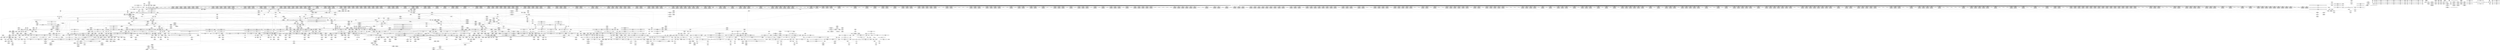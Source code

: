 digraph {
	CE0x57a2e50 [shape=record,shape=Mrecord,label="{CE0x57a2e50|2472:_%struct.cred*,_:_CRE_5976,5984_|*MultipleSource*|Function::task_sid&Arg::task::|Function::current_has_perm&Arg::tsk::|Function::selinux_task_setpgid&Arg::p::|security/selinux/hooks.c,208}"]
	CE0x583d230 [shape=record,shape=Mrecord,label="{CE0x583d230|i64_1|*Constant*}"]
	CE0x578c550 [shape=record,shape=Mrecord,label="{CE0x578c550|2472:_%struct.cred*,_:_CRE_2360,2368_|*MultipleSource*|Function::task_sid&Arg::task::|Function::current_has_perm&Arg::tsk::|Function::selinux_task_setpgid&Arg::p::|security/selinux/hooks.c,208}"]
	CE0x57e64f0 [shape=record,shape=Mrecord,label="{CE0x57e64f0|rcu_read_unlock:tmp3|*SummSink*}"]
	CE0x57934f0 [shape=record,shape=Mrecord,label="{CE0x57934f0|2472:_%struct.cred*,_:_CRE_2728,2736_|*MultipleSource*|Function::task_sid&Arg::task::|Function::current_has_perm&Arg::tsk::|Function::selinux_task_setpgid&Arg::p::|security/selinux/hooks.c,208}"]
	CE0x578dd10 [shape=record,shape=Mrecord,label="{CE0x578dd10|2472:_%struct.cred*,_:_CRE_2480,2488_|*MultipleSource*|Function::task_sid&Arg::task::|Function::current_has_perm&Arg::tsk::|Function::selinux_task_setpgid&Arg::p::|security/selinux/hooks.c,208}"]
	CE0x57512e0 [shape=record,shape=Mrecord,label="{CE0x57512e0|i64_6|*Constant*}"]
	CE0x5779130 [shape=record,shape=Mrecord,label="{CE0x5779130|rcu_read_lock:tmp19|include/linux/rcupdate.h,882}"]
	CE0x57652b0 [shape=record,shape=Mrecord,label="{CE0x57652b0|_call_void_mcount()_#3}"]
	CE0x570b510 [shape=record,shape=Mrecord,label="{CE0x570b510|avc_has_perm:entry|*SummSource*}"]
	CE0x580bc10 [shape=record,shape=Mrecord,label="{CE0x580bc10|rcu_read_unlock:tmp21|include/linux/rcupdate.h,935}"]
	CE0x57760f0 [shape=record,shape=Mrecord,label="{CE0x57760f0|2472:_%struct.cred*,_:_CRE_224,232_|*MultipleSource*|Function::task_sid&Arg::task::|Function::current_has_perm&Arg::tsk::|Function::selinux_task_setpgid&Arg::p::|security/selinux/hooks.c,208}"]
	CE0x56fbde0 [shape=record,shape=Mrecord,label="{CE0x56fbde0|avc_has_perm:tclass|Function::avc_has_perm&Arg::tclass::|*SummSource*}"]
	CE0x5845bd0 [shape=record,shape=Mrecord,label="{CE0x5845bd0|__preempt_count_add:tmp2}"]
	CE0x578d360 [shape=record,shape=Mrecord,label="{CE0x578d360|2472:_%struct.cred*,_:_CRE_2408,2416_|*MultipleSource*|Function::task_sid&Arg::task::|Function::current_has_perm&Arg::tsk::|Function::selinux_task_setpgid&Arg::p::|security/selinux/hooks.c,208}"]
	CE0x58069c0 [shape=record,shape=Mrecord,label="{CE0x58069c0|rcu_read_unlock:tmp13|include/linux/rcupdate.h,933|*SummSource*}"]
	CE0x5772600 [shape=record,shape=Mrecord,label="{CE0x5772600|cred_sid:tmp|*SummSink*}"]
	CE0x57ea170 [shape=record,shape=Mrecord,label="{CE0x57ea170|rcu_read_unlock:tobool|include/linux/rcupdate.h,933|*SummSource*}"]
	CE0x57dfd70 [shape=record,shape=Mrecord,label="{CE0x57dfd70|i64*_getelementptr_inbounds_(_4_x_i64_,_4_x_i64_*___llvm_gcov_ctr133,_i64_0,_i64_0)|*Constant*|*SummSource*}"]
	CE0x57aba10 [shape=record,shape=Mrecord,label="{CE0x57aba10|2472:_%struct.cred*,_:_CRE_6358,6359_}"]
	CE0x580ac90 [shape=record,shape=Mrecord,label="{CE0x580ac90|i64*_getelementptr_inbounds_(_11_x_i64_,_11_x_i64_*___llvm_gcov_ctr132,_i64_0,_i64_9)|*Constant*|*SummSource*}"]
	CE0x583ebd0 [shape=record,shape=Mrecord,label="{CE0x583ebd0|__preempt_count_sub:do.end|*SummSink*}"]
	CE0x573b640 [shape=record,shape=Mrecord,label="{CE0x573b640|current_sid:land.lhs.true|*SummSource*}"]
	CE0x57712b0 [shape=record,shape=Mrecord,label="{CE0x57712b0|2472:_%struct.cred*,_:_CRE_504,512_|*MultipleSource*|Function::task_sid&Arg::task::|Function::current_has_perm&Arg::tsk::|Function::selinux_task_setpgid&Arg::p::|security/selinux/hooks.c,208}"]
	CE0x57a4640 [shape=record,shape=Mrecord,label="{CE0x57a4640|2472:_%struct.cred*,_:_CRE_6184,6192_|*MultipleSource*|Function::task_sid&Arg::task::|Function::current_has_perm&Arg::tsk::|Function::selinux_task_setpgid&Arg::p::|security/selinux/hooks.c,208}"]
	CE0x57abda0 [shape=record,shape=Mrecord,label="{CE0x57abda0|2472:_%struct.cred*,_:_CRE_6368,6376_|*MultipleSource*|Function::task_sid&Arg::task::|Function::current_has_perm&Arg::tsk::|Function::selinux_task_setpgid&Arg::p::|security/selinux/hooks.c,208}"]
	CE0x5710f80 [shape=record,shape=Mrecord,label="{CE0x5710f80|i64*_getelementptr_inbounds_(_2_x_i64_,_2_x_i64_*___llvm_gcov_ctr279,_i64_0,_i64_1)|*Constant*|*SummSink*}"]
	CE0x58075f0 [shape=record,shape=Mrecord,label="{CE0x58075f0|__preempt_count_add:entry|*SummSink*}"]
	CE0x584c6b0 [shape=record,shape=Mrecord,label="{CE0x584c6b0|__preempt_count_add:do.end|*SummSource*}"]
	CE0x57157f0 [shape=record,shape=Mrecord,label="{CE0x57157f0|COLLAPSED:_GCMRE___llvm_gcov_ctr279_internal_global_2_x_i64_zeroinitializer:_elem_0:default:}"]
	CE0x5763970 [shape=record,shape=Mrecord,label="{CE0x5763970|get_current:bb|*SummSource*}"]
	CE0x5765490 [shape=record,shape=Mrecord,label="{CE0x5765490|_call_void_mcount()_#3|*SummSink*}"]
	CE0x57b1bd0 [shape=record,shape=Mrecord,label="{CE0x57b1bd0|2472:_%struct.cred*,_:_CRE_6664,6668_|*MultipleSource*|Function::task_sid&Arg::task::|Function::current_has_perm&Arg::tsk::|Function::selinux_task_setpgid&Arg::p::|security/selinux/hooks.c,208}"]
	CE0x5714260 [shape=record,shape=Mrecord,label="{CE0x5714260|selinux_task_setpgid:bb|*SummSink*}"]
	CE0x57721c0 [shape=record,shape=Mrecord,label="{CE0x57721c0|task_sid:bb|*SummSource*}"]
	CE0x572cee0 [shape=record,shape=Mrecord,label="{CE0x572cee0|current_sid:tmp10|security/selinux/hooks.c,218}"]
	CE0x577ddf0 [shape=record,shape=Mrecord,label="{CE0x577ddf0|2472:_%struct.cred*,_:_CRE_644,648_|*MultipleSource*|Function::task_sid&Arg::task::|Function::current_has_perm&Arg::tsk::|Function::selinux_task_setpgid&Arg::p::|security/selinux/hooks.c,208}"]
	CE0x5739bf0 [shape=record,shape=Mrecord,label="{CE0x5739bf0|i64_1|*Constant*}"]
	CE0x5799100 [shape=record,shape=Mrecord,label="{CE0x5799100|2472:_%struct.cred*,_:_CRE_2932,2933_}"]
	CE0x5706fb0 [shape=record,shape=Mrecord,label="{CE0x5706fb0|current_sid:tmp11|security/selinux/hooks.c,218}"]
	CE0x576ff70 [shape=record,shape=Mrecord,label="{CE0x576ff70|task_sid:if.then}"]
	CE0x57cfab0 [shape=record,shape=Mrecord,label="{CE0x57cfab0|task_sid:tmp7|security/selinux/hooks.c,208|*SummSource*}"]
	CE0x57f9c20 [shape=record,shape=Mrecord,label="{CE0x57f9c20|i8_1|*Constant*}"]
	CE0x5728880 [shape=record,shape=Mrecord,label="{CE0x5728880|current_sid:tmp6|security/selinux/hooks.c,218|*SummSource*}"]
	CE0x5706a20 [shape=record,shape=Mrecord,label="{CE0x5706a20|current_sid:tmp}"]
	CE0x580f0d0 [shape=record,shape=Mrecord,label="{CE0x580f0d0|__rcu_read_unlock:entry|*SummSource*}"]
	CE0x5789110 [shape=record,shape=Mrecord,label="{CE0x5789110|2472:_%struct.cred*,_:_CRE_2120,2128_|*MultipleSource*|Function::task_sid&Arg::task::|Function::current_has_perm&Arg::tsk::|Function::selinux_task_setpgid&Arg::p::|security/selinux/hooks.c,208}"]
	CE0x585a610 [shape=record,shape=Mrecord,label="{CE0x585a610|__preempt_count_add:tmp1}"]
	CE0x573a4e0 [shape=record,shape=Mrecord,label="{CE0x573a4e0|rcu_read_lock:entry|*SummSink*}"]
	CE0x57a8110 [shape=record,shape=Mrecord,label="{CE0x57a8110|2472:_%struct.cred*,_:_CRE_6310,6311_}"]
	CE0x5755060 [shape=record,shape=Mrecord,label="{CE0x5755060|current_sid:tmp18|security/selinux/hooks.c,218|*SummSource*}"]
	CE0x584b0d0 [shape=record,shape=Mrecord,label="{CE0x584b0d0|__preempt_count_add:tmp1|*SummSink*}"]
	CE0x5774e90 [shape=record,shape=Mrecord,label="{CE0x5774e90|2472:_%struct.cred*,_:_CRE_168,176_|*MultipleSource*|Function::task_sid&Arg::task::|Function::current_has_perm&Arg::tsk::|Function::selinux_task_setpgid&Arg::p::|security/selinux/hooks.c,208}"]
	CE0x5732dd0 [shape=record,shape=Mrecord,label="{CE0x5732dd0|i32_218|*Constant*|*SummSource*}"]
	CE0x577f4c0 [shape=record,shape=Mrecord,label="{CE0x577f4c0|2472:_%struct.cred*,_:_CRE_691,692_}"]
	CE0x5714e20 [shape=record,shape=Mrecord,label="{CE0x5714e20|current_has_perm:entry}"]
	CE0x57bc910 [shape=record,shape=Mrecord,label="{CE0x57bc910|task_sid:tmp21|security/selinux/hooks.c,208|*SummSink*}"]
	CE0x575ff50 [shape=record,shape=Mrecord,label="{CE0x575ff50|_call_void_rcu_lock_acquire(%struct.lockdep_map*_rcu_lock_map)_#10,_!dbg_!27711|include/linux/rcupdate.h,881|*SummSource*}"]
	CE0x57a7fe0 [shape=record,shape=Mrecord,label="{CE0x57a7fe0|2472:_%struct.cred*,_:_CRE_6309,6310_}"]
	CE0x573bb40 [shape=record,shape=Mrecord,label="{CE0x573bb40|current_sid:tmp11|security/selinux/hooks.c,218|*SummSource*}"]
	CE0x58429a0 [shape=record,shape=Mrecord,label="{CE0x58429a0|_call_void_mcount()_#3|*SummSink*}"]
	CE0x5794cb0 [shape=record,shape=Mrecord,label="{CE0x5794cb0|2472:_%struct.cred*,_:_CRE_2808,2816_|*MultipleSource*|Function::task_sid&Arg::task::|Function::current_has_perm&Arg::tsk::|Function::selinux_task_setpgid&Arg::p::|security/selinux/hooks.c,208}"]
	CE0x57d2aa0 [shape=record,shape=Mrecord,label="{CE0x57d2aa0|__rcu_read_lock:tmp3|*SummSource*}"]
	CE0x57ba500 [shape=record,shape=Mrecord,label="{CE0x57ba500|i64*_getelementptr_inbounds_(_13_x_i64_,_13_x_i64_*___llvm_gcov_ctr126,_i64_0,_i64_11)|*Constant*|*SummSink*}"]
	CE0x5806d20 [shape=record,shape=Mrecord,label="{CE0x5806d20|rcu_lock_acquire:tmp4|include/linux/rcupdate.h,418}"]
	CE0x57a7d80 [shape=record,shape=Mrecord,label="{CE0x57a7d80|2472:_%struct.cred*,_:_CRE_6307,6308_}"]
	CE0x57d2330 [shape=record,shape=Mrecord,label="{CE0x57d2330|rcu_lock_release:tmp2|*SummSink*}"]
	CE0x579d440 [shape=record,shape=Mrecord,label="{CE0x579d440|2472:_%struct.cred*,_:_CRE_3032,3036_|*MultipleSource*|Function::task_sid&Arg::task::|Function::current_has_perm&Arg::tsk::|Function::selinux_task_setpgid&Arg::p::|security/selinux/hooks.c,208}"]
	CE0x5793c10 [shape=record,shape=Mrecord,label="{CE0x5793c10|2472:_%struct.cred*,_:_CRE_2752,2760_|*MultipleSource*|Function::task_sid&Arg::task::|Function::current_has_perm&Arg::tsk::|Function::selinux_task_setpgid&Arg::p::|security/selinux/hooks.c,208}"]
	CE0x57a9d90 [shape=record,shape=Mrecord,label="{CE0x57a9d90|2472:_%struct.cred*,_:_CRE_6334,6335_}"]
	CE0x571a5b0 [shape=record,shape=Mrecord,label="{CE0x571a5b0|i64*_getelementptr_inbounds_(_2_x_i64_,_2_x_i64_*___llvm_gcov_ctr136,_i64_0,_i64_0)|*Constant*|*SummSink*}"]
	CE0x578fb30 [shape=record,shape=Mrecord,label="{CE0x578fb30|2472:_%struct.cred*,_:_CRE_2534,2535_}"]
	CE0x574e800 [shape=record,shape=Mrecord,label="{CE0x574e800|i64*_getelementptr_inbounds_(_11_x_i64_,_11_x_i64_*___llvm_gcov_ctr127,_i64_0,_i64_8)|*Constant*|*SummSource*}"]
	CE0x574d2c0 [shape=record,shape=Mrecord,label="{CE0x574d2c0|current_sid:tmp23|security/selinux/hooks.c,218|*SummSource*}"]
	CE0x5777270 [shape=record,shape=Mrecord,label="{CE0x5777270|2472:_%struct.cred*,_:_CRE_200,208_|*MultipleSource*|Function::task_sid&Arg::task::|Function::current_has_perm&Arg::tsk::|Function::selinux_task_setpgid&Arg::p::|security/selinux/hooks.c,208}"]
	CE0x5706a90 [shape=record,shape=Mrecord,label="{CE0x5706a90|COLLAPSED:_GCMRE___llvm_gcov_ctr125_internal_global_11_x_i64_zeroinitializer:_elem_0:default:}"]
	CE0x57e04b0 [shape=record,shape=Mrecord,label="{CE0x57e04b0|rcu_lock_release:tmp|*SummSource*}"]
	CE0x576eec0 [shape=record,shape=Mrecord,label="{CE0x576eec0|rcu_read_lock:tmp11|include/linux/rcupdate.h,882|*SummSink*}"]
	CE0x57ad720 [shape=record,shape=Mrecord,label="{CE0x57ad720|2472:_%struct.cred*,_:_CRE_6464,6472_|*MultipleSource*|Function::task_sid&Arg::task::|Function::current_has_perm&Arg::tsk::|Function::selinux_task_setpgid&Arg::p::|security/selinux/hooks.c,208}"]
	CE0x57355b0 [shape=record,shape=Mrecord,label="{CE0x57355b0|2472:_%struct.cred*,_:_CRE_320,328_|*MultipleSource*|Function::task_sid&Arg::task::|Function::current_has_perm&Arg::tsk::|Function::selinux_task_setpgid&Arg::p::|security/selinux/hooks.c,208}"]
	CE0x56fbd70 [shape=record,shape=Mrecord,label="{CE0x56fbd70|avc_has_perm:tclass|Function::avc_has_perm&Arg::tclass::}"]
	CE0x5791f90 [shape=record,shape=Mrecord,label="{CE0x5791f90|2472:_%struct.cred*,_:_CRE_2672,2680_|*MultipleSource*|Function::task_sid&Arg::task::|Function::current_has_perm&Arg::tsk::|Function::selinux_task_setpgid&Arg::p::|security/selinux/hooks.c,208}"]
	CE0x5723620 [shape=record,shape=Mrecord,label="{CE0x5723620|selinux_task_setpgid:tmp2|*SummSink*}"]
	CE0x5845c40 [shape=record,shape=Mrecord,label="{CE0x5845c40|__preempt_count_add:tmp2|*SummSource*}"]
	CE0x57284e0 [shape=record,shape=Mrecord,label="{CE0x57284e0|GLOBAL:__llvm_gcov_ctr125|Global_var:__llvm_gcov_ctr125}"]
	CE0x5854440 [shape=record,shape=Mrecord,label="{CE0x5854440|_call_void_asm_addl_$1,_%gs:$0_,_*m,ri,*m,_dirflag_,_fpsr_,_flags_(i32*___preempt_count,_i32_%sub,_i32*___preempt_count)_#3,_!dbg_!27717,_!srcloc_!27718|./arch/x86/include/asm/preempt.h,77}"]
	CE0x57341d0 [shape=record,shape=Mrecord,label="{CE0x57341d0|2472:_%struct.cred*,_:_CRE_48,56_|*MultipleSource*|Function::task_sid&Arg::task::|Function::current_has_perm&Arg::tsk::|Function::selinux_task_setpgid&Arg::p::|security/selinux/hooks.c,208}"]
	CE0x579b370 [shape=record,shape=Mrecord,label="{CE0x579b370|2472:_%struct.cred*,_:_CRE_2961,2962_}"]
	CE0x572c7a0 [shape=record,shape=Mrecord,label="{CE0x572c7a0|i64*_getelementptr_inbounds_(_2_x_i64_,_2_x_i64_*___llvm_gcov_ctr136,_i64_0,_i64_1)|*Constant*}"]
	CE0x571e490 [shape=record,shape=Mrecord,label="{CE0x571e490|_ret_%struct.task_struct*_%tmp4,_!dbg_!27714|./arch/x86/include/asm/current.h,14|*SummSink*}"]
	CE0x57dacf0 [shape=record,shape=Mrecord,label="{CE0x57dacf0|i64*_getelementptr_inbounds_(_4_x_i64_,_4_x_i64_*___llvm_gcov_ctr130,_i64_0,_i64_3)|*Constant*}"]
	CE0x5762e10 [shape=record,shape=Mrecord,label="{CE0x5762e10|2472:_%struct.cred*,_:_CRE_460,464_|*MultipleSource*|Function::task_sid&Arg::task::|Function::current_has_perm&Arg::tsk::|Function::selinux_task_setpgid&Arg::p::|security/selinux/hooks.c,208}"]
	CE0x58033e0 [shape=record,shape=Mrecord,label="{CE0x58033e0|__preempt_count_add:val|Function::__preempt_count_add&Arg::val::|*SummSink*}"]
	CE0x57fc920 [shape=record,shape=Mrecord,label="{CE0x57fc920|rcu_read_unlock:call3|include/linux/rcupdate.h,933|*SummSource*}"]
	CE0x5722850 [shape=record,shape=Mrecord,label="{CE0x5722850|current_sid:tmp16|security/selinux/hooks.c,218|*SummSink*}"]
	CE0x5781650 [shape=record,shape=Mrecord,label="{CE0x5781650|i32_208|*Constant*}"]
	CE0x571f160 [shape=record,shape=Mrecord,label="{CE0x571f160|current_sid:tmp21|security/selinux/hooks.c,218|*SummSource*}"]
	CE0x57e9e70 [shape=record,shape=Mrecord,label="{CE0x57e9e70|i64*_getelementptr_inbounds_(_4_x_i64_,_4_x_i64_*___llvm_gcov_ctr130,_i64_0,_i64_1)|*Constant*|*SummSource*}"]
	CE0x57895d0 [shape=record,shape=Mrecord,label="{CE0x57895d0|2472:_%struct.cred*,_:_CRE_2136,2144_|*MultipleSource*|Function::task_sid&Arg::task::|Function::current_has_perm&Arg::tsk::|Function::selinux_task_setpgid&Arg::p::|security/selinux/hooks.c,208}"]
	CE0x5789370 [shape=record,shape=Mrecord,label="{CE0x5789370|2472:_%struct.cred*,_:_CRE_2128,2136_|*MultipleSource*|Function::task_sid&Arg::task::|Function::current_has_perm&Arg::tsk::|Function::selinux_task_setpgid&Arg::p::|security/selinux/hooks.c,208}"]
	CE0x58057e0 [shape=record,shape=Mrecord,label="{CE0x58057e0|_call_void_mcount()_#3|*SummSource*}"]
	CE0x570bf80 [shape=record,shape=Mrecord,label="{CE0x570bf80|avc_has_perm:ssid|Function::avc_has_perm&Arg::ssid::|*SummSource*}"]
	CE0x58300a0 [shape=record,shape=Mrecord,label="{CE0x58300a0|_call_void_asm_addl_$1,_%gs:$0_,_*m,ri,*m,_dirflag_,_fpsr_,_flags_(i32*___preempt_count,_i32_%sub,_i32*___preempt_count)_#3,_!dbg_!27717,_!srcloc_!27718|./arch/x86/include/asm/preempt.h,77|*SummSource*}"]
	CE0x578fff0 [shape=record,shape=Mrecord,label="{CE0x578fff0|2472:_%struct.cred*,_:_CRE_2568,2576_|*MultipleSource*|Function::task_sid&Arg::task::|Function::current_has_perm&Arg::tsk::|Function::selinux_task_setpgid&Arg::p::|security/selinux/hooks.c,208}"]
	CE0x570f1d0 [shape=record,shape=Mrecord,label="{CE0x570f1d0|current_sid:if.then|*SummSource*}"]
	CE0x57fd8e0 [shape=record,shape=Mrecord,label="{CE0x57fd8e0|__rcu_read_unlock:tmp6|include/linux/rcupdate.h,245|*SummSink*}"]
	CE0x5807700 [shape=record,shape=Mrecord,label="{CE0x5807700|i32_1|*Constant*}"]
	CE0x57aee80 [shape=record,shape=Mrecord,label="{CE0x57aee80|2472:_%struct.cred*,_:_CRE_6520,6528_|*MultipleSource*|Function::task_sid&Arg::task::|Function::current_has_perm&Arg::tsk::|Function::selinux_task_setpgid&Arg::p::|security/selinux/hooks.c,208}"]
	CE0x579cd50 [shape=record,shape=Mrecord,label="{CE0x579cd50|2472:_%struct.cred*,_:_CRE_3000,3008_|*MultipleSource*|Function::task_sid&Arg::task::|Function::current_has_perm&Arg::tsk::|Function::selinux_task_setpgid&Arg::p::|security/selinux/hooks.c,208}"]
	CE0x578a410 [shape=record,shape=Mrecord,label="{CE0x578a410|2472:_%struct.cred*,_:_CRE_2248,2256_|*MultipleSource*|Function::task_sid&Arg::task::|Function::current_has_perm&Arg::tsk::|Function::selinux_task_setpgid&Arg::p::|security/selinux/hooks.c,208}"]
	CE0x57ad980 [shape=record,shape=Mrecord,label="{CE0x57ad980|2472:_%struct.cred*,_:_CRE_6472,6474_|*MultipleSource*|Function::task_sid&Arg::task::|Function::current_has_perm&Arg::tsk::|Function::selinux_task_setpgid&Arg::p::|security/selinux/hooks.c,208}"]
	CE0x5763190 [shape=record,shape=Mrecord,label="{CE0x5763190|cred_sid:tmp2|*SummSink*}"]
	CE0x570e110 [shape=record,shape=Mrecord,label="{CE0x570e110|i8*_getelementptr_inbounds_(_45_x_i8_,_45_x_i8_*_.str12,_i32_0,_i32_0)|*Constant*|*SummSink*}"]
	CE0x57629d0 [shape=record,shape=Mrecord,label="{CE0x57629d0|2472:_%struct.cred*,_:_CRE_448,456_|*MultipleSource*|Function::task_sid&Arg::task::|Function::current_has_perm&Arg::tsk::|Function::selinux_task_setpgid&Arg::p::|security/selinux/hooks.c,208}"]
	CE0x57a6290 [shape=record,shape=Mrecord,label="{CE0x57a6290|2472:_%struct.cred*,_:_CRE_6280,6284_|*MultipleSource*|Function::task_sid&Arg::task::|Function::current_has_perm&Arg::tsk::|Function::selinux_task_setpgid&Arg::p::|security/selinux/hooks.c,208}"]
	CE0x57e5770 [shape=record,shape=Mrecord,label="{CE0x57e5770|GLOBAL:rcu_read_unlock.__warned|Global_var:rcu_read_unlock.__warned|*SummSource*}"]
	CE0x577c730 [shape=record,shape=Mrecord,label="{CE0x577c730|rcu_read_unlock:tmp6|include/linux/rcupdate.h,933|*SummSource*}"]
	CE0x5719100 [shape=record,shape=Mrecord,label="{CE0x5719100|GLOBAL:task_sid|*Constant*|*SummSink*}"]
	CE0x57cf7c0 [shape=record,shape=Mrecord,label="{CE0x57cf7c0|task_sid:tmp6|security/selinux/hooks.c,208|*SummSource*}"]
	CE0x5753e40 [shape=record,shape=Mrecord,label="{CE0x5753e40|rcu_read_unlock:tmp10|include/linux/rcupdate.h,933|*SummSource*}"]
	CE0x57dc5e0 [shape=record,shape=Mrecord,label="{CE0x57dc5e0|__preempt_count_add:tmp4|./arch/x86/include/asm/preempt.h,72}"]
	CE0x5845cb0 [shape=record,shape=Mrecord,label="{CE0x5845cb0|__preempt_count_add:tmp2|*SummSink*}"]
	CE0x5839e50 [shape=record,shape=Mrecord,label="{CE0x5839e50|__preempt_count_sub:tmp1|*SummSink*}"]
	CE0x57df5b0 [shape=record,shape=Mrecord,label="{CE0x57df5b0|i64_ptrtoint_(i8*_blockaddress(_rcu_lock_release,_%__here)_to_i64)|*Constant*|*SummSource*}"]
	CE0x57325d0 [shape=record,shape=Mrecord,label="{CE0x57325d0|2472:_%struct.cred*,_:_CRE_568,576_|*MultipleSource*|Function::task_sid&Arg::task::|Function::current_has_perm&Arg::tsk::|Function::selinux_task_setpgid&Arg::p::|security/selinux/hooks.c,208}"]
	CE0x57da660 [shape=record,shape=Mrecord,label="{CE0x57da660|rcu_lock_acquire:tmp|*SummSink*}"]
	CE0x5806480 [shape=record,shape=Mrecord,label="{CE0x5806480|i64*_getelementptr_inbounds_(_4_x_i64_,_4_x_i64_*___llvm_gcov_ctr133,_i64_0,_i64_1)|*Constant*}"]
	CE0x5792910 [shape=record,shape=Mrecord,label="{CE0x5792910|2472:_%struct.cred*,_:_CRE_2696,2704_|*MultipleSource*|Function::task_sid&Arg::task::|Function::current_has_perm&Arg::tsk::|Function::selinux_task_setpgid&Arg::p::|security/selinux/hooks.c,208}"]
	CE0x580c5f0 [shape=record,shape=Mrecord,label="{CE0x580c5f0|rcu_read_unlock:tmp21|include/linux/rcupdate.h,935|*SummSink*}"]
	CE0x5754390 [shape=record,shape=Mrecord,label="{CE0x5754390|rcu_read_lock:tobool1|include/linux/rcupdate.h,882|*SummSource*}"]
	CE0x572ff70 [shape=record,shape=Mrecord,label="{CE0x572ff70|current_sid:land.lhs.true}"]
	CE0x577f350 [shape=record,shape=Mrecord,label="{CE0x577f350|2472:_%struct.cred*,_:_CRE_690,691_}"]
	CE0x574c4f0 [shape=record,shape=Mrecord,label="{CE0x574c4f0|0:_i32,_4:_i32,_8:_i32,_12:_i32,_:_CMRE_4,8_|*MultipleSource*|security/selinux/hooks.c,218|security/selinux/hooks.c,218|security/selinux/hooks.c,220}"]
	CE0x57e58c0 [shape=record,shape=Mrecord,label="{CE0x57e58c0|__rcu_read_lock:tmp5|include/linux/rcupdate.h,239|*SummSource*}"]
	CE0x572f850 [shape=record,shape=Mrecord,label="{CE0x572f850|rcu_read_lock:tmp4|include/linux/rcupdate.h,882}"]
	CE0x57db730 [shape=record,shape=Mrecord,label="{CE0x57db730|i64_ptrtoint_(i8*_blockaddress(_rcu_lock_acquire,_%__here)_to_i64)|*Constant*}"]
	CE0x57e1960 [shape=record,shape=Mrecord,label="{CE0x57e1960|rcu_read_unlock:tmp5|include/linux/rcupdate.h,933|*SummSource*}"]
	CE0x57a98d0 [shape=record,shape=Mrecord,label="{CE0x57a98d0|2472:_%struct.cred*,_:_CRE_6330,6331_}"]
	CE0x57262d0 [shape=record,shape=Mrecord,label="{CE0x57262d0|current_sid:tmp1}"]
	CE0x573c160 [shape=record,shape=Mrecord,label="{CE0x573c160|current_sid:if.end}"]
	CE0x572cff0 [shape=record,shape=Mrecord,label="{CE0x572cff0|i64_4|*Constant*|*SummSource*}"]
	CE0x587d240 [shape=record,shape=Mrecord,label="{CE0x587d240|i64*_getelementptr_inbounds_(_4_x_i64_,_4_x_i64_*___llvm_gcov_ctr135,_i64_0,_i64_0)|*Constant*}"]
	CE0x583d6f0 [shape=record,shape=Mrecord,label="{CE0x583d6f0|_call_void_mcount()_#3|*SummSource*}"]
	CE0x5722e50 [shape=record,shape=Mrecord,label="{CE0x5722e50|i8*_getelementptr_inbounds_(_25_x_i8_,_25_x_i8_*_.str3,_i32_0,_i32_0)|*Constant*}"]
	CE0x57299e0 [shape=record,shape=Mrecord,label="{CE0x57299e0|current_sid:tmp3|*SummSink*}"]
	CE0x573a8b0 [shape=record,shape=Mrecord,label="{CE0x573a8b0|current_sid:tmp9|security/selinux/hooks.c,218|*SummSource*}"]
	CE0x5799490 [shape=record,shape=Mrecord,label="{CE0x5799490|2472:_%struct.cred*,_:_CRE_2935,2936_}"]
	CE0x579eba0 [shape=record,shape=Mrecord,label="{CE0x579eba0|2472:_%struct.cred*,_:_CRE_3108,3112_|*MultipleSource*|Function::task_sid&Arg::task::|Function::current_has_perm&Arg::tsk::|Function::selinux_task_setpgid&Arg::p::|security/selinux/hooks.c,208}"]
	CE0x571aab0 [shape=record,shape=Mrecord,label="{CE0x571aab0|2472:_%struct.cred*,_:_CRE_416,424_|*MultipleSource*|Function::task_sid&Arg::task::|Function::current_has_perm&Arg::tsk::|Function::selinux_task_setpgid&Arg::p::|security/selinux/hooks.c,208}"]
	CE0x57b4f70 [shape=record,shape=Mrecord,label="{CE0x57b4f70|task_sid:tmp4|*LoadInst*|security/selinux/hooks.c,208}"]
	CE0x57d22c0 [shape=record,shape=Mrecord,label="{CE0x57d22c0|rcu_lock_release:tmp2|*SummSource*}"]
	CE0x57db9d0 [shape=record,shape=Mrecord,label="{CE0x57db9d0|i64_ptrtoint_(i8*_blockaddress(_rcu_lock_acquire,_%__here)_to_i64)|*Constant*|*SummSink*}"]
	CE0x578aff0 [shape=record,shape=Mrecord,label="{CE0x578aff0|2472:_%struct.cred*,_:_CRE_2288,2296_|*MultipleSource*|Function::task_sid&Arg::task::|Function::current_has_perm&Arg::tsk::|Function::selinux_task_setpgid&Arg::p::|security/selinux/hooks.c,208}"]
	CE0x57a9ec0 [shape=record,shape=Mrecord,label="{CE0x57a9ec0|2472:_%struct.cred*,_:_CRE_6335,6336_}"]
	CE0x5799bb0 [shape=record,shape=Mrecord,label="{CE0x5799bb0|2472:_%struct.cred*,_:_CRE_2941,2942_}"]
	CE0x574d600 [shape=record,shape=Mrecord,label="{CE0x574d600|i32_1|*Constant*}"]
	CE0x57dc140 [shape=record,shape=Mrecord,label="{CE0x57dc140|rcu_lock_acquire:tmp6}"]
	CE0x57be940 [shape=record,shape=Mrecord,label="{CE0x57be940|i64_5|*Constant*}"]
	CE0x576a870 [shape=record,shape=Mrecord,label="{CE0x576a870|GLOBAL:rcu_read_unlock.__warned|Global_var:rcu_read_unlock.__warned}"]
	CE0x5752d90 [shape=record,shape=Mrecord,label="{CE0x5752d90|task_sid:if.end|*SummSink*}"]
	CE0x5809630 [shape=record,shape=Mrecord,label="{CE0x5809630|rcu_read_unlock:land.lhs.true}"]
	CE0x584b870 [shape=record,shape=Mrecord,label="{CE0x584b870|i64*_getelementptr_inbounds_(_4_x_i64_,_4_x_i64_*___llvm_gcov_ctr129,_i64_0,_i64_1)|*Constant*}"]
	CE0x57fd090 [shape=record,shape=Mrecord,label="{CE0x57fd090|rcu_read_unlock:tmp3}"]
	CE0x57b7410 [shape=record,shape=Mrecord,label="{CE0x57b7410|i64_6|*Constant*}"]
	CE0x57ab090 [shape=record,shape=Mrecord,label="{CE0x57ab090|2472:_%struct.cred*,_:_CRE_6350,6351_}"]
	CE0x57f9ab0 [shape=record,shape=Mrecord,label="{CE0x57f9ab0|rcu_read_lock:tmp18|include/linux/rcupdate.h,882|*SummSink*}"]
	CE0x5845520 [shape=record,shape=Mrecord,label="{CE0x5845520|__rcu_read_unlock:bb}"]
	CE0x57d2010 [shape=record,shape=Mrecord,label="{CE0x57d2010|rcu_lock_release:tmp3|*SummSink*}"]
	CE0x580e590 [shape=record,shape=Mrecord,label="{CE0x580e590|_ret_void,_!dbg_!27717|include/linux/rcupdate.h,424|*SummSource*}"]
	CE0x57b74e0 [shape=record,shape=Mrecord,label="{CE0x57b74e0|i64_6|*Constant*|*SummSource*}"]
	CE0x57501a0 [shape=record,shape=Mrecord,label="{CE0x57501a0|cred_sid:tmp1|*SummSink*}"]
	CE0x5806d90 [shape=record,shape=Mrecord,label="{CE0x5806d90|rcu_lock_acquire:tmp4|include/linux/rcupdate.h,418|*SummSource*}"]
	CE0x578b940 [shape=record,shape=Mrecord,label="{CE0x578b940|2472:_%struct.cred*,_:_CRE_2320,2328_|*MultipleSource*|Function::task_sid&Arg::task::|Function::current_has_perm&Arg::tsk::|Function::selinux_task_setpgid&Arg::p::|security/selinux/hooks.c,208}"]
	CE0x5776c80 [shape=record,shape=Mrecord,label="{CE0x5776c80|i64*_getelementptr_inbounds_(_2_x_i64_,_2_x_i64_*___llvm_gcov_ctr131,_i64_0,_i64_0)|*Constant*|*SummSink*}"]
	CE0x57e1790 [shape=record,shape=Mrecord,label="{CE0x57e1790|GLOBAL:__llvm_gcov_ctr132|Global_var:__llvm_gcov_ctr132|*SummSink*}"]
	CE0x57af340 [shape=record,shape=Mrecord,label="{CE0x57af340|2472:_%struct.cred*,_:_CRE_6536,6544_|*MultipleSource*|Function::task_sid&Arg::task::|Function::current_has_perm&Arg::tsk::|Function::selinux_task_setpgid&Arg::p::|security/selinux/hooks.c,208}"]
	CE0x57aa970 [shape=record,shape=Mrecord,label="{CE0x57aa970|2472:_%struct.cred*,_:_CRE_6344,6345_}"]
	CE0x5750f10 [shape=record,shape=Mrecord,label="{CE0x5750f10|2472:_%struct.cred*,_:_CRE_80,84_|*MultipleSource*|Function::task_sid&Arg::task::|Function::current_has_perm&Arg::tsk::|Function::selinux_task_setpgid&Arg::p::|security/selinux/hooks.c,208}"]
	CE0x5714a60 [shape=record,shape=Mrecord,label="{CE0x5714a60|selinux_task_setpgid:tmp1|*SummSource*}"]
	CE0x5738690 [shape=record,shape=Mrecord,label="{CE0x5738690|GLOBAL:__llvm_gcov_ctr125|Global_var:__llvm_gcov_ctr125|*SummSource*}"]
	CE0x57cd5f0 [shape=record,shape=Mrecord,label="{CE0x57cd5f0|GLOBAL:rcu_read_unlock|*Constant*|*SummSource*}"]
	CE0x5771d40 [shape=record,shape=Mrecord,label="{CE0x5771d40|2472:_%struct.cred*,_:_CRE_144,152_|*MultipleSource*|Function::task_sid&Arg::task::|Function::current_has_perm&Arg::tsk::|Function::selinux_task_setpgid&Arg::p::|security/selinux/hooks.c,208}"]
	CE0x5793060 [shape=record,shape=Mrecord,label="{CE0x5793060|2472:_%struct.cred*,_:_CRE_2720,2724_|*MultipleSource*|Function::task_sid&Arg::task::|Function::current_has_perm&Arg::tsk::|Function::selinux_task_setpgid&Arg::p::|security/selinux/hooks.c,208}"]
	CE0x57821a0 [shape=record,shape=Mrecord,label="{CE0x57821a0|2472:_%struct.cred*,_:_CRE_744,760_|*MultipleSource*|Function::task_sid&Arg::task::|Function::current_has_perm&Arg::tsk::|Function::selinux_task_setpgid&Arg::p::|security/selinux/hooks.c,208}"]
	CE0x57211d0 [shape=record,shape=Mrecord,label="{CE0x57211d0|_call_void_lockdep_rcu_suspicious(i8*_getelementptr_inbounds_(_25_x_i8_,_25_x_i8_*_.str3,_i32_0,_i32_0),_i32_218,_i8*_getelementptr_inbounds_(_45_x_i8_,_45_x_i8_*_.str12,_i32_0,_i32_0))_#10,_!dbg_!27727|security/selinux/hooks.c,218|*SummSource*}"]
	CE0x57d06d0 [shape=record,shape=Mrecord,label="{CE0x57d06d0|GLOBAL:task_sid.__warned|Global_var:task_sid.__warned|*SummSink*}"]
	CE0x57e0e00 [shape=record,shape=Mrecord,label="{CE0x57e0e00|__rcu_read_lock:tmp2|*SummSource*}"]
	CE0x57a7eb0 [shape=record,shape=Mrecord,label="{CE0x57a7eb0|2472:_%struct.cred*,_:_CRE_6308,6309_}"]
	CE0x5730ab0 [shape=record,shape=Mrecord,label="{CE0x5730ab0|i64_2|*Constant*}"]
	CE0x57ed210 [shape=record,shape=Mrecord,label="{CE0x57ed210|rcu_read_unlock:tmp10|include/linux/rcupdate.h,933|*SummSink*}"]
	CE0x57b08a0 [shape=record,shape=Mrecord,label="{CE0x57b08a0|2472:_%struct.cred*,_:_CRE_6616,6624_|*MultipleSource*|Function::task_sid&Arg::task::|Function::current_has_perm&Arg::tsk::|Function::selinux_task_setpgid&Arg::p::|security/selinux/hooks.c,208}"]
	CE0x5777490 [shape=record,shape=Mrecord,label="{CE0x5777490|2472:_%struct.cred*,_:_CRE_208,216_|*MultipleSource*|Function::task_sid&Arg::task::|Function::current_has_perm&Arg::tsk::|Function::selinux_task_setpgid&Arg::p::|security/selinux/hooks.c,208}"]
	CE0x57716f0 [shape=record,shape=Mrecord,label="{CE0x57716f0|2472:_%struct.cred*,_:_CRE_520,524_|*MultipleSource*|Function::task_sid&Arg::task::|Function::current_has_perm&Arg::tsk::|Function::selinux_task_setpgid&Arg::p::|security/selinux/hooks.c,208}"]
	CE0x57a79f0 [shape=record,shape=Mrecord,label="{CE0x57a79f0|2472:_%struct.cred*,_:_CRE_6304,6305_}"]
	CE0x58833a0 [shape=record,shape=Mrecord,label="{CE0x58833a0|__preempt_count_sub:tmp4|./arch/x86/include/asm/preempt.h,77|*SummSource*}"]
	CE0x577d060 [shape=record,shape=Mrecord,label="{CE0x577d060|2472:_%struct.cred*,_:_CRE_600,608_|*MultipleSource*|Function::task_sid&Arg::task::|Function::current_has_perm&Arg::tsk::|Function::selinux_task_setpgid&Arg::p::|security/selinux/hooks.c,208}"]
	CE0x572a650 [shape=record,shape=Mrecord,label="{CE0x572a650|current_has_perm:bb|*SummSink*}"]
	CE0x576e030 [shape=record,shape=Mrecord,label="{CE0x576e030|task_sid:tmp2|*SummSource*}"]
	CE0x57c5370 [shape=record,shape=Mrecord,label="{CE0x57c5370|rcu_read_lock:tmp15|include/linux/rcupdate.h,882|*SummSink*}"]
	CE0x570a5f0 [shape=record,shape=Mrecord,label="{CE0x570a5f0|2472:_%struct.cred*,_:_CRE_699,700_}"]
	CE0x57dc6c0 [shape=record,shape=Mrecord,label="{CE0x57dc6c0|__preempt_count_add:tmp4|./arch/x86/include/asm/preempt.h,72|*SummSink*}"]
	CE0x5859ff0 [shape=record,shape=Mrecord,label="{CE0x5859ff0|i32_0|*Constant*}"]
	CE0x574fb40 [shape=record,shape=Mrecord,label="{CE0x574fb40|i32_22|*Constant*}"]
	CE0x57a4d60 [shape=record,shape=Mrecord,label="{CE0x57a4d60|2472:_%struct.cred*,_:_CRE_6200,6208_|*MultipleSource*|Function::task_sid&Arg::task::|Function::current_has_perm&Arg::tsk::|Function::selinux_task_setpgid&Arg::p::|security/selinux/hooks.c,208}"]
	CE0x57a6b90 [shape=record,shape=Mrecord,label="{CE0x57a6b90|2472:_%struct.cred*,_:_CRE_6291,6292_}"]
	CE0x57a8370 [shape=record,shape=Mrecord,label="{CE0x57a8370|2472:_%struct.cred*,_:_CRE_6312,6313_}"]
	CE0x572f300 [shape=record,shape=Mrecord,label="{CE0x572f300|i64*_getelementptr_inbounds_(_11_x_i64_,_11_x_i64_*___llvm_gcov_ctr125,_i64_0,_i64_1)|*Constant*|*SummSink*}"]
	CE0x57fa4f0 [shape=record,shape=Mrecord,label="{CE0x57fa4f0|_call_void_lockdep_rcu_suspicious(i8*_getelementptr_inbounds_(_25_x_i8_,_25_x_i8_*_.str45,_i32_0,_i32_0),_i32_883,_i8*_getelementptr_inbounds_(_42_x_i8_,_42_x_i8_*_.str46,_i32_0,_i32_0))_#10,_!dbg_!27728|include/linux/rcupdate.h,882|*SummSink*}"]
	CE0x5836ba0 [shape=record,shape=Mrecord,label="{CE0x5836ba0|__preempt_count_sub:bb}"]
	CE0x570ec10 [shape=record,shape=Mrecord,label="{CE0x570ec10|current_sid:bb|*SummSource*}"]
	CE0x572fa50 [shape=record,shape=Mrecord,label="{CE0x572fa50|2472:_%struct.cred*,_:_CRE_64,72_|*MultipleSource*|Function::task_sid&Arg::task::|Function::current_has_perm&Arg::tsk::|Function::selinux_task_setpgid&Arg::p::|security/selinux/hooks.c,208}"]
	CE0x5728c20 [shape=record,shape=Mrecord,label="{CE0x5728c20|selinux_task_setpgid:tmp3|*SummSource*}"]
	CE0x57107b0 [shape=record,shape=Mrecord,label="{CE0x57107b0|current_sid:tmp7|security/selinux/hooks.c,218|*SummSource*}"]
	CE0x5711920 [shape=record,shape=Mrecord,label="{CE0x5711920|GLOBAL:current_sid|*Constant*|*SummSource*}"]
	CE0x57aa5e0 [shape=record,shape=Mrecord,label="{CE0x57aa5e0|2472:_%struct.cred*,_:_CRE_6341,6342_}"]
	CE0x577fc20 [shape=record,shape=Mrecord,label="{CE0x577fc20|i64*_getelementptr_inbounds_(_11_x_i64_,_11_x_i64_*___llvm_gcov_ctr132,_i64_0,_i64_1)|*Constant*|*SummSink*}"]
	CE0x572e540 [shape=record,shape=Mrecord,label="{CE0x572e540|_ret_void,_!dbg_!27735|include/linux/rcupdate.h,884|*SummSink*}"]
	CE0x57cf940 [shape=record,shape=Mrecord,label="{CE0x57cf940|task_sid:tmp7|security/selinux/hooks.c,208}"]
	CE0x5715a20 [shape=record,shape=Mrecord,label="{CE0x5715a20|current_sid:tmp5|security/selinux/hooks.c,218}"]
	CE0x576ed40 [shape=record,shape=Mrecord,label="{CE0x576ed40|rcu_read_lock:tmp11|include/linux/rcupdate.h,882|*SummSource*}"]
	CE0x57e7630 [shape=record,shape=Mrecord,label="{CE0x57e7630|0:_i8,_:_GCMR_rcu_read_unlock.__warned_internal_global_i8_0,_section_.data.unlikely_,_align_1:_elem_0:default:}"]
	CE0x57a43e0 [shape=record,shape=Mrecord,label="{CE0x57a43e0|2472:_%struct.cred*,_:_CRE_6176,6180_|*MultipleSource*|Function::task_sid&Arg::task::|Function::current_has_perm&Arg::tsk::|Function::selinux_task_setpgid&Arg::p::|security/selinux/hooks.c,208}"]
	CE0x57cc200 [shape=record,shape=Mrecord,label="{CE0x57cc200|cred_sid:entry|*SummSource*}"]
	CE0x5753cd0 [shape=record,shape=Mrecord,label="{CE0x5753cd0|rcu_read_unlock:tmp10|include/linux/rcupdate.h,933}"]
	CE0x5711de0 [shape=record,shape=Mrecord,label="{CE0x5711de0|_ret_i32_%tmp24,_!dbg_!27742|security/selinux/hooks.c,220}"]
	CE0x583c950 [shape=record,shape=Mrecord,label="{CE0x583c950|__preempt_count_sub:tmp7|./arch/x86/include/asm/preempt.h,78}"]
	CE0x583fe70 [shape=record,shape=Mrecord,label="{CE0x583fe70|__rcu_read_unlock:tmp2|*SummSink*}"]
	CE0x580e8b0 [shape=record,shape=Mrecord,label="{CE0x580e8b0|_call_void___rcu_read_unlock()_#10,_!dbg_!27734|include/linux/rcupdate.h,937|*SummSource*}"]
	CE0x5804bc0 [shape=record,shape=Mrecord,label="{CE0x5804bc0|rcu_lock_acquire:tmp1|*SummSource*}"]
	CE0x57275d0 [shape=record,shape=Mrecord,label="{CE0x57275d0|current_has_perm:tmp3|*SummSource*}"]
	CE0x5765420 [shape=record,shape=Mrecord,label="{CE0x5765420|_call_void_mcount()_#3|*SummSource*}"]
	CE0x580b750 [shape=record,shape=Mrecord,label="{CE0x580b750|rcu_read_unlock:tmp20|include/linux/rcupdate.h,933}"]
	CE0x579ba90 [shape=record,shape=Mrecord,label="{CE0x579ba90|2472:_%struct.cred*,_:_CRE_2967,2968_}"]
	CE0x57caa10 [shape=record,shape=Mrecord,label="{CE0x57caa10|i64*_getelementptr_inbounds_(_13_x_i64_,_13_x_i64_*___llvm_gcov_ctr126,_i64_0,_i64_12)|*Constant*}"]
	CE0x5788500 [shape=record,shape=Mrecord,label="{CE0x5788500|2472:_%struct.cred*,_:_CRE_2080,2088_|*MultipleSource*|Function::task_sid&Arg::task::|Function::current_has_perm&Arg::tsk::|Function::selinux_task_setpgid&Arg::p::|security/selinux/hooks.c,208}"]
	CE0x5786fd0 [shape=record,shape=Mrecord,label="{CE0x5786fd0|2472:_%struct.cred*,_:_CRE_2036,2040_|*MultipleSource*|Function::task_sid&Arg::task::|Function::current_has_perm&Arg::tsk::|Function::selinux_task_setpgid&Arg::p::|security/selinux/hooks.c,208}"]
	CE0x57db260 [shape=record,shape=Mrecord,label="{CE0x57db260|%struct.lockdep_map*_null|*Constant*|*SummSource*}"]
	CE0x5761bf0 [shape=record,shape=Mrecord,label="{CE0x5761bf0|2472:_%struct.cred*,_:_CRE_112,116_|*MultipleSource*|Function::task_sid&Arg::task::|Function::current_has_perm&Arg::tsk::|Function::selinux_task_setpgid&Arg::p::|security/selinux/hooks.c,208}"]
	CE0x5725370 [shape=record,shape=Mrecord,label="{CE0x5725370|i8*_getelementptr_inbounds_(_25_x_i8_,_25_x_i8_*_.str3,_i32_0,_i32_0)|*Constant*|*SummSink*}"]
	CE0x57399a0 [shape=record,shape=Mrecord,label="{CE0x57399a0|i64_1|*Constant*}"]
	CE0x57ba0d0 [shape=record,shape=Mrecord,label="{CE0x57ba0d0|task_sid:tmp25|security/selinux/hooks.c,208}"]
	CE0x5789f50 [shape=record,shape=Mrecord,label="{CE0x5789f50|2472:_%struct.cred*,_:_CRE_2168,2240_|*MultipleSource*|Function::task_sid&Arg::task::|Function::current_has_perm&Arg::tsk::|Function::selinux_task_setpgid&Arg::p::|security/selinux/hooks.c,208}"]
	CE0x58461c0 [shape=record,shape=Mrecord,label="{CE0x58461c0|__preempt_count_sub:val|Function::__preempt_count_sub&Arg::val::|*SummSource*}"]
	CE0x57aec20 [shape=record,shape=Mrecord,label="{CE0x57aec20|2472:_%struct.cred*,_:_CRE_6512,6520_|*MultipleSource*|Function::task_sid&Arg::task::|Function::current_has_perm&Arg::tsk::|Function::selinux_task_setpgid&Arg::p::|security/selinux/hooks.c,208}"]
	CE0x57cb600 [shape=record,shape=Mrecord,label="{CE0x57cb600|task_sid:tmp27|security/selinux/hooks.c,208|*SummSink*}"]
	CE0x57cadb0 [shape=record,shape=Mrecord,label="{CE0x57cadb0|i64*_getelementptr_inbounds_(_13_x_i64_,_13_x_i64_*___llvm_gcov_ctr126,_i64_0,_i64_12)|*Constant*|*SummSource*}"]
	CE0x5739910 [shape=record,shape=Mrecord,label="{CE0x5739910|current_sid:tmp|*SummSink*}"]
	CE0x5738f70 [shape=record,shape=Mrecord,label="{CE0x5738f70|0:_i8,_:_GCMR_current_sid.__warned_internal_global_i8_0,_section_.data.unlikely_,_align_1:_elem_0:default:}"]
	CE0x57b3e60 [shape=record,shape=Mrecord,label="{CE0x57b3e60|2472:_%struct.cred*,_:_CRE_10600,10604_|*MultipleSource*|Function::task_sid&Arg::task::|Function::current_has_perm&Arg::tsk::|Function::selinux_task_setpgid&Arg::p::|security/selinux/hooks.c,208}"]
	CE0x57ba760 [shape=record,shape=Mrecord,label="{CE0x57ba760|task_sid:tmp26|security/selinux/hooks.c,208}"]
	CE0x57d0170 [shape=record,shape=Mrecord,label="{CE0x57d0170|task_sid:tmp8|security/selinux/hooks.c,208|*SummSink*}"]
	CE0x57d1fa0 [shape=record,shape=Mrecord,label="{CE0x57d1fa0|rcu_lock_release:tmp3|*SummSource*}"]
	CE0x5736940 [shape=record,shape=Mrecord,label="{CE0x5736940|2472:_%struct.cred*,_:_CRE_408,416_|*MultipleSource*|Function::task_sid&Arg::task::|Function::current_has_perm&Arg::tsk::|Function::selinux_task_setpgid&Arg::p::|security/selinux/hooks.c,208}"]
	CE0x57e7cd0 [shape=record,shape=Mrecord,label="{CE0x57e7cd0|_call_void_lock_acquire(%struct.lockdep_map*_%map,_i32_0,_i32_0,_i32_2,_i32_0,_%struct.lockdep_map*_null,_i64_ptrtoint_(i8*_blockaddress(_rcu_lock_acquire,_%__here)_to_i64))_#10,_!dbg_!27716|include/linux/rcupdate.h,418}"]
	CE0x5794a50 [shape=record,shape=Mrecord,label="{CE0x5794a50|2472:_%struct.cred*,_:_CRE_2800,2808_|*MultipleSource*|Function::task_sid&Arg::task::|Function::current_has_perm&Arg::tsk::|Function::selinux_task_setpgid&Arg::p::|security/selinux/hooks.c,208}"]
	CE0x57a1b20 [shape=record,shape=Mrecord,label="{CE0x57a1b20|2472:_%struct.cred*,_:_CRE_5912,5920_|*MultipleSource*|Function::task_sid&Arg::task::|Function::current_has_perm&Arg::tsk::|Function::selinux_task_setpgid&Arg::p::|security/selinux/hooks.c,208}"]
	CE0x57ced40 [shape=record,shape=Mrecord,label="{CE0x57ced40|task_sid:tmp5|security/selinux/hooks.c,208}"]
	CE0x5753920 [shape=record,shape=Mrecord,label="{CE0x5753920|_call_void___rcu_read_lock()_#10,_!dbg_!27710|include/linux/rcupdate.h,879|*SummSink*}"]
	CE0x57ab550 [shape=record,shape=Mrecord,label="{CE0x57ab550|2472:_%struct.cred*,_:_CRE_6354,6355_}"]
	CE0x57e0ac0 [shape=record,shape=Mrecord,label="{CE0x57e0ac0|rcu_lock_release:__here|*SummSource*}"]
	CE0x579b4a0 [shape=record,shape=Mrecord,label="{CE0x579b4a0|2472:_%struct.cred*,_:_CRE_2962,2963_}"]
	CE0x57eba00 [shape=record,shape=Mrecord,label="{CE0x57eba00|_call_void_lockdep_rcu_suspicious(i8*_getelementptr_inbounds_(_25_x_i8_,_25_x_i8_*_.str45,_i32_0,_i32_0),_i32_934,_i8*_getelementptr_inbounds_(_44_x_i8_,_44_x_i8_*_.str47,_i32_0,_i32_0))_#10,_!dbg_!27726|include/linux/rcupdate.h,933}"]
	CE0x57b97f0 [shape=record,shape=Mrecord,label="{CE0x57b97f0|task_sid:tmp23|security/selinux/hooks.c,208|*SummSource*}"]
	CE0x57acda0 [shape=record,shape=Mrecord,label="{CE0x57acda0|2472:_%struct.cred*,_:_CRE_6432,6436_|*MultipleSource*|Function::task_sid&Arg::task::|Function::current_has_perm&Arg::tsk::|Function::selinux_task_setpgid&Arg::p::|security/selinux/hooks.c,208}"]
	CE0x5785f30 [shape=record,shape=Mrecord,label="{CE0x5785f30|2472:_%struct.cred*,_:_CRE_1968,1976_|*MultipleSource*|Function::task_sid&Arg::task::|Function::current_has_perm&Arg::tsk::|Function::selinux_task_setpgid&Arg::p::|security/selinux/hooks.c,208}"]
	CE0x572f1a0 [shape=record,shape=Mrecord,label="{CE0x572f1a0|i64*_getelementptr_inbounds_(_11_x_i64_,_11_x_i64_*___llvm_gcov_ctr125,_i64_0,_i64_1)|*Constant*|*SummSource*}"]
	CE0x58053d0 [shape=record,shape=Mrecord,label="{CE0x58053d0|_call_void_asm_sideeffect_,_memory_,_dirflag_,_fpsr_,_flags_()_#3,_!dbg_!27714,_!srcloc_!27715|include/linux/rcupdate.h,239}"]
	CE0x57ea420 [shape=record,shape=Mrecord,label="{CE0x57ea420|rcu_read_unlock:tobool|include/linux/rcupdate.h,933|*SummSink*}"]
	CE0x58098b0 [shape=record,shape=Mrecord,label="{CE0x58098b0|rcu_read_unlock:land.lhs.true2|*SummSink*}"]
	CE0x57cd010 [shape=record,shape=Mrecord,label="{CE0x57cd010|_call_void_rcu_read_unlock()_#10,_!dbg_!27748|security/selinux/hooks.c,209}"]
	CE0x5720180 [shape=record,shape=Mrecord,label="{CE0x5720180|current_sid:tmp23|security/selinux/hooks.c,218}"]
	CE0x578f540 [shape=record,shape=Mrecord,label="{CE0x578f540|2472:_%struct.cred*,_:_CRE_2529,2530_}"]
	CE0x574fa10 [shape=record,shape=Mrecord,label="{CE0x574fa10|_call_void_mcount()_#3|*SummSource*}"]
	CE0x57a8cf0 [shape=record,shape=Mrecord,label="{CE0x57a8cf0|2472:_%struct.cred*,_:_CRE_6320,6321_}"]
	CE0x5809780 [shape=record,shape=Mrecord,label="{CE0x5809780|rcu_read_unlock:land.lhs.true2}"]
	CE0x57e4d70 [shape=record,shape=Mrecord,label="{CE0x57e4d70|rcu_read_lock:tmp5|include/linux/rcupdate.h,882|*SummSink*}"]
	CE0x571fa60 [shape=record,shape=Mrecord,label="{CE0x571fa60|current_sid:security|security/selinux/hooks.c,218}"]
	CE0x57996f0 [shape=record,shape=Mrecord,label="{CE0x57996f0|2472:_%struct.cred*,_:_CRE_2937,2938_}"]
	CE0x570b270 [shape=record,shape=Mrecord,label="{CE0x570b270|i32_(i32,_i32,_i16,_i32,_%struct.common_audit_data*)*_bitcast_(i32_(i32,_i32,_i16,_i32,_%struct.common_audit_data.495*)*_avc_has_perm_to_i32_(i32,_i32,_i16,_i32,_%struct.common_audit_data*)*)|*Constant*|*SummSink*}"]
	CE0x57742a0 [shape=record,shape=Mrecord,label="{CE0x57742a0|rcu_read_lock:tmp12|include/linux/rcupdate.h,882|*SummSink*}"]
	CE0x578fd90 [shape=record,shape=Mrecord,label="{CE0x578fd90|2472:_%struct.cred*,_:_CRE_2536,2544_|*MultipleSource*|Function::task_sid&Arg::task::|Function::current_has_perm&Arg::tsk::|Function::selinux_task_setpgid&Arg::p::|security/selinux/hooks.c,208}"]
	CE0x577ad50 [shape=record,shape=Mrecord,label="{CE0x577ad50|cred_sid:bb}"]
	CE0x5774120 [shape=record,shape=Mrecord,label="{CE0x5774120|rcu_read_lock:tmp12|include/linux/rcupdate.h,882|*SummSource*}"]
	CE0x578c2c0 [shape=record,shape=Mrecord,label="{CE0x578c2c0|2472:_%struct.cred*,_:_CRE_2352,2360_|*MultipleSource*|Function::task_sid&Arg::task::|Function::current_has_perm&Arg::tsk::|Function::selinux_task_setpgid&Arg::p::|security/selinux/hooks.c,208}"]
	CE0x57b4340 [shape=record,shape=Mrecord,label="{CE0x57b4340|2472:_%struct.cred*,_:_CRE_10608,10609_|*MultipleSource*|Function::task_sid&Arg::task::|Function::current_has_perm&Arg::tsk::|Function::selinux_task_setpgid&Arg::p::|security/selinux/hooks.c,208}"]
	CE0x570e030 [shape=record,shape=Mrecord,label="{CE0x570e030|i8*_getelementptr_inbounds_(_45_x_i8_,_45_x_i8_*_.str12,_i32_0,_i32_0)|*Constant*}"]
	CE0x57161e0 [shape=record,shape=Mrecord,label="{CE0x57161e0|current_sid:tmp2|*SummSource*}"]
	CE0x5809c60 [shape=record,shape=Mrecord,label="{CE0x5809c60|rcu_read_unlock:if.end}"]
	CE0x5883ba0 [shape=record,shape=Mrecord,label="{CE0x5883ba0|i64*_getelementptr_inbounds_(_4_x_i64_,_4_x_i64_*___llvm_gcov_ctr129,_i64_0,_i64_0)|*Constant*|*SummSink*}"]
	CE0x5760bb0 [shape=record,shape=Mrecord,label="{CE0x5760bb0|2472:_%struct.cred*,_:_CRE_96,104_|*MultipleSource*|Function::task_sid&Arg::task::|Function::current_has_perm&Arg::tsk::|Function::selinux_task_setpgid&Arg::p::|security/selinux/hooks.c,208}"]
	CE0x57ae040 [shape=record,shape=Mrecord,label="{CE0x57ae040|2472:_%struct.cred*,_:_CRE_6480,6484_|*MultipleSource*|Function::task_sid&Arg::task::|Function::current_has_perm&Arg::tsk::|Function::selinux_task_setpgid&Arg::p::|security/selinux/hooks.c,208}"]
	CE0x5760f80 [shape=record,shape=Mrecord,label="{CE0x5760f80|rcu_read_lock:tobool|include/linux/rcupdate.h,882|*SummSource*}"]
	CE0x5734a60 [shape=record,shape=Mrecord,label="{CE0x5734a60|2472:_%struct.cred*,_:_CRE_240,248_|*MultipleSource*|Function::task_sid&Arg::task::|Function::current_has_perm&Arg::tsk::|Function::selinux_task_setpgid&Arg::p::|security/selinux/hooks.c,208}"]
	CE0x5790570 [shape=record,shape=Mrecord,label="{CE0x5790570|2472:_%struct.cred*,_:_CRE_2584,2592_|*MultipleSource*|Function::task_sid&Arg::task::|Function::current_has_perm&Arg::tsk::|Function::selinux_task_setpgid&Arg::p::|security/selinux/hooks.c,208}"]
	CE0x57995c0 [shape=record,shape=Mrecord,label="{CE0x57995c0|2472:_%struct.cred*,_:_CRE_2936,2937_}"]
	CE0x57a8f50 [shape=record,shape=Mrecord,label="{CE0x57a8f50|2472:_%struct.cred*,_:_CRE_6322,6323_}"]
	CE0x579c1b0 [shape=record,shape=Mrecord,label="{CE0x579c1b0|2472:_%struct.cred*,_:_CRE_2973,2974_}"]
	CE0x57e8ab0 [shape=record,shape=Mrecord,label="{CE0x57e8ab0|rcu_read_unlock:tmp2|*SummSource*}"]
	CE0x578a8d0 [shape=record,shape=Mrecord,label="{CE0x578a8d0|2472:_%struct.cred*,_:_CRE_2264,2272_|*MultipleSource*|Function::task_sid&Arg::task::|Function::current_has_perm&Arg::tsk::|Function::selinux_task_setpgid&Arg::p::|security/selinux/hooks.c,208}"]
	CE0x580d260 [shape=record,shape=Mrecord,label="{CE0x580d260|_call_void_rcu_lock_release(%struct.lockdep_map*_rcu_lock_map)_#10,_!dbg_!27733|include/linux/rcupdate.h,935|*SummSource*}"]
	CE0x571a770 [shape=record,shape=Mrecord,label="{CE0x571a770|current_has_perm:tmp}"]
	CE0x580f600 [shape=record,shape=Mrecord,label="{CE0x580f600|_ret_void,_!dbg_!27717|include/linux/rcupdate.h,245}"]
	CE0x571de90 [shape=record,shape=Mrecord,label="{CE0x571de90|i64*_getelementptr_inbounds_(_11_x_i64_,_11_x_i64_*___llvm_gcov_ctr127,_i64_0,_i64_1)|*Constant*|*SummSink*}"]
	CE0x57eb680 [shape=record,shape=Mrecord,label="{CE0x57eb680|__rcu_read_lock:tmp5|include/linux/rcupdate.h,239}"]
	CE0x57e9980 [shape=record,shape=Mrecord,label="{CE0x57e9980|i32_934|*Constant*|*SummSource*}"]
	CE0x57bae00 [shape=record,shape=Mrecord,label="{CE0x57bae00|i8*_getelementptr_inbounds_(_41_x_i8_,_41_x_i8_*_.str44,_i32_0,_i32_0)|*Constant*|*SummSource*}"]
	CE0x57889c0 [shape=record,shape=Mrecord,label="{CE0x57889c0|2472:_%struct.cred*,_:_CRE_2096,2104_|*MultipleSource*|Function::task_sid&Arg::task::|Function::current_has_perm&Arg::tsk::|Function::selinux_task_setpgid&Arg::p::|security/selinux/hooks.c,208}"]
	CE0x5752590 [shape=record,shape=Mrecord,label="{CE0x5752590|task_sid:real_cred|security/selinux/hooks.c,208|*SummSource*}"]
	CE0x57b14b0 [shape=record,shape=Mrecord,label="{CE0x57b14b0|2472:_%struct.cred*,_:_CRE_6648,6656_|*MultipleSource*|Function::task_sid&Arg::task::|Function::current_has_perm&Arg::tsk::|Function::selinux_task_setpgid&Arg::p::|security/selinux/hooks.c,208}"]
	CE0x5845290 [shape=record,shape=Mrecord,label="{CE0x5845290|i64*_getelementptr_inbounds_(_4_x_i64_,_4_x_i64_*___llvm_gcov_ctr133,_i64_0,_i64_3)|*Constant*|*SummSource*}"]
	CE0x584c850 [shape=record,shape=Mrecord,label="{CE0x584c850|__rcu_read_unlock:do.body|*SummSource*}"]
	CE0x5859be0 [shape=record,shape=Mrecord,label="{CE0x5859be0|__preempt_count_sub:tmp|*SummSink*}"]
	CE0x578d850 [shape=record,shape=Mrecord,label="{CE0x578d850|2472:_%struct.cred*,_:_CRE_2424,2472_|*MultipleSource*|Function::task_sid&Arg::task::|Function::current_has_perm&Arg::tsk::|Function::selinux_task_setpgid&Arg::p::|security/selinux/hooks.c,208}"]
	CE0x5796930 [shape=record,shape=Mrecord,label="{CE0x5796930|2472:_%struct.cred*,_:_CRE_2896,2900_|*MultipleSource*|Function::task_sid&Arg::task::|Function::current_has_perm&Arg::tsk::|Function::selinux_task_setpgid&Arg::p::|security/selinux/hooks.c,208}"]
	CE0x57cfdc0 [shape=record,shape=Mrecord,label="{CE0x57cfdc0|task_sid:tmp7|security/selinux/hooks.c,208|*SummSink*}"]
	CE0x57ff100 [shape=record,shape=Mrecord,label="{CE0x57ff100|i8*_getelementptr_inbounds_(_44_x_i8_,_44_x_i8_*_.str47,_i32_0,_i32_0)|*Constant*|*SummSource*}"]
	CE0x5833e70 [shape=record,shape=Mrecord,label="{CE0x5833e70|i64*_getelementptr_inbounds_(_4_x_i64_,_4_x_i64_*___llvm_gcov_ctr133,_i64_0,_i64_2)|*Constant*|*SummSource*}"]
	CE0x57327f0 [shape=record,shape=Mrecord,label="{CE0x57327f0|2472:_%struct.cred*,_:_CRE_576,584_|*MultipleSource*|Function::task_sid&Arg::task::|Function::current_has_perm&Arg::tsk::|Function::selinux_task_setpgid&Arg::p::|security/selinux/hooks.c,208}"]
	CE0x579a660 [shape=record,shape=Mrecord,label="{CE0x579a660|2472:_%struct.cred*,_:_CRE_2950,2951_}"]
	CE0x573b290 [shape=record,shape=Mrecord,label="{CE0x573b290|current_sid:tmp14|security/selinux/hooks.c,218|*SummSource*}"]
	CE0x58097f0 [shape=record,shape=Mrecord,label="{CE0x58097f0|rcu_read_unlock:land.lhs.true2|*SummSource*}"]
	CE0x5727070 [shape=record,shape=Mrecord,label="{CE0x5727070|current_has_perm:tmp2}"]
	CE0x5779e20 [shape=record,shape=Mrecord,label="{CE0x5779e20|rcu_read_lock:tmp21|include/linux/rcupdate.h,884|*SummSource*}"]
	CE0x57229d0 [shape=record,shape=Mrecord,label="{CE0x57229d0|i8_1|*Constant*}"]
	CE0x57b5450 [shape=record,shape=Mrecord,label="{CE0x57b5450|task_sid:tmp4|*LoadInst*|security/selinux/hooks.c,208|*SummSink*}"]
	CE0x57bf620 [shape=record,shape=Mrecord,label="{CE0x57bf620|rcu_read_lock:do.end}"]
	CE0x57b5a30 [shape=record,shape=Mrecord,label="{CE0x57b5a30|task_sid:tmp10|security/selinux/hooks.c,208|*SummSource*}"]
	CE0x5721c70 [shape=record,shape=Mrecord,label="{CE0x5721c70|_call_void_mcount()_#3}"]
	CE0x58031c0 [shape=record,shape=Mrecord,label="{CE0x58031c0|_ret_void,_!dbg_!27719|./arch/x86/include/asm/preempt.h,73}"]
	CE0x580ae80 [shape=record,shape=Mrecord,label="{CE0x580ae80|i64*_getelementptr_inbounds_(_11_x_i64_,_11_x_i64_*___llvm_gcov_ctr132,_i64_0,_i64_9)|*Constant*|*SummSink*}"]
	CE0x57ab680 [shape=record,shape=Mrecord,label="{CE0x57ab680|2472:_%struct.cred*,_:_CRE_6355,6356_}"]
	CE0x57b1e00 [shape=record,shape=Mrecord,label="{CE0x57b1e00|2472:_%struct.cred*,_:_CRE_6672,6680_|*MultipleSource*|Function::task_sid&Arg::task::|Function::current_has_perm&Arg::tsk::|Function::selinux_task_setpgid&Arg::p::|security/selinux/hooks.c,208}"]
	CE0x57afa90 [shape=record,shape=Mrecord,label="{CE0x57afa90|2472:_%struct.cred*,_:_CRE_6560,6568_|*MultipleSource*|Function::task_sid&Arg::task::|Function::current_has_perm&Arg::tsk::|Function::selinux_task_setpgid&Arg::p::|security/selinux/hooks.c,208}"]
	CE0x5883c10 [shape=record,shape=Mrecord,label="{CE0x5883c10|__preempt_count_add:tmp}"]
	CE0x57d0f40 [shape=record,shape=Mrecord,label="{CE0x57d0f40|_ret_void,_!dbg_!27717|include/linux/rcupdate.h,245|*SummSink*}"]
	CE0x577af40 [shape=record,shape=Mrecord,label="{CE0x577af40|cred_sid:bb|*SummSink*}"]
	CE0x5774aa0 [shape=record,shape=Mrecord,label="{CE0x5774aa0|rcu_read_lock:tmp7|include/linux/rcupdate.h,882|*SummSource*}"]
	CE0x5782b20 [shape=record,shape=Mrecord,label="{CE0x5782b20|2472:_%struct.cred*,_:_CRE_776,780_|*MultipleSource*|Function::task_sid&Arg::task::|Function::current_has_perm&Arg::tsk::|Function::selinux_task_setpgid&Arg::p::|security/selinux/hooks.c,208}"]
	CE0x572cae0 [shape=record,shape=Mrecord,label="{CE0x572cae0|i64*_getelementptr_inbounds_(_2_x_i64_,_2_x_i64_*___llvm_gcov_ctr136,_i64_0,_i64_1)|*Constant*|*SummSink*}"]
	CE0x5859f80 [shape=record,shape=Mrecord,label="{CE0x5859f80|__preempt_count_sub:tmp5|./arch/x86/include/asm/preempt.h,77|*SummSink*}"]
	CE0x574b110 [shape=record,shape=Mrecord,label="{CE0x574b110|_ret_void,_!dbg_!27717|include/linux/rcupdate.h,419|*SummSink*}"]
	CE0x57eed60 [shape=record,shape=Mrecord,label="{CE0x57eed60|%struct.task_struct*_(%struct.task_struct**)*_asm_movq_%gs:$_1:P_,$0_,_r,im,_dirflag_,_fpsr_,_flags_}"]
	CE0x578e8c0 [shape=record,shape=Mrecord,label="{CE0x578e8c0|2472:_%struct.cred*,_:_CRE_2520,2521_}"]
	CE0x5846380 [shape=record,shape=Mrecord,label="{CE0x5846380|__preempt_count_sub:tmp6|./arch/x86/include/asm/preempt.h,78|*SummSource*}"]
	CE0x57b7b40 [shape=record,shape=Mrecord,label="{CE0x57b7b40|i64_7|*Constant*|*SummSource*}"]
	CE0x57500c0 [shape=record,shape=Mrecord,label="{CE0x57500c0|cred_sid:tmp1}"]
	CE0x57a0820 [shape=record,shape=Mrecord,label="{CE0x57a0820|2472:_%struct.cred*,_:_CRE_3168,5856_|*MultipleSource*|Function::task_sid&Arg::task::|Function::current_has_perm&Arg::tsk::|Function::selinux_task_setpgid&Arg::p::|security/selinux/hooks.c,208}"]
	CE0x576d8d0 [shape=record,shape=Mrecord,label="{CE0x576d8d0|2472:_%struct.cred*,_:_CRE_128,136_|*MultipleSource*|Function::task_sid&Arg::task::|Function::current_has_perm&Arg::tsk::|Function::selinux_task_setpgid&Arg::p::|security/selinux/hooks.c,208}"]
	CE0x5781180 [shape=record,shape=Mrecord,label="{CE0x5781180|_call_void_lockdep_rcu_suspicious(i8*_getelementptr_inbounds_(_25_x_i8_,_25_x_i8_*_.str3,_i32_0,_i32_0),_i32_208,_i8*_getelementptr_inbounds_(_41_x_i8_,_41_x_i8_*_.str44,_i32_0,_i32_0))_#10,_!dbg_!27732|security/selinux/hooks.c,208|*SummSource*}"]
	CE0x570fde0 [shape=record,shape=Mrecord,label="{CE0x570fde0|i32_2|*Constant*}"]
	CE0x57eb160 [shape=record,shape=Mrecord,label="{CE0x57eb160|rcu_read_unlock:tmp1|*SummSource*}"]
	CE0x5804120 [shape=record,shape=Mrecord,label="{CE0x5804120|rcu_read_unlock:tobool|include/linux/rcupdate.h,933}"]
	CE0x570ca50 [shape=record,shape=Mrecord,label="{CE0x570ca50|current_sid:tmp4|security/selinux/hooks.c,218}"]
	CE0x5733fc0 [shape=record,shape=Mrecord,label="{CE0x5733fc0|rcu_read_lock:tmp2|*SummSource*}"]
	CE0x57e77f0 [shape=record,shape=Mrecord,label="{CE0x57e77f0|rcu_read_unlock:tmp8|include/linux/rcupdate.h,933|*SummSource*}"]
	CE0x580c980 [shape=record,shape=Mrecord,label="{CE0x580c980|rcu_read_unlock:tmp22|include/linux/rcupdate.h,935|*SummSource*}"]
	CE0x571fad0 [shape=record,shape=Mrecord,label="{CE0x571fad0|current_sid:security|security/selinux/hooks.c,218|*SummSource*}"]
	CE0x57ab2f0 [shape=record,shape=Mrecord,label="{CE0x57ab2f0|2472:_%struct.cred*,_:_CRE_6352,6353_}"]
	CE0x57ccc90 [shape=record,shape=Mrecord,label="{CE0x57ccc90|_call_void_rcu_read_unlock()_#10,_!dbg_!27748|security/selinux/hooks.c,209|*SummSink*}"]
	CE0x5783900 [shape=record,shape=Mrecord,label="{CE0x5783900|2472:_%struct.cred*,_:_CRE_1840,1844_|*MultipleSource*|Function::task_sid&Arg::task::|Function::current_has_perm&Arg::tsk::|Function::selinux_task_setpgid&Arg::p::|security/selinux/hooks.c,208}"]
	CE0x5778a50 [shape=record,shape=Mrecord,label="{CE0x5778a50|COLLAPSED:_GCMRE___llvm_gcov_ctr131_internal_global_2_x_i64_zeroinitializer:_elem_0:default:}"]
	CE0x5809a90 [shape=record,shape=Mrecord,label="{CE0x5809a90|rcu_read_unlock:bb|*SummSource*}"]
	CE0x57db000 [shape=record,shape=Mrecord,label="{CE0x57db000|i32_2|*Constant*|*SummSink*}"]
	CE0x5711660 [shape=record,shape=Mrecord,label="{CE0x5711660|GLOBAL:current_sid|*Constant*}"]
	CE0x57b7cf0 [shape=record,shape=Mrecord,label="{CE0x57b7cf0|task_sid:tmp14|security/selinux/hooks.c,208}"]
	CE0x5844910 [shape=record,shape=Mrecord,label="{CE0x5844910|i64*_getelementptr_inbounds_(_4_x_i64_,_4_x_i64_*___llvm_gcov_ctr130,_i64_0,_i64_0)|*Constant*}"]
	CE0x579aeb0 [shape=record,shape=Mrecord,label="{CE0x579aeb0|2472:_%struct.cred*,_:_CRE_2957,2958_}"]
	CE0x5849610 [shape=record,shape=Mrecord,label="{CE0x5849610|_ret_void,_!dbg_!27720|./arch/x86/include/asm/preempt.h,78|*SummSource*}"]
	CE0x571fe90 [shape=record,shape=Mrecord,label="{CE0x571fe90|current_sid:tmp22|security/selinux/hooks.c,218}"]
	CE0x5781510 [shape=record,shape=Mrecord,label="{CE0x5781510|_call_void_lockdep_rcu_suspicious(i8*_getelementptr_inbounds_(_25_x_i8_,_25_x_i8_*_.str3,_i32_0,_i32_0),_i32_208,_i8*_getelementptr_inbounds_(_41_x_i8_,_41_x_i8_*_.str44,_i32_0,_i32_0))_#10,_!dbg_!27732|security/selinux/hooks.c,208|*SummSink*}"]
	CE0x57b68d0 [shape=record,shape=Mrecord,label="{CE0x57b68d0|task_sid:tobool4|security/selinux/hooks.c,208}"]
	CE0x580d500 [shape=record,shape=Mrecord,label="{CE0x580d500|rcu_lock_release:entry}"]
	CE0x5773e50 [shape=record,shape=Mrecord,label="{CE0x5773e50|2472:_%struct.cred*,_:_CRE_232,240_|*MultipleSource*|Function::task_sid&Arg::task::|Function::current_has_perm&Arg::tsk::|Function::selinux_task_setpgid&Arg::p::|security/selinux/hooks.c,208}"]
	CE0x577e9d0 [shape=record,shape=Mrecord,label="{CE0x577e9d0|2472:_%struct.cred*,_:_CRE_672,680_|*MultipleSource*|Function::task_sid&Arg::task::|Function::current_has_perm&Arg::tsk::|Function::selinux_task_setpgid&Arg::p::|security/selinux/hooks.c,208}"]
	CE0x57e19d0 [shape=record,shape=Mrecord,label="{CE0x57e19d0|rcu_read_unlock:tmp5|include/linux/rcupdate.h,933|*SummSink*}"]
	CE0x583d800 [shape=record,shape=Mrecord,label="{CE0x583d800|i64*_getelementptr_inbounds_(_4_x_i64_,_4_x_i64_*___llvm_gcov_ctr135,_i64_0,_i64_2)|*Constant*}"]
	CE0x57a2990 [shape=record,shape=Mrecord,label="{CE0x57a2990|2472:_%struct.cred*,_:_CRE_5960,5968_|*MultipleSource*|Function::task_sid&Arg::task::|Function::current_has_perm&Arg::tsk::|Function::selinux_task_setpgid&Arg::p::|security/selinux/hooks.c,208}"]
	CE0x5801d80 [shape=record,shape=Mrecord,label="{CE0x5801d80|GLOBAL:__preempt_count_add|*Constant*}"]
	CE0x5843c00 [shape=record,shape=Mrecord,label="{CE0x5843c00|__rcu_read_lock:bb|*SummSource*}"]
	CE0x5840aa0 [shape=record,shape=Mrecord,label="{CE0x5840aa0|i64*_getelementptr_inbounds_(_4_x_i64_,_4_x_i64_*___llvm_gcov_ctr129,_i64_0,_i64_3)|*Constant*}"]
	CE0x5726340 [shape=record,shape=Mrecord,label="{CE0x5726340|current_sid:tmp1|*SummSource*}"]
	CE0x572e360 [shape=record,shape=Mrecord,label="{CE0x572e360|_ret_void,_!dbg_!27735|include/linux/rcupdate.h,884}"]
	CE0x57e6f20 [shape=record,shape=Mrecord,label="{CE0x57e6f20|GLOBAL:__llvm_gcov_ctr132|Global_var:__llvm_gcov_ctr132}"]
	CE0x580e9e0 [shape=record,shape=Mrecord,label="{CE0x580e9e0|_call_void___rcu_read_unlock()_#10,_!dbg_!27734|include/linux/rcupdate.h,937|*SummSink*}"]
	CE0x583d0e0 [shape=record,shape=Mrecord,label="{CE0x583d0e0|__preempt_count_sub:tmp|*SummSource*}"]
	CE0x5708280 [shape=record,shape=Mrecord,label="{CE0x5708280|current_sid:tmp20|security/selinux/hooks.c,218|*SummSink*}"]
	CE0x5803720 [shape=record,shape=Mrecord,label="{CE0x5803720|rcu_read_unlock:tmp9|include/linux/rcupdate.h,933}"]
	CE0x5843280 [shape=record,shape=Mrecord,label="{CE0x5843280|_call_void_mcount()_#3|*SummSink*}"]
	CE0x57b6d20 [shape=record,shape=Mrecord,label="{CE0x57b6d20|task_sid:call3|security/selinux/hooks.c,208|*SummSource*}"]
	CE0x57bebc0 [shape=record,shape=Mrecord,label="{CE0x57bebc0|i64_4|*Constant*}"]
	CE0x57b1250 [shape=record,shape=Mrecord,label="{CE0x57b1250|2472:_%struct.cred*,_:_CRE_6644,6648_|*MultipleSource*|Function::task_sid&Arg::task::|Function::current_has_perm&Arg::tsk::|Function::selinux_task_setpgid&Arg::p::|security/selinux/hooks.c,208}"]
	CE0x5789830 [shape=record,shape=Mrecord,label="{CE0x5789830|2472:_%struct.cred*,_:_CRE_2144,2152_|*MultipleSource*|Function::task_sid&Arg::task::|Function::current_has_perm&Arg::tsk::|Function::selinux_task_setpgid&Arg::p::|security/selinux/hooks.c,208}"]
	CE0x57be5d0 [shape=record,shape=Mrecord,label="{CE0x57be5d0|rcu_read_unlock:tmp8|include/linux/rcupdate.h,933|*SummSink*}"]
	CE0x57961e0 [shape=record,shape=Mrecord,label="{CE0x57961e0|2472:_%struct.cred*,_:_CRE_2876,2880_|*MultipleSource*|Function::task_sid&Arg::task::|Function::current_has_perm&Arg::tsk::|Function::selinux_task_setpgid&Arg::p::|security/selinux/hooks.c,208}"]
	CE0x57e9c40 [shape=record,shape=Mrecord,label="{CE0x57e9c40|i32_934|*Constant*|*SummSink*}"]
	CE0x57c3ab0 [shape=record,shape=Mrecord,label="{CE0x57c3ab0|i64*_getelementptr_inbounds_(_4_x_i64_,_4_x_i64_*___llvm_gcov_ctr129,_i64_0,_i64_1)|*Constant*|*SummSink*}"]
	CE0x580c1f0 [shape=record,shape=Mrecord,label="{CE0x580c1f0|rcu_read_unlock:tmp21|include/linux/rcupdate.h,935|*SummSource*}"]
	CE0x57677a0 [shape=record,shape=Mrecord,label="{CE0x57677a0|_call_void_mcount()_#3|*SummSink*}"]
	CE0x57ead50 [shape=record,shape=Mrecord,label="{CE0x57ead50|__rcu_read_lock:tmp6|include/linux/rcupdate.h,240}"]
	CE0x57ceec0 [shape=record,shape=Mrecord,label="{CE0x57ceec0|task_sid:tmp5|security/selinux/hooks.c,208|*SummSource*}"]
	CE0x576da80 [shape=record,shape=Mrecord,label="{CE0x576da80|__rcu_read_lock:entry}"]
	CE0x57b2fc0 [shape=record,shape=Mrecord,label="{CE0x57b2fc0|2472:_%struct.cred*,_:_CRE_10560,10568_|*MultipleSource*|Function::task_sid&Arg::task::|Function::current_has_perm&Arg::tsk::|Function::selinux_task_setpgid&Arg::p::|security/selinux/hooks.c,208}"]
	CE0x5806fe0 [shape=record,shape=Mrecord,label="{CE0x5806fe0|rcu_read_unlock:tmp11|include/linux/rcupdate.h,933|*SummSource*}"]
	CE0x57a30b0 [shape=record,shape=Mrecord,label="{CE0x57a30b0|2472:_%struct.cred*,_:_CRE_5984,5992_|*MultipleSource*|Function::task_sid&Arg::task::|Function::current_has_perm&Arg::tsk::|Function::selinux_task_setpgid&Arg::p::|security/selinux/hooks.c,208}"]
	CE0x580c580 [shape=record,shape=Mrecord,label="{CE0x580c580|i64*_getelementptr_inbounds_(_11_x_i64_,_11_x_i64_*___llvm_gcov_ctr132,_i64_0,_i64_10)|*Constant*|*SummSink*}"]
	CE0x580f140 [shape=record,shape=Mrecord,label="{CE0x580f140|__rcu_read_unlock:entry|*SummSink*}"]
	CE0x57158d0 [shape=record,shape=Mrecord,label="{CE0x57158d0|current_sid:tmp6|security/selinux/hooks.c,218}"]
	CE0x5779380 [shape=record,shape=Mrecord,label="{CE0x5779380|rcu_read_lock:tmp20|include/linux/rcupdate.h,882}"]
	CE0x57eeca0 [shape=record,shape=Mrecord,label="{CE0x57eeca0|get_current:tmp4|./arch/x86/include/asm/current.h,14|*SummSink*}"]
	CE0x579a530 [shape=record,shape=Mrecord,label="{CE0x579a530|2472:_%struct.cred*,_:_CRE_2949,2950_}"]
	CE0x576f710 [shape=record,shape=Mrecord,label="{CE0x576f710|rcu_read_lock:land.lhs.true|*SummSource*}"]
	CE0x57252b0 [shape=record,shape=Mrecord,label="{CE0x57252b0|i8*_getelementptr_inbounds_(_25_x_i8_,_25_x_i8_*_.str3,_i32_0,_i32_0)|*Constant*|*SummSource*}"]
	CE0x580c080 [shape=record,shape=Mrecord,label="{CE0x580c080|i64*_getelementptr_inbounds_(_11_x_i64_,_11_x_i64_*___llvm_gcov_ctr132,_i64_0,_i64_10)|*Constant*}"]
	CE0x5763820 [shape=record,shape=Mrecord,label="{CE0x5763820|2472:_%struct.cred*,_:_CRE_288,296_|*MultipleSource*|Function::task_sid&Arg::task::|Function::current_has_perm&Arg::tsk::|Function::selinux_task_setpgid&Arg::p::|security/selinux/hooks.c,208}"]
	CE0x579b5d0 [shape=record,shape=Mrecord,label="{CE0x579b5d0|2472:_%struct.cred*,_:_CRE_2963,2964_}"]
	CE0x572c3f0 [shape=record,shape=Mrecord,label="{CE0x572c3f0|_ret_i32_%call2,_!dbg_!27718|security/selinux/hooks.c,1544|*SummSource*}"]
	CE0x5791150 [shape=record,shape=Mrecord,label="{CE0x5791150|2472:_%struct.cred*,_:_CRE_2600,2608_|*MultipleSource*|Function::task_sid&Arg::task::|Function::current_has_perm&Arg::tsk::|Function::selinux_task_setpgid&Arg::p::|security/selinux/hooks.c,208}"]
	CE0x579f2c0 [shape=record,shape=Mrecord,label="{CE0x579f2c0|2472:_%struct.cred*,_:_CRE_3120,3128_|*MultipleSource*|Function::task_sid&Arg::task::|Function::current_has_perm&Arg::tsk::|Function::selinux_task_setpgid&Arg::p::|security/selinux/hooks.c,208}"]
	CE0x584af60 [shape=record,shape=Mrecord,label="{CE0x584af60|__preempt_count_sub:tmp3}"]
	CE0x5780ee0 [shape=record,shape=Mrecord,label="{CE0x5780ee0|_call_void_lockdep_rcu_suspicious(i8*_getelementptr_inbounds_(_25_x_i8_,_25_x_i8_*_.str3,_i32_0,_i32_0),_i32_208,_i8*_getelementptr_inbounds_(_41_x_i8_,_41_x_i8_*_.str44,_i32_0,_i32_0))_#10,_!dbg_!27732|security/selinux/hooks.c,208}"]
	CE0x57c5ea0 [shape=record,shape=Mrecord,label="{CE0x57c5ea0|GLOBAL:rcu_read_lock.__warned|Global_var:rcu_read_lock.__warned}"]
	CE0x57d15e0 [shape=record,shape=Mrecord,label="{CE0x57d15e0|rcu_lock_release:tmp1|*SummSource*}"]
	CE0x57a51f0 [shape=record,shape=Mrecord,label="{CE0x57a51f0|2472:_%struct.cred*,_:_CRE_6216,6224_|*MultipleSource*|Function::task_sid&Arg::task::|Function::current_has_perm&Arg::tsk::|Function::selinux_task_setpgid&Arg::p::|security/selinux/hooks.c,208}"]
	CE0x570a950 [shape=record,shape=Mrecord,label="{CE0x570a950|2472:_%struct.cred*,_:_CRE_702,703_}"]
	CE0x585a6b0 [shape=record,shape=Mrecord,label="{CE0x585a6b0|i64*_getelementptr_inbounds_(_4_x_i64_,_4_x_i64_*___llvm_gcov_ctr134,_i64_0,_i64_0)|*Constant*|*SummSource*}"]
	CE0x583fb00 [shape=record,shape=Mrecord,label="{CE0x583fb00|_call_void_asm_addl_$1,_%gs:$0_,_*m,ri,*m,_dirflag_,_fpsr_,_flags_(i32*___preempt_count,_i32_%val,_i32*___preempt_count)_#3,_!dbg_!27714,_!srcloc_!27717|./arch/x86/include/asm/preempt.h,72}"]
	CE0x5766a00 [shape=record,shape=Mrecord,label="{CE0x5766a00|rcu_read_lock:tmp8|include/linux/rcupdate.h,882}"]
	CE0x573a980 [shape=record,shape=Mrecord,label="{CE0x573a980|current_sid:tmp9|security/selinux/hooks.c,218|*SummSink*}"]
	CE0x5723930 [shape=record,shape=Mrecord,label="{CE0x5723930|i32_0|*Constant*|*SummSource*}"]
	CE0x7337930 [shape=record,shape=Mrecord,label="{CE0x7337930|_ret_i32_%call2,_!dbg_!27718|security/selinux/hooks.c,1544}"]
	CE0x577a070 [shape=record,shape=Mrecord,label="{CE0x577a070|i64*_getelementptr_inbounds_(_11_x_i64_,_11_x_i64_*___llvm_gcov_ctr127,_i64_0,_i64_10)|*Constant*|*SummSource*}"]
	CE0x573b0c0 [shape=record,shape=Mrecord,label="{CE0x573b0c0|current_sid:tmp14|security/selinux/hooks.c,218}"]
	CE0x5840980 [shape=record,shape=Mrecord,label="{CE0x5840980|GLOBAL:__preempt_count|Global_var:__preempt_count}"]
	CE0x57be870 [shape=record,shape=Mrecord,label="{CE0x57be870|rcu_read_unlock:tobool1|include/linux/rcupdate.h,933|*SummSource*}"]
	CE0x572e0f0 [shape=record,shape=Mrecord,label="{CE0x572e0f0|current_sid:sid|security/selinux/hooks.c,220|*SummSource*}"]
	CE0x572d300 [shape=record,shape=Mrecord,label="{CE0x572d300|task_sid:do.body|*SummSink*}"]
	CE0x5765160 [shape=record,shape=Mrecord,label="{CE0x5765160|rcu_lock_acquire:tmp3|*SummSource*}"]
	CE0x57dcc60 [shape=record,shape=Mrecord,label="{CE0x57dcc60|i64*_getelementptr_inbounds_(_4_x_i64_,_4_x_i64_*___llvm_gcov_ctr133,_i64_0,_i64_2)|*Constant*}"]
	CE0x5853d30 [shape=record,shape=Mrecord,label="{CE0x5853d30|__preempt_count_sub:do.body}"]
	CE0x576fe30 [shape=record,shape=Mrecord,label="{CE0x576fe30|task_sid:if.then|*SummSource*}"]
	CE0x57947f0 [shape=record,shape=Mrecord,label="{CE0x57947f0|2472:_%struct.cred*,_:_CRE_2792,2800_|*MultipleSource*|Function::task_sid&Arg::task::|Function::current_has_perm&Arg::tsk::|Function::selinux_task_setpgid&Arg::p::|security/selinux/hooks.c,208}"]
	CE0x573bdf0 [shape=record,shape=Mrecord,label="{CE0x573bdf0|current_sid:tmp12|security/selinux/hooks.c,218}"]
	CE0x5845990 [shape=record,shape=Mrecord,label="{CE0x5845990|__rcu_read_unlock:bb|*SummSource*}"]
	CE0x5848370 [shape=record,shape=Mrecord,label="{CE0x5848370|__preempt_count_sub:tmp3|*SummSource*}"]
	CE0x570b3a0 [shape=record,shape=Mrecord,label="{CE0x570b3a0|avc_has_perm:entry}"]
	CE0x56fbeb0 [shape=record,shape=Mrecord,label="{CE0x56fbeb0|avc_has_perm:tclass|Function::avc_has_perm&Arg::tclass::|*SummSink*}"]
	CE0x587dac0 [shape=record,shape=Mrecord,label="{CE0x587dac0|i64*_getelementptr_inbounds_(_4_x_i64_,_4_x_i64_*___llvm_gcov_ctr135,_i64_0,_i64_0)|*Constant*|*SummSource*}"]
	CE0x572a6c0 [shape=record,shape=Mrecord,label="{CE0x572a6c0|i64*_getelementptr_inbounds_(_2_x_i64_,_2_x_i64_*___llvm_gcov_ctr136,_i64_0,_i64_0)|*Constant*}"]
	CE0x57cb6d0 [shape=record,shape=Mrecord,label="{CE0x57cb6d0|GLOBAL:cred_sid|*Constant*}"]
	CE0x584c100 [shape=record,shape=Mrecord,label="{CE0x584c100|__rcu_read_unlock:tmp7|include/linux/rcupdate.h,245}"]
	CE0x5796440 [shape=record,shape=Mrecord,label="{CE0x5796440|2472:_%struct.cred*,_:_CRE_2880,2884_|*MultipleSource*|Function::task_sid&Arg::task::|Function::current_has_perm&Arg::tsk::|Function::selinux_task_setpgid&Arg::p::|security/selinux/hooks.c,208}"]
	CE0x57932c0 [shape=record,shape=Mrecord,label="{CE0x57932c0|2472:_%struct.cred*,_:_CRE_2724,2725_|*MultipleSource*|Function::task_sid&Arg::task::|Function::current_has_perm&Arg::tsk::|Function::selinux_task_setpgid&Arg::p::|security/selinux/hooks.c,208}"]
	CE0x576d0b0 [shape=record,shape=Mrecord,label="{CE0x576d0b0|task_sid:tmp3|*SummSource*}"]
	CE0x57dd070 [shape=record,shape=Mrecord,label="{CE0x57dd070|i64*_getelementptr_inbounds_(_4_x_i64_,_4_x_i64_*___llvm_gcov_ctr133,_i64_0,_i64_0)|*Constant*}"]
	CE0x56fc190 [shape=record,shape=Mrecord,label="{CE0x56fc190|current_sid:tmp15|security/selinux/hooks.c,218|*SummSink*}"]
	CE0x57d10b0 [shape=record,shape=Mrecord,label="{CE0x57d10b0|__rcu_read_lock:do.end|*SummSource*}"]
	CE0x5707a80 [shape=record,shape=Mrecord,label="{CE0x5707a80|current_sid:tmp8|security/selinux/hooks.c,218}"]
	CE0x576f030 [shape=record,shape=Mrecord,label="{CE0x576f030|rcu_read_lock:tmp12|include/linux/rcupdate.h,882}"]
	CE0x572de60 [shape=record,shape=Mrecord,label="{CE0x572de60|rcu_read_lock:tmp6|include/linux/rcupdate.h,882|*SummSource*}"]
	CE0x5832430 [shape=record,shape=Mrecord,label="{CE0x5832430|rcu_lock_release:tmp7|*SummSink*}"]
	CE0x573b4f0 [shape=record,shape=Mrecord,label="{CE0x573b4f0|i1_true|*Constant*}"]
	CE0x5762460 [shape=record,shape=Mrecord,label="{CE0x5762460|cred_sid:tmp3}"]
	CE0x579d6a0 [shape=record,shape=Mrecord,label="{CE0x579d6a0|2472:_%struct.cred*,_:_CRE_3040,3048_|*MultipleSource*|Function::task_sid&Arg::task::|Function::current_has_perm&Arg::tsk::|Function::selinux_task_setpgid&Arg::p::|security/selinux/hooks.c,208}"]
	CE0x572c8d0 [shape=record,shape=Mrecord,label="{CE0x572c8d0|current_has_perm:tmp1|*SummSink*}"]
	CE0x5713700 [shape=record,shape=Mrecord,label="{CE0x5713700|selinux_task_setpgid:tmp2}"]
	CE0x578b250 [shape=record,shape=Mrecord,label="{CE0x578b250|2472:_%struct.cred*,_:_CRE_2296,2304_|*MultipleSource*|Function::task_sid&Arg::task::|Function::current_has_perm&Arg::tsk::|Function::selinux_task_setpgid&Arg::p::|security/selinux/hooks.c,208}"]
	CE0x5807110 [shape=record,shape=Mrecord,label="{CE0x5807110|rcu_read_unlock:tmp11|include/linux/rcupdate.h,933|*SummSink*}"]
	CE0x5844730 [shape=record,shape=Mrecord,label="{CE0x5844730|__rcu_read_unlock:tmp3|*SummSink*}"]
	CE0x577a520 [shape=record,shape=Mrecord,label="{CE0x577a520|rcu_read_lock:tmp22|include/linux/rcupdate.h,884|*SummSource*}"]
	CE0x57fd760 [shape=record,shape=Mrecord,label="{CE0x57fd760|__rcu_read_unlock:tmp6|include/linux/rcupdate.h,245|*SummSource*}"]
	CE0x5773ac0 [shape=record,shape=Mrecord,label="{CE0x5773ac0|rcu_read_lock:bb|*SummSink*}"]
	CE0x5784510 [shape=record,shape=Mrecord,label="{CE0x5784510|2472:_%struct.cred*,_:_CRE_1880,1888_|*MultipleSource*|Function::task_sid&Arg::task::|Function::current_has_perm&Arg::tsk::|Function::selinux_task_setpgid&Arg::p::|security/selinux/hooks.c,208}"]
	CE0x572d210 [shape=record,shape=Mrecord,label="{CE0x572d210|task_sid:do.body|*SummSource*}"]
	CE0x5771db0 [shape=record,shape=Mrecord,label="{CE0x5771db0|GLOBAL:rcu_lock_acquire|*Constant*}"]
	CE0x5786190 [shape=record,shape=Mrecord,label="{CE0x5786190|2472:_%struct.cred*,_:_CRE_1976,1977_|*MultipleSource*|Function::task_sid&Arg::task::|Function::current_has_perm&Arg::tsk::|Function::selinux_task_setpgid&Arg::p::|security/selinux/hooks.c,208}"]
	CE0x57bc2e0 [shape=record,shape=Mrecord,label="{CE0x57bc2e0|task_sid:tmp20|security/selinux/hooks.c,208}"]
	CE0x5801820 [shape=record,shape=Mrecord,label="{CE0x5801820|__rcu_read_lock:do.body|*SummSink*}"]
	CE0x5723690 [shape=record,shape=Mrecord,label="{CE0x5723690|selinux_task_setpgid:tmp2|*SummSource*}"]
	CE0x575f870 [shape=record,shape=Mrecord,label="{CE0x575f870|2472:_%struct.cred*,_:_CRE_32,40_|*MultipleSource*|Function::task_sid&Arg::task::|Function::current_has_perm&Arg::tsk::|Function::selinux_task_setpgid&Arg::p::|security/selinux/hooks.c,208}"]
	CE0x5761da0 [shape=record,shape=Mrecord,label="{CE0x5761da0|%struct.task_struct*_(%struct.task_struct**)*_asm_movq_%gs:$_1:P_,$0_,_r,im,_dirflag_,_fpsr_,_flags_|*SummSource*}"]
	CE0x570c9e0 [shape=record,shape=Mrecord,label="{CE0x570c9e0|i64_2|*Constant*|*SummSink*}"]
	CE0x5776b20 [shape=record,shape=Mrecord,label="{CE0x5776b20|i64*_getelementptr_inbounds_(_2_x_i64_,_2_x_i64_*___llvm_gcov_ctr131,_i64_0,_i64_0)|*Constant*|*SummSource*}"]
	CE0x572ab80 [shape=record,shape=Mrecord,label="{CE0x572ab80|GLOBAL:current_sid.__warned|Global_var:current_sid.__warned|*SummSource*}"]
	CE0x57fe6a0 [shape=record,shape=Mrecord,label="{CE0x57fe6a0|rcu_read_unlock:tmp|*SummSink*}"]
	CE0x570c020 [shape=record,shape=Mrecord,label="{CE0x570c020|avc_has_perm:ssid|Function::avc_has_perm&Arg::ssid::|*SummSink*}"]
	CE0x57e5a30 [shape=record,shape=Mrecord,label="{CE0x57e5a30|__rcu_read_lock:tmp5|include/linux/rcupdate.h,239|*SummSink*}"]
	CE0x572a240 [shape=record,shape=Mrecord,label="{CE0x572a240|current_sid:call|security/selinux/hooks.c,218|*SummSource*}"]
	CE0x5713a90 [shape=record,shape=Mrecord,label="{CE0x5713a90|current_has_perm:tsk|Function::current_has_perm&Arg::tsk::|*SummSink*}"]
	CE0x56fce10 [shape=record,shape=Mrecord,label="{CE0x56fce10|%struct.common_audit_data*_null|*Constant*|*SummSink*}"]
	CE0x5734f70 [shape=record,shape=Mrecord,label="{CE0x5734f70|i64_0|*Constant*}"]
	CE0x57db4e0 [shape=record,shape=Mrecord,label="{CE0x57db4e0|%struct.lockdep_map*_null|*Constant*|*SummSink*}"]
	CE0x5795f80 [shape=record,shape=Mrecord,label="{CE0x5795f80|2472:_%struct.cred*,_:_CRE_2872,2876_|*MultipleSource*|Function::task_sid&Arg::task::|Function::current_has_perm&Arg::tsk::|Function::selinux_task_setpgid&Arg::p::|security/selinux/hooks.c,208}"]
	CE0x585a5a0 [shape=record,shape=Mrecord,label="{CE0x585a5a0|i64_1|*Constant*}"]
	CE0x57b6e60 [shape=record,shape=Mrecord,label="{CE0x57b6e60|task_sid:tobool4|security/selinux/hooks.c,208|*SummSource*}"]
	CE0x5761ed0 [shape=record,shape=Mrecord,label="{CE0x5761ed0|%struct.task_struct*_(%struct.task_struct**)*_asm_movq_%gs:$_1:P_,$0_,_r,im,_dirflag_,_fpsr_,_flags_|*SummSink*}"]
	CE0x5763120 [shape=record,shape=Mrecord,label="{CE0x5763120|cred_sid:tmp2|*SummSource*}"]
	CE0x583ccf0 [shape=record,shape=Mrecord,label="{CE0x583ccf0|__preempt_count_sub:tmp}"]
	CE0x57a2240 [shape=record,shape=Mrecord,label="{CE0x57a2240|2472:_%struct.cred*,_:_CRE_5936,5944_|*MultipleSource*|Function::task_sid&Arg::task::|Function::current_has_perm&Arg::tsk::|Function::selinux_task_setpgid&Arg::p::|security/selinux/hooks.c,208}"]
	CE0x572d7d0 [shape=record,shape=Mrecord,label="{CE0x572d7d0|rcu_read_lock:entry}"]
	CE0x57657d0 [shape=record,shape=Mrecord,label="{CE0x57657d0|rcu_read_lock:tmp8|include/linux/rcupdate.h,882|*SummSource*}"]
	CE0x57219e0 [shape=record,shape=Mrecord,label="{CE0x57219e0|current_sid:do.end}"]
	CE0x57e7e70 [shape=record,shape=Mrecord,label="{CE0x57e7e70|_call_void_lock_acquire(%struct.lockdep_map*_%map,_i32_0,_i32_0,_i32_2,_i32_0,_%struct.lockdep_map*_null,_i64_ptrtoint_(i8*_blockaddress(_rcu_lock_acquire,_%__here)_to_i64))_#10,_!dbg_!27716|include/linux/rcupdate.h,418|*SummSink*}"]
	CE0x578e1a0 [shape=record,shape=Mrecord,label="{CE0x578e1a0|2472:_%struct.cred*,_:_CRE_2504,2508_|*MultipleSource*|Function::task_sid&Arg::task::|Function::current_has_perm&Arg::tsk::|Function::selinux_task_setpgid&Arg::p::|security/selinux/hooks.c,208}"]
	CE0x5719230 [shape=record,shape=Mrecord,label="{CE0x5719230|task_sid:entry}"]
	CE0x57a71a0 [shape=record,shape=Mrecord,label="{CE0x57a71a0|2472:_%struct.cred*,_:_CRE_6297,6298_}"]
	CE0x57eec30 [shape=record,shape=Mrecord,label="{CE0x57eec30|get_current:tmp4|./arch/x86/include/asm/current.h,14|*SummSource*}"]
	CE0x57828c0 [shape=record,shape=Mrecord,label="{CE0x57828c0|2472:_%struct.cred*,_:_CRE_772,776_|*MultipleSource*|Function::task_sid&Arg::task::|Function::current_has_perm&Arg::tsk::|Function::selinux_task_setpgid&Arg::p::|security/selinux/hooks.c,208}"]
	CE0x58463f0 [shape=record,shape=Mrecord,label="{CE0x58463f0|__preempt_count_sub:tmp6|./arch/x86/include/asm/preempt.h,78|*SummSink*}"]
	CE0x57a1d80 [shape=record,shape=Mrecord,label="{CE0x57a1d80|2472:_%struct.cred*,_:_CRE_5920,5928_|*MultipleSource*|Function::task_sid&Arg::task::|Function::current_has_perm&Arg::tsk::|Function::selinux_task_setpgid&Arg::p::|security/selinux/hooks.c,208}"]
	CE0x5772260 [shape=record,shape=Mrecord,label="{CE0x5772260|task_sid:bb|*SummSink*}"]
	CE0x57630b0 [shape=record,shape=Mrecord,label="{CE0x57630b0|cred_sid:tmp2}"]
	CE0x5736500 [shape=record,shape=Mrecord,label="{CE0x5736500|2472:_%struct.cred*,_:_CRE_392,400_|*MultipleSource*|Function::task_sid&Arg::task::|Function::current_has_perm&Arg::tsk::|Function::selinux_task_setpgid&Arg::p::|security/selinux/hooks.c,208}"]
	CE0x57a7660 [shape=record,shape=Mrecord,label="{CE0x57a7660|2472:_%struct.cred*,_:_CRE_6301,6302_}"]
	CE0x5779cb0 [shape=record,shape=Mrecord,label="{CE0x5779cb0|i64*_getelementptr_inbounds_(_11_x_i64_,_11_x_i64_*___llvm_gcov_ctr127,_i64_0,_i64_10)|*Constant*}"]
	CE0x57622b0 [shape=record,shape=Mrecord,label="{CE0x57622b0|task_sid:land.lhs.true2|*SummSink*}"]
	CE0x57fb800 [shape=record,shape=Mrecord,label="{CE0x57fb800|rcu_lock_acquire:tmp2}"]
	CE0x576aa40 [shape=record,shape=Mrecord,label="{CE0x576aa40|cred_sid:tmp4|*LoadInst*|security/selinux/hooks.c,196|*SummSource*}"]
	CE0x57bc400 [shape=record,shape=Mrecord,label="{CE0x57bc400|task_sid:tmp21|security/selinux/hooks.c,208}"]
	CE0x57ad4c0 [shape=record,shape=Mrecord,label="{CE0x57ad4c0|2472:_%struct.cred*,_:_CRE_6456,6464_|*MultipleSource*|Function::task_sid&Arg::task::|Function::current_has_perm&Arg::tsk::|Function::selinux_task_setpgid&Arg::p::|security/selinux/hooks.c,208}"]
	CE0x5776e60 [shape=record,shape=Mrecord,label="{CE0x5776e60|task_sid:land.lhs.true2}"]
	CE0x57be7e0 [shape=record,shape=Mrecord,label="{CE0x57be7e0|rcu_read_unlock:tobool1|include/linux/rcupdate.h,933}"]
	CE0x5764c30 [shape=record,shape=Mrecord,label="{CE0x5764c30|i64*_getelementptr_inbounds_(_11_x_i64_,_11_x_i64_*___llvm_gcov_ctr127,_i64_0,_i64_0)|*Constant*}"]
	CE0x5840670 [shape=record,shape=Mrecord,label="{CE0x5840670|__preempt_count_add:bb|*SummSource*}"]
	CE0x5720cb0 [shape=record,shape=Mrecord,label="{CE0x5720cb0|rcu_read_lock:do.end|*SummSource*}"]
	CE0x57ff680 [shape=record,shape=Mrecord,label="{CE0x57ff680|rcu_read_unlock:call|include/linux/rcupdate.h,933|*SummSource*}"]
	CE0x5719090 [shape=record,shape=Mrecord,label="{CE0x5719090|GLOBAL:task_sid|*Constant*|*SummSource*}"]
	CE0x57caeb0 [shape=record,shape=Mrecord,label="{CE0x57caeb0|i64*_getelementptr_inbounds_(_13_x_i64_,_13_x_i64_*___llvm_gcov_ctr126,_i64_0,_i64_12)|*Constant*|*SummSink*}"]
	CE0x57fd440 [shape=record,shape=Mrecord,label="{CE0x57fd440|i64*_getelementptr_inbounds_(_4_x_i64_,_4_x_i64_*___llvm_gcov_ctr134,_i64_0,_i64_3)|*Constant*|*SummSink*}"]
	CE0x5704b60 [shape=record,shape=Mrecord,label="{CE0x5704b60|current_has_perm:tsk|Function::current_has_perm&Arg::tsk::}"]
	CE0x57777c0 [shape=record,shape=Mrecord,label="{CE0x57777c0|rcu_read_lock:call|include/linux/rcupdate.h,882}"]
	CE0x57eaa20 [shape=record,shape=Mrecord,label="{CE0x57eaa20|rcu_read_unlock:tmp6|include/linux/rcupdate.h,933|*SummSink*}"]
	CE0x578f8d0 [shape=record,shape=Mrecord,label="{CE0x578f8d0|2472:_%struct.cred*,_:_CRE_2532,2533_}"]
	CE0x5711170 [shape=record,shape=Mrecord,label="{CE0x5711170|_call_void_mcount()_#3|*SummSink*}"]
	CE0x5802690 [shape=record,shape=Mrecord,label="{CE0x5802690|i64*_getelementptr_inbounds_(_11_x_i64_,_11_x_i64_*___llvm_gcov_ctr132,_i64_0,_i64_8)|*Constant*}"]
	CE0x580ddc0 [shape=record,shape=Mrecord,label="{CE0x580ddc0|rcu_lock_release:entry|*SummSink*}"]
	CE0x5786ae0 [shape=record,shape=Mrecord,label="{CE0x5786ae0|2472:_%struct.cred*,_:_CRE_2020,2032_|*MultipleSource*|Function::task_sid&Arg::task::|Function::current_has_perm&Arg::tsk::|Function::selinux_task_setpgid&Arg::p::|security/selinux/hooks.c,208}"]
	CE0x579c670 [shape=record,shape=Mrecord,label="{CE0x579c670|2472:_%struct.cred*,_:_CRE_2980,2984_|*MultipleSource*|Function::task_sid&Arg::task::|Function::current_has_perm&Arg::tsk::|Function::selinux_task_setpgid&Arg::p::|security/selinux/hooks.c,208}"]
	CE0x57ab7b0 [shape=record,shape=Mrecord,label="{CE0x57ab7b0|2472:_%struct.cred*,_:_CRE_6356,6357_}"]
	CE0x570ace0 [shape=record,shape=Mrecord,label="{CE0x570ace0|2472:_%struct.cred*,_:_CRE_712,720_|*MultipleSource*|Function::task_sid&Arg::task::|Function::current_has_perm&Arg::tsk::|Function::selinux_task_setpgid&Arg::p::|security/selinux/hooks.c,208}"]
	CE0x56fb800 [shape=record,shape=Mrecord,label="{CE0x56fb800|i16_2|*Constant*}"]
	CE0x570f940 [shape=record,shape=Mrecord,label="{CE0x570f940|GLOBAL:lock_acquire|*Constant*|*SummSource*}"]
	CE0x5722450 [shape=record,shape=Mrecord,label="{CE0x5722450|i64*_getelementptr_inbounds_(_2_x_i64_,_2_x_i64_*___llvm_gcov_ctr279,_i64_0,_i64_0)|*Constant*|*SummSink*}"]
	CE0x5781f40 [shape=record,shape=Mrecord,label="{CE0x5781f40|2472:_%struct.cred*,_:_CRE_736,744_|*MultipleSource*|Function::task_sid&Arg::task::|Function::current_has_perm&Arg::tsk::|Function::selinux_task_setpgid&Arg::p::|security/selinux/hooks.c,208}"]
	CE0x57a8960 [shape=record,shape=Mrecord,label="{CE0x57a8960|2472:_%struct.cred*,_:_CRE_6317,6318_}"]
	CE0x58337f0 [shape=record,shape=Mrecord,label="{CE0x58337f0|i64*_getelementptr_inbounds_(_4_x_i64_,_4_x_i64_*___llvm_gcov_ctr134,_i64_0,_i64_2)|*Constant*|*SummSink*}"]
	CE0x5848470 [shape=record,shape=Mrecord,label="{CE0x5848470|__preempt_count_sub:tmp3|*SummSink*}"]
	CE0x57552f0 [shape=record,shape=Mrecord,label="{CE0x57552f0|i64*_getelementptr_inbounds_(_11_x_i64_,_11_x_i64_*___llvm_gcov_ctr125,_i64_0,_i64_10)|*Constant*}"]
	CE0x575fd10 [shape=record,shape=Mrecord,label="{CE0x575fd10|rcu_lock_acquire:entry}"]
	CE0x5710e50 [shape=record,shape=Mrecord,label="{CE0x5710e50|i64_3|*Constant*|*SummSource*}"]
	CE0x5853e10 [shape=record,shape=Mrecord,label="{CE0x5853e10|__preempt_count_sub:bb|*SummSink*}"]
	CE0x5706980 [shape=record,shape=Mrecord,label="{CE0x5706980|i64*_getelementptr_inbounds_(_11_x_i64_,_11_x_i64_*___llvm_gcov_ctr125,_i64_0,_i64_0)|*Constant*|*SummSink*}"]
	CE0x57551e0 [shape=record,shape=Mrecord,label="{CE0x57551e0|current_sid:tmp18|security/selinux/hooks.c,218|*SummSink*}"]
	CE0x57beeb0 [shape=record,shape=Mrecord,label="{CE0x57beeb0|rcu_read_lock:tmp10|include/linux/rcupdate.h,882}"]
	CE0x5775640 [shape=record,shape=Mrecord,label="{CE0x5775640|i64*_getelementptr_inbounds_(_13_x_i64_,_13_x_i64_*___llvm_gcov_ctr126,_i64_0,_i64_0)|*Constant*|*SummSink*}"]
	CE0x5847440 [shape=record,shape=Mrecord,label="{CE0x5847440|_call_void_mcount()_#3}"]
	CE0x572d520 [shape=record,shape=Mrecord,label="{CE0x572d520|current_sid:do.end|*SummSource*}"]
	CE0x57deb30 [shape=record,shape=Mrecord,label="{CE0x57deb30|_call_void_lock_release(%struct.lockdep_map*_%map,_i32_1,_i64_ptrtoint_(i8*_blockaddress(_rcu_lock_release,_%__here)_to_i64))_#10,_!dbg_!27716|include/linux/rcupdate.h,423|*SummSink*}"]
	CE0x57b01b0 [shape=record,shape=Mrecord,label="{CE0x57b01b0|2472:_%struct.cred*,_:_CRE_6584,6600_|*MultipleSource*|Function::task_sid&Arg::task::|Function::current_has_perm&Arg::tsk::|Function::selinux_task_setpgid&Arg::p::|security/selinux/hooks.c,208}"]
	CE0x572a3a0 [shape=record,shape=Mrecord,label="{CE0x572a3a0|i32_0|*Constant*}"]
	CE0x5729af0 [shape=record,shape=Mrecord,label="{CE0x5729af0|_call_void_mcount()_#3}"]
	CE0x570a820 [shape=record,shape=Mrecord,label="{CE0x570a820|2472:_%struct.cred*,_:_CRE_701,702_}"]
	CE0x5736720 [shape=record,shape=Mrecord,label="{CE0x5736720|2472:_%struct.cred*,_:_CRE_400,408_|*MultipleSource*|Function::task_sid&Arg::task::|Function::current_has_perm&Arg::tsk::|Function::selinux_task_setpgid&Arg::p::|security/selinux/hooks.c,208}"]
	CE0x5809d70 [shape=record,shape=Mrecord,label="{CE0x5809d70|rcu_read_unlock:if.end|*SummSource*}"]
	CE0x57a8830 [shape=record,shape=Mrecord,label="{CE0x57a8830|2472:_%struct.cred*,_:_CRE_6316,6317_}"]
	CE0x5738b80 [shape=record,shape=Mrecord,label="{CE0x5738b80|task_sid:tmp1|*SummSink*}"]
	CE0x583fb70 [shape=record,shape=Mrecord,label="{CE0x583fb70|_call_void_asm_addl_$1,_%gs:$0_,_*m,ri,*m,_dirflag_,_fpsr_,_flags_(i32*___preempt_count,_i32_%val,_i32*___preempt_count)_#3,_!dbg_!27714,_!srcloc_!27717|./arch/x86/include/asm/preempt.h,72|*SummSource*}"]
	CE0x5853da0 [shape=record,shape=Mrecord,label="{CE0x5853da0|__preempt_count_sub:do.body|*SummSource*}"]
	CE0x56fb9d0 [shape=record,shape=Mrecord,label="{CE0x56fb9d0|i16_2|*Constant*|*SummSource*}"]
	CE0x572d5c0 [shape=record,shape=Mrecord,label="{CE0x572d5c0|current_sid:do.end|*SummSink*}"]
	CE0x57fdd50 [shape=record,shape=Mrecord,label="{CE0x57fdd50|rcu_read_unlock:tmp17|include/linux/rcupdate.h,933|*SummSink*}"]
	CE0x5719990 [shape=record,shape=Mrecord,label="{CE0x5719990|_ret_i32_%call7,_!dbg_!27749|security/selinux/hooks.c,210}"]
	CE0x57f96e0 [shape=record,shape=Mrecord,label="{CE0x57f96e0|rcu_read_lock:tmp18|include/linux/rcupdate.h,882}"]
	CE0x57b03e0 [shape=record,shape=Mrecord,label="{CE0x57b03e0|2472:_%struct.cred*,_:_CRE_6600,6608_|*MultipleSource*|Function::task_sid&Arg::task::|Function::current_has_perm&Arg::tsk::|Function::selinux_task_setpgid&Arg::p::|security/selinux/hooks.c,208}"]
	CE0x57dea00 [shape=record,shape=Mrecord,label="{CE0x57dea00|_call_void_lock_release(%struct.lockdep_map*_%map,_i32_1,_i64_ptrtoint_(i8*_blockaddress(_rcu_lock_release,_%__here)_to_i64))_#10,_!dbg_!27716|include/linux/rcupdate.h,423|*SummSource*}"]
	CE0x57b5b60 [shape=record,shape=Mrecord,label="{CE0x57b5b60|task_sid:tmp10|security/selinux/hooks.c,208|*SummSink*}"]
	CE0x57caf90 [shape=record,shape=Mrecord,label="{CE0x57caf90|task_sid:tmp26|security/selinux/hooks.c,208|*SummSink*}"]
	CE0x57a48a0 [shape=record,shape=Mrecord,label="{CE0x57a48a0|2472:_%struct.cred*,_:_CRE_6192,6196_|*MultipleSource*|Function::task_sid&Arg::task::|Function::current_has_perm&Arg::tsk::|Function::selinux_task_setpgid&Arg::p::|security/selinux/hooks.c,208}"]
	CE0x57d2700 [shape=record,shape=Mrecord,label="{CE0x57d2700|__rcu_read_unlock:tmp5|include/linux/rcupdate.h,244|*SummSource*}"]
	CE0x57bc8a0 [shape=record,shape=Mrecord,label="{CE0x57bc8a0|task_sid:tmp21|security/selinux/hooks.c,208|*SummSource*}"]
	CE0x57a78c0 [shape=record,shape=Mrecord,label="{CE0x57a78c0|2472:_%struct.cred*,_:_CRE_6303,6304_}"]
	CE0x5715d50 [shape=record,shape=Mrecord,label="{CE0x5715d50|i64_1|*Constant*}"]
	CE0x574a340 [shape=record,shape=Mrecord,label="{CE0x574a340|__rcu_read_lock:tmp1|*SummSource*}"]
	CE0x5772fa0 [shape=record,shape=Mrecord,label="{CE0x5772fa0|GLOBAL:__llvm_gcov_ctr127|Global_var:__llvm_gcov_ctr127}"]
	CE0x571e800 [shape=record,shape=Mrecord,label="{CE0x571e800|i32_78|*Constant*}"]
	CE0x5722ba0 [shape=record,shape=Mrecord,label="{CE0x5722ba0|i8_1|*Constant*|*SummSource*}"]
	CE0x6a9ebf0 [shape=record,shape=Mrecord,label="{CE0x6a9ebf0|selinux_task_setpgid:tmp|*SummSink*}"]
	CE0x57aff50 [shape=record,shape=Mrecord,label="{CE0x57aff50|2472:_%struct.cred*,_:_CRE_6576,6584_|*MultipleSource*|Function::task_sid&Arg::task::|Function::current_has_perm&Arg::tsk::|Function::selinux_task_setpgid&Arg::p::|security/selinux/hooks.c,208}"]
	CE0x5799ce0 [shape=record,shape=Mrecord,label="{CE0x5799ce0|2472:_%struct.cred*,_:_CRE_2942,2943_}"]
	CE0x57e4730 [shape=record,shape=Mrecord,label="{CE0x57e4730|cred_sid:tmp5|security/selinux/hooks.c,196}"]
	CE0x5770850 [shape=record,shape=Mrecord,label="{CE0x5770850|cred_sid:security|security/selinux/hooks.c,196}"]
	CE0x5737490 [shape=record,shape=Mrecord,label="{CE0x5737490|get_current:tmp|*SummSink*}"]
	CE0x5780050 [shape=record,shape=Mrecord,label="{CE0x5780050|i64*_getelementptr_inbounds_(_13_x_i64_,_13_x_i64_*___llvm_gcov_ctr126,_i64_0,_i64_8)|*Constant*|*SummSource*}"]
	CE0x574bee0 [shape=record,shape=Mrecord,label="{CE0x574bee0|rcu_read_lock:tmp14|include/linux/rcupdate.h,882|*SummSource*}"]
	CE0x57df270 [shape=record,shape=Mrecord,label="{CE0x57df270|GLOBAL:lock_release|*Constant*|*SummSink*}"]
	CE0x573b930 [shape=record,shape=Mrecord,label="{CE0x573b930|i64*_getelementptr_inbounds_(_11_x_i64_,_11_x_i64_*___llvm_gcov_ctr125,_i64_0,_i64_0)|*Constant*|*SummSource*}"]
	"CONST[source:0(mediator),value:2(dynamic)][purpose:{object}][SnkIdx:1]"
	CE0x5840b10 [shape=record,shape=Mrecord,label="{CE0x5840b10|GLOBAL:__preempt_count|Global_var:__preempt_count|*SummSink*}"]
	CE0x5799230 [shape=record,shape=Mrecord,label="{CE0x5799230|2472:_%struct.cred*,_:_CRE_2933,2934_}"]
	CE0x57a56b0 [shape=record,shape=Mrecord,label="{CE0x57a56b0|2472:_%struct.cred*,_:_CRE_6232,6240_|*MultipleSource*|Function::task_sid&Arg::task::|Function::current_has_perm&Arg::tsk::|Function::selinux_task_setpgid&Arg::p::|security/selinux/hooks.c,208}"]
	CE0x57fe200 [shape=record,shape=Mrecord,label="{CE0x57fe200|rcu_read_unlock:tmp18|include/linux/rcupdate.h,933|*SummSource*}"]
	CE0x5787230 [shape=record,shape=Mrecord,label="{CE0x5787230|2472:_%struct.cred*,_:_CRE_2040,2044_|*MultipleSource*|Function::task_sid&Arg::task::|Function::current_has_perm&Arg::tsk::|Function::selinux_task_setpgid&Arg::p::|security/selinux/hooks.c,208}"]
	CE0x5763c40 [shape=record,shape=Mrecord,label="{CE0x5763c40|i64*_getelementptr_inbounds_(_2_x_i64_,_2_x_i64_*___llvm_gcov_ctr98,_i64_0,_i64_0)|*Constant*|*SummSource*}"]
	CE0x57e4c00 [shape=record,shape=Mrecord,label="{CE0x57e4c00|rcu_read_lock:tmp6|include/linux/rcupdate.h,882}"]
	CE0x577f5b0 [shape=record,shape=Mrecord,label="{CE0x577f5b0|2472:_%struct.cred*,_:_CRE_692,693_}"]
	CE0x583ea90 [shape=record,shape=Mrecord,label="{CE0x583ea90|__preempt_count_sub:do.end}"]
	CE0x5765590 [shape=record,shape=Mrecord,label="{CE0x5765590|0:_i8,_:_GCMR_rcu_read_lock.__warned_internal_global_i8_0,_section_.data.unlikely_,_align_1:_elem_0:default:}"]
	CE0x5725200 [shape=record,shape=Mrecord,label="{CE0x5725200|GLOBAL:lockdep_rcu_suspicious|*Constant*|*SummSink*}"]
	CE0x57645d0 [shape=record,shape=Mrecord,label="{CE0x57645d0|rcu_read_lock:tmp5|include/linux/rcupdate.h,882}"]
	CE0x5720280 [shape=record,shape=Mrecord,label="{CE0x5720280|current_sid:tmp22|security/selinux/hooks.c,218|*SummSink*}"]
	CE0x5841220 [shape=record,shape=Mrecord,label="{CE0x5841220|rcu_lock_acquire:tmp7|*SummSource*}"]
	"CONST[source:0(mediator),value:0(static)][purpose:{operation}][SnkIdx:3]"
	CE0x576f880 [shape=record,shape=Mrecord,label="{CE0x576f880|COLLAPSED:_GCMRE___llvm_gcov_ctr127_internal_global_11_x_i64_zeroinitializer:_elem_0:default:}"]
	CE0x5795d20 [shape=record,shape=Mrecord,label="{CE0x5795d20|2472:_%struct.cred*,_:_CRE_2864,2872_|*MultipleSource*|Function::task_sid&Arg::task::|Function::current_has_perm&Arg::tsk::|Function::selinux_task_setpgid&Arg::p::|security/selinux/hooks.c,208}"]
	CE0x57b3980 [shape=record,shape=Mrecord,label="{CE0x57b3980|2472:_%struct.cred*,_:_CRE_10584,10592_|*MultipleSource*|Function::task_sid&Arg::task::|Function::current_has_perm&Arg::tsk::|Function::selinux_task_setpgid&Arg::p::|security/selinux/hooks.c,208}"]
	CE0x5845e60 [shape=record,shape=Mrecord,label="{CE0x5845e60|__preempt_count_sub:entry|*SummSink*}"]
	CE0x6a9eb80 [shape=record,shape=Mrecord,label="{CE0x6a9eb80|i64_1|*Constant*|*SummSource*}"]
	CE0x583c4f0 [shape=record,shape=Mrecord,label="{CE0x583c4f0|__preempt_count_add:tmp3}"]
	CE0x57ddfa0 [shape=record,shape=Mrecord,label="{CE0x57ddfa0|i64*_getelementptr_inbounds_(_4_x_i64_,_4_x_i64_*___llvm_gcov_ctr130,_i64_0,_i64_2)|*Constant*|*SummSource*}"]
	CE0x57137d0 [shape=record,shape=Mrecord,label="{CE0x57137d0|selinux_task_setpgid:p|Function::selinux_task_setpgid&Arg::p::|*SummSource*}"]
	CE0x57fea90 [shape=record,shape=Mrecord,label="{CE0x57fea90|GLOBAL:__preempt_count_add|*Constant*|*SummSink*}"]
	CE0x5799820 [shape=record,shape=Mrecord,label="{CE0x5799820|2472:_%struct.cred*,_:_CRE_2938,2939_}"]
	CE0x571dca0 [shape=record,shape=Mrecord,label="{CE0x571dca0|i64*_getelementptr_inbounds_(_11_x_i64_,_11_x_i64_*___llvm_gcov_ctr127,_i64_0,_i64_1)|*Constant*|*SummSource*}"]
	CE0x57ba400 [shape=record,shape=Mrecord,label="{CE0x57ba400|i64*_getelementptr_inbounds_(_13_x_i64_,_13_x_i64_*___llvm_gcov_ctr126,_i64_0,_i64_11)|*Constant*|*SummSource*}"]
	CE0x572eb50 [shape=record,shape=Mrecord,label="{CE0x572eb50|current_sid:tmp13|security/selinux/hooks.c,218|*SummSource*}"]
	CE0x57951a0 [shape=record,shape=Mrecord,label="{CE0x57951a0|2472:_%struct.cred*,_:_CRE_2824,2832_|*MultipleSource*|Function::task_sid&Arg::task::|Function::current_has_perm&Arg::tsk::|Function::selinux_task_setpgid&Arg::p::|security/selinux/hooks.c,208}"]
	CE0x5736d00 [shape=record,shape=Mrecord,label="{CE0x5736d00|GLOBAL:get_current|*Constant*}"]
	CE0x5854730 [shape=record,shape=Mrecord,label="{CE0x5854730|__preempt_count_sub:sub|./arch/x86/include/asm/preempt.h,77|*SummSink*}"]
	CE0x5730100 [shape=record,shape=Mrecord,label="{CE0x5730100|i1_true|*Constant*|*SummSource*}"]
	CE0x577e2b0 [shape=record,shape=Mrecord,label="{CE0x577e2b0|2472:_%struct.cred*,_:_CRE_652,656_|*MultipleSource*|Function::task_sid&Arg::task::|Function::current_has_perm&Arg::tsk::|Function::selinux_task_setpgid&Arg::p::|security/selinux/hooks.c,208}"]
	CE0x5736f70 [shape=record,shape=Mrecord,label="{CE0x5736f70|GLOBAL:get_current|*Constant*|*SummSource*}"]
	CE0x57e2250 [shape=record,shape=Mrecord,label="{CE0x57e2250|rcu_read_lock:do.body}"]
	CE0x5732190 [shape=record,shape=Mrecord,label="{CE0x5732190|2472:_%struct.cred*,_:_CRE_552,560_|*MultipleSource*|Function::task_sid&Arg::task::|Function::current_has_perm&Arg::tsk::|Function::selinux_task_setpgid&Arg::p::|security/selinux/hooks.c,208}"]
	CE0x5840500 [shape=record,shape=Mrecord,label="{CE0x5840500|__preempt_count_add:bb}"]
	CE0x578ef60 [shape=record,shape=Mrecord,label="{CE0x578ef60|2472:_%struct.cred*,_:_CRE_2523,2524_}"]
	CE0x57ba900 [shape=record,shape=Mrecord,label="{CE0x57ba900|task_sid:tmp25|security/selinux/hooks.c,208|*SummSource*}"]
	CE0x578fc60 [shape=record,shape=Mrecord,label="{CE0x578fc60|2472:_%struct.cred*,_:_CRE_2535,2536_}"]
	CE0x5761720 [shape=record,shape=Mrecord,label="{CE0x5761720|128:_i8*,_:_CRE_128,136_|*MultipleSource*|Function::cred_sid&Arg::cred::|*LoadInst*|security/selinux/hooks.c,208|security/selinux/hooks.c,196}"]
	CE0x57cde40 [shape=record,shape=Mrecord,label="{CE0x57cde40|_ret_void,_!dbg_!27735|include/linux/rcupdate.h,938|*SummSink*}"]
	CE0x5708e10 [shape=record,shape=Mrecord,label="{CE0x5708e10|i64*_getelementptr_inbounds_(_11_x_i64_,_11_x_i64_*___llvm_gcov_ctr125,_i64_0,_i64_6)|*Constant*}"]
	CE0x576b2b0 [shape=record,shape=Mrecord,label="{CE0x576b2b0|i64*_getelementptr_inbounds_(_11_x_i64_,_11_x_i64_*___llvm_gcov_ctr127,_i64_0,_i64_1)|*Constant*}"]
	CE0x584c230 [shape=record,shape=Mrecord,label="{CE0x584c230|__rcu_read_unlock:tmp7|include/linux/rcupdate.h,245|*SummSource*}"]
	CE0x5786d40 [shape=record,shape=Mrecord,label="{CE0x5786d40|2472:_%struct.cred*,_:_CRE_2032,2036_|*MultipleSource*|Function::task_sid&Arg::task::|Function::current_has_perm&Arg::tsk::|Function::selinux_task_setpgid&Arg::p::|security/selinux/hooks.c,208}"]
	CE0x576e0a0 [shape=record,shape=Mrecord,label="{CE0x576e0a0|task_sid:tmp2|*SummSink*}"]
	CE0x57bb8b0 [shape=record,shape=Mrecord,label="{CE0x57bb8b0|i8*_getelementptr_inbounds_(_41_x_i8_,_41_x_i8_*_.str44,_i32_0,_i32_0)|*Constant*}"]
	CE0x58301f0 [shape=record,shape=Mrecord,label="{CE0x58301f0|_call_void_asm_addl_$1,_%gs:$0_,_*m,ri,*m,_dirflag_,_fpsr_,_flags_(i32*___preempt_count,_i32_%sub,_i32*___preempt_count)_#3,_!dbg_!27717,_!srcloc_!27718|./arch/x86/include/asm/preempt.h,77|*SummSink*}"]
	CE0x57bdbe0 [shape=record,shape=Mrecord,label="{CE0x57bdbe0|cred_sid:tmp6|security/selinux/hooks.c,197|*SummSource*}"]
	CE0x585ff40 [shape=record,shape=Mrecord,label="{CE0x585ff40|_call_void_mcount()_#3|*SummSource*}"]
	CE0x57913b0 [shape=record,shape=Mrecord,label="{CE0x57913b0|2472:_%struct.cred*,_:_CRE_2608,2616_|*MultipleSource*|Function::task_sid&Arg::task::|Function::current_has_perm&Arg::tsk::|Function::selinux_task_setpgid&Arg::p::|security/selinux/hooks.c,208}"]
	CE0x570a4c0 [shape=record,shape=Mrecord,label="{CE0x570a4c0|2472:_%struct.cred*,_:_CRE_698,699_}"]
	CE0x5832bc0 [shape=record,shape=Mrecord,label="{CE0x5832bc0|_call_void___preempt_count_sub(i32_1)_#10,_!dbg_!27715|include/linux/rcupdate.h,244|*SummSink*}"]
	CE0x5779880 [shape=record,shape=Mrecord,label="{CE0x5779880|rcu_read_lock:tmp21|include/linux/rcupdate.h,884}"]
	CE0x576bff0 [shape=record,shape=Mrecord,label="{CE0x576bff0|__rcu_read_lock:tmp1|*SummSink*}"]
	CE0x574d440 [shape=record,shape=Mrecord,label="{CE0x574d440|current_sid:tmp23|security/selinux/hooks.c,218|*SummSink*}"]
	CE0x5799360 [shape=record,shape=Mrecord,label="{CE0x5799360|2472:_%struct.cred*,_:_CRE_2934,2935_}"]
	CE0x574fa80 [shape=record,shape=Mrecord,label="{CE0x574fa80|_call_void_mcount()_#3|*SummSink*}"]
	CE0x578e660 [shape=record,shape=Mrecord,label="{CE0x578e660|2472:_%struct.cred*,_:_CRE_2512,2520_|*MultipleSource*|Function::task_sid&Arg::task::|Function::current_has_perm&Arg::tsk::|Function::selinux_task_setpgid&Arg::p::|security/selinux/hooks.c,208}"]
	CE0x57705c0 [shape=record,shape=Mrecord,label="{CE0x57705c0|2472:_%struct.cred*,_:_CRE_384,392_|*MultipleSource*|Function::task_sid&Arg::task::|Function::current_has_perm&Arg::tsk::|Function::selinux_task_setpgid&Arg::p::|security/selinux/hooks.c,208}"]
	CE0x5774870 [shape=record,shape=Mrecord,label="{CE0x5774870|rcu_read_lock:do.body|*SummSource*}"]
	CE0x57194f0 [shape=record,shape=Mrecord,label="{CE0x57194f0|task_sid:entry|*SummSink*}"]
	CE0x57aa250 [shape=record,shape=Mrecord,label="{CE0x57aa250|2472:_%struct.cred*,_:_CRE_6338,6339_}"]
	CE0x577ff80 [shape=record,shape=Mrecord,label="{CE0x577ff80|task_sid:tmp17|security/selinux/hooks.c,208|*SummSink*}"]
	CE0x57acb10 [shape=record,shape=Mrecord,label="{CE0x57acb10|2472:_%struct.cred*,_:_CRE_6424,6432_|*MultipleSource*|Function::task_sid&Arg::task::|Function::current_has_perm&Arg::tsk::|Function::selinux_task_setpgid&Arg::p::|security/selinux/hooks.c,208}"]
	CE0x57c56e0 [shape=record,shape=Mrecord,label="{CE0x57c56e0|rcu_read_lock:do.end|*SummSink*}"]
	CE0x57e03d0 [shape=record,shape=Mrecord,label="{CE0x57e03d0|rcu_lock_release:tmp}"]
	CE0x57a1400 [shape=record,shape=Mrecord,label="{CE0x57a1400|2472:_%struct.cred*,_:_CRE_5888,5896_|*MultipleSource*|Function::task_sid&Arg::task::|Function::current_has_perm&Arg::tsk::|Function::selinux_task_setpgid&Arg::p::|security/selinux/hooks.c,208}"]
	CE0x57ebd40 [shape=record,shape=Mrecord,label="{CE0x57ebd40|_call_void_lockdep_rcu_suspicious(i8*_getelementptr_inbounds_(_25_x_i8_,_25_x_i8_*_.str45,_i32_0,_i32_0),_i32_934,_i8*_getelementptr_inbounds_(_44_x_i8_,_44_x_i8_*_.str47,_i32_0,_i32_0))_#10,_!dbg_!27726|include/linux/rcupdate.h,933|*SummSource*}"]
	CE0x5754420 [shape=record,shape=Mrecord,label="{CE0x5754420|rcu_read_lock:tobool1|include/linux/rcupdate.h,882|*SummSink*}"]
	CE0x584b730 [shape=record,shape=Mrecord,label="{CE0x584b730|__rcu_read_unlock:do.end|*SummSource*}"]
	CE0x583e6c0 [shape=record,shape=Mrecord,label="{CE0x583e6c0|i64*_getelementptr_inbounds_(_4_x_i64_,_4_x_i64_*___llvm_gcov_ctr135,_i64_0,_i64_1)|*Constant*|*SummSource*}"]
	CE0x572a2e0 [shape=record,shape=Mrecord,label="{CE0x572a2e0|current_sid:call|security/selinux/hooks.c,218|*SummSink*}"]
	CE0x5707950 [shape=record,shape=Mrecord,label="{CE0x5707950|GLOBAL:current_sid.__warned|Global_var:current_sid.__warned|*SummSink*}"]
	CE0x5778ac0 [shape=record,shape=Mrecord,label="{CE0x5778ac0|cred_sid:tmp|*SummSource*}"]
	CE0x5710f10 [shape=record,shape=Mrecord,label="{CE0x5710f10|i64*_getelementptr_inbounds_(_2_x_i64_,_2_x_i64_*___llvm_gcov_ctr279,_i64_0,_i64_1)|*Constant*|*SummSource*}"]
	CE0x57dab90 [shape=record,shape=Mrecord,label="{CE0x57dab90|i32_2|*Constant*|*SummSource*}"]
	CE0x57775b0 [shape=record,shape=Mrecord,label="{CE0x57775b0|rcu_lock_acquire:map|Function::rcu_lock_acquire&Arg::map::|*SummSource*}"]
	CE0x574e220 [shape=record,shape=Mrecord,label="{CE0x574e220|rcu_read_lock:tmp16|include/linux/rcupdate.h,882|*SummSource*}"]
	CE0x57f3c10 [shape=record,shape=Mrecord,label="{CE0x57f3c10|__preempt_count_sub:tmp2|*SummSink*}"]
	CE0x57266e0 [shape=record,shape=Mrecord,label="{CE0x57266e0|i32_(i32,_i32,_i16,_i32,_%struct.common_audit_data*)*_bitcast_(i32_(i32,_i32,_i16,_i32,_%struct.common_audit_data.495*)*_avc_has_perm_to_i32_(i32,_i32,_i16,_i32,_%struct.common_audit_data*)*)|*Constant*}"]
	CE0x577b810 [shape=record,shape=Mrecord,label="{CE0x577b810|cred_sid:tmp5|security/selinux/hooks.c,196|*SummSource*}"]
	CE0x583e910 [shape=record,shape=Mrecord,label="{CE0x583e910|__preempt_count_sub:do.body|*SummSink*}"]
	CE0x57f8900 [shape=record,shape=Mrecord,label="{CE0x57f8900|i8*_getelementptr_inbounds_(_42_x_i8_,_42_x_i8_*_.str46,_i32_0,_i32_0)|*Constant*}"]
	CE0x5725d50 [shape=record,shape=Mrecord,label="{CE0x5725d50|current_sid:tobool1|security/selinux/hooks.c,218|*SummSink*}"]
	CE0x5809400 [shape=record,shape=Mrecord,label="{CE0x5809400|rcu_read_unlock:tmp14|include/linux/rcupdate.h,933|*SummSource*}"]
	CE0x57de990 [shape=record,shape=Mrecord,label="{CE0x57de990|_call_void_lock_release(%struct.lockdep_map*_%map,_i32_1,_i64_ptrtoint_(i8*_blockaddress(_rcu_lock_release,_%__here)_to_i64))_#10,_!dbg_!27716|include/linux/rcupdate.h,423}"]
	CE0x5784c30 [shape=record,shape=Mrecord,label="{CE0x5784c30|2472:_%struct.cred*,_:_CRE_1904,1912_|*MultipleSource*|Function::task_sid&Arg::task::|Function::current_has_perm&Arg::tsk::|Function::selinux_task_setpgid&Arg::p::|security/selinux/hooks.c,208}"]
	CE0x57b5f60 [shape=record,shape=Mrecord,label="{CE0x57b5f60|task_sid:tmp11|security/selinux/hooks.c,208|*SummSource*}"]
	CE0x5804c30 [shape=record,shape=Mrecord,label="{CE0x5804c30|rcu_lock_acquire:tmp1|*SummSink*}"]
	CE0x57b45b0 [shape=record,shape=Mrecord,label="{CE0x57b45b0|2472:_%struct.cred*,_:_CRE_10616,10624_|*MultipleSource*|Function::task_sid&Arg::task::|Function::current_has_perm&Arg::tsk::|Function::selinux_task_setpgid&Arg::p::|security/selinux/hooks.c,208}"]
	CE0x5734e90 [shape=record,shape=Mrecord,label="{CE0x5734e90|i64_2|*Constant*}"]
	CE0x580d8f0 [shape=record,shape=Mrecord,label="{CE0x580d8f0|GLOBAL:rcu_lock_release|*Constant*|*SummSink*}"]
	CE0x575fff0 [shape=record,shape=Mrecord,label="{CE0x575fff0|task_sid:tmp3|*SummSink*}"]
	CE0x5734950 [shape=record,shape=Mrecord,label="{CE0x5734950|COLLAPSED:_GCMRE___llvm_gcov_ctr98_internal_global_2_x_i64_zeroinitializer:_elem_0:default:}"]
	CE0x5791610 [shape=record,shape=Mrecord,label="{CE0x5791610|2472:_%struct.cred*,_:_CRE_2616,2648_|*MultipleSource*|Function::task_sid&Arg::task::|Function::current_has_perm&Arg::tsk::|Function::selinux_task_setpgid&Arg::p::|security/selinux/hooks.c,208}"]
	CE0x585a1b0 [shape=record,shape=Mrecord,label="{CE0x585a1b0|__preempt_count_add:tmp1|*SummSource*}"]
	CE0x5841290 [shape=record,shape=Mrecord,label="{CE0x5841290|rcu_lock_acquire:tmp7|*SummSink*}"]
	CE0x5802d40 [shape=record,shape=Mrecord,label="{CE0x5802d40|__preempt_count_sub:entry|*SummSource*}"]
	CE0x5730940 [shape=record,shape=Mrecord,label="{CE0x5730940|i64_3|*Constant*|*SummSink*}"]
	CE0x579ee00 [shape=record,shape=Mrecord,label="{CE0x579ee00|2472:_%struct.cred*,_:_CRE_3112,3116_|*MultipleSource*|Function::task_sid&Arg::task::|Function::current_has_perm&Arg::tsk::|Function::selinux_task_setpgid&Arg::p::|security/selinux/hooks.c,208}"]
	CE0x5849680 [shape=record,shape=Mrecord,label="{CE0x5849680|_ret_void,_!dbg_!27720|./arch/x86/include/asm/preempt.h,78|*SummSink*}"]
	CE0x5750560 [shape=record,shape=Mrecord,label="{CE0x5750560|_call_void_rcu_read_lock()_#10,_!dbg_!27712|security/selinux/hooks.c,207}"]
	CE0x57974e0 [shape=record,shape=Mrecord,label="{CE0x57974e0|2472:_%struct.cred*,_:_CRE_2908,2909_}"]
	CE0x57e71e0 [shape=record,shape=Mrecord,label="{CE0x57e71e0|__rcu_read_lock:tmp7|include/linux/rcupdate.h,240|*SummSource*}"]
	CE0x572fc40 [shape=record,shape=Mrecord,label="{CE0x572fc40|2472:_%struct.cred*,_:_CRE_72,76_|*MultipleSource*|Function::task_sid&Arg::task::|Function::current_has_perm&Arg::tsk::|Function::selinux_task_setpgid&Arg::p::|security/selinux/hooks.c,208}"]
	CE0x57966d0 [shape=record,shape=Mrecord,label="{CE0x57966d0|2472:_%struct.cred*,_:_CRE_2888,2896_|*MultipleSource*|Function::task_sid&Arg::task::|Function::current_has_perm&Arg::tsk::|Function::selinux_task_setpgid&Arg::p::|security/selinux/hooks.c,208}"]
	CE0x57d9e60 [shape=record,shape=Mrecord,label="{CE0x57d9e60|rcu_lock_acquire:tmp5|include/linux/rcupdate.h,418}"]
	CE0x5796df0 [shape=record,shape=Mrecord,label="{CE0x5796df0|2472:_%struct.cred*,_:_CRE_2904,2905_}"]
	CE0x5795ac0 [shape=record,shape=Mrecord,label="{CE0x5795ac0|2472:_%struct.cred*,_:_CRE_2856,2864_|*MultipleSource*|Function::task_sid&Arg::task::|Function::current_has_perm&Arg::tsk::|Function::selinux_task_setpgid&Arg::p::|security/selinux/hooks.c,208}"]
	CE0x578b6e0 [shape=record,shape=Mrecord,label="{CE0x578b6e0|2472:_%struct.cred*,_:_CRE_2312,2320_|*MultipleSource*|Function::task_sid&Arg::task::|Function::current_has_perm&Arg::tsk::|Function::selinux_task_setpgid&Arg::p::|security/selinux/hooks.c,208}"]
	CE0x57b3bf0 [shape=record,shape=Mrecord,label="{CE0x57b3bf0|2472:_%struct.cred*,_:_CRE_10592,10600_|*MultipleSource*|Function::task_sid&Arg::task::|Function::current_has_perm&Arg::tsk::|Function::selinux_task_setpgid&Arg::p::|security/selinux/hooks.c,208}"]
	CE0x570a160 [shape=record,shape=Mrecord,label="{CE0x570a160|i64_1|*Constant*|*SummSink*}"]
	CE0x57ae9c0 [shape=record,shape=Mrecord,label="{CE0x57ae9c0|2472:_%struct.cred*,_:_CRE_6504,6512_|*MultipleSource*|Function::task_sid&Arg::task::|Function::current_has_perm&Arg::tsk::|Function::selinux_task_setpgid&Arg::p::|security/selinux/hooks.c,208}"]
	CE0x57aa4b0 [shape=record,shape=Mrecord,label="{CE0x57aa4b0|2472:_%struct.cred*,_:_CRE_6340,6341_}"]
	CE0x5737310 [shape=record,shape=Mrecord,label="{CE0x5737310|get_current:tmp2}"]
	CE0x5773330 [shape=record,shape=Mrecord,label="{CE0x5773330|get_current:tmp3}"]
	CE0x571fb40 [shape=record,shape=Mrecord,label="{CE0x571fb40|current_sid:security|security/selinux/hooks.c,218|*SummSink*}"]
	CE0x57fc4e0 [shape=record,shape=Mrecord,label="{CE0x57fc4e0|_ret_void,_!dbg_!27719|./arch/x86/include/asm/preempt.h,73|*SummSink*}"]
	CE0x56fc120 [shape=record,shape=Mrecord,label="{CE0x56fc120|current_sid:tmp15|security/selinux/hooks.c,218|*SummSource*}"]
	CE0x57259f0 [shape=record,shape=Mrecord,label="{CE0x57259f0|current_sid:tmp8|security/selinux/hooks.c,218|*SummSink*}"]
	CE0x56fb560 [shape=record,shape=Mrecord,label="{CE0x56fb560|avc_has_perm:tsid|Function::avc_has_perm&Arg::tsid::|*SummSource*}"]
	CE0x5798ea0 [shape=record,shape=Mrecord,label="{CE0x5798ea0|2472:_%struct.cred*,_:_CRE_2930,2931_}"]
	CE0x57323b0 [shape=record,shape=Mrecord,label="{CE0x57323b0|2472:_%struct.cred*,_:_CRE_560,568_|*MultipleSource*|Function::task_sid&Arg::task::|Function::current_has_perm&Arg::tsk::|Function::selinux_task_setpgid&Arg::p::|security/selinux/hooks.c,208}"]
	CE0x585ad60 [shape=record,shape=Mrecord,label="{CE0x585ad60|__rcu_read_unlock:tmp5|include/linux/rcupdate.h,244}"]
	CE0x580ed50 [shape=record,shape=Mrecord,label="{CE0x580ed50|GLOBAL:__rcu_read_unlock|*Constant*|*SummSink*}"]
	CE0x57cb2b0 [shape=record,shape=Mrecord,label="{CE0x57cb2b0|task_sid:tmp27|security/selinux/hooks.c,208|*SummSource*}"]
	CE0x57b58b0 [shape=record,shape=Mrecord,label="{CE0x57b58b0|task_sid:tmp11|security/selinux/hooks.c,208}"]
	CE0x57f9010 [shape=record,shape=Mrecord,label="{CE0x57f9010|i64*_getelementptr_inbounds_(_11_x_i64_,_11_x_i64_*___llvm_gcov_ctr127,_i64_0,_i64_9)|*Constant*|*SummSink*}"]
	CE0x5736bd0 [shape=record,shape=Mrecord,label="{CE0x5736bd0|current_sid:call4|security/selinux/hooks.c,218|*SummSink*}"]
	CE0x577c410 [shape=record,shape=Mrecord,label="{CE0x577c410|rcu_read_unlock:if.then|*SummSource*}"]
	CE0x5780510 [shape=record,shape=Mrecord,label="{CE0x5780510|i64*_getelementptr_inbounds_(_13_x_i64_,_13_x_i64_*___llvm_gcov_ctr126,_i64_0,_i64_8)|*Constant*|*SummSink*}"]
	CE0x57b63a0 [shape=record,shape=Mrecord,label="{CE0x57b63a0|task_sid:tmp12|security/selinux/hooks.c,208|*SummSource*}"]
	CE0x578fec0 [shape=record,shape=Mrecord,label="{CE0x578fec0|2472:_%struct.cred*,_:_CRE_2544,2568_|*MultipleSource*|Function::task_sid&Arg::task::|Function::current_has_perm&Arg::tsk::|Function::selinux_task_setpgid&Arg::p::|security/selinux/hooks.c,208}"]
	CE0x57d2ba0 [shape=record,shape=Mrecord,label="{CE0x57d2ba0|_call_void_mcount()_#3}"]
	CE0x5848a10 [shape=record,shape=Mrecord,label="{CE0x5848a10|i64*_getelementptr_inbounds_(_4_x_i64_,_4_x_i64_*___llvm_gcov_ctr135,_i64_0,_i64_1)|*Constant*|*SummSink*}"]
	CE0x5772300 [shape=record,shape=Mrecord,label="{CE0x5772300|task_sid:land.lhs.true}"]
	CE0x583f7d0 [shape=record,shape=Mrecord,label="{CE0x583f7d0|i64*_getelementptr_inbounds_(_4_x_i64_,_4_x_i64_*___llvm_gcov_ctr134,_i64_0,_i64_1)|*Constant*|*SummSource*}"]
	CE0x58441b0 [shape=record,shape=Mrecord,label="{CE0x58441b0|COLLAPSED:_GCMRE___llvm_gcov_ctr134_internal_global_4_x_i64_zeroinitializer:_elem_0:default:}"]
	CE0x578cea0 [shape=record,shape=Mrecord,label="{CE0x578cea0|2472:_%struct.cred*,_:_CRE_2392,2400_|*MultipleSource*|Function::task_sid&Arg::task::|Function::current_has_perm&Arg::tsk::|Function::selinux_task_setpgid&Arg::p::|security/selinux/hooks.c,208}"]
	CE0x577a380 [shape=record,shape=Mrecord,label="{CE0x577a380|rcu_read_lock:tmp22|include/linux/rcupdate.h,884}"]
	CE0x5720010 [shape=record,shape=Mrecord,label="{CE0x5720010|current_sid:tmp22|security/selinux/hooks.c,218|*SummSource*}"]
	CE0x5835900 [shape=record,shape=Mrecord,label="{CE0x5835900|i64*_getelementptr_inbounds_(_4_x_i64_,_4_x_i64_*___llvm_gcov_ctr135,_i64_0,_i64_2)|*Constant*|*SummSink*}"]
	CE0x57836d0 [shape=record,shape=Mrecord,label="{CE0x57836d0|2472:_%struct.cred*,_:_CRE_1832,1840_|*MultipleSource*|Function::task_sid&Arg::task::|Function::current_has_perm&Arg::tsk::|Function::selinux_task_setpgid&Arg::p::|security/selinux/hooks.c,208}"]
	CE0x572db50 [shape=record,shape=Mrecord,label="{CE0x572db50|current_sid:sid|security/selinux/hooks.c,220|*SummSink*}"]
	CE0x57b9650 [shape=record,shape=Mrecord,label="{CE0x57b9650|task_sid:tmp24|security/selinux/hooks.c,208}"]
	CE0x5834230 [shape=record,shape=Mrecord,label="{CE0x5834230|rcu_lock_acquire:indirectgoto|*SummSource*}"]
	CE0x57b4820 [shape=record,shape=Mrecord,label="{CE0x57b4820|2472:_%struct.cred*,_:_CRE_10624,10628_|*MultipleSource*|Function::task_sid&Arg::task::|Function::current_has_perm&Arg::tsk::|Function::selinux_task_setpgid&Arg::p::|security/selinux/hooks.c,208}"]
	CE0x57b93f0 [shape=record,shape=Mrecord,label="{CE0x57b93f0|i64*_getelementptr_inbounds_(_13_x_i64_,_13_x_i64_*___llvm_gcov_ctr126,_i64_0,_i64_10)|*Constant*|*SummSink*}"]
	CE0x5770f70 [shape=record,shape=Mrecord,label="{CE0x5770f70|rcu_read_lock:tmp}"]
	CE0x57ffc30 [shape=record,shape=Mrecord,label="{CE0x57ffc30|rcu_lock_acquire:tmp|*SummSource*}"]
	CE0x5775750 [shape=record,shape=Mrecord,label="{CE0x5775750|COLLAPSED:_GCMRE___llvm_gcov_ctr126_internal_global_13_x_i64_zeroinitializer:_elem_0:default:}"]
	CE0x57de4b0 [shape=record,shape=Mrecord,label="{CE0x57de4b0|rcu_lock_release:tmp5|include/linux/rcupdate.h,423|*SummSource*}"]
	CE0x58490d0 [shape=record,shape=Mrecord,label="{CE0x58490d0|__preempt_count_add:do.body}"]
	CE0x5720db0 [shape=record,shape=Mrecord,label="{CE0x5720db0|rcu_read_lock:land.lhs.true}"]
	CE0x57eae30 [shape=record,shape=Mrecord,label="{CE0x57eae30|__rcu_read_lock:tmp6|include/linux/rcupdate.h,240|*SummSink*}"]
	CE0x5718c60 [shape=record,shape=Mrecord,label="{CE0x5718c60|GLOBAL:task_sid|*Constant*}"]
	CE0x575fa40 [shape=record,shape=Mrecord,label="{CE0x575fa40|2472:_%struct.cred*,_:_CRE_40,44_|*MultipleSource*|Function::task_sid&Arg::task::|Function::current_has_perm&Arg::tsk::|Function::selinux_task_setpgid&Arg::p::|security/selinux/hooks.c,208}"]
	CE0x5788760 [shape=record,shape=Mrecord,label="{CE0x5788760|2472:_%struct.cred*,_:_CRE_2088,2096_|*MultipleSource*|Function::task_sid&Arg::task::|Function::current_has_perm&Arg::tsk::|Function::selinux_task_setpgid&Arg::p::|security/selinux/hooks.c,208}"]
	CE0x57a92e0 [shape=record,shape=Mrecord,label="{CE0x57a92e0|2472:_%struct.cred*,_:_CRE_6325,6326_}"]
	CE0x570b100 [shape=record,shape=Mrecord,label="{CE0x570b100|2472:_%struct.cred*,_:_CRE_728,732_|*MultipleSource*|Function::task_sid&Arg::task::|Function::current_has_perm&Arg::tsk::|Function::selinux_task_setpgid&Arg::p::|security/selinux/hooks.c,208}"]
	CE0x57a3570 [shape=record,shape=Mrecord,label="{CE0x57a3570|2472:_%struct.cred*,_:_CRE_6000,6008_|*MultipleSource*|Function::task_sid&Arg::task::|Function::current_has_perm&Arg::tsk::|Function::selinux_task_setpgid&Arg::p::|security/selinux/hooks.c,208}"]
	CE0x57c54e0 [shape=record,shape=Mrecord,label="{CE0x57c54e0|rcu_read_lock:tmp16|include/linux/rcupdate.h,882}"]
	CE0x57e83d0 [shape=record,shape=Mrecord,label="{CE0x57e83d0|void_(i32*,_i32,_i32*)*_asm_addl_$1,_%gs:$0_,_*m,ri,*m,_dirflag_,_fpsr_,_flags_|*SummSink*}"]
	CE0x57988b0 [shape=record,shape=Mrecord,label="{CE0x57988b0|2472:_%struct.cred*,_:_CRE_2925,2926_}"]
	CE0x56fc4a0 [shape=record,shape=Mrecord,label="{CE0x56fc4a0|current_sid:tmp16|security/selinux/hooks.c,218}"]
	CE0x572cf50 [shape=record,shape=Mrecord,label="{CE0x572cf50|i64_4|*Constant*}"]
	CE0x57ecbf0 [shape=record,shape=Mrecord,label="{CE0x57ecbf0|_call_void_mcount()_#3}"]
	CE0x577d4a0 [shape=record,shape=Mrecord,label="{CE0x577d4a0|2472:_%struct.cred*,_:_CRE_616,624_|*MultipleSource*|Function::task_sid&Arg::task::|Function::current_has_perm&Arg::tsk::|Function::selinux_task_setpgid&Arg::p::|security/selinux/hooks.c,208}"]
	CE0x57a0ce0 [shape=record,shape=Mrecord,label="{CE0x57a0ce0|2472:_%struct.cred*,_:_CRE_5864,5872_|*MultipleSource*|Function::task_sid&Arg::task::|Function::current_has_perm&Arg::tsk::|Function::selinux_task_setpgid&Arg::p::|security/selinux/hooks.c,208}"]
	CE0x57ffb50 [shape=record,shape=Mrecord,label="{CE0x57ffb50|rcu_lock_acquire:tmp}"]
	CE0x570e0a0 [shape=record,shape=Mrecord,label="{CE0x570e0a0|i8*_getelementptr_inbounds_(_45_x_i8_,_45_x_i8_*_.str12,_i32_0,_i32_0)|*Constant*|*SummSource*}"]
	CE0x57756e0 [shape=record,shape=Mrecord,label="{CE0x57756e0|task_sid:tmp}"]
	CE0x5798fd0 [shape=record,shape=Mrecord,label="{CE0x5798fd0|2472:_%struct.cred*,_:_CRE_2931,2932_}"]
	CE0x579e020 [shape=record,shape=Mrecord,label="{CE0x579e020|2472:_%struct.cred*,_:_CRE_3072,3080_|*MultipleSource*|Function::task_sid&Arg::task::|Function::current_has_perm&Arg::tsk::|Function::selinux_task_setpgid&Arg::p::|security/selinux/hooks.c,208}"]
	CE0x57b83a0 [shape=record,shape=Mrecord,label="{CE0x57b83a0|task_sid:tmp15|security/selinux/hooks.c,208|*SummSource*}"]
	CE0x5718f00 [shape=record,shape=Mrecord,label="{CE0x5718f00|current_has_perm:call1|security/selinux/hooks.c,1543|*SummSource*}"]
	CE0x570c970 [shape=record,shape=Mrecord,label="{CE0x570c970|i64_2|*Constant*|*SummSource*}"]
	CE0x57621e0 [shape=record,shape=Mrecord,label="{CE0x57621e0|task_sid:land.lhs.true2|*SummSource*}"]
	CE0x57a6720 [shape=record,shape=Mrecord,label="{CE0x57a6720|2472:_%struct.cred*,_:_CRE_6289,6290_}"]
	CE0x579caf0 [shape=record,shape=Mrecord,label="{CE0x579caf0|2472:_%struct.cred*,_:_CRE_2992,3000_|*MultipleSource*|Function::task_sid&Arg::task::|Function::current_has_perm&Arg::tsk::|Function::selinux_task_setpgid&Arg::p::|security/selinux/hooks.c,208}"]
	CE0x57b3710 [shape=record,shape=Mrecord,label="{CE0x57b3710|2472:_%struct.cred*,_:_CRE_10576,10584_|*MultipleSource*|Function::task_sid&Arg::task::|Function::current_has_perm&Arg::tsk::|Function::selinux_task_setpgid&Arg::p::|security/selinux/hooks.c,208}"]
	CE0x57dd340 [shape=record,shape=Mrecord,label="{CE0x57dd340|rcu_lock_acquire:__here}"]
	CE0x57f9450 [shape=record,shape=Mrecord,label="{CE0x57f9450|rcu_read_lock:tmp17|include/linux/rcupdate.h,882|*SummSink*}"]
	CE0x5719c60 [shape=record,shape=Mrecord,label="{CE0x5719c60|_ret_i32_%call7,_!dbg_!27749|security/selinux/hooks.c,210|*SummSink*}"]
	CE0x57af0e0 [shape=record,shape=Mrecord,label="{CE0x57af0e0|2472:_%struct.cred*,_:_CRE_6528,6536_|*MultipleSource*|Function::task_sid&Arg::task::|Function::current_has_perm&Arg::tsk::|Function::selinux_task_setpgid&Arg::p::|security/selinux/hooks.c,208}"]
	CE0x5713840 [shape=record,shape=Mrecord,label="{CE0x5713840|selinux_task_setpgid:p|Function::selinux_task_setpgid&Arg::p::|*SummSink*}"]
	CE0x5767860 [shape=record,shape=Mrecord,label="{CE0x5767860|get_current:tmp4|./arch/x86/include/asm/current.h,14}"]
	CE0x580ac20 [shape=record,shape=Mrecord,label="{CE0x580ac20|i64*_getelementptr_inbounds_(_11_x_i64_,_11_x_i64_*___llvm_gcov_ctr132,_i64_0,_i64_9)|*Constant*}"]
	CE0x57e8a40 [shape=record,shape=Mrecord,label="{CE0x57e8a40|rcu_read_unlock:tmp2}"]
	CE0x57da0c0 [shape=record,shape=Mrecord,label="{CE0x57da0c0|_call_void___preempt_count_sub(i32_1)_#10,_!dbg_!27715|include/linux/rcupdate.h,244|*SummSource*}"]
	CE0x57a9410 [shape=record,shape=Mrecord,label="{CE0x57a9410|2472:_%struct.cred*,_:_CRE_6326,6327_}"]
	CE0x576bb40 [shape=record,shape=Mrecord,label="{CE0x576bb40|i64*_getelementptr_inbounds_(_13_x_i64_,_13_x_i64_*___llvm_gcov_ctr126,_i64_0,_i64_1)|*Constant*|*SummSource*}"]
	CE0x57975e0 [shape=record,shape=Mrecord,label="{CE0x57975e0|2472:_%struct.cred*,_:_CRE_2909,2910_}"]
	CE0x57ac8b0 [shape=record,shape=Mrecord,label="{CE0x57ac8b0|2472:_%struct.cred*,_:_CRE_6408,6424_|*MultipleSource*|Function::task_sid&Arg::task::|Function::current_has_perm&Arg::tsk::|Function::selinux_task_setpgid&Arg::p::|security/selinux/hooks.c,208}"]
	CE0x57757c0 [shape=record,shape=Mrecord,label="{CE0x57757c0|task_sid:tmp|*SummSource*}"]
	CE0x584ae70 [shape=record,shape=Mrecord,label="{CE0x584ae70|__preempt_count_sub:tmp2|*SummSource*}"]
	CE0x577f760 [shape=record,shape=Mrecord,label="{CE0x577f760|2472:_%struct.cred*,_:_CRE_694,695_}"]
	CE0x5797050 [shape=record,shape=Mrecord,label="{CE0x5797050|2472:_%struct.cred*,_:_CRE_2905,2906_}"]
	CE0x580de30 [shape=record,shape=Mrecord,label="{CE0x580de30|rcu_lock_release:map|Function::rcu_lock_release&Arg::map::}"]
	CE0x5790c90 [shape=record,shape=Mrecord,label="{CE0x5790c90|2472:_%struct.cred*,_:_CRE_2596,2598_|*MultipleSource*|Function::task_sid&Arg::task::|Function::current_has_perm&Arg::tsk::|Function::selinux_task_setpgid&Arg::p::|security/selinux/hooks.c,208}"]
	CE0x5790a30 [shape=record,shape=Mrecord,label="{CE0x5790a30|2472:_%struct.cred*,_:_CRE_2594,2596_|*MultipleSource*|Function::task_sid&Arg::task::|Function::current_has_perm&Arg::tsk::|Function::selinux_task_setpgid&Arg::p::|security/selinux/hooks.c,208}"]
	CE0x5833ff0 [shape=record,shape=Mrecord,label="{CE0x5833ff0|i64*_getelementptr_inbounds_(_4_x_i64_,_4_x_i64_*___llvm_gcov_ctr133,_i64_0,_i64_2)|*Constant*|*SummSink*}"]
	CE0x580f960 [shape=record,shape=Mrecord,label="{CE0x580f960|GLOBAL:rcu_lock_release|*Constant*}"]
	CE0x5786880 [shape=record,shape=Mrecord,label="{CE0x5786880|2472:_%struct.cred*,_:_CRE_2016,2020_|*MultipleSource*|Function::task_sid&Arg::task::|Function::current_has_perm&Arg::tsk::|Function::selinux_task_setpgid&Arg::p::|security/selinux/hooks.c,208}"]
	CE0x57bdd80 [shape=record,shape=Mrecord,label="{CE0x57bdd80|cred_sid:tmp6|security/selinux/hooks.c,197|*SummSink*}"]
	CE0x57659b0 [shape=record,shape=Mrecord,label="{CE0x57659b0|rcu_read_lock:tobool1|include/linux/rcupdate.h,882}"]
	CE0x570fe80 [shape=record,shape=Mrecord,label="{CE0x570fe80|_call_void_mcount()_#3|*SummSource*}"]
	CE0x579e940 [shape=record,shape=Mrecord,label="{CE0x579e940|2472:_%struct.cred*,_:_CRE_3104,3108_|*MultipleSource*|Function::task_sid&Arg::task::|Function::current_has_perm&Arg::tsk::|Function::selinux_task_setpgid&Arg::p::|security/selinux/hooks.c,208}"]
	CE0x5839580 [shape=record,shape=Mrecord,label="{CE0x5839580|__preempt_count_sub:tmp7|./arch/x86/include/asm/preempt.h,78|*SummSink*}"]
	CE0x57d1040 [shape=record,shape=Mrecord,label="{CE0x57d1040|__rcu_read_lock:do.end}"]
	CE0x57abed0 [shape=record,shape=Mrecord,label="{CE0x57abed0|2472:_%struct.cred*,_:_CRE_6376,6384_|*MultipleSource*|Function::task_sid&Arg::task::|Function::current_has_perm&Arg::tsk::|Function::selinux_task_setpgid&Arg::p::|security/selinux/hooks.c,208}"]
	CE0x5733900 [shape=record,shape=Mrecord,label="{CE0x5733900|i32_77|*Constant*|*SummSource*}"]
	CE0x57a05c0 [shape=record,shape=Mrecord,label="{CE0x57a05c0|2472:_%struct.cred*,_:_CRE_3164,3168_|*MultipleSource*|Function::task_sid&Arg::task::|Function::current_has_perm&Arg::tsk::|Function::selinux_task_setpgid&Arg::p::|security/selinux/hooks.c,208}"]
	CE0x570e7b0 [shape=record,shape=Mrecord,label="{CE0x570e7b0|current_sid:tmp17|security/selinux/hooks.c,218}"]
	CE0x57a6c40 [shape=record,shape=Mrecord,label="{CE0x57a6c40|2472:_%struct.cred*,_:_CRE_6292,6293_}"]
	CE0x5715e30 [shape=record,shape=Mrecord,label="{CE0x5715e30|current_has_perm:tmp1|*SummSource*}"]
	CE0x57b8410 [shape=record,shape=Mrecord,label="{CE0x57b8410|task_sid:tmp15|security/selinux/hooks.c,208|*SummSink*}"]
	CE0x5766050 [shape=record,shape=Mrecord,label="{CE0x5766050|_call_void_mcount()_#3|*SummSource*}"]
	CE0x577a190 [shape=record,shape=Mrecord,label="{CE0x577a190|rcu_read_lock:tmp21|include/linux/rcupdate.h,884|*SummSink*}"]
	CE0x57abb40 [shape=record,shape=Mrecord,label="{CE0x57abb40|2472:_%struct.cred*,_:_CRE_6359,6360_}"]
	CE0x580a8b0 [shape=record,shape=Mrecord,label="{CE0x580a8b0|i64*_getelementptr_inbounds_(_11_x_i64_,_11_x_i64_*___llvm_gcov_ctr132,_i64_0,_i64_0)|*Constant*|*SummSink*}"]
	CE0x57fd6f0 [shape=record,shape=Mrecord,label="{CE0x57fd6f0|__rcu_read_unlock:tmp6|include/linux/rcupdate.h,245}"]
	CE0x57b92f0 [shape=record,shape=Mrecord,label="{CE0x57b92f0|i64*_getelementptr_inbounds_(_13_x_i64_,_13_x_i64_*___llvm_gcov_ctr126,_i64_0,_i64_10)|*Constant*|*SummSource*}"]
	CE0x585c0d0 [shape=record,shape=Mrecord,label="{CE0x585c0d0|__rcu_read_unlock:tmp1|*SummSink*}"]
	CE0x57527d0 [shape=record,shape=Mrecord,label="{CE0x57527d0|_ret_void,_!dbg_!27717|include/linux/rcupdate.h,240}"]
	CE0x57976e0 [shape=record,shape=Mrecord,label="{CE0x57976e0|2472:_%struct.cred*,_:_CRE_2910,2911_}"]
	CE0x57d0a20 [shape=record,shape=Mrecord,label="{CE0x57d0a20|0:_i8,_:_GCMR_task_sid.__warned_internal_global_i8_0,_section_.data.unlikely_,_align_1:_elem_0:default:}"]
	CE0x5845420 [shape=record,shape=Mrecord,label="{CE0x5845420|i64*_getelementptr_inbounds_(_4_x_i64_,_4_x_i64_*___llvm_gcov_ctr133,_i64_0,_i64_3)|*Constant*|*SummSink*}"]
	CE0x574f290 [shape=record,shape=Mrecord,label="{CE0x574f290|current_sid:tmp24|security/selinux/hooks.c,220|*SummSink*}"]
	CE0x57198c0 [shape=record,shape=Mrecord,label="{CE0x57198c0|task_sid:task|Function::task_sid&Arg::task::|*SummSink*}"]
	CE0x572b190 [shape=record,shape=Mrecord,label="{CE0x572b190|_ret_i32_%call,_!dbg_!27714|security/selinux/hooks.c,3574|*SummSink*}"]
	CE0x57a5da0 [shape=record,shape=Mrecord,label="{CE0x57a5da0|2472:_%struct.cred*,_:_CRE_6256,6264_|*MultipleSource*|Function::task_sid&Arg::task::|Function::current_has_perm&Arg::tsk::|Function::selinux_task_setpgid&Arg::p::|security/selinux/hooks.c,208}"]
	CE0x5770fe0 [shape=record,shape=Mrecord,label="{CE0x5770fe0|rcu_read_lock:do.body|*SummSink*}"]
	CE0x572d6f0 [shape=record,shape=Mrecord,label="{CE0x572d6f0|GLOBAL:rcu_read_lock|*Constant*|*SummSource*}"]
	CE0x570bca0 [shape=record,shape=Mrecord,label="{CE0x570bca0|avc_has_perm:ssid|Function::avc_has_perm&Arg::ssid::}"]
	CE0x5804b50 [shape=record,shape=Mrecord,label="{CE0x5804b50|rcu_lock_acquire:tmp1}"]
	CE0x5883e20 [shape=record,shape=Mrecord,label="{CE0x5883e20|__preempt_count_add:tmp|*SummSource*}"]
	CE0x5841600 [shape=record,shape=Mrecord,label="{CE0x5841600|i8*_undef|*Constant*|*SummSource*}"]
	CE0x5774c20 [shape=record,shape=Mrecord,label="{CE0x5774c20|rcu_read_lock:tmp7|include/linux/rcupdate.h,882|*SummSink*}"]
	CE0x577c4a0 [shape=record,shape=Mrecord,label="{CE0x577c4a0|rcu_read_unlock:if.then|*SummSink*}"]
	CE0x57a0a80 [shape=record,shape=Mrecord,label="{CE0x57a0a80|2472:_%struct.cred*,_:_CRE_5856,5860_|*MultipleSource*|Function::task_sid&Arg::task::|Function::current_has_perm&Arg::tsk::|Function::selinux_task_setpgid&Arg::p::|security/selinux/hooks.c,208}"]
	CE0x57bf7f0 [shape=record,shape=Mrecord,label="{CE0x57bf7f0|GLOBAL:rcu_lock_map|Global_var:rcu_lock_map|*SummSource*}"]
	CE0x57ae2a0 [shape=record,shape=Mrecord,label="{CE0x57ae2a0|2472:_%struct.cred*,_:_CRE_6484,6488_|*MultipleSource*|Function::task_sid&Arg::task::|Function::current_has_perm&Arg::tsk::|Function::selinux_task_setpgid&Arg::p::|security/selinux/hooks.c,208}"]
	CE0x577ff10 [shape=record,shape=Mrecord,label="{CE0x577ff10|task_sid:tmp17|security/selinux/hooks.c,208|*SummSource*}"]
	CE0x5802040 [shape=record,shape=Mrecord,label="{CE0x5802040|rcu_read_unlock:tmp15|include/linux/rcupdate.h,933|*SummSink*}"]
	CE0x58066c0 [shape=record,shape=Mrecord,label="{CE0x58066c0|rcu_lock_release:tmp1|*SummSink*}"]
	CE0x5833b30 [shape=record,shape=Mrecord,label="{CE0x5833b30|__preempt_count_add:tmp5|./arch/x86/include/asm/preempt.h,72|*SummSink*}"]
	CE0x5735960 [shape=record,shape=Mrecord,label="{CE0x5735960|get_current:tmp3|*SummSource*}"]
	CE0x5706e80 [shape=record,shape=Mrecord,label="{CE0x5706e80|current_sid:tmp10|security/selinux/hooks.c,218|*SummSink*}"]
	CE0x57b6d90 [shape=record,shape=Mrecord,label="{CE0x57b6d90|task_sid:call3|security/selinux/hooks.c,208|*SummSink*}"]
	CE0x5735b60 [shape=record,shape=Mrecord,label="{CE0x5735b60|_call_void_rcu_read_lock()_#10,_!dbg_!27712|security/selinux/hooks.c,207|*SummSource*}"]
	CE0x578b480 [shape=record,shape=Mrecord,label="{CE0x578b480|2472:_%struct.cred*,_:_CRE_2304,2312_|*MultipleSource*|Function::task_sid&Arg::task::|Function::current_has_perm&Arg::tsk::|Function::selinux_task_setpgid&Arg::p::|security/selinux/hooks.c,208}"]
	CE0x583fd60 [shape=record,shape=Mrecord,label="{CE0x583fd60|_call_void_asm_addl_$1,_%gs:$0_,_*m,ri,*m,_dirflag_,_fpsr_,_flags_(i32*___preempt_count,_i32_%val,_i32*___preempt_count)_#3,_!dbg_!27714,_!srcloc_!27717|./arch/x86/include/asm/preempt.h,72|*SummSink*}"]
	CE0x574f6f0 [shape=record,shape=Mrecord,label="{CE0x574f6f0|task_sid:if.end|*SummSource*}"]
	CE0x57e2150 [shape=record,shape=Mrecord,label="{CE0x57e2150|rcu_read_lock:tmp10|include/linux/rcupdate.h,882|*SummSink*}"]
	CE0x574bb00 [shape=record,shape=Mrecord,label="{CE0x574bb00|rcu_read_lock:tmp13|include/linux/rcupdate.h,882|*SummSource*}"]
	CE0x579f9e0 [shape=record,shape=Mrecord,label="{CE0x579f9e0|2472:_%struct.cred*,_:_CRE_3140,3144_|*MultipleSource*|Function::task_sid&Arg::task::|Function::current_has_perm&Arg::tsk::|Function::selinux_task_setpgid&Arg::p::|security/selinux/hooks.c,208}"]
	CE0x57b7bf0 [shape=record,shape=Mrecord,label="{CE0x57b7bf0|i64_7|*Constant*|*SummSink*}"]
	CE0x57fb8e0 [shape=record,shape=Mrecord,label="{CE0x57fb8e0|rcu_lock_acquire:tmp2|*SummSink*}"]
	CE0x5711210 [shape=record,shape=Mrecord,label="{CE0x5711210|current_has_perm:call|security/selinux/hooks.c,1542}"]
	CE0x5798190 [shape=record,shape=Mrecord,label="{CE0x5798190|2472:_%struct.cred*,_:_CRE_2919,2920_}"]
	CE0x57dc3f0 [shape=record,shape=Mrecord,label="{CE0x57dc3f0|rcu_lock_acquire:tmp6|*SummSource*}"]
	CE0x5803fa0 [shape=record,shape=Mrecord,label="{CE0x5803fa0|rcu_read_unlock:tmp4|include/linux/rcupdate.h,933}"]
	CE0x56fcb60 [shape=record,shape=Mrecord,label="{CE0x56fcb60|avc_has_perm:requested|Function::avc_has_perm&Arg::requested::|*SummSink*}"]
	CE0x5802c40 [shape=record,shape=Mrecord,label="{CE0x5802c40|GLOBAL:__preempt_count_sub|*Constant*|*SummSink*}"]
	CE0x5762350 [shape=record,shape=Mrecord,label="{CE0x5762350|task_sid:do.body}"]
	CE0x574f1a0 [shape=record,shape=Mrecord,label="{CE0x574f1a0|current_sid:tmp24|security/selinux/hooks.c,220|*SummSource*}"]
	CE0x580b4a0 [shape=record,shape=Mrecord,label="{CE0x580b4a0|rcu_read_unlock:tmp19|include/linux/rcupdate.h,933}"]
	CE0x57a24a0 [shape=record,shape=Mrecord,label="{CE0x57a24a0|2472:_%struct.cred*,_:_CRE_5944,5952_|*MultipleSource*|Function::task_sid&Arg::task::|Function::current_has_perm&Arg::tsk::|Function::selinux_task_setpgid&Arg::p::|security/selinux/hooks.c,208}"]
	CE0x57a9ff0 [shape=record,shape=Mrecord,label="{CE0x57a9ff0|2472:_%struct.cred*,_:_CRE_6336,6337_}"]
	CE0x5803b90 [shape=record,shape=Mrecord,label="{CE0x5803b90|i64*_getelementptr_inbounds_(_4_x_i64_,_4_x_i64_*___llvm_gcov_ctr133,_i64_0,_i64_1)|*Constant*|*SummSink*}"]
	CE0x572c060 [shape=record,shape=Mrecord,label="{CE0x572c060|i32_4096|*Constant*|*SummSink*}"]
	CE0x572cd70 [shape=record,shape=Mrecord,label="{CE0x572cd70|i64_5|*Constant*|*SummSink*}"]
	CE0x57b94d0 [shape=record,shape=Mrecord,label="{CE0x57b94d0|task_sid:tmp22|security/selinux/hooks.c,208|*SummSink*}"]
	CE0x57cffb0 [shape=record,shape=Mrecord,label="{CE0x57cffb0|task_sid:tmp8|security/selinux/hooks.c,208|*SummSource*}"]
	CE0x57a7400 [shape=record,shape=Mrecord,label="{CE0x57a7400|2472:_%struct.cred*,_:_CRE_6299,6300_}"]
	CE0x57feb00 [shape=record,shape=Mrecord,label="{CE0x57feb00|GLOBAL:__preempt_count_add|*Constant*|*SummSource*}"]
	CE0x576eac0 [shape=record,shape=Mrecord,label="{CE0x576eac0|rcu_read_lock:tmp11|include/linux/rcupdate.h,882}"]
	CE0x579a1a0 [shape=record,shape=Mrecord,label="{CE0x579a1a0|2472:_%struct.cred*,_:_CRE_2946,2947_}"]
	CE0x577db90 [shape=record,shape=Mrecord,label="{CE0x577db90|2472:_%struct.cred*,_:_CRE_640,644_|*MultipleSource*|Function::task_sid&Arg::task::|Function::current_has_perm&Arg::tsk::|Function::selinux_task_setpgid&Arg::p::|security/selinux/hooks.c,208}"]
	CE0x57d96f0 [shape=record,shape=Mrecord,label="{CE0x57d96f0|i64*_getelementptr_inbounds_(_4_x_i64_,_4_x_i64_*___llvm_gcov_ctr130,_i64_0,_i64_0)|*Constant*|*SummSink*}"]
	CE0x5718a20 [shape=record,shape=Mrecord,label="{CE0x5718a20|_ret_i32_%tmp24,_!dbg_!27742|security/selinux/hooks.c,220|*SummSink*}"]
	CE0x573c270 [shape=record,shape=Mrecord,label="{CE0x573c270|current_sid:if.end|*SummSink*}"]
	CE0x572fe60 [shape=record,shape=Mrecord,label="{CE0x572fe60|current_sid:land.lhs.true2|*SummSink*}"]
	CE0x57f7440 [shape=record,shape=Mrecord,label="{CE0x57f7440|GLOBAL:lockdep_rcu_suspicious|*Constant*}"]
	CE0x5840910 [shape=record,shape=Mrecord,label="{CE0x5840910|GLOBAL:__preempt_count|Global_var:__preempt_count|*SummSource*}"]
	CE0x5798780 [shape=record,shape=Mrecord,label="{CE0x5798780|2472:_%struct.cred*,_:_CRE_2924,2925_}"]
	CE0x58493d0 [shape=record,shape=Mrecord,label="{CE0x58493d0|__preempt_count_sub:val|Function::__preempt_count_sub&Arg::val::|*SummSink*}"]
	CE0x577ee90 [shape=record,shape=Mrecord,label="{CE0x577ee90|2472:_%struct.cred*,_:_CRE_688,689_}"]
	CE0x5751f40 [shape=record,shape=Mrecord,label="{CE0x5751f40|task_sid:do.end}"]
	CE0x57b8f50 [shape=record,shape=Mrecord,label="{CE0x57b8f50|i64*_getelementptr_inbounds_(_13_x_i64_,_13_x_i64_*___llvm_gcov_ctr126,_i64_0,_i64_10)|*Constant*}"]
	CE0x5765060 [shape=record,shape=Mrecord,label="{CE0x5765060|rcu_read_unlock:tmp9|include/linux/rcupdate.h,933|*SummSource*}"]
	CE0x576a5d0 [shape=record,shape=Mrecord,label="{CE0x576a5d0|rcu_read_unlock:tmp7|include/linux/rcupdate.h,933|*SummSource*}"]
	CE0x5782400 [shape=record,shape=Mrecord,label="{CE0x5782400|2472:_%struct.cred*,_:_CRE_760,768_|*MultipleSource*|Function::task_sid&Arg::task::|Function::current_has_perm&Arg::tsk::|Function::selinux_task_setpgid&Arg::p::|security/selinux/hooks.c,208}"]
	CE0x571e1e0 [shape=record,shape=Mrecord,label="{CE0x571e1e0|_ret_%struct.task_struct*_%tmp4,_!dbg_!27714|./arch/x86/include/asm/current.h,14|*SummSource*}"]
	CE0x56fd320 [shape=record,shape=Mrecord,label="{CE0x56fd320|avc_has_perm:auditdata|Function::avc_has_perm&Arg::auditdata::|*SummSource*}"]
	CE0x57f80a0 [shape=record,shape=Mrecord,label="{CE0x57f80a0|i32_883|*Constant*|*SummSource*}"]
	CE0x576cf30 [shape=record,shape=Mrecord,label="{CE0x576cf30|task_sid:tmp3}"]
	CE0x57ceb40 [shape=record,shape=Mrecord,label="{CE0x57ceb40|task_sid:tobool|security/selinux/hooks.c,208|*SummSource*}"]
	CE0x57a8bc0 [shape=record,shape=Mrecord,label="{CE0x57a8bc0|2472:_%struct.cred*,_:_CRE_6319,6320_}"]
	CE0x572e430 [shape=record,shape=Mrecord,label="{CE0x572e430|_ret_void,_!dbg_!27735|include/linux/rcupdate.h,884|*SummSource*}"]
	CE0x5715ce0 [shape=record,shape=Mrecord,label="{CE0x5715ce0|current_has_perm:tmp|*SummSink*}"]
	CE0x578ca10 [shape=record,shape=Mrecord,label="{CE0x578ca10|2472:_%struct.cred*,_:_CRE_2376,2384_|*MultipleSource*|Function::task_sid&Arg::task::|Function::current_has_perm&Arg::tsk::|Function::selinux_task_setpgid&Arg::p::|security/selinux/hooks.c,208}"]
	CE0x5716ce0 [shape=record,shape=Mrecord,label="{CE0x5716ce0|_call_void_mcount()_#3|*SummSink*}"]
	CE0x5774410 [shape=record,shape=Mrecord,label="{CE0x5774410|rcu_read_lock:call3|include/linux/rcupdate.h,882}"]
	CE0x57a84a0 [shape=record,shape=Mrecord,label="{CE0x57a84a0|2472:_%struct.cred*,_:_CRE_6313,6314_}"]
	CE0x5754e10 [shape=record,shape=Mrecord,label="{CE0x5754e10|current_sid:tmp18|security/selinux/hooks.c,218}"]
	CE0x5751170 [shape=record,shape=Mrecord,label="{CE0x5751170|rcu_read_lock:call3|include/linux/rcupdate.h,882|*SummSink*}"]
	CE0x57e65e0 [shape=record,shape=Mrecord,label="{CE0x57e65e0|_call_void_mcount()_#3}"]
	CE0x5712dc0 [shape=record,shape=Mrecord,label="{CE0x5712dc0|selinux_task_setpgid:call|security/selinux/hooks.c,3574}"]
	CE0x5806b60 [shape=record,shape=Mrecord,label="{CE0x5806b60|rcu_read_unlock:tmp14|include/linux/rcupdate.h,933}"]
	CE0x5775ae0 [shape=record,shape=Mrecord,label="{CE0x5775ae0|rcu_lock_acquire:entry|*SummSource*}"]
	CE0x5722d20 [shape=record,shape=Mrecord,label="{CE0x5722d20|i8_1|*Constant*|*SummSink*}"]
	CE0x57703a0 [shape=record,shape=Mrecord,label="{CE0x57703a0|2472:_%struct.cred*,_:_CRE_376,384_|*MultipleSource*|Function::task_sid&Arg::task::|Function::current_has_perm&Arg::tsk::|Function::selinux_task_setpgid&Arg::p::|security/selinux/hooks.c,208}"]
	CE0x584c3a0 [shape=record,shape=Mrecord,label="{CE0x584c3a0|__rcu_read_unlock:tmp7|include/linux/rcupdate.h,245|*SummSink*}"]
	CE0x573b800 [shape=record,shape=Mrecord,label="{CE0x573b800|i64*_getelementptr_inbounds_(_11_x_i64_,_11_x_i64_*___llvm_gcov_ctr125,_i64_0,_i64_0)|*Constant*}"]
	CE0x571f4f0 [shape=record,shape=Mrecord,label="{CE0x571f4f0|i32_22|*Constant*|*SummSource*}"]
	CE0x571eae0 [shape=record,shape=Mrecord,label="{CE0x571eae0|current_sid:cred|security/selinux/hooks.c,218}"]
	CE0x5784e90 [shape=record,shape=Mrecord,label="{CE0x5784e90|2472:_%struct.cred*,_:_CRE_1912,1920_|*MultipleSource*|Function::task_sid&Arg::task::|Function::current_has_perm&Arg::tsk::|Function::selinux_task_setpgid&Arg::p::|security/selinux/hooks.c,208}"]
	CE0x578f010 [shape=record,shape=Mrecord,label="{CE0x578f010|2472:_%struct.cred*,_:_CRE_2524,2525_}"]
	CE0x57cf3c0 [shape=record,shape=Mrecord,label="{CE0x57cf3c0|GLOBAL:__llvm_gcov_ctr126|Global_var:__llvm_gcov_ctr126}"]
	CE0x57766f0 [shape=record,shape=Mrecord,label="{CE0x57766f0|2472:_%struct.cred*,_:_CRE_184,192_|*MultipleSource*|Function::task_sid&Arg::task::|Function::current_has_perm&Arg::tsk::|Function::selinux_task_setpgid&Arg::p::|security/selinux/hooks.c,208}"]
	CE0x572ebc0 [shape=record,shape=Mrecord,label="{CE0x572ebc0|current_sid:tmp13|security/selinux/hooks.c,218|*SummSink*}"]
	CE0x57ce6f0 [shape=record,shape=Mrecord,label="{CE0x57ce6f0|task_sid:call|security/selinux/hooks.c,208|*SummSource*}"]
	CE0x579b240 [shape=record,shape=Mrecord,label="{CE0x579b240|2472:_%struct.cred*,_:_CRE_2960,2961_}"]
	CE0x572c9d0 [shape=record,shape=Mrecord,label="{CE0x572c9d0|i64*_getelementptr_inbounds_(_2_x_i64_,_2_x_i64_*___llvm_gcov_ctr136,_i64_0,_i64_1)|*Constant*|*SummSource*}"]
	CE0x57b4a90 [shape=record,shape=Mrecord,label="{CE0x57b4a90|2472:_%struct.cred*,_:_CRE_10628,10632_|*MultipleSource*|Function::task_sid&Arg::task::|Function::current_has_perm&Arg::tsk::|Function::selinux_task_setpgid&Arg::p::|security/selinux/hooks.c,208}"]
	CE0x570f500 [shape=record,shape=Mrecord,label="{CE0x570f500|GLOBAL:lock_acquire|*Constant*}"]
	CE0x5728250 [shape=record,shape=Mrecord,label="{CE0x5728250|current_sid:tmp4|security/selinux/hooks.c,218|*SummSink*}"]
	CE0x5726540 [shape=record,shape=Mrecord,label="{CE0x5726540|i64*_getelementptr_inbounds_(_11_x_i64_,_11_x_i64_*___llvm_gcov_ctr125,_i64_0,_i64_1)|*Constant*}"]
	"CONST[source:0(mediator),value:2(dynamic)][purpose:{object}][SnkIdx:2]"
	CE0x57e4af0 [shape=record,shape=Mrecord,label="{CE0x57e4af0|rcu_read_lock:tmp5|include/linux/rcupdate.h,882|*SummSource*}"]
	CE0x5840d70 [shape=record,shape=Mrecord,label="{CE0x5840d70|__rcu_read_lock:bb}"]
	CE0x5732c30 [shape=record,shape=Mrecord,label="{CE0x5732c30|i32_218|*Constant*}"]
	CE0x5716dd0 [shape=record,shape=Mrecord,label="{CE0x5716dd0|current_sid:call|security/selinux/hooks.c,218}"]
	CE0x570ff50 [shape=record,shape=Mrecord,label="{CE0x570ff50|GLOBAL:current_has_perm|*Constant*}"]
	CE0x57ba570 [shape=record,shape=Mrecord,label="{CE0x57ba570|task_sid:tmp24|security/selinux/hooks.c,208|*SummSource*}"]
	CE0x5781040 [shape=record,shape=Mrecord,label="{CE0x5781040|task_sid:tmp19|security/selinux/hooks.c,208|*SummSource*}"]
	CE0x57ac680 [shape=record,shape=Mrecord,label="{CE0x57ac680|2472:_%struct.cred*,_:_CRE_6400,6408_|*MultipleSource*|Function::task_sid&Arg::task::|Function::current_has_perm&Arg::tsk::|Function::selinux_task_setpgid&Arg::p::|security/selinux/hooks.c,208}"]
	CE0x57b5fd0 [shape=record,shape=Mrecord,label="{CE0x57b5fd0|task_sid:tmp11|security/selinux/hooks.c,208|*SummSink*}"]
	CE0x571f380 [shape=record,shape=Mrecord,label="{CE0x571f380|current_sid:tmp21|security/selinux/hooks.c,218|*SummSink*}"]
	CE0x580c7e0 [shape=record,shape=Mrecord,label="{CE0x580c7e0|rcu_read_unlock:tmp22|include/linux/rcupdate.h,935}"]
	CE0x5770a50 [shape=record,shape=Mrecord,label="{CE0x5770a50|cred_sid:security|security/selinux/hooks.c,196|*SummSource*}"]
	CE0x574d9a0 [shape=record,shape=Mrecord,label="{CE0x574d9a0|i32_1|*Constant*|*SummSink*}"]
	CE0x580a140 [shape=record,shape=Mrecord,label="{CE0x580a140|rcu_read_unlock:do.end|*SummSink*}"]
	CE0x56fc690 [shape=record,shape=Mrecord,label="{CE0x56fc690|current_sid:tmp16|security/selinux/hooks.c,218|*SummSource*}"]
	CE0x5739130 [shape=record,shape=Mrecord,label="{CE0x5739130|current_sid:tmp8|security/selinux/hooks.c,218|*SummSource*}"]
	CE0x5775120 [shape=record,shape=Mrecord,label="{CE0x5775120|GLOBAL:rcu_read_unlock.__warned|Global_var:rcu_read_unlock.__warned|*SummSink*}"]
	CE0x57203c0 [shape=record,shape=Mrecord,label="{CE0x57203c0|2472:_%struct.cred*,_:_CRE_464,472_|*MultipleSource*|Function::task_sid&Arg::task::|Function::current_has_perm&Arg::tsk::|Function::selinux_task_setpgid&Arg::p::|security/selinux/hooks.c,208}"]
	CE0x57dc960 [shape=record,shape=Mrecord,label="{CE0x57dc960|rcu_lock_acquire:bb|*SummSource*}"]
	CE0x57387c0 [shape=record,shape=Mrecord,label="{CE0x57387c0|GLOBAL:__llvm_gcov_ctr125|Global_var:__llvm_gcov_ctr125|*SummSink*}"]
	CE0x57aa380 [shape=record,shape=Mrecord,label="{CE0x57aa380|2472:_%struct.cred*,_:_CRE_6339,6340_}"]
	CE0x5773920 [shape=record,shape=Mrecord,label="{CE0x5773920|rcu_read_lock:land.lhs.true|*SummSink*}"]
	CE0x5806af0 [shape=record,shape=Mrecord,label="{CE0x5806af0|rcu_read_unlock:tmp13|include/linux/rcupdate.h,933|*SummSink*}"]
	CE0x576dba0 [shape=record,shape=Mrecord,label="{CE0x576dba0|GLOBAL:__rcu_read_lock|*Constant*|*SummSource*}"]
	CE0x5795890 [shape=record,shape=Mrecord,label="{CE0x5795890|2472:_%struct.cred*,_:_CRE_2848,2856_|*MultipleSource*|Function::task_sid&Arg::task::|Function::current_has_perm&Arg::tsk::|Function::selinux_task_setpgid&Arg::p::|security/selinux/hooks.c,208}"]
	CE0x577d280 [shape=record,shape=Mrecord,label="{CE0x577d280|2472:_%struct.cred*,_:_CRE_608,616_|*MultipleSource*|Function::task_sid&Arg::task::|Function::current_has_perm&Arg::tsk::|Function::selinux_task_setpgid&Arg::p::|security/selinux/hooks.c,208}"]
	CE0x5788c20 [shape=record,shape=Mrecord,label="{CE0x5788c20|2472:_%struct.cred*,_:_CRE_2104,2112_|*MultipleSource*|Function::task_sid&Arg::task::|Function::current_has_perm&Arg::tsk::|Function::selinux_task_setpgid&Arg::p::|security/selinux/hooks.c,208}"]
	CE0x5734c40 [shape=record,shape=Mrecord,label="{CE0x5734c40|2472:_%struct.cred*,_:_CRE_20,24_|*MultipleSource*|Function::task_sid&Arg::task::|Function::current_has_perm&Arg::tsk::|Function::selinux_task_setpgid&Arg::p::|security/selinux/hooks.c,208}"]
	CE0x57d9fe0 [shape=record,shape=Mrecord,label="{CE0x57d9fe0|rcu_lock_acquire:tmp5|include/linux/rcupdate.h,418|*SummSource*}"]
	CE0x56fbb00 [shape=record,shape=Mrecord,label="{CE0x56fbb00|i16_2|*Constant*|*SummSink*}"]
	CE0x579c7a0 [shape=record,shape=Mrecord,label="{CE0x579c7a0|2472:_%struct.cred*,_:_CRE_2984,2988_|*MultipleSource*|Function::task_sid&Arg::task::|Function::current_has_perm&Arg::tsk::|Function::selinux_task_setpgid&Arg::p::|security/selinux/hooks.c,208}"]
	CE0x578dab0 [shape=record,shape=Mrecord,label="{CE0x578dab0|2472:_%struct.cred*,_:_CRE_2472,2480_|*MultipleSource*|Function::task_sid&Arg::task::|Function::current_has_perm&Arg::tsk::|Function::selinux_task_setpgid&Arg::p::|security/selinux/hooks.c,208}"]
	CE0x57c51f0 [shape=record,shape=Mrecord,label="{CE0x57c51f0|rcu_read_lock:tmp15|include/linux/rcupdate.h,882|*SummSource*}"]
	CE0x579c080 [shape=record,shape=Mrecord,label="{CE0x579c080|2472:_%struct.cred*,_:_CRE_2972,2973_}"]
	CE0x57cd0a0 [shape=record,shape=Mrecord,label="{CE0x57cd0a0|_call_void_rcu_read_unlock()_#10,_!dbg_!27748|security/selinux/hooks.c,209|*SummSource*}"]
	CE0x5717990 [shape=record,shape=Mrecord,label="{CE0x5717990|current_has_perm:bb|*SummSource*}"]
	CE0x57a8a90 [shape=record,shape=Mrecord,label="{CE0x57a8a90|2472:_%struct.cred*,_:_CRE_6318,6319_}"]
	CE0x578ab30 [shape=record,shape=Mrecord,label="{CE0x578ab30|2472:_%struct.cred*,_:_CRE_2272,2280_|*MultipleSource*|Function::task_sid&Arg::task::|Function::current_has_perm&Arg::tsk::|Function::selinux_task_setpgid&Arg::p::|security/selinux/hooks.c,208}"]
	CE0x580aa30 [shape=record,shape=Mrecord,label="{CE0x580aa30|COLLAPSED:_GCMRE___llvm_gcov_ctr132_internal_global_11_x_i64_zeroinitializer:_elem_0:default:}"]
	CE0x577e770 [shape=record,shape=Mrecord,label="{CE0x577e770|2472:_%struct.cred*,_:_CRE_664,672_|*MultipleSource*|Function::task_sid&Arg::task::|Function::current_has_perm&Arg::tsk::|Function::selinux_task_setpgid&Arg::p::|security/selinux/hooks.c,208}"]
	CE0x571a7e0 [shape=record,shape=Mrecord,label="{CE0x571a7e0|COLLAPSED:_GCMRE___llvm_gcov_ctr136_internal_global_2_x_i64_zeroinitializer:_elem_0:default:}"]
	CE0x5797cd0 [shape=record,shape=Mrecord,label="{CE0x5797cd0|2472:_%struct.cred*,_:_CRE_2915,2916_}"]
	CE0x5752210 [shape=record,shape=Mrecord,label="{CE0x5752210|_call_void_rcu_lock_acquire(%struct.lockdep_map*_rcu_lock_map)_#10,_!dbg_!27711|include/linux/rcupdate.h,881}"]
	CE0x579b700 [shape=record,shape=Mrecord,label="{CE0x579b700|2472:_%struct.cred*,_:_CRE_2964,2965_}"]
	CE0x579c410 [shape=record,shape=Mrecord,label="{CE0x579c410|2472:_%struct.cred*,_:_CRE_2975,2976_}"]
	CE0x579afe0 [shape=record,shape=Mrecord,label="{CE0x579afe0|2472:_%struct.cred*,_:_CRE_2958,2959_}"]
	CE0x583c0b0 [shape=record,shape=Mrecord,label="{CE0x583c0b0|__preempt_count_sub:tmp1|*SummSource*}"]
	CE0x5754840 [shape=record,shape=Mrecord,label="{CE0x5754840|current_sid:tmp19|security/selinux/hooks.c,218|*SummSink*}"]
	CE0x58012b0 [shape=record,shape=Mrecord,label="{CE0x58012b0|rcu_read_unlock:tmp14|include/linux/rcupdate.h,933|*SummSink*}"]
	CE0x578c7b0 [shape=record,shape=Mrecord,label="{CE0x578c7b0|2472:_%struct.cred*,_:_CRE_2368,2376_|*MultipleSource*|Function::task_sid&Arg::task::|Function::current_has_perm&Arg::tsk::|Function::selinux_task_setpgid&Arg::p::|security/selinux/hooks.c,208}"]
	CE0x57c4c10 [shape=record,shape=Mrecord,label="{CE0x57c4c10|__rcu_read_lock:tmp4|include/linux/rcupdate.h,239|*SummSource*}"]
	CE0x57caa80 [shape=record,shape=Mrecord,label="{CE0x57caa80|task_sid:tmp27|security/selinux/hooks.c,208}"]
	CE0x579e6e0 [shape=record,shape=Mrecord,label="{CE0x579e6e0|2472:_%struct.cred*,_:_CRE_3096,3104_|*MultipleSource*|Function::task_sid&Arg::task::|Function::current_has_perm&Arg::tsk::|Function::selinux_task_setpgid&Arg::p::|security/selinux/hooks.c,208}"]
	CE0x5729d60 [shape=record,shape=Mrecord,label="{CE0x5729d60|_call_void_mcount()_#3|*SummSource*}"]
	CE0x576f8f0 [shape=record,shape=Mrecord,label="{CE0x576f8f0|rcu_read_lock:tmp|*SummSource*}"]
	CE0x5784050 [shape=record,shape=Mrecord,label="{CE0x5784050|2472:_%struct.cred*,_:_CRE_1864,1872_|*MultipleSource*|Function::task_sid&Arg::task::|Function::current_has_perm&Arg::tsk::|Function::selinux_task_setpgid&Arg::p::|security/selinux/hooks.c,208}"]
	CE0x58548c0 [shape=record,shape=Mrecord,label="{CE0x58548c0|i64*_getelementptr_inbounds_(_4_x_i64_,_4_x_i64_*___llvm_gcov_ctr135,_i64_0,_i64_2)|*Constant*|*SummSource*}"]
	CE0x5717800 [shape=record,shape=Mrecord,label="{CE0x5717800|_ret_i32_%call,_!dbg_!27714|security/selinux/hooks.c,3574}"]
	CE0x57639e0 [shape=record,shape=Mrecord,label="{CE0x57639e0|get_current:bb|*SummSink*}"]
	CE0x57625b0 [shape=record,shape=Mrecord,label="{CE0x57625b0|cred_sid:tmp3|*SummSource*}"]
	CE0x579c2e0 [shape=record,shape=Mrecord,label="{CE0x579c2e0|2472:_%struct.cred*,_:_CRE_2974,2975_}"]
	CE0x57e2020 [shape=record,shape=Mrecord,label="{CE0x57e2020|rcu_read_lock:tmp10|include/linux/rcupdate.h,882|*SummSource*}"]
	CE0x57e5f60 [shape=record,shape=Mrecord,label="{CE0x57e5f60|GLOBAL:__llvm_gcov_ctr132|Global_var:__llvm_gcov_ctr132|*SummSource*}"]
	CE0x572dc30 [shape=record,shape=Mrecord,label="{CE0x572dc30|current_sid:sid|security/selinux/hooks.c,220}"]
	CE0x5752c40 [shape=record,shape=Mrecord,label="{CE0x5752c40|task_sid:do.end6|*SummSink*}"]
	CE0x579f060 [shape=record,shape=Mrecord,label="{CE0x579f060|2472:_%struct.cred*,_:_CRE_3116,3120_|*MultipleSource*|Function::task_sid&Arg::task::|Function::current_has_perm&Arg::tsk::|Function::selinux_task_setpgid&Arg::p::|security/selinux/hooks.c,208}"]
	CE0x5717160 [shape=record,shape=Mrecord,label="{CE0x5717160|selinux_task_setpgid:tmp1}"]
	CE0x5788040 [shape=record,shape=Mrecord,label="{CE0x5788040|2472:_%struct.cred*,_:_CRE_2072,2076_|*MultipleSource*|Function::task_sid&Arg::task::|Function::current_has_perm&Arg::tsk::|Function::selinux_task_setpgid&Arg::p::|security/selinux/hooks.c,208}"]
	CE0x57eb890 [shape=record,shape=Mrecord,label="{CE0x57eb890|rcu_read_unlock:tmp18|include/linux/rcupdate.h,933|*SummSink*}"]
	CE0x57bc470 [shape=record,shape=Mrecord,label="{CE0x57bc470|task_sid:tmp20|security/selinux/hooks.c,208|*SummSource*}"]
	CE0x57b51e0 [shape=record,shape=Mrecord,label="{CE0x57b51e0|task_sid:tmp4|*LoadInst*|security/selinux/hooks.c,208|*SummSource*}"]
	CE0x571efe0 [shape=record,shape=Mrecord,label="{CE0x571efe0|current_sid:tmp21|security/selinux/hooks.c,218}"]
	CE0x57fa1c0 [shape=record,shape=Mrecord,label="{CE0x57fa1c0|i8*_getelementptr_inbounds_(_25_x_i8_,_25_x_i8_*_.str45,_i32_0,_i32_0)|*Constant*|*SummSink*}"]
	CE0x583d2a0 [shape=record,shape=Mrecord,label="{CE0x583d2a0|__preempt_count_sub:tmp1}"]
	CE0x57882a0 [shape=record,shape=Mrecord,label="{CE0x57882a0|2472:_%struct.cred*,_:_CRE_2076,2080_|*MultipleSource*|Function::task_sid&Arg::task::|Function::current_has_perm&Arg::tsk::|Function::selinux_task_setpgid&Arg::p::|security/selinux/hooks.c,208}"]
	CE0x57302e0 [shape=record,shape=Mrecord,label="{CE0x57302e0|i1_true|*Constant*|*SummSink*}"]
	CE0x5780cb0 [shape=record,shape=Mrecord,label="{CE0x5780cb0|task_sid:tmp18|security/selinux/hooks.c,208|*SummSink*}"]
	CE0x57defa0 [shape=record,shape=Mrecord,label="{CE0x57defa0|GLOBAL:lock_release|*Constant*}"]
	CE0x580e700 [shape=record,shape=Mrecord,label="{CE0x580e700|_ret_void,_!dbg_!27717|include/linux/rcupdate.h,424|*SummSink*}"]
	CE0x57b0b00 [shape=record,shape=Mrecord,label="{CE0x57b0b00|2472:_%struct.cred*,_:_CRE_6624,6632_|*MultipleSource*|Function::task_sid&Arg::task::|Function::current_has_perm&Arg::tsk::|Function::selinux_task_setpgid&Arg::p::|security/selinux/hooks.c,208}"]
	CE0x57548b0 [shape=record,shape=Mrecord,label="{CE0x57548b0|current_sid:tmp20|security/selinux/hooks.c,218}"]
	CE0x584c720 [shape=record,shape=Mrecord,label="{CE0x584c720|__preempt_count_add:do.end|*SummSink*}"]
	CE0x57e6db0 [shape=record,shape=Mrecord,label="{CE0x57e6db0|rcu_read_unlock:tmp5|include/linux/rcupdate.h,933}"]
	CE0x570c2d0 [shape=record,shape=Mrecord,label="{CE0x570c2d0|_ret_i32_%retval.0,_!dbg_!27728|security/selinux/avc.c,775|*SummSink*}"]
	CE0x57983f0 [shape=record,shape=Mrecord,label="{CE0x57983f0|2472:_%struct.cred*,_:_CRE_2921,2922_}"]
	CE0x57e9390 [shape=record,shape=Mrecord,label="{CE0x57e9390|__rcu_read_lock:tmp|*SummSource*}"]
	CE0x57fb870 [shape=record,shape=Mrecord,label="{CE0x57fb870|rcu_lock_acquire:tmp2|*SummSource*}"]
	CE0x57e4ff0 [shape=record,shape=Mrecord,label="{CE0x57e4ff0|i64*_getelementptr_inbounds_(_4_x_i64_,_4_x_i64_*___llvm_gcov_ctr128,_i64_0,_i64_2)|*Constant*|*SummSource*}"]
	CE0x57aae30 [shape=record,shape=Mrecord,label="{CE0x57aae30|2472:_%struct.cred*,_:_CRE_6348,6349_}"]
	CE0x580c4d0 [shape=record,shape=Mrecord,label="{CE0x580c4d0|i64*_getelementptr_inbounds_(_11_x_i64_,_11_x_i64_*___llvm_gcov_ctr132,_i64_0,_i64_10)|*Constant*|*SummSource*}"]
	CE0x583e0b0 [shape=record,shape=Mrecord,label="{CE0x583e0b0|i64*_getelementptr_inbounds_(_4_x_i64_,_4_x_i64_*___llvm_gcov_ctr135,_i64_0,_i64_3)|*Constant*|*SummSource*}"]
	CE0x57d2250 [shape=record,shape=Mrecord,label="{CE0x57d2250|rcu_lock_release:tmp2}"]
	CE0x571e950 [shape=record,shape=Mrecord,label="{CE0x571e950|i32_78|*Constant*|*SummSink*}"]
	CE0x57205e0 [shape=record,shape=Mrecord,label="{CE0x57205e0|2472:_%struct.cred*,_:_CRE_472,480_|*MultipleSource*|Function::task_sid&Arg::task::|Function::current_has_perm&Arg::tsk::|Function::selinux_task_setpgid&Arg::p::|security/selinux/hooks.c,208}"]
	CE0x5802cb0 [shape=record,shape=Mrecord,label="{CE0x5802cb0|GLOBAL:__preempt_count_sub|*Constant*|*SummSource*}"]
	CE0x57de330 [shape=record,shape=Mrecord,label="{CE0x57de330|rcu_lock_release:tmp5|include/linux/rcupdate.h,423}"]
	CE0x5807d60 [shape=record,shape=Mrecord,label="{CE0x5807d60|_call_void_asm_sideeffect_,_memory_,_dirflag_,_fpsr_,_flags_()_#3,_!dbg_!27711,_!srcloc_!27714|include/linux/rcupdate.h,244|*SummSink*}"]
	CE0x585a060 [shape=record,shape=Mrecord,label="{CE0x585a060|__rcu_read_unlock:do.end|*SummSink*}"]
	CE0x585a2c0 [shape=record,shape=Mrecord,label="{CE0x585a2c0|i64*_getelementptr_inbounds_(_4_x_i64_,_4_x_i64_*___llvm_gcov_ctr134,_i64_0,_i64_0)|*Constant*}"]
	CE0x57fe860 [shape=record,shape=Mrecord,label="{CE0x57fe860|__rcu_read_lock:tmp}"]
	CE0x57ed840 [shape=record,shape=Mrecord,label="{CE0x57ed840|rcu_lock_acquire:indirectgoto|*SummSink*}"]
	CE0x57ddd40 [shape=record,shape=Mrecord,label="{CE0x57ddd40|i64*_getelementptr_inbounds_(_4_x_i64_,_4_x_i64_*___llvm_gcov_ctr130,_i64_0,_i64_2)|*Constant*|*SummSink*}"]
	CE0x57d1dc0 [shape=record,shape=Mrecord,label="{CE0x57d1dc0|rcu_lock_release:tmp3}"]
	CE0x57a9c60 [shape=record,shape=Mrecord,label="{CE0x57a9c60|2472:_%struct.cred*,_:_CRE_6333,6334_}"]
	CE0x57ac1c0 [shape=record,shape=Mrecord,label="{CE0x57ac1c0|2472:_%struct.cred*,_:_CRE_6384,6392_|*MultipleSource*|Function::task_sid&Arg::task::|Function::current_has_perm&Arg::tsk::|Function::selinux_task_setpgid&Arg::p::|security/selinux/hooks.c,208}"]
	CE0x5785aa0 [shape=record,shape=Mrecord,label="{CE0x5785aa0|2472:_%struct.cred*,_:_CRE_1952,1960_|*MultipleSource*|Function::task_sid&Arg::task::|Function::current_has_perm&Arg::tsk::|Function::selinux_task_setpgid&Arg::p::|security/selinux/hooks.c,208}"]
	CE0x57a64f0 [shape=record,shape=Mrecord,label="{CE0x57a64f0|2472:_%struct.cred*,_:_CRE_6288,6289_}"]
	CE0x57d0bf0 [shape=record,shape=Mrecord,label="{CE0x57d0bf0|task_sid:tobool1|security/selinux/hooks.c,208}"]
	CE0x57a1fe0 [shape=record,shape=Mrecord,label="{CE0x57a1fe0|2472:_%struct.cred*,_:_CRE_5928,5936_|*MultipleSource*|Function::task_sid&Arg::task::|Function::current_has_perm&Arg::tsk::|Function::selinux_task_setpgid&Arg::p::|security/selinux/hooks.c,208}"]
	CE0x5764a80 [shape=record,shape=Mrecord,label="{CE0x5764a80|rcu_read_lock:land.lhs.true2|*SummSource*}"]
	CE0x5773b50 [shape=record,shape=Mrecord,label="{CE0x5773b50|rcu_read_lock:if.then}"]
	CE0x5794560 [shape=record,shape=Mrecord,label="{CE0x5794560|2472:_%struct.cred*,_:_CRE_2784,2792_|*MultipleSource*|Function::task_sid&Arg::task::|Function::current_has_perm&Arg::tsk::|Function::selinux_task_setpgid&Arg::p::|security/selinux/hooks.c,208}"]
	CE0x572c460 [shape=record,shape=Mrecord,label="{CE0x572c460|_ret_i32_%call2,_!dbg_!27718|security/selinux/hooks.c,1544|*SummSink*}"]
	CE0x57a8240 [shape=record,shape=Mrecord,label="{CE0x57a8240|2472:_%struct.cred*,_:_CRE_6311,6312_}"]
	CE0x5841e80 [shape=record,shape=Mrecord,label="{CE0x5841e80|i8*_undef|*Constant*|*SummSink*}"]
	CE0x5713a20 [shape=record,shape=Mrecord,label="{CE0x5713a20|current_has_perm:tsk|Function::current_has_perm&Arg::tsk::|*SummSource*}"]
	CE0x574b280 [shape=record,shape=Mrecord,label="{CE0x574b280|rcu_read_lock:call|include/linux/rcupdate.h,882|*SummSink*}"]
	CE0x57176a0 [shape=record,shape=Mrecord,label="{CE0x57176a0|_ret_i32_%call,_!dbg_!27714|security/selinux/hooks.c,3574|*SummSource*}"]
	CE0x580a250 [shape=record,shape=Mrecord,label="{CE0x580a250|rcu_read_unlock:do.body}"]
	CE0x577be80 [shape=record,shape=Mrecord,label="{CE0x577be80|cred_sid:sid|security/selinux/hooks.c,197|*SummSource*}"]
	CE0x57ea490 [shape=record,shape=Mrecord,label="{CE0x57ea490|rcu_read_unlock:tmp4|include/linux/rcupdate.h,933|*SummSource*}"]
	CE0x579e480 [shape=record,shape=Mrecord,label="{CE0x579e480|2472:_%struct.cred*,_:_CRE_3088,3096_|*MultipleSource*|Function::task_sid&Arg::task::|Function::current_has_perm&Arg::tsk::|Function::selinux_task_setpgid&Arg::p::|security/selinux/hooks.c,208}"]
	CE0x58023f0 [shape=record,shape=Mrecord,label="{CE0x58023f0|rcu_read_unlock:tmp16|include/linux/rcupdate.h,933|*SummSource*}"]
	CE0x579bf50 [shape=record,shape=Mrecord,label="{CE0x579bf50|2472:_%struct.cred*,_:_CRE_2971,2972_}"]
	CE0x5835b20 [shape=record,shape=Mrecord,label="{CE0x5835b20|__preempt_count_sub:tmp4|./arch/x86/include/asm/preempt.h,77}"]
	CE0x5710930 [shape=record,shape=Mrecord,label="{CE0x5710930|current_sid:tmp7|security/selinux/hooks.c,218|*SummSink*}"]
	CE0x577f860 [shape=record,shape=Mrecord,label="{CE0x577f860|2472:_%struct.cred*,_:_CRE_695,696_}"]
	CE0x583e120 [shape=record,shape=Mrecord,label="{CE0x583e120|i64*_getelementptr_inbounds_(_4_x_i64_,_4_x_i64_*___llvm_gcov_ctr135,_i64_0,_i64_3)|*Constant*|*SummSink*}"]
	CE0x577adc0 [shape=record,shape=Mrecord,label="{CE0x577adc0|cred_sid:bb|*SummSource*}"]
	CE0x5777730 [shape=record,shape=Mrecord,label="{CE0x5777730|rcu_lock_acquire:map|Function::rcu_lock_acquire&Arg::map::|*SummSink*}"]
	CE0x5723ae0 [shape=record,shape=Mrecord,label="{CE0x5723ae0|i32_0|*Constant*|*SummSink*}"]
	CE0x57fc470 [shape=record,shape=Mrecord,label="{CE0x57fc470|_ret_void,_!dbg_!27719|./arch/x86/include/asm/preempt.h,73|*SummSource*}"]
	CE0x58032d0 [shape=record,shape=Mrecord,label="{CE0x58032d0|__preempt_count_add:val|Function::__preempt_count_add&Arg::val::}"]
	CE0x5760310 [shape=record,shape=Mrecord,label="{CE0x5760310|_call_void_mcount()_#3|*SummSink*}"]
	CE0x57e6480 [shape=record,shape=Mrecord,label="{CE0x57e6480|rcu_read_unlock:tmp3|*SummSource*}"]
	CE0x57ade10 [shape=record,shape=Mrecord,label="{CE0x57ade10|2472:_%struct.cred*,_:_CRE_6476,6480_|*MultipleSource*|Function::task_sid&Arg::task::|Function::current_has_perm&Arg::tsk::|Function::selinux_task_setpgid&Arg::p::|security/selinux/hooks.c,208}"]
	CE0x5766890 [shape=record,shape=Mrecord,label="{CE0x5766890|GLOBAL:rcu_read_lock.__warned|Global_var:rcu_read_lock.__warned|*SummSink*}"]
	CE0x580a580 [shape=record,shape=Mrecord,label="{CE0x580a580|i64*_getelementptr_inbounds_(_11_x_i64_,_11_x_i64_*___llvm_gcov_ctr132,_i64_0,_i64_0)|*Constant*}"]
	CE0x574d820 [shape=record,shape=Mrecord,label="{CE0x574d820|i32_1|*Constant*|*SummSource*}"]
	CE0x5733700 [shape=record,shape=Mrecord,label="{CE0x5733700|task_sid:real_cred|security/selinux/hooks.c,208|*SummSink*}"]
	CE0x5762bf0 [shape=record,shape=Mrecord,label="{CE0x5762bf0|2472:_%struct.cred*,_:_CRE_456,460_|*MultipleSource*|Function::task_sid&Arg::task::|Function::current_has_perm&Arg::tsk::|Function::selinux_task_setpgid&Arg::p::|security/selinux/hooks.c,208}"]
	CE0x57a4150 [shape=record,shape=Mrecord,label="{CE0x57a4150|2472:_%struct.cred*,_:_CRE_6168,6176_|*MultipleSource*|Function::task_sid&Arg::task::|Function::current_has_perm&Arg::tsk::|Function::selinux_task_setpgid&Arg::p::|security/selinux/hooks.c,208}"]
	CE0x5803a10 [shape=record,shape=Mrecord,label="{CE0x5803a10|i64*_getelementptr_inbounds_(_4_x_i64_,_4_x_i64_*___llvm_gcov_ctr133,_i64_0,_i64_1)|*Constant*|*SummSource*}"]
	CE0x5719600 [shape=record,shape=Mrecord,label="{CE0x5719600|task_sid:task|Function::task_sid&Arg::task::}"]
	CE0x583e840 [shape=record,shape=Mrecord,label="{CE0x583e840|__preempt_count_add:bb|*SummSink*}"]
	CE0x579be20 [shape=record,shape=Mrecord,label="{CE0x579be20|2472:_%struct.cred*,_:_CRE_2970,2971_}"]
	CE0x576b720 [shape=record,shape=Mrecord,label="{CE0x576b720|rcu_read_lock:if.end|*SummSource*}"]
	CE0x5711d50 [shape=record,shape=Mrecord,label="{CE0x5711d50|current_sid:entry|*SummSink*}"]
	CE0x576c100 [shape=record,shape=Mrecord,label="{CE0x576c100|task_sid:land.lhs.true|*SummSink*}"]
	CE0x5787490 [shape=record,shape=Mrecord,label="{CE0x5787490|2472:_%struct.cred*,_:_CRE_2044,2048_|*MultipleSource*|Function::task_sid&Arg::task::|Function::current_has_perm&Arg::tsk::|Function::selinux_task_setpgid&Arg::p::|security/selinux/hooks.c,208}"]
	CE0x57a8e20 [shape=record,shape=Mrecord,label="{CE0x57a8e20|2472:_%struct.cred*,_:_CRE_6321,6322_}"]
	CE0x5787920 [shape=record,shape=Mrecord,label="{CE0x5787920|2472:_%struct.cred*,_:_CRE_2052,2056_|*MultipleSource*|Function::task_sid&Arg::task::|Function::current_has_perm&Arg::tsk::|Function::selinux_task_setpgid&Arg::p::|security/selinux/hooks.c,208}"]
	CE0x5841390 [shape=record,shape=Mrecord,label="{CE0x5841390|i8*_undef|*Constant*}"]
	CE0x57d7360 [shape=record,shape=Mrecord,label="{CE0x57d7360|i64*_getelementptr_inbounds_(_4_x_i64_,_4_x_i64_*___llvm_gcov_ctr134,_i64_0,_i64_3)|*Constant*|*SummSource*}"]
	CE0x57723c0 [shape=record,shape=Mrecord,label="{CE0x57723c0|task_sid:land.lhs.true|*SummSource*}"]
	CE0x572d4b0 [shape=record,shape=Mrecord,label="{CE0x572d4b0|task_sid:do.end|*SummSource*}"]
	CE0x57ed380 [shape=record,shape=Mrecord,label="{CE0x57ed380|_ret_void,_!dbg_!27717|include/linux/rcupdate.h,419}"]
	CE0x57940a0 [shape=record,shape=Mrecord,label="{CE0x57940a0|2472:_%struct.cred*,_:_CRE_2768,2776_|*MultipleSource*|Function::task_sid&Arg::task::|Function::current_has_perm&Arg::tsk::|Function::selinux_task_setpgid&Arg::p::|security/selinux/hooks.c,208}"]
	CE0x57cf020 [shape=record,shape=Mrecord,label="{CE0x57cf020|task_sid:tmp5|security/selinux/hooks.c,208|*SummSink*}"]
	CE0x5711550 [shape=record,shape=Mrecord,label="{CE0x5711550|current_has_perm:call|security/selinux/hooks.c,1542|*SummSink*}"]
	CE0x580ef00 [shape=record,shape=Mrecord,label="{CE0x580ef00|GLOBAL:__rcu_read_unlock|*Constant*|*SummSource*}"]
	CE0x57926b0 [shape=record,shape=Mrecord,label="{CE0x57926b0|2472:_%struct.cred*,_:_CRE_2692,2696_|*MultipleSource*|Function::task_sid&Arg::task::|Function::current_has_perm&Arg::tsk::|Function::selinux_task_setpgid&Arg::p::|security/selinux/hooks.c,208}"]
	CE0x57d98f0 [shape=record,shape=Mrecord,label="{CE0x57d98f0|__rcu_read_lock:tmp3}"]
	CE0x5802520 [shape=record,shape=Mrecord,label="{CE0x5802520|rcu_read_unlock:tmp16|include/linux/rcupdate.h,933|*SummSink*}"]
	CE0x5797280 [shape=record,shape=Mrecord,label="{CE0x5797280|2472:_%struct.cred*,_:_CRE_2906,2907_}"]
	CE0x577b0b0 [shape=record,shape=Mrecord,label="{CE0x577b0b0|i64*_getelementptr_inbounds_(_2_x_i64_,_2_x_i64_*___llvm_gcov_ctr131,_i64_0,_i64_0)|*Constant*}"]
	CE0x57b0ff0 [shape=record,shape=Mrecord,label="{CE0x57b0ff0|2472:_%struct.cred*,_:_CRE_6640,6644_|*MultipleSource*|Function::task_sid&Arg::task::|Function::current_has_perm&Arg::tsk::|Function::selinux_task_setpgid&Arg::p::|security/selinux/hooks.c,208}"]
	CE0x585aae0 [shape=record,shape=Mrecord,label="{CE0x585aae0|__rcu_read_unlock:tmp4|include/linux/rcupdate.h,244|*SummSink*}"]
	CE0x57a9b30 [shape=record,shape=Mrecord,label="{CE0x57a9b30|2472:_%struct.cred*,_:_CRE_6332,6333_}"]
	CE0x57ce940 [shape=record,shape=Mrecord,label="{CE0x57ce940|task_sid:tobool|security/selinux/hooks.c,208}"]
	CE0x572e6c0 [shape=record,shape=Mrecord,label="{CE0x572e6c0|i64*_getelementptr_inbounds_(_11_x_i64_,_11_x_i64_*___llvm_gcov_ctr125,_i64_0,_i64_6)|*Constant*|*SummSink*}"]
	CE0x57b8910 [shape=record,shape=Mrecord,label="{CE0x57b8910|task_sid:tmp16|security/selinux/hooks.c,208|*SummSink*}"]
	CE0x578a1b0 [shape=record,shape=Mrecord,label="{CE0x578a1b0|2472:_%struct.cred*,_:_CRE_2240,2248_|*MultipleSource*|Function::task_sid&Arg::task::|Function::current_has_perm&Arg::tsk::|Function::selinux_task_setpgid&Arg::p::|security/selinux/hooks.c,208}"]
	CE0x5715dc0 [shape=record,shape=Mrecord,label="{CE0x5715dc0|current_has_perm:tmp1}"]
	CE0x5711b80 [shape=record,shape=Mrecord,label="{CE0x5711b80|current_sid:entry}"]
	CE0x5706b00 [shape=record,shape=Mrecord,label="{CE0x5706b00|current_sid:tmp|*SummSource*}"]
	CE0x57aa840 [shape=record,shape=Mrecord,label="{CE0x57aa840|2472:_%struct.cred*,_:_CRE_6343,6344_}"]
	CE0x57ae760 [shape=record,shape=Mrecord,label="{CE0x57ae760|2472:_%struct.cred*,_:_CRE_6496,6504_|*MultipleSource*|Function::task_sid&Arg::task::|Function::current_has_perm&Arg::tsk::|Function::selinux_task_setpgid&Arg::p::|security/selinux/hooks.c,208}"]
	CE0x5762720 [shape=record,shape=Mrecord,label="{CE0x5762720|_call_void_mcount()_#3}"]
	CE0x571f8f0 [shape=record,shape=Mrecord,label="{CE0x571f8f0|COLLAPSED:_CMRE:_elem_0::|security/selinux/hooks.c,218}"]
	CE0x57750b0 [shape=record,shape=Mrecord,label="{CE0x57750b0|2472:_%struct.cred*,_:_CRE_176,184_|*MultipleSource*|Function::task_sid&Arg::task::|Function::current_has_perm&Arg::tsk::|Function::selinux_task_setpgid&Arg::p::|security/selinux/hooks.c,208}"]
	CE0x5794f40 [shape=record,shape=Mrecord,label="{CE0x5794f40|2472:_%struct.cred*,_:_CRE_2816,2824_|*MultipleSource*|Function::task_sid&Arg::task::|Function::current_has_perm&Arg::tsk::|Function::selinux_task_setpgid&Arg::p::|security/selinux/hooks.c,208}"]
	CE0x579a9f0 [shape=record,shape=Mrecord,label="{CE0x579a9f0|2472:_%struct.cred*,_:_CRE_2953,2954_}"]
	CE0x577e510 [shape=record,shape=Mrecord,label="{CE0x577e510|2472:_%struct.cred*,_:_CRE_656,660_|*MultipleSource*|Function::task_sid&Arg::task::|Function::current_has_perm&Arg::tsk::|Function::selinux_task_setpgid&Arg::p::|security/selinux/hooks.c,208}"]
	CE0x57deca0 [shape=record,shape=Mrecord,label="{CE0x57deca0|i32_1|*Constant*}"]
	CE0x572a730 [shape=record,shape=Mrecord,label="{CE0x572a730|i64*_getelementptr_inbounds_(_2_x_i64_,_2_x_i64_*___llvm_gcov_ctr136,_i64_0,_i64_0)|*Constant*|*SummSource*}"]
	CE0x576bbb0 [shape=record,shape=Mrecord,label="{CE0x576bbb0|i64*_getelementptr_inbounds_(_13_x_i64_,_13_x_i64_*___llvm_gcov_ctr126,_i64_0,_i64_1)|*Constant*|*SummSink*}"]
	CE0x57651d0 [shape=record,shape=Mrecord,label="{CE0x57651d0|rcu_lock_acquire:tmp3|*SummSink*}"]
	CE0x5797e00 [shape=record,shape=Mrecord,label="{CE0x5797e00|2472:_%struct.cred*,_:_CRE_2916,2917_}"]
	CE0x57cf150 [shape=record,shape=Mrecord,label="{CE0x57cf150|task_sid:tmp6|security/selinux/hooks.c,208}"]
	CE0x57bc540 [shape=record,shape=Mrecord,label="{CE0x57bc540|task_sid:tmp20|security/selinux/hooks.c,208|*SummSink*}"]
	CE0x574ec30 [shape=record,shape=Mrecord,label="{CE0x574ec30|get_current:tmp1|*SummSource*}"]
	CE0x5772c90 [shape=record,shape=Mrecord,label="{CE0x5772c90|rcu_read_lock:tmp4|include/linux/rcupdate.h,882|*SummSink*}"]
	CE0x574dd40 [shape=record,shape=Mrecord,label="{CE0x574dd40|i64*_getelementptr_inbounds_(_11_x_i64_,_11_x_i64_*___llvm_gcov_ctr132,_i64_0,_i64_8)|*Constant*|*SummSource*}"]
	CE0x574fdf0 [shape=record,shape=Mrecord,label="{CE0x574fdf0|2472:_%struct.cred*,_:_CRE_0,8_|*MultipleSource*|Function::task_sid&Arg::task::|Function::current_has_perm&Arg::tsk::|Function::selinux_task_setpgid&Arg::p::|security/selinux/hooks.c,208}"]
	CE0x57343c0 [shape=record,shape=Mrecord,label="{CE0x57343c0|2472:_%struct.cred*,_:_CRE_56,64_|*MultipleSource*|Function::task_sid&Arg::task::|Function::current_has_perm&Arg::tsk::|Function::selinux_task_setpgid&Arg::p::|security/selinux/hooks.c,208}"]
	CE0x582fb10 [shape=record,shape=Mrecord,label="{CE0x582fb10|rcu_lock_release:bb}"]
	CE0x5707ff0 [shape=record,shape=Mrecord,label="{CE0x5707ff0|GLOBAL:current_task|Global_var:current_task|*SummSink*}"]
	CE0x57cc690 [shape=record,shape=Mrecord,label="{CE0x57cc690|cred_sid:cred|Function::cred_sid&Arg::cred::|*SummSource*}"]
	CE0x57270e0 [shape=record,shape=Mrecord,label="{CE0x57270e0|current_has_perm:tmp2|*SummSource*}"]
	CE0x57b5e50 [shape=record,shape=Mrecord,label="{CE0x57b5e50|task_sid:tmp12|security/selinux/hooks.c,208}"]
	CE0x57373f0 [shape=record,shape=Mrecord,label="{CE0x57373f0|get_current:tmp2|*SummSink*}"]
	CE0x5801420 [shape=record,shape=Mrecord,label="{CE0x5801420|rcu_read_unlock:tmp15|include/linux/rcupdate.h,933}"]
	CE0x5710de0 [shape=record,shape=Mrecord,label="{CE0x5710de0|i64_3|*Constant*}"]
	CE0x572df90 [shape=record,shape=Mrecord,label="{CE0x572df90|rcu_read_lock:tmp6|include/linux/rcupdate.h,882|*SummSink*}"]
	CE0x5737850 [shape=record,shape=Mrecord,label="{CE0x5737850|current_sid:tobool|security/selinux/hooks.c,218|*SummSource*}"]
	CE0x57ac420 [shape=record,shape=Mrecord,label="{CE0x57ac420|2472:_%struct.cred*,_:_CRE_6392,6400_|*MultipleSource*|Function::task_sid&Arg::task::|Function::current_has_perm&Arg::tsk::|Function::selinux_task_setpgid&Arg::p::|security/selinux/hooks.c,208}"]
	CE0x5725e00 [shape=record,shape=Mrecord,label="{CE0x5725e00|selinux_task_setpgid:entry|*SummSource*}"]
	CE0x5708cc0 [shape=record,shape=Mrecord,label="{CE0x5708cc0|2472:_%struct.cred*,_:_CRE_256,264_|*MultipleSource*|Function::task_sid&Arg::task::|Function::current_has_perm&Arg::tsk::|Function::selinux_task_setpgid&Arg::p::|security/selinux/hooks.c,208}"]
	CE0x57d2570 [shape=record,shape=Mrecord,label="{CE0x57d2570|rcu_lock_acquire:bb|*SummSink*}"]
	CE0x57ad260 [shape=record,shape=Mrecord,label="{CE0x57ad260|2472:_%struct.cred*,_:_CRE_6448,6456_|*MultipleSource*|Function::task_sid&Arg::task::|Function::current_has_perm&Arg::tsk::|Function::selinux_task_setpgid&Arg::p::|security/selinux/hooks.c,208}"]
	CE0x579bcf0 [shape=record,shape=Mrecord,label="{CE0x579bcf0|2472:_%struct.cred*,_:_CRE_2969,2970_}"]
	CE0x5775bb0 [shape=record,shape=Mrecord,label="{CE0x5775bb0|rcu_lock_acquire:entry|*SummSink*}"]
	CE0x5833160 [shape=record,shape=Mrecord,label="{CE0x5833160|rcu_lock_release:tmp4|include/linux/rcupdate.h,423}"]
	CE0x587dcd0 [shape=record,shape=Mrecord,label="{CE0x587dcd0|i64*_getelementptr_inbounds_(_4_x_i64_,_4_x_i64_*___llvm_gcov_ctr135,_i64_0,_i64_0)|*Constant*|*SummSink*}"]
	CE0x57a9670 [shape=record,shape=Mrecord,label="{CE0x57a9670|2472:_%struct.cred*,_:_CRE_6328,6329_}"]
	CE0x578f7a0 [shape=record,shape=Mrecord,label="{CE0x578f7a0|2472:_%struct.cred*,_:_CRE_2531,2532_}"]
	CE0x571f700 [shape=record,shape=Mrecord,label="{CE0x571f700|i32_22|*Constant*|*SummSink*}"]
	CE0x57e7fe0 [shape=record,shape=Mrecord,label="{CE0x57e7fe0|i32_0|*Constant*}"]
	CE0x57a7790 [shape=record,shape=Mrecord,label="{CE0x57a7790|2472:_%struct.cred*,_:_CRE_6302,6303_}"]
	CE0x570aa80 [shape=record,shape=Mrecord,label="{CE0x570aa80|2472:_%struct.cred*,_:_CRE_703,704_}"]
	CE0x57dfa50 [shape=record,shape=Mrecord,label="{CE0x57dfa50|i64_ptrtoint_(i8*_blockaddress(_rcu_lock_release,_%__here)_to_i64)|*Constant*|*SummSink*}"]
	CE0x570ba30 [shape=record,shape=Mrecord,label="{CE0x570ba30|avc_has_perm:entry|*SummSink*}"]
	CE0x5739e50 [shape=record,shape=Mrecord,label="{CE0x5739e50|get_current:tmp}"]
	CE0x5859e00 [shape=record,shape=Mrecord,label="{CE0x5859e00|__preempt_count_sub:tmp5|./arch/x86/include/asm/preempt.h,77|*SummSource*}"]
	CE0x57cc0c0 [shape=record,shape=Mrecord,label="{CE0x57cc0c0|GLOBAL:cred_sid|*Constant*|*SummSink*}"]
	CE0x57fc270 [shape=record,shape=Mrecord,label="{CE0x57fc270|__preempt_count_add:val|Function::__preempt_count_add&Arg::val::|*SummSource*}"]
	CE0x576e530 [shape=record,shape=Mrecord,label="{CE0x576e530|rcu_read_lock:if.then|*SummSink*}"]
	CE0x57120b0 [shape=record,shape=Mrecord,label="{CE0x57120b0|selinux_task_setpgid:p|Function::selinux_task_setpgid&Arg::p::}"]
	CE0x57805e0 [shape=record,shape=Mrecord,label="{CE0x57805e0|task_sid:tmp18|security/selinux/hooks.c,208}"]
	CE0x5751820 [shape=record,shape=Mrecord,label="{CE0x5751820|rcu_read_lock:tmp13|include/linux/rcupdate.h,882}"]
	CE0x5715b90 [shape=record,shape=Mrecord,label="{CE0x5715b90|current_sid:tmp5|security/selinux/hooks.c,218|*SummSink*}"]
	CE0x5775530 [shape=record,shape=Mrecord,label="{CE0x5775530|i64*_getelementptr_inbounds_(_13_x_i64_,_13_x_i64_*___llvm_gcov_ctr126,_i64_0,_i64_0)|*Constant*|*SummSource*}"]
	CE0x57d0dc0 [shape=record,shape=Mrecord,label="{CE0x57d0dc0|task_sid:tmp9|security/selinux/hooks.c,208|*SummSink*}"]
	CE0x570f370 [shape=record,shape=Mrecord,label="{CE0x570f370|i64*_getelementptr_inbounds_(_2_x_i64_,_2_x_i64_*___llvm_gcov_ctr279,_i64_0,_i64_0)|*Constant*}"]
	CE0x585acf0 [shape=record,shape=Mrecord,label="{CE0x585acf0|_call_void_asm_sideeffect_,_memory_,_dirflag_,_fpsr_,_flags_()_#3,_!dbg_!27711,_!srcloc_!27714|include/linux/rcupdate.h,244}"]
	CE0x5782660 [shape=record,shape=Mrecord,label="{CE0x5782660|2472:_%struct.cred*,_:_CRE_768,772_|*MultipleSource*|Function::task_sid&Arg::task::|Function::current_has_perm&Arg::tsk::|Function::selinux_task_setpgid&Arg::p::|security/selinux/hooks.c,208}"]
	CE0x570e3e0 [shape=record,shape=Mrecord,label="{CE0x570e3e0|i64*_getelementptr_inbounds_(_11_x_i64_,_11_x_i64_*___llvm_gcov_ctr125,_i64_0,_i64_9)|*Constant*}"]
	CE0x57fad50 [shape=record,shape=Mrecord,label="{CE0x57fad50|rcu_read_unlock:call3|include/linux/rcupdate.h,933}"]
	CE0x5718d30 [shape=record,shape=Mrecord,label="{CE0x5718d30|current_has_perm:call1|security/selinux/hooks.c,1543}"]
	CE0x5796b90 [shape=record,shape=Mrecord,label="{CE0x5796b90|2472:_%struct.cred*,_:_CRE_2900,2904_|*MultipleSource*|Function::task_sid&Arg::task::|Function::current_has_perm&Arg::tsk::|Function::selinux_task_setpgid&Arg::p::|security/selinux/hooks.c,208}"]
	CE0x57cc390 [shape=record,shape=Mrecord,label="{CE0x57cc390|cred_sid:entry|*SummSink*}"]
	CE0x57d0480 [shape=record,shape=Mrecord,label="{CE0x57d0480|GLOBAL:task_sid.__warned|Global_var:task_sid.__warned}"]
	CE0x5843e60 [shape=record,shape=Mrecord,label="{CE0x5843e60|__rcu_read_lock:bb|*SummSink*}"]
	CE0x570c6f0 [shape=record,shape=Mrecord,label="{CE0x570c6f0|current_sid:bb}"]
	CE0x57bbe10 [shape=record,shape=Mrecord,label="{CE0x57bbe10|i64*_getelementptr_inbounds_(_13_x_i64_,_13_x_i64_*___llvm_gcov_ctr126,_i64_0,_i64_9)|*Constant*|*SummSink*}"]
	CE0x5729630 [shape=record,shape=Mrecord,label="{CE0x5729630|selinux_task_setpgid:call|security/selinux/hooks.c,3574|*SummSink*}"]
	CE0x577b9f0 [shape=record,shape=Mrecord,label="{CE0x577b9f0|i32_1|*Constant*}"]
	CE0x579c540 [shape=record,shape=Mrecord,label="{CE0x579c540|2472:_%struct.cred*,_:_CRE_2976,2980_|*MultipleSource*|Function::task_sid&Arg::task::|Function::current_has_perm&Arg::tsk::|Function::selinux_task_setpgid&Arg::p::|security/selinux/hooks.c,208}"]
	CE0x579f780 [shape=record,shape=Mrecord,label="{CE0x579f780|2472:_%struct.cred*,_:_CRE_3136,3140_|*MultipleSource*|Function::task_sid&Arg::task::|Function::current_has_perm&Arg::tsk::|Function::selinux_task_setpgid&Arg::p::|security/selinux/hooks.c,208}"]
	CE0x5730410 [shape=record,shape=Mrecord,label="{CE0x5730410|i64*_getelementptr_inbounds_(_11_x_i64_,_11_x_i64_*___llvm_gcov_ctr125,_i64_0,_i64_8)|*Constant*|*SummSink*}"]
	CE0x5839d80 [shape=record,shape=Mrecord,label="{CE0x5839d80|i64*_getelementptr_inbounds_(_4_x_i64_,_4_x_i64_*___llvm_gcov_ctr129,_i64_0,_i64_0)|*Constant*}"]
	CE0x57dc020 [shape=record,shape=Mrecord,label="{CE0x57dc020|i64*_getelementptr_inbounds_(_4_x_i64_,_4_x_i64_*___llvm_gcov_ctr130,_i64_0,_i64_3)|*Constant*|*SummSource*}"]
	CE0x58073f0 [shape=record,shape=Mrecord,label="{CE0x58073f0|__preempt_count_add:entry}"]
	CE0x57642d0 [shape=record,shape=Mrecord,label="{CE0x57642d0|GLOBAL:__llvm_gcov_ctr127|Global_var:__llvm_gcov_ctr127|*SummSource*}"]
	CE0x5840e40 [shape=record,shape=Mrecord,label="{CE0x5840e40|__rcu_read_unlock:tmp|*SummSink*}"]
	CE0x58331d0 [shape=record,shape=Mrecord,label="{CE0x58331d0|rcu_lock_release:tmp4|include/linux/rcupdate.h,423|*SummSource*}"]
	CE0x576fcf0 [shape=record,shape=Mrecord,label="{CE0x576fcf0|task_sid:if.then|*SummSink*}"]
	CE0x573ba00 [shape=record,shape=Mrecord,label="{CE0x573ba00|current_sid:if.then|*SummSink*}"]
	CE0x5807e90 [shape=record,shape=Mrecord,label="{CE0x5807e90|_call_void___preempt_count_sub(i32_1)_#10,_!dbg_!27715|include/linux/rcupdate.h,244}"]
	CE0x577d6d0 [shape=record,shape=Mrecord,label="{CE0x577d6d0|2472:_%struct.cred*,_:_CRE_624,632_|*MultipleSource*|Function::task_sid&Arg::task::|Function::current_has_perm&Arg::tsk::|Function::selinux_task_setpgid&Arg::p::|security/selinux/hooks.c,208}"]
	CE0x5777cb0 [shape=record,shape=Mrecord,label="{CE0x5777cb0|2472:_%struct.cred*,_:_CRE_272,280_|*MultipleSource*|Function::task_sid&Arg::task::|Function::current_has_perm&Arg::tsk::|Function::selinux_task_setpgid&Arg::p::|security/selinux/hooks.c,208}"]
	CE0x5798520 [shape=record,shape=Mrecord,label="{CE0x5798520|2472:_%struct.cred*,_:_CRE_2922,2923_}"]
	CE0x5706d00 [shape=record,shape=Mrecord,label="{CE0x5706d00|current_sid:tmp10|security/selinux/hooks.c,218|*SummSource*}"]
	CE0x57ecad0 [shape=record,shape=Mrecord,label="{CE0x57ecad0|rcu_read_lock:tmp3|*SummSource*}"]
	CE0x580b510 [shape=record,shape=Mrecord,label="{CE0x580b510|rcu_read_unlock:tmp19|include/linux/rcupdate.h,933|*SummSource*}"]
	CE0x5738900 [shape=record,shape=Mrecord,label="{CE0x5738900|i64_0|*Constant*|*SummSource*}"]
	CE0x57370f0 [shape=record,shape=Mrecord,label="{CE0x57370f0|GLOBAL:get_current|*Constant*|*SummSink*}"]
	CE0x583cb10 [shape=record,shape=Mrecord,label="{CE0x583cb10|__preempt_count_sub:tmp7|./arch/x86/include/asm/preempt.h,78|*SummSource*}"]
	CE0x571a850 [shape=record,shape=Mrecord,label="{CE0x571a850|current_has_perm:tmp|*SummSource*}"]
	CE0x580ef70 [shape=record,shape=Mrecord,label="{CE0x580ef70|__rcu_read_unlock:entry}"]
	CE0x5738b10 [shape=record,shape=Mrecord,label="{CE0x5738b10|task_sid:tmp1|*SummSource*}"]
	CE0x57516a0 [shape=record,shape=Mrecord,label="{CE0x57516a0|i64_7|*Constant*}"]
	CE0x57d0200 [shape=record,shape=Mrecord,label="{CE0x57d0200|task_sid:tmp9|security/selinux/hooks.c,208}"]
	CE0x57d1570 [shape=record,shape=Mrecord,label="{CE0x57d1570|rcu_lock_release:tmp1}"]
	CE0x57a7c50 [shape=record,shape=Mrecord,label="{CE0x57a7c50|2472:_%struct.cred*,_:_CRE_6306,6307_}"]
	CE0x5725170 [shape=record,shape=Mrecord,label="{CE0x5725170|GLOBAL:lockdep_rcu_suspicious|*Constant*|*SummSource*}"]
	CE0x5783470 [shape=record,shape=Mrecord,label="{CE0x5783470|2472:_%struct.cred*,_:_CRE_1824,1832_|*MultipleSource*|Function::task_sid&Arg::task::|Function::current_has_perm&Arg::tsk::|Function::selinux_task_setpgid&Arg::p::|security/selinux/hooks.c,208}"]
	CE0x57a7070 [shape=record,shape=Mrecord,label="{CE0x57a7070|2472:_%struct.cred*,_:_CRE_6296,6297_}"]
	CE0x58479b0 [shape=record,shape=Mrecord,label="{CE0x58479b0|__preempt_count_sub:sub|./arch/x86/include/asm/preempt.h,77|*SummSource*}"]
	CE0x570e5b0 [shape=record,shape=Mrecord,label="{CE0x570e5b0|i64*_getelementptr_inbounds_(_11_x_i64_,_11_x_i64_*___llvm_gcov_ctr125,_i64_0,_i64_9)|*Constant*|*SummSource*}"]
	CE0x57abc70 [shape=record,shape=Mrecord,label="{CE0x57abc70|2472:_%struct.cred*,_:_CRE_6360,6368_|*MultipleSource*|Function::task_sid&Arg::task::|Function::current_has_perm&Arg::tsk::|Function::selinux_task_setpgid&Arg::p::|security/selinux/hooks.c,208}"]
	CE0x570ae10 [shape=record,shape=Mrecord,label="{CE0x570ae10|2472:_%struct.cred*,_:_CRE_720,728_|*MultipleSource*|Function::task_sid&Arg::task::|Function::current_has_perm&Arg::tsk::|Function::selinux_task_setpgid&Arg::p::|security/selinux/hooks.c,208}"]
	CE0x57a9a00 [shape=record,shape=Mrecord,label="{CE0x57a9a00|2472:_%struct.cred*,_:_CRE_6331,6332_}"]
	CE0x5760eb0 [shape=record,shape=Mrecord,label="{CE0x5760eb0|rcu_read_lock:tobool|include/linux/rcupdate.h,882|*SummSink*}"]
	CE0x5751b40 [shape=record,shape=Mrecord,label="{CE0x5751b40|2472:_%struct.cred*,_:_CRE_352,360_|*MultipleSource*|Function::task_sid&Arg::task::|Function::current_has_perm&Arg::tsk::|Function::selinux_task_setpgid&Arg::p::|security/selinux/hooks.c,208}"]
	CE0x5797ba0 [shape=record,shape=Mrecord,label="{CE0x5797ba0|2472:_%struct.cred*,_:_CRE_2914,2915_}"]
	CE0x57b40d0 [shape=record,shape=Mrecord,label="{CE0x57b40d0|2472:_%struct.cred*,_:_CRE_10604,10608_|*MultipleSource*|Function::task_sid&Arg::task::|Function::current_has_perm&Arg::tsk::|Function::selinux_task_setpgid&Arg::p::|security/selinux/hooks.c,208}"]
	CE0x58539f0 [shape=record,shape=Mrecord,label="{CE0x58539f0|__preempt_count_add:tmp7|./arch/x86/include/asm/preempt.h,73|*SummSink*}"]
	CE0x583dea0 [shape=record,shape=Mrecord,label="{CE0x583dea0|GLOBAL:__preempt_count|Global_var:__preempt_count}"]
	CE0x584d4d0 [shape=record,shape=Mrecord,label="{CE0x584d4d0|__preempt_count_add:tmp7|./arch/x86/include/asm/preempt.h,73|*SummSource*}"]
	CE0x57dc1b0 [shape=record,shape=Mrecord,label="{CE0x57dc1b0|i64*_getelementptr_inbounds_(_4_x_i64_,_4_x_i64_*___llvm_gcov_ctr130,_i64_0,_i64_3)|*Constant*|*SummSink*}"]
	CE0x5789a90 [shape=record,shape=Mrecord,label="{CE0x5789a90|2472:_%struct.cred*,_:_CRE_2152,2160_|*MultipleSource*|Function::task_sid&Arg::task::|Function::current_has_perm&Arg::tsk::|Function::selinux_task_setpgid&Arg::p::|security/selinux/hooks.c,208}"]
	CE0x579fc40 [shape=record,shape=Mrecord,label="{CE0x579fc40|2472:_%struct.cred*,_:_CRE_3144,3148_|*MultipleSource*|Function::task_sid&Arg::task::|Function::current_has_perm&Arg::tsk::|Function::selinux_task_setpgid&Arg::p::|security/selinux/hooks.c,208}"]
	CE0x578f310 [shape=record,shape=Mrecord,label="{CE0x578f310|2472:_%struct.cred*,_:_CRE_2527,2528_}"]
	CE0x570a260 [shape=record,shape=Mrecord,label="{CE0x570a260|task_sid:call|security/selinux/hooks.c,208}"]
	CE0x570c4b0 [shape=record,shape=Mrecord,label="{CE0x570c4b0|current_sid:do.body|*SummSource*}"]
	CE0x578d5c0 [shape=record,shape=Mrecord,label="{CE0x578d5c0|2472:_%struct.cred*,_:_CRE_2416,2424_|*MultipleSource*|Function::task_sid&Arg::task::|Function::current_has_perm&Arg::tsk::|Function::selinux_task_setpgid&Arg::p::|security/selinux/hooks.c,208}"]
	CE0x5735ac0 [shape=record,shape=Mrecord,label="{CE0x5735ac0|_call_void_mcount()_#3}"]
	CE0x580a6b0 [shape=record,shape=Mrecord,label="{CE0x580a6b0|i64*_getelementptr_inbounds_(_11_x_i64_,_11_x_i64_*___llvm_gcov_ctr132,_i64_0,_i64_0)|*Constant*|*SummSource*}"]
	CE0x57ca530 [shape=record,shape=Mrecord,label="{CE0x57ca530|task_sid:tmp25|security/selinux/hooks.c,208|*SummSink*}"]
	CE0x57f8e40 [shape=record,shape=Mrecord,label="{CE0x57f8e40|i64*_getelementptr_inbounds_(_11_x_i64_,_11_x_i64_*___llvm_gcov_ctr127,_i64_0,_i64_9)|*Constant*}"]
	CE0x57df010 [shape=record,shape=Mrecord,label="{CE0x57df010|GLOBAL:lock_release|*Constant*|*SummSource*}"]
	CE0x5804610 [shape=record,shape=Mrecord,label="{CE0x5804610|_call_void___preempt_count_add(i32_1)_#10,_!dbg_!27711|include/linux/rcupdate.h,239|*SummSource*}"]
	CE0x57c4c80 [shape=record,shape=Mrecord,label="{CE0x57c4c80|__rcu_read_lock:tmp4|include/linux/rcupdate.h,239|*SummSink*}"]
	CE0x5849a70 [shape=record,shape=Mrecord,label="{CE0x5849a70|_call_void_mcount()_#3|*SummSource*}"]
	CE0x57a5b70 [shape=record,shape=Mrecord,label="{CE0x57a5b70|2472:_%struct.cred*,_:_CRE_6248,6256_|*MultipleSource*|Function::task_sid&Arg::task::|Function::current_has_perm&Arg::tsk::|Function::selinux_task_setpgid&Arg::p::|security/selinux/hooks.c,208}"]
	CE0x574fe60 [shape=record,shape=Mrecord,label="{CE0x574fe60|2472:_%struct.cred*,_:_CRE_8,16_|*MultipleSource*|Function::task_sid&Arg::task::|Function::current_has_perm&Arg::tsk::|Function::selinux_task_setpgid&Arg::p::|security/selinux/hooks.c,208}"]
	CE0x576d140 [shape=record,shape=Mrecord,label="{CE0x576d140|i64*_getelementptr_inbounds_(_2_x_i64_,_2_x_i64_*___llvm_gcov_ctr131,_i64_0,_i64_1)|*Constant*}"]
	CE0x572cbd0 [shape=record,shape=Mrecord,label="{CE0x572cbd0|i64*_getelementptr_inbounds_(_2_x_i64_,_2_x_i64_*___llvm_gcov_ctr279,_i64_0,_i64_0)|*Constant*|*SummSource*}"]
	CE0x5753b50 [shape=record,shape=Mrecord,label="{CE0x5753b50|_call_void___rcu_read_lock()_#10,_!dbg_!27710|include/linux/rcupdate.h,879}"]
	CE0x5731b60 [shape=record,shape=Mrecord,label="{CE0x5731b60|2472:_%struct.cred*,_:_CRE_528,536_|*MultipleSource*|Function::task_sid&Arg::task::|Function::current_has_perm&Arg::tsk::|Function::selinux_task_setpgid&Arg::p::|security/selinux/hooks.c,208}"]
	CE0x57fdc70 [shape=record,shape=Mrecord,label="{CE0x57fdc70|rcu_read_unlock:tmp17|include/linux/rcupdate.h,933}"]
	CE0x5789cf0 [shape=record,shape=Mrecord,label="{CE0x5789cf0|2472:_%struct.cred*,_:_CRE_2160,2168_|*MultipleSource*|Function::task_sid&Arg::task::|Function::current_has_perm&Arg::tsk::|Function::selinux_task_setpgid&Arg::p::|security/selinux/hooks.c,208}"]
	CE0x56fb690 [shape=record,shape=Mrecord,label="{CE0x56fb690|avc_has_perm:tsid|Function::avc_has_perm&Arg::tsid::|*SummSink*}"]
	CE0x5842930 [shape=record,shape=Mrecord,label="{CE0x5842930|_call_void_mcount()_#3|*SummSource*}"]
	CE0x5779710 [shape=record,shape=Mrecord,label="{CE0x5779710|rcu_read_lock:tmp20|include/linux/rcupdate.h,882|*SummSink*}"]
	CE0x5726b40 [shape=record,shape=Mrecord,label="{CE0x5726b40|i32_(i32,_i32,_i16,_i32,_%struct.common_audit_data*)*_bitcast_(i32_(i32,_i32,_i16,_i32,_%struct.common_audit_data.495*)*_avc_has_perm_to_i32_(i32,_i32,_i16,_i32,_%struct.common_audit_data*)*)|*Constant*|*SummSource*}"]
	CE0x574e4f0 [shape=record,shape=Mrecord,label="{CE0x574e4f0|i64*_getelementptr_inbounds_(_11_x_i64_,_11_x_i64_*___llvm_gcov_ctr127,_i64_0,_i64_8)|*Constant*}"]
	CE0x577c610 [shape=record,shape=Mrecord,label="{CE0x577c610|rcu_read_unlock:tmp6|include/linux/rcupdate.h,933}"]
	CE0x57a0100 [shape=record,shape=Mrecord,label="{CE0x57a0100|2472:_%struct.cred*,_:_CRE_3152,3160_|*MultipleSource*|Function::task_sid&Arg::task::|Function::current_has_perm&Arg::tsk::|Function::selinux_task_setpgid&Arg::p::|security/selinux/hooks.c,208}"]
	CE0x572eff0 [shape=record,shape=Mrecord,label="{CE0x572eff0|current_sid:tmp1|*SummSink*}"]
	CE0x57ffbc0 [shape=record,shape=Mrecord,label="{CE0x57ffbc0|COLLAPSED:_GCMRE___llvm_gcov_ctr130_internal_global_4_x_i64_zeroinitializer:_elem_0:default:}"]
	CE0x58006a0 [shape=record,shape=Mrecord,label="{CE0x58006a0|__preempt_count_sub:tmp6|./arch/x86/include/asm/preempt.h,78}"]
	CE0x57b4d00 [shape=record,shape=Mrecord,label="{CE0x57b4d00|2472:_%struct.cred*,_:_CRE_10632,10640_|*MultipleSource*|Function::task_sid&Arg::task::|Function::current_has_perm&Arg::tsk::|Function::selinux_task_setpgid&Arg::p::|security/selinux/hooks.c,208}"]
	CE0x576b8e0 [shape=record,shape=Mrecord,label="{CE0x576b8e0|i64*_getelementptr_inbounds_(_13_x_i64_,_13_x_i64_*___llvm_gcov_ctr126,_i64_0,_i64_1)|*Constant*}"]
	CE0x57ccdf0 [shape=record,shape=Mrecord,label="{CE0x57ccdf0|GLOBAL:rcu_read_unlock|*Constant*}"]
	CE0x579fea0 [shape=record,shape=Mrecord,label="{CE0x579fea0|2472:_%struct.cred*,_:_CRE_3148,3152_|*MultipleSource*|Function::task_sid&Arg::task::|Function::current_has_perm&Arg::tsk::|Function::selinux_task_setpgid&Arg::p::|security/selinux/hooks.c,208}"]
	CE0x57f8030 [shape=record,shape=Mrecord,label="{CE0x57f8030|i32_883|*Constant*}"]
	CE0x57c4f70 [shape=record,shape=Mrecord,label="{CE0x57c4f70|rcu_read_lock:tmp15|include/linux/rcupdate.h,882}"]
	CE0x57f6e30 [shape=record,shape=Mrecord,label="{CE0x57f6e30|i64*_getelementptr_inbounds_(_4_x_i64_,_4_x_i64_*___llvm_gcov_ctr129,_i64_0,_i64_0)|*Constant*|*SummSource*}"]
	CE0x5787de0 [shape=record,shape=Mrecord,label="{CE0x5787de0|2472:_%struct.cred*,_:_CRE_2064,2072_|*MultipleSource*|Function::task_sid&Arg::task::|Function::current_has_perm&Arg::tsk::|Function::selinux_task_setpgid&Arg::p::|security/selinux/hooks.c,208}"]
	CE0x57051c0 [shape=record,shape=Mrecord,label="{CE0x57051c0|selinux_task_setpgid:entry}"]
	CE0x5799950 [shape=record,shape=Mrecord,label="{CE0x5799950|2472:_%struct.cred*,_:_CRE_2939,2940_}"]
	CE0x5809f50 [shape=record,shape=Mrecord,label="{CE0x5809f50|rcu_read_unlock:do.end}"]
	CE0x573c360 [shape=record,shape=Mrecord,label="{CE0x573c360|current_sid:do.body}"]
	CE0x574c1e0 [shape=record,shape=Mrecord,label="{CE0x574c1e0|current_sid:tmp19|security/selinux/hooks.c,218}"]
	CE0x5773850 [shape=record,shape=Mrecord,label="{CE0x5773850|2472:_%struct.cred*,_:_CRE_160,164_|*MultipleSource*|Function::task_sid&Arg::task::|Function::current_has_perm&Arg::tsk::|Function::selinux_task_setpgid&Arg::p::|security/selinux/hooks.c,208}"]
	CE0x57b9460 [shape=record,shape=Mrecord,label="{CE0x57b9460|task_sid:tmp22|security/selinux/hooks.c,208|*SummSource*}"]
	CE0x57b55c0 [shape=record,shape=Mrecord,label="{CE0x57b55c0|task_sid:tmp10|security/selinux/hooks.c,208}"]
	CE0x57e1c80 [shape=record,shape=Mrecord,label="{CE0x57e1c80|rcu_read_lock:tmp9|include/linux/rcupdate.h,882|*SummSink*}"]
	CE0x57b22c0 [shape=record,shape=Mrecord,label="{CE0x57b22c0|2472:_%struct.cred*,_:_CRE_6688,10528_|*MultipleSource*|Function::task_sid&Arg::task::|Function::current_has_perm&Arg::tsk::|Function::selinux_task_setpgid&Arg::p::|security/selinux/hooks.c,208}"]
	CE0x5739c60 [shape=record,shape=Mrecord,label="{CE0x5739c60|get_current:tmp1}"]
	CE0x5760450 [shape=record,shape=Mrecord,label="{CE0x5760450|i32_0|*Constant*}"]
	CE0x57bf4f0 [shape=record,shape=Mrecord,label="{CE0x57bf4f0|rcu_read_lock:bb}"]
	CE0x5707240 [shape=record,shape=Mrecord,label="{CE0x5707240|current_sid:do.body|*SummSink*}"]
	CE0x5845f70 [shape=record,shape=Mrecord,label="{CE0x5845f70|_ret_void,_!dbg_!27720|./arch/x86/include/asm/preempt.h,78}"]
	CE0x5731d50 [shape=record,shape=Mrecord,label="{CE0x5731d50|2472:_%struct.cred*,_:_CRE_536,544_|*MultipleSource*|Function::task_sid&Arg::task::|Function::current_has_perm&Arg::tsk::|Function::selinux_task_setpgid&Arg::p::|security/selinux/hooks.c,208}"]
	CE0x579a2d0 [shape=record,shape=Mrecord,label="{CE0x579a2d0|2472:_%struct.cred*,_:_CRE_2947,2948_}"]
	CE0x5750130 [shape=record,shape=Mrecord,label="{CE0x5750130|cred_sid:tmp1|*SummSource*}"]
	CE0x5762620 [shape=record,shape=Mrecord,label="{CE0x5762620|cred_sid:tmp3|*SummSink*}"]
	CE0x578be00 [shape=record,shape=Mrecord,label="{CE0x578be00|2472:_%struct.cred*,_:_CRE_2336,2344_|*MultipleSource*|Function::task_sid&Arg::task::|Function::current_has_perm&Arg::tsk::|Function::selinux_task_setpgid&Arg::p::|security/selinux/hooks.c,208}"]
	CE0x577b5d0 [shape=record,shape=Mrecord,label="{CE0x577b5d0|cred_sid:tmp6|security/selinux/hooks.c,197}"]
	CE0x584bdd0 [shape=record,shape=Mrecord,label="{CE0x584bdd0|i64*_getelementptr_inbounds_(_4_x_i64_,_4_x_i64_*___llvm_gcov_ctr129,_i64_0,_i64_2)|*Constant*}"]
	CE0x5843d50 [shape=record,shape=Mrecord,label="{CE0x5843d50|__rcu_read_unlock:tmp|*SummSource*}"]
	CE0x577fa60 [shape=record,shape=Mrecord,label="{CE0x577fa60|i64*_getelementptr_inbounds_(_11_x_i64_,_11_x_i64_*___llvm_gcov_ctr132,_i64_0,_i64_1)|*Constant*|*SummSource*}"]
	CE0x57dc650 [shape=record,shape=Mrecord,label="{CE0x57dc650|__preempt_count_add:tmp4|./arch/x86/include/asm/preempt.h,72|*SummSource*}"]
	CE0x573de00 [shape=record,shape=Mrecord,label="{CE0x573de00|current_sid:if.then}"]
	CE0x578bba0 [shape=record,shape=Mrecord,label="{CE0x578bba0|2472:_%struct.cred*,_:_CRE_2328,2336_|*MultipleSource*|Function::task_sid&Arg::task::|Function::current_has_perm&Arg::tsk::|Function::selinux_task_setpgid&Arg::p::|security/selinux/hooks.c,208}"]
	CE0x5750cf0 [shape=record,shape=Mrecord,label="{CE0x5750cf0|2472:_%struct.cred*,_:_CRE_76,80_|*MultipleSource*|Function::task_sid&Arg::task::|Function::current_has_perm&Arg::tsk::|Function::selinux_task_setpgid&Arg::p::|security/selinux/hooks.c,208}"]
	CE0x5859900 [shape=record,shape=Mrecord,label="{CE0x5859900|__preempt_count_sub:bb|*SummSource*}"]
	CE0x57b64a0 [shape=record,shape=Mrecord,label="{CE0x57b64a0|task_sid:call3|security/selinux/hooks.c,208}"]
	CE0x5774720 [shape=record,shape=Mrecord,label="{CE0x5774720|rcu_read_lock:call3|include/linux/rcupdate.h,882|*SummSource*}"]
	CE0x57eab90 [shape=record,shape=Mrecord,label="{CE0x57eab90|rcu_read_unlock:tmp7|include/linux/rcupdate.h,933}"]
	CE0x57ad000 [shape=record,shape=Mrecord,label="{CE0x57ad000|2472:_%struct.cred*,_:_CRE_6440,6448_|*MultipleSource*|Function::task_sid&Arg::task::|Function::current_has_perm&Arg::tsk::|Function::selinux_task_setpgid&Arg::p::|security/selinux/hooks.c,208}"]
	CE0x57e9200 [shape=record,shape=Mrecord,label="{CE0x57e9200|i64*_getelementptr_inbounds_(_4_x_i64_,_4_x_i64_*___llvm_gcov_ctr128,_i64_0,_i64_0)|*Constant*}"]
	CE0x580f6c0 [shape=record,shape=Mrecord,label="{CE0x580f6c0|_ret_void,_!dbg_!27717|include/linux/rcupdate.h,245|*SummSource*}"]
	CE0x5715780 [shape=record,shape=Mrecord,label="{CE0x5715780|selinux_task_setpgid:tmp}"]
	CE0x573ac60 [shape=record,shape=Mrecord,label="{CE0x573ac60|2472:_%struct.cred*,_:_CRE_296,304_|*MultipleSource*|Function::task_sid&Arg::task::|Function::current_has_perm&Arg::tsk::|Function::selinux_task_setpgid&Arg::p::|security/selinux/hooks.c,208}"]
	CE0x57849d0 [shape=record,shape=Mrecord,label="{CE0x57849d0|2472:_%struct.cred*,_:_CRE_1896,1900_|*MultipleSource*|Function::task_sid&Arg::task::|Function::current_has_perm&Arg::tsk::|Function::selinux_task_setpgid&Arg::p::|security/selinux/hooks.c,208}"]
	CE0x576f270 [shape=record,shape=Mrecord,label="{CE0x576f270|2472:_%struct.cred*,_:_CRE_328,336_|*MultipleSource*|Function::task_sid&Arg::task::|Function::current_has_perm&Arg::tsk::|Function::selinux_task_setpgid&Arg::p::|security/selinux/hooks.c,208}"]
	CE0x57e6a00 [shape=record,shape=Mrecord,label="{CE0x57e6a00|i64*_getelementptr_inbounds_(_4_x_i64_,_4_x_i64_*___llvm_gcov_ctr128,_i64_0,_i64_3)|*Constant*|*SummSink*}"]
	CE0x5755420 [shape=record,shape=Mrecord,label="{CE0x5755420|current_sid:tmp19|security/selinux/hooks.c,218|*SummSource*}"]
	CE0x57c61b0 [shape=record,shape=Mrecord,label="{CE0x57c61b0|GLOBAL:rcu_read_lock.__warned|Global_var:rcu_read_lock.__warned|*SummSource*}"]
	CE0x576d6b0 [shape=record,shape=Mrecord,label="{CE0x576d6b0|2472:_%struct.cred*,_:_CRE_120,128_|*MultipleSource*|Function::task_sid&Arg::task::|Function::current_has_perm&Arg::tsk::|Function::selinux_task_setpgid&Arg::p::|security/selinux/hooks.c,208}"]
	CE0x5798d70 [shape=record,shape=Mrecord,label="{CE0x5798d70|2472:_%struct.cred*,_:_CRE_2929,2930_}"]
	CE0x56fd0e0 [shape=record,shape=Mrecord,label="{CE0x56fd0e0|_ret_i32_%retval.0,_!dbg_!27728|security/selinux/avc.c,775}"]
	CE0x579f520 [shape=record,shape=Mrecord,label="{CE0x579f520|2472:_%struct.cred*,_:_CRE_3128,3136_|*MultipleSource*|Function::task_sid&Arg::task::|Function::current_has_perm&Arg::tsk::|Function::selinux_task_setpgid&Arg::p::|security/selinux/hooks.c,208}"]
	CE0x57a5910 [shape=record,shape=Mrecord,label="{CE0x57a5910|2472:_%struct.cred*,_:_CRE_6240,6248_|*MultipleSource*|Function::task_sid&Arg::task::|Function::current_has_perm&Arg::tsk::|Function::selinux_task_setpgid&Arg::p::|security/selinux/hooks.c,208}"]
	CE0x57cf5c0 [shape=record,shape=Mrecord,label="{CE0x57cf5c0|GLOBAL:__llvm_gcov_ctr126|Global_var:__llvm_gcov_ctr126|*SummSink*}"]
	CE0x57b8fc0 [shape=record,shape=Mrecord,label="{CE0x57b8fc0|task_sid:tmp23|security/selinux/hooks.c,208}"]
	CE0x574ff90 [shape=record,shape=Mrecord,label="{CE0x574ff90|2472:_%struct.cred*,_:_CRE_16,20_|*MultipleSource*|Function::task_sid&Arg::task::|Function::current_has_perm&Arg::tsk::|Function::selinux_task_setpgid&Arg::p::|security/selinux/hooks.c,208}"]
	CE0x579ac50 [shape=record,shape=Mrecord,label="{CE0x579ac50|2472:_%struct.cred*,_:_CRE_2955,2956_}"]
	CE0x58477c0 [shape=record,shape=Mrecord,label="{CE0x58477c0|__preempt_count_sub:sub|./arch/x86/include/asm/preempt.h,77}"]
	CE0x57caf20 [shape=record,shape=Mrecord,label="{CE0x57caf20|task_sid:tmp26|security/selinux/hooks.c,208|*SummSource*}"]
	CE0x57cd660 [shape=record,shape=Mrecord,label="{CE0x57cd660|GLOBAL:rcu_read_unlock|*Constant*|*SummSink*}"]
	CE0x5776d90 [shape=record,shape=Mrecord,label="{CE0x5776d90|task_sid:do.body5|*SummSink*}"]
	CE0x5841040 [shape=record,shape=Mrecord,label="{CE0x5841040|rcu_lock_acquire:tmp7}"]
	CE0x57b7f00 [shape=record,shape=Mrecord,label="{CE0x57b7f00|task_sid:tmp14|security/selinux/hooks.c,208|*SummSource*}"]
	CE0x72617f0 [shape=record,shape=Mrecord,label="{CE0x72617f0|GLOBAL:current_has_perm|*Constant*|*SummSink*}"]
	CE0x578e400 [shape=record,shape=Mrecord,label="{CE0x578e400|2472:_%struct.cred*,_:_CRE_2508,2512_|*MultipleSource*|Function::task_sid&Arg::task::|Function::current_has_perm&Arg::tsk::|Function::selinux_task_setpgid&Arg::p::|security/selinux/hooks.c,208}"]
	CE0x5711cc0 [shape=record,shape=Mrecord,label="{CE0x5711cc0|current_sid:entry|*SummSource*}"]
	CE0x5761fb0 [shape=record,shape=Mrecord,label="{CE0x5761fb0|GLOBAL:current_task|Global_var:current_task}"]
	CE0x57fe710 [shape=record,shape=Mrecord,label="{CE0x57fe710|rcu_read_unlock:tmp1}"]
	CE0x576c7e0 [shape=record,shape=Mrecord,label="{CE0x576c7e0|2472:_%struct.cred*,_:_CRE_88,92_|*MultipleSource*|Function::task_sid&Arg::task::|Function::current_has_perm&Arg::tsk::|Function::selinux_task_setpgid&Arg::p::|security/selinux/hooks.c,208}"]
	CE0x578f670 [shape=record,shape=Mrecord,label="{CE0x578f670|2472:_%struct.cred*,_:_CRE_2530,2531_}"]
	CE0x578fa00 [shape=record,shape=Mrecord,label="{CE0x578fa00|2472:_%struct.cred*,_:_CRE_2533,2534_}"]
	CE0x57fdce0 [shape=record,shape=Mrecord,label="{CE0x57fdce0|rcu_read_unlock:tmp17|include/linux/rcupdate.h,933|*SummSource*}"]
	CE0x5782d50 [shape=record,shape=Mrecord,label="{CE0x5782d50|2472:_%struct.cred*,_:_CRE_784,1808_|*MultipleSource*|Function::task_sid&Arg::task::|Function::current_has_perm&Arg::tsk::|Function::selinux_task_setpgid&Arg::p::|security/selinux/hooks.c,208}"]
	CE0x5831f30 [shape=record,shape=Mrecord,label="{CE0x5831f30|rcu_lock_release:tmp6|*SummSink*}"]
	CE0x584d310 [shape=record,shape=Mrecord,label="{CE0x584d310|__preempt_count_add:tmp7|./arch/x86/include/asm/preempt.h,73}"]
	CE0x5763b60 [shape=record,shape=Mrecord,label="{CE0x5763b60|i64*_getelementptr_inbounds_(_2_x_i64_,_2_x_i64_*___llvm_gcov_ctr98,_i64_0,_i64_0)|*Constant*}"]
	CE0x5795400 [shape=record,shape=Mrecord,label="{CE0x5795400|2472:_%struct.cred*,_:_CRE_2832,2840_|*MultipleSource*|Function::task_sid&Arg::task::|Function::current_has_perm&Arg::tsk::|Function::selinux_task_setpgid&Arg::p::|security/selinux/hooks.c,208}"]
	CE0x58460b0 [shape=record,shape=Mrecord,label="{CE0x58460b0|__preempt_count_sub:val|Function::__preempt_count_sub&Arg::val::}"]
	CE0x57b7df0 [shape=record,shape=Mrecord,label="{CE0x57b7df0|task_sid:tmp15|security/selinux/hooks.c,208}"]
	CE0x578c060 [shape=record,shape=Mrecord,label="{CE0x578c060|2472:_%struct.cred*,_:_CRE_2344,2352_|*MultipleSource*|Function::task_sid&Arg::task::|Function::current_has_perm&Arg::tsk::|Function::selinux_task_setpgid&Arg::p::|security/selinux/hooks.c,208}"]
	CE0x5805550 [shape=record,shape=Mrecord,label="{CE0x5805550|_call_void_asm_sideeffect_,_memory_,_dirflag_,_fpsr_,_flags_()_#3,_!dbg_!27714,_!srcloc_!27715|include/linux/rcupdate.h,239|*SummSource*}"]
	CE0x577ec30 [shape=record,shape=Mrecord,label="{CE0x577ec30|2472:_%struct.cred*,_:_CRE_680,688_|*MultipleSource*|Function::task_sid&Arg::task::|Function::current_has_perm&Arg::tsk::|Function::selinux_task_setpgid&Arg::p::|security/selinux/hooks.c,208}"]
	CE0x57547d0 [shape=record,shape=Mrecord,label="{CE0x57547d0|i64*_getelementptr_inbounds_(_11_x_i64_,_11_x_i64_*___llvm_gcov_ctr125,_i64_0,_i64_10)|*Constant*|*SummSink*}"]
	CE0x579b110 [shape=record,shape=Mrecord,label="{CE0x579b110|2472:_%struct.cred*,_:_CRE_2959,2960_}"]
	CE0x5833240 [shape=record,shape=Mrecord,label="{CE0x5833240|rcu_lock_release:tmp4|include/linux/rcupdate.h,423|*SummSink*}"]
	CE0x5732a10 [shape=record,shape=Mrecord,label="{CE0x5732a10|2472:_%struct.cred*,_:_CRE_584,592_|*MultipleSource*|Function::task_sid&Arg::task::|Function::current_has_perm&Arg::tsk::|Function::selinux_task_setpgid&Arg::p::|security/selinux/hooks.c,208}"]
	CE0x57be220 [shape=record,shape=Mrecord,label="{CE0x57be220|rcu_read_unlock:if.then}"]
	CE0x57369e0 [shape=record,shape=Mrecord,label="{CE0x57369e0|2472:_%struct.cred*,_:_CRE_440,448_|*MultipleSource*|Function::task_sid&Arg::task::|Function::current_has_perm&Arg::tsk::|Function::selinux_task_setpgid&Arg::p::|security/selinux/hooks.c,208}"]
	CE0x580b920 [shape=record,shape=Mrecord,label="{CE0x580b920|rcu_read_unlock:tmp20|include/linux/rcupdate.h,933|*SummSource*}"]
	CE0x5791ad0 [shape=record,shape=Mrecord,label="{CE0x5791ad0|2472:_%struct.cred*,_:_CRE_2656,2664_|*MultipleSource*|Function::task_sid&Arg::task::|Function::current_has_perm&Arg::tsk::|Function::selinux_task_setpgid&Arg::p::|security/selinux/hooks.c,208}"]
	CE0x5763600 [shape=record,shape=Mrecord,label="{CE0x5763600|2472:_%struct.cred*,_:_CRE_280,288_|*MultipleSource*|Function::task_sid&Arg::task::|Function::current_has_perm&Arg::tsk::|Function::selinux_task_setpgid&Arg::p::|security/selinux/hooks.c,208}"]
	CE0x574e380 [shape=record,shape=Mrecord,label="{CE0x574e380|rcu_read_lock:tmp16|include/linux/rcupdate.h,882|*SummSink*}"]
	CE0x576ac40 [shape=record,shape=Mrecord,label="{CE0x576ac40|cred_sid:tmp4|*LoadInst*|security/selinux/hooks.c,196|*SummSink*}"]
	CE0x58391e0 [shape=record,shape=Mrecord,label="{CE0x58391e0|i64*_getelementptr_inbounds_(_4_x_i64_,_4_x_i64_*___llvm_gcov_ctr129,_i64_0,_i64_1)|*Constant*|*SummSource*}"]
	CE0x57392a0 [shape=record,shape=Mrecord,label="{CE0x57392a0|i64*_getelementptr_inbounds_(_2_x_i64_,_2_x_i64_*___llvm_gcov_ctr131,_i64_0,_i64_1)|*Constant*|*SummSink*}"]
	CE0x5849b30 [shape=record,shape=Mrecord,label="{CE0x5849b30|_call_void_mcount()_#3|*SummSink*}"]
	CE0x5838a90 [shape=record,shape=Mrecord,label="{CE0x5838a90|__preempt_count_add:tmp6|./arch/x86/include/asm/preempt.h,73}"]
	CE0x58021b0 [shape=record,shape=Mrecord,label="{CE0x58021b0|rcu_read_unlock:tmp16|include/linux/rcupdate.h,933}"]
	CE0x57f9ed0 [shape=record,shape=Mrecord,label="{CE0x57f9ed0|_call_void_lockdep_rcu_suspicious(i8*_getelementptr_inbounds_(_25_x_i8_,_25_x_i8_*_.str45,_i32_0,_i32_0),_i32_883,_i8*_getelementptr_inbounds_(_42_x_i8_,_42_x_i8_*_.str46,_i32_0,_i32_0))_#10,_!dbg_!27728|include/linux/rcupdate.h,882}"]
	CE0x570c0e0 [shape=record,shape=Mrecord,label="{CE0x570c0e0|avc_has_perm:tsid|Function::avc_has_perm&Arg::tsid::}"]
	CE0x57d2dc0 [shape=record,shape=Mrecord,label="{CE0x57d2dc0|i64*_getelementptr_inbounds_(_4_x_i64_,_4_x_i64_*___llvm_gcov_ctr128,_i64_0,_i64_1)|*Constant*|*SummSink*}"]
	CE0x583fee0 [shape=record,shape=Mrecord,label="{CE0x583fee0|__rcu_read_unlock:tmp3}"]
	CE0x571e3f0 [shape=record,shape=Mrecord,label="{CE0x571e3f0|_ret_%struct.task_struct*_%tmp4,_!dbg_!27714|./arch/x86/include/asm/current.h,14}"]
	CE0x577ce40 [shape=record,shape=Mrecord,label="{CE0x577ce40|2472:_%struct.cred*,_:_CRE_592,600_|*MultipleSource*|Function::task_sid&Arg::task::|Function::current_has_perm&Arg::tsk::|Function::selinux_task_setpgid&Arg::p::|security/selinux/hooks.c,208}"]
	CE0x5797a70 [shape=record,shape=Mrecord,label="{CE0x5797a70|2472:_%struct.cred*,_:_CRE_2913,2914_}"]
	CE0x57a9080 [shape=record,shape=Mrecord,label="{CE0x57a9080|2472:_%struct.cred*,_:_CRE_6323,6324_}"]
	CE0x5770180 [shape=record,shape=Mrecord,label="{CE0x5770180|2472:_%struct.cred*,_:_CRE_368,376_|*MultipleSource*|Function::task_sid&Arg::task::|Function::current_has_perm&Arg::tsk::|Function::selinux_task_setpgid&Arg::p::|security/selinux/hooks.c,208}"]
	CE0x57b0d90 [shape=record,shape=Mrecord,label="{CE0x57b0d90|2472:_%struct.cred*,_:_CRE_6632,6640_|*MultipleSource*|Function::task_sid&Arg::task::|Function::current_has_perm&Arg::tsk::|Function::selinux_task_setpgid&Arg::p::|security/selinux/hooks.c,208}"]
	CE0x584bcc0 [shape=record,shape=Mrecord,label="{CE0x584bcc0|_call_void_mcount()_#3|*SummSink*}"]
	CE0x57f8eb0 [shape=record,shape=Mrecord,label="{CE0x57f8eb0|i64*_getelementptr_inbounds_(_11_x_i64_,_11_x_i64_*___llvm_gcov_ctr127,_i64_0,_i64_9)|*Constant*|*SummSource*}"]
	CE0x57f7950 [shape=record,shape=Mrecord,label="{CE0x57f7950|i8*_getelementptr_inbounds_(_25_x_i8_,_25_x_i8_*_.str45,_i32_0,_i32_0)|*Constant*|*SummSource*}"]
	CE0x570dd80 [shape=record,shape=Mrecord,label="{CE0x570dd80|current_sid:land.lhs.true2|*SummSource*}"]
	CE0x58491a0 [shape=record,shape=Mrecord,label="{CE0x58491a0|i64*_getelementptr_inbounds_(_4_x_i64_,_4_x_i64_*___llvm_gcov_ctr134,_i64_0,_i64_1)|*Constant*}"]
	"CONST[source:1(input),value:2(dynamic)][purpose:{object}][SrcIdx:1]"
	CE0x57bf9c0 [shape=record,shape=Mrecord,label="{CE0x57bf9c0|rcu_lock_acquire:map|Function::rcu_lock_acquire&Arg::map::}"]
	CE0x58323c0 [shape=record,shape=Mrecord,label="{CE0x58323c0|rcu_lock_release:tmp7|*SummSource*}"]
	CE0x5797430 [shape=record,shape=Mrecord,label="{CE0x5797430|2472:_%struct.cred*,_:_CRE_2907,2908_}"]
	CE0x5785840 [shape=record,shape=Mrecord,label="{CE0x5785840|2472:_%struct.cred*,_:_CRE_1944,1952_|*MultipleSource*|Function::task_sid&Arg::task::|Function::current_has_perm&Arg::tsk::|Function::selinux_task_setpgid&Arg::p::|security/selinux/hooks.c,208}"]
	CE0x57ce800 [shape=record,shape=Mrecord,label="{CE0x57ce800|task_sid:call|security/selinux/hooks.c,208|*SummSink*}"]
	CE0x57cbb90 [shape=record,shape=Mrecord,label="{CE0x57cbb90|task_sid:call7|security/selinux/hooks.c,208|*SummSink*}"]
	CE0x5797f30 [shape=record,shape=Mrecord,label="{CE0x5797f30|2472:_%struct.cred*,_:_CRE_2917,2918_}"]
	CE0x57fe3c0 [shape=record,shape=Mrecord,label="{CE0x57fe3c0|i64*_getelementptr_inbounds_(_4_x_i64_,_4_x_i64_*___llvm_gcov_ctr128,_i64_0,_i64_3)|*Constant*|*SummSource*}"]
	CE0x578edb0 [shape=record,shape=Mrecord,label="{CE0x578edb0|2472:_%struct.cred*,_:_CRE_2522,2523_}"]
	"CONST[source:0(mediator),value:2(dynamic)][purpose:{subject}][SrcIdx:4]"
	CE0x570f0b0 [shape=record,shape=Mrecord,label="{CE0x570f0b0|current_sid:if.end|*SummSource*}"]
	CE0x57f8220 [shape=record,shape=Mrecord,label="{CE0x57f8220|i32_883|*Constant*|*SummSink*}"]
	CE0x57b1970 [shape=record,shape=Mrecord,label="{CE0x57b1970|2472:_%struct.cred*,_:_CRE_6660,6664_|*MultipleSource*|Function::task_sid&Arg::task::|Function::current_has_perm&Arg::tsk::|Function::selinux_task_setpgid&Arg::p::|security/selinux/hooks.c,208}"]
	CE0x583c6d0 [shape=record,shape=Mrecord,label="{CE0x583c6d0|_call_void_mcount()_#3}"]
	CE0x57bc740 [shape=record,shape=Mrecord,label="{CE0x57bc740|task_sid:tmp22|security/selinux/hooks.c,208}"]
	CE0x576fc40 [shape=record,shape=Mrecord,label="{CE0x576fc40|task_sid:do.body5|*SummSource*}"]
	CE0x57d2b10 [shape=record,shape=Mrecord,label="{CE0x57d2b10|__rcu_read_lock:tmp3|*SummSink*}"]
	CE0x580e4a0 [shape=record,shape=Mrecord,label="{CE0x580e4a0|_ret_void,_!dbg_!27717|include/linux/rcupdate.h,424}"]
	CE0x57714d0 [shape=record,shape=Mrecord,label="{CE0x57714d0|2472:_%struct.cred*,_:_CRE_512,520_|*MultipleSource*|Function::task_sid&Arg::task::|Function::current_has_perm&Arg::tsk::|Function::selinux_task_setpgid&Arg::p::|security/selinux/hooks.c,208}"]
	CE0x57e0e70 [shape=record,shape=Mrecord,label="{CE0x57e0e70|__rcu_read_lock:tmp2|*SummSink*}"]
	CE0x5714330 [shape=record,shape=Mrecord,label="{CE0x5714330|get_current:tmp1|*SummSink*}"]
	CE0x583cd60 [shape=record,shape=Mrecord,label="{CE0x583cd60|COLLAPSED:_GCMRE___llvm_gcov_ctr135_internal_global_4_x_i64_zeroinitializer:_elem_0:default:}"]
	CE0x57bf8b0 [shape=record,shape=Mrecord,label="{CE0x57bf8b0|GLOBAL:rcu_lock_map|Global_var:rcu_lock_map|*SummSink*}"]
	CE0x5787b80 [shape=record,shape=Mrecord,label="{CE0x5787b80|2472:_%struct.cred*,_:_CRE_2056,2057_|*MultipleSource*|Function::task_sid&Arg::task::|Function::current_has_perm&Arg::tsk::|Function::selinux_task_setpgid&Arg::p::|security/selinux/hooks.c,208}"]
	CE0x58002c0 [shape=record,shape=Mrecord,label="{CE0x58002c0|i64*_getelementptr_inbounds_(_4_x_i64_,_4_x_i64_*___llvm_gcov_ctr130,_i64_0,_i64_2)|*Constant*}"]
	CE0x57b2520 [shape=record,shape=Mrecord,label="{CE0x57b2520|2472:_%struct.cred*,_:_CRE_10528,10536_|*MultipleSource*|Function::task_sid&Arg::task::|Function::current_has_perm&Arg::tsk::|Function::selinux_task_setpgid&Arg::p::|security/selinux/hooks.c,208}"]
	CE0x574f0b0 [shape=record,shape=Mrecord,label="{CE0x574f0b0|current_sid:tmp24|security/selinux/hooks.c,220}"]
	CE0x5846df0 [shape=record,shape=Mrecord,label="{CE0x5846df0|__rcu_read_unlock:tmp4|include/linux/rcupdate.h,244|*SummSource*}"]
	CE0x58060a0 [shape=record,shape=Mrecord,label="{CE0x58060a0|rcu_read_unlock:tmp11|include/linux/rcupdate.h,933}"]
	CE0x57810b0 [shape=record,shape=Mrecord,label="{CE0x57810b0|task_sid:tmp19|security/selinux/hooks.c,208|*SummSink*}"]
	CE0x57149f0 [shape=record,shape=Mrecord,label="{CE0x57149f0|i64*_getelementptr_inbounds_(_2_x_i64_,_2_x_i64_*___llvm_gcov_ctr279,_i64_0,_i64_1)|*Constant*}"]
	CE0x57f9930 [shape=record,shape=Mrecord,label="{CE0x57f9930|rcu_read_lock:tmp18|include/linux/rcupdate.h,882|*SummSource*}"]
	CE0x57154d0 [shape=record,shape=Mrecord,label="{CE0x57154d0|i64*_getelementptr_inbounds_(_2_x_i64_,_2_x_i64_*___llvm_gcov_ctr98,_i64_0,_i64_1)|*Constant*|*SummSource*}"]
	CE0x5840c50 [shape=record,shape=Mrecord,label="{CE0x5840c50|i64*_getelementptr_inbounds_(_4_x_i64_,_4_x_i64_*___llvm_gcov_ctr129,_i64_0,_i64_3)|*Constant*|*SummSource*}"]
	CE0x58593d0 [shape=record,shape=Mrecord,label="{CE0x58593d0|__preempt_count_sub:do.end|*SummSource*}"]
	CE0x57b73a0 [shape=record,shape=Mrecord,label="{CE0x57b73a0|task_sid:tobool4|security/selinux/hooks.c,208|*SummSink*}"]
	CE0x580b580 [shape=record,shape=Mrecord,label="{CE0x580b580|rcu_read_unlock:tmp19|include/linux/rcupdate.h,933|*SummSink*}"]
	CE0x576f810 [shape=record,shape=Mrecord,label="{CE0x576f810|i64*_getelementptr_inbounds_(_11_x_i64_,_11_x_i64_*___llvm_gcov_ctr127,_i64_0,_i64_0)|*Constant*|*SummSink*}"]
	CE0x5764de0 [shape=record,shape=Mrecord,label="{CE0x5764de0|rcu_read_unlock:tobool1|include/linux/rcupdate.h,933|*SummSink*}"]
	CE0x5766670 [shape=record,shape=Mrecord,label="{CE0x5766670|rcu_lock_acquire:tmp3}"]
	CE0x57e5100 [shape=record,shape=Mrecord,label="{CE0x57e5100|i64*_getelementptr_inbounds_(_4_x_i64_,_4_x_i64_*___llvm_gcov_ctr128,_i64_0,_i64_2)|*Constant*|*SummSink*}"]
	CE0x5838b70 [shape=record,shape=Mrecord,label="{CE0x5838b70|__preempt_count_add:tmp6|./arch/x86/include/asm/preempt.h,73|*SummSink*}"]
	CE0x58453b0 [shape=record,shape=Mrecord,label="{CE0x58453b0|rcu_lock_release:tmp6}"]
	CE0x5883db0 [shape=record,shape=Mrecord,label="{CE0x5883db0|COLLAPSED:_GCMRE___llvm_gcov_ctr129_internal_global_4_x_i64_zeroinitializer:_elem_0:default:}"]
	CE0x578cc40 [shape=record,shape=Mrecord,label="{CE0x578cc40|2472:_%struct.cred*,_:_CRE_2384,2392_|*MultipleSource*|Function::task_sid&Arg::task::|Function::current_has_perm&Arg::tsk::|Function::selinux_task_setpgid&Arg::p::|security/selinux/hooks.c,208}"]
	CE0x57adbb0 [shape=record,shape=Mrecord,label="{CE0x57adbb0|2472:_%struct.cred*,_:_CRE_6474,6476_|*MultipleSource*|Function::task_sid&Arg::task::|Function::current_has_perm&Arg::tsk::|Function::selinux_task_setpgid&Arg::p::|security/selinux/hooks.c,208}"]
	CE0x58339b0 [shape=record,shape=Mrecord,label="{CE0x58339b0|__preempt_count_add:tmp5|./arch/x86/include/asm/preempt.h,72|*SummSource*}"]
	CE0x577f0f0 [shape=record,shape=Mrecord,label="{CE0x577f0f0|2472:_%struct.cred*,_:_CRE_689,690_}"]
	CE0x577d930 [shape=record,shape=Mrecord,label="{CE0x577d930|2472:_%struct.cred*,_:_CRE_632,640_|*MultipleSource*|Function::task_sid&Arg::task::|Function::current_has_perm&Arg::tsk::|Function::selinux_task_setpgid&Arg::p::|security/selinux/hooks.c,208}"]
	CE0x57876c0 [shape=record,shape=Mrecord,label="{CE0x57876c0|2472:_%struct.cred*,_:_CRE_2048,2052_|*MultipleSource*|Function::task_sid&Arg::task::|Function::current_has_perm&Arg::tsk::|Function::selinux_task_setpgid&Arg::p::|security/selinux/hooks.c,208}"]
	CE0x57ab8e0 [shape=record,shape=Mrecord,label="{CE0x57ab8e0|2472:_%struct.cred*,_:_CRE_6357,6358_}"]
	CE0x57db420 [shape=record,shape=Mrecord,label="{CE0x57db420|__rcu_read_unlock:tmp2|*SummSource*}"]
	CE0x57f7010 [shape=record,shape=Mrecord,label="{CE0x57f7010|i64*_getelementptr_inbounds_(_11_x_i64_,_11_x_i64_*___llvm_gcov_ctr127,_i64_0,_i64_8)|*Constant*|*SummSink*}"]
	CE0x57e8b20 [shape=record,shape=Mrecord,label="{CE0x57e8b20|rcu_read_unlock:tmp2|*SummSink*}"]
	CE0x57e5310 [shape=record,shape=Mrecord,label="{CE0x57e5310|i64*_getelementptr_inbounds_(_2_x_i64_,_2_x_i64_*___llvm_gcov_ctr98,_i64_0,_i64_1)|*Constant*}"]
	CE0x576a700 [shape=record,shape=Mrecord,label="{CE0x576a700|rcu_read_unlock:tmp7|include/linux/rcupdate.h,933|*SummSink*}"]
	CE0x5807280 [shape=record,shape=Mrecord,label="{CE0x5807280|rcu_read_unlock:tmp12|include/linux/rcupdate.h,933}"]
	CE0x57863f0 [shape=record,shape=Mrecord,label="{CE0x57863f0|2472:_%struct.cred*,_:_CRE_1980,1984_|*MultipleSource*|Function::task_sid&Arg::task::|Function::current_has_perm&Arg::tsk::|Function::selinux_task_setpgid&Arg::p::|security/selinux/hooks.c,208}"]
	CE0x5795660 [shape=record,shape=Mrecord,label="{CE0x5795660|2472:_%struct.cred*,_:_CRE_2840,2848_|*MultipleSource*|Function::task_sid&Arg::task::|Function::current_has_perm&Arg::tsk::|Function::selinux_task_setpgid&Arg::p::|security/selinux/hooks.c,208}"]
	CE0x5711ff0 [shape=record,shape=Mrecord,label="{CE0x5711ff0|_ret_i32_%tmp24,_!dbg_!27742|security/selinux/hooks.c,220|*SummSource*}"]
	CE0x57df710 [shape=record,shape=Mrecord,label="{CE0x57df710|i64*_getelementptr_inbounds_(_4_x_i64_,_4_x_i64_*___llvm_gcov_ctr133,_i64_0,_i64_3)|*Constant*}"]
	CE0x5715b20 [shape=record,shape=Mrecord,label="{CE0x5715b20|current_sid:tmp5|security/selinux/hooks.c,218|*SummSource*}"]
	CE0x572a920 [shape=record,shape=Mrecord,label="{CE0x572a920|GLOBAL:current_sid.__warned|Global_var:current_sid.__warned}"]
	CE0x5714790 [shape=record,shape=Mrecord,label="{CE0x5714790|i64_5|*Constant*|*SummSource*}"]
	CE0x57cecb0 [shape=record,shape=Mrecord,label="{CE0x57cecb0|task_sid:tobool|security/selinux/hooks.c,208|*SummSink*}"]
	CE0x57dff30 [shape=record,shape=Mrecord,label="{CE0x57dff30|void_(i32*,_i32,_i32*)*_asm_addl_$1,_%gs:$0_,_*m,ri,*m,_dirflag_,_fpsr_,_flags_}"]
	CE0x584c090 [shape=record,shape=Mrecord,label="{CE0x584c090|__preempt_count_add:do.end}"]
	CE0x5792ba0 [shape=record,shape=Mrecord,label="{CE0x5792ba0|2472:_%struct.cred*,_:_CRE_2704,2712_|*MultipleSource*|Function::task_sid&Arg::task::|Function::current_has_perm&Arg::tsk::|Function::selinux_task_setpgid&Arg::p::|security/selinux/hooks.c,208}"]
	CE0x5776d20 [shape=record,shape=Mrecord,label="{CE0x5776d20|cred_sid:tmp}"]
	CE0x57cf530 [shape=record,shape=Mrecord,label="{CE0x57cf530|GLOBAL:__llvm_gcov_ctr126|Global_var:__llvm_gcov_ctr126|*SummSource*}"]
	CE0x57842b0 [shape=record,shape=Mrecord,label="{CE0x57842b0|2472:_%struct.cred*,_:_CRE_1872,1880_|*MultipleSource*|Function::task_sid&Arg::task::|Function::current_has_perm&Arg::tsk::|Function::selinux_task_setpgid&Arg::p::|security/selinux/hooks.c,208}"]
	CE0x57e9ff0 [shape=record,shape=Mrecord,label="{CE0x57e9ff0|i64*_getelementptr_inbounds_(_4_x_i64_,_4_x_i64_*___llvm_gcov_ctr130,_i64_0,_i64_1)|*Constant*|*SummSink*}"]
	CE0x578a670 [shape=record,shape=Mrecord,label="{CE0x578a670|2472:_%struct.cred*,_:_CRE_2256,2264_|*MultipleSource*|Function::task_sid&Arg::task::|Function::current_has_perm&Arg::tsk::|Function::selinux_task_setpgid&Arg::p::|security/selinux/hooks.c,208}"]
	CE0x57e6c80 [shape=record,shape=Mrecord,label="{CE0x57e6c80|rcu_read_unlock:tmp4|include/linux/rcupdate.h,933|*SummSink*}"]
	CE0x57a91b0 [shape=record,shape=Mrecord,label="{CE0x57a91b0|2472:_%struct.cred*,_:_CRE_6324,6325_}"]
	CE0x570a390 [shape=record,shape=Mrecord,label="{CE0x570a390|2472:_%struct.cred*,_:_CRE_697,698_}"]
	CE0x5707de0 [shape=record,shape=Mrecord,label="{CE0x5707de0|GLOBAL:current_task|Global_var:current_task|*SummSource*}"]
	CE0x583c410 [shape=record,shape=Mrecord,label="{CE0x583c410|__preempt_count_add:tmp|*SummSink*}"]
	CE0x57bf580 [shape=record,shape=Mrecord,label="{CE0x57bf580|rcu_read_lock:bb|*SummSource*}"]
	CE0x56fcda0 [shape=record,shape=Mrecord,label="{CE0x56fcda0|%struct.common_audit_data*_null|*Constant*|*SummSource*}"]
	CE0x57090a0 [shape=record,shape=Mrecord,label="{CE0x57090a0|i64*_getelementptr_inbounds_(_11_x_i64_,_11_x_i64_*___llvm_gcov_ctr125,_i64_0,_i64_6)|*Constant*|*SummSource*}"]
	CE0x5847370 [shape=record,shape=Mrecord,label="{CE0x5847370|__rcu_read_unlock:do.body}"]
	CE0x57c4ba0 [shape=record,shape=Mrecord,label="{CE0x57c4ba0|__rcu_read_lock:tmp4|include/linux/rcupdate.h,239}"]
	CE0x5847050 [shape=record,shape=Mrecord,label="{CE0x5847050|__rcu_read_unlock:do.end}"]
	CE0x577ca80 [shape=record,shape=Mrecord,label="{CE0x577ca80|i64*_getelementptr_inbounds_(_11_x_i64_,_11_x_i64_*___llvm_gcov_ctr132,_i64_0,_i64_1)|*Constant*}"]
	CE0x57a7530 [shape=record,shape=Mrecord,label="{CE0x57a7530|2472:_%struct.cred*,_:_CRE_6300,6301_}"]
	CE0x5733f50 [shape=record,shape=Mrecord,label="{CE0x5733f50|rcu_read_lock:tmp2}"]
	CE0x573bf60 [shape=record,shape=Mrecord,label="{CE0x573bf60|current_sid:tmp12|security/selinux/hooks.c,218|*SummSource*}"]
	CE0x5842c60 [shape=record,shape=Mrecord,label="{CE0x5842c60|__preempt_count_add:tmp5|./arch/x86/include/asm/preempt.h,72}"]
	CE0x57aa710 [shape=record,shape=Mrecord,label="{CE0x57aa710|2472:_%struct.cred*,_:_CRE_6342,6343_}"]
	CE0x58016f0 [shape=record,shape=Mrecord,label="{CE0x58016f0|rcu_read_unlock:tmp15|include/linux/rcupdate.h,933|*SummSource*}"]
	CE0x5767570 [shape=record,shape=Mrecord,label="{CE0x5767570|rcu_read_lock:land.lhs.true2}"]
	CE0x57b79c0 [shape=record,shape=Mrecord,label="{CE0x57b79c0|task_sid:tmp14|security/selinux/hooks.c,208|*SummSink*}"]
	CE0x56fc910 [shape=record,shape=Mrecord,label="{CE0x56fc910|avc_has_perm:requested|Function::avc_has_perm&Arg::requested::}"]
	"CONST[source:0(mediator),value:0(static)][purpose:{operation}][SrcIdx:2]"
	CE0x57faab0 [shape=record,shape=Mrecord,label="{CE0x57faab0|rcu_read_unlock:tmp12|include/linux/rcupdate.h,933|*SummSource*}"]
	CE0x5842400 [shape=record,shape=Mrecord,label="{CE0x5842400|rcu_lock_release:indirectgoto|*SummSource*}"]
	CE0x57268a0 [shape=record,shape=Mrecord,label="{CE0x57268a0|current_has_perm:call2|security/selinux/hooks.c,1544}"]
	CE0x5779590 [shape=record,shape=Mrecord,label="{CE0x5779590|rcu_read_lock:tmp20|include/linux/rcupdate.h,882|*SummSource*}"]
	CE0x5843960 [shape=record,shape=Mrecord,label="{CE0x5843960|__rcu_read_lock:tmp|*SummSink*}"]
	CE0x57153f0 [shape=record,shape=Mrecord,label="{CE0x57153f0|selinux_task_setpgid:tmp|*SummSource*}"]
	CE0x57273c0 [shape=record,shape=Mrecord,label="{CE0x57273c0|current_has_perm:tmp3}"]
	CE0x57da820 [shape=record,shape=Mrecord,label="{CE0x57da820|rcu_lock_acquire:bb}"]
	CE0x57b6060 [shape=record,shape=Mrecord,label="{CE0x57b6060|task_sid:tmp13|security/selinux/hooks.c,208}"]
	CE0x5714b00 [shape=record,shape=Mrecord,label="{CE0x5714b00|selinux_task_setpgid:tmp1|*SummSink*}"]
	CE0x5760990 [shape=record,shape=Mrecord,label="{CE0x5760990|2472:_%struct.cred*,_:_CRE_92,96_|*MultipleSource*|Function::task_sid&Arg::task::|Function::current_has_perm&Arg::tsk::|Function::selinux_task_setpgid&Arg::p::|security/selinux/hooks.c,208}"]
	CE0x5727150 [shape=record,shape=Mrecord,label="{CE0x5727150|current_has_perm:tmp2|*SummSink*}"]
	CE0x5809710 [shape=record,shape=Mrecord,label="{CE0x5809710|rcu_read_unlock:land.lhs.true|*SummSink*}"]
	CE0x576fa60 [shape=record,shape=Mrecord,label="{CE0x576fa60|rcu_read_lock:tmp|*SummSink*}"]
	CE0x57d1310 [shape=record,shape=Mrecord,label="{CE0x57d1310|__rcu_read_lock:do.body}"]
	CE0x57e70b0 [shape=record,shape=Mrecord,label="{CE0x57e70b0|__rcu_read_lock:tmp7|include/linux/rcupdate.h,240}"]
	CE0x5762070 [shape=record,shape=Mrecord,label="{CE0x5762070|task_sid:do.end6|*SummSource*}"]
	CE0x5846790 [shape=record,shape=Mrecord,label="{CE0x5846790|__rcu_read_unlock:tmp1}"]
	CE0x57dfbb0 [shape=record,shape=Mrecord,label="{CE0x57dfbb0|i64*_getelementptr_inbounds_(_4_x_i64_,_4_x_i64_*___llvm_gcov_ctr133,_i64_0,_i64_0)|*Constant*|*SummSink*}"]
	CE0x578d100 [shape=record,shape=Mrecord,label="{CE0x578d100|2472:_%struct.cred*,_:_CRE_2400,2408_|*MultipleSource*|Function::task_sid&Arg::task::|Function::current_has_perm&Arg::tsk::|Function::selinux_task_setpgid&Arg::p::|security/selinux/hooks.c,208}"]
	CE0x57a4b00 [shape=record,shape=Mrecord,label="{CE0x57a4b00|2472:_%struct.cred*,_:_CRE_6196,6200_|*MultipleSource*|Function::task_sid&Arg::task::|Function::current_has_perm&Arg::tsk::|Function::selinux_task_setpgid&Arg::p::|security/selinux/hooks.c,208}"]
	CE0x580aaa0 [shape=record,shape=Mrecord,label="{CE0x580aaa0|rcu_read_unlock:tmp|*SummSource*}"]
	CE0x5775ed0 [shape=record,shape=Mrecord,label="{CE0x5775ed0|2472:_%struct.cred*,_:_CRE_216,224_|*MultipleSource*|Function::task_sid&Arg::task::|Function::current_has_perm&Arg::tsk::|Function::selinux_task_setpgid&Arg::p::|security/selinux/hooks.c,208}"]
	CE0x579a070 [shape=record,shape=Mrecord,label="{CE0x579a070|2472:_%struct.cred*,_:_CRE_2945,2946_}"]
	CE0x576c5c0 [shape=record,shape=Mrecord,label="{CE0x576c5c0|2472:_%struct.cred*,_:_CRE_84,88_|*MultipleSource*|Function::task_sid&Arg::task::|Function::current_has_perm&Arg::tsk::|Function::selinux_task_setpgid&Arg::p::|security/selinux/hooks.c,208}"]
	CE0x5754b10 [shape=record,shape=Mrecord,label="{CE0x5754b10|current_sid:tmp17|security/selinux/hooks.c,218|*SummSource*}"]
	CE0x5802db0 [shape=record,shape=Mrecord,label="{CE0x5802db0|__preempt_count_sub:entry}"]
	CE0x577aa10 [shape=record,shape=Mrecord,label="{CE0x577aa10|rcu_read_lock:tmp22|include/linux/rcupdate.h,884|*SummSink*}"]
	CE0x57e7d40 [shape=record,shape=Mrecord,label="{CE0x57e7d40|_call_void_lock_acquire(%struct.lockdep_map*_%map,_i32_0,_i32_0,_i32_2,_i32_0,_%struct.lockdep_map*_null,_i64_ptrtoint_(i8*_blockaddress(_rcu_lock_acquire,_%__here)_to_i64))_#10,_!dbg_!27716|include/linux/rcupdate.h,418|*SummSource*}"]
	CE0x57b6790 [shape=record,shape=Mrecord,label="{CE0x57b6790|task_sid:tmp13|security/selinux/hooks.c,208|*SummSource*}"]
	CE0x570a6f0 [shape=record,shape=Mrecord,label="{CE0x570a6f0|2472:_%struct.cred*,_:_CRE_700,701_}"]
	CE0x57f9370 [shape=record,shape=Mrecord,label="{CE0x57f9370|rcu_read_lock:tmp17|include/linux/rcupdate.h,882}"]
	CE0x57269b0 [shape=record,shape=Mrecord,label="{CE0x57269b0|current_has_perm:call2|security/selinux/hooks.c,1544|*SummSource*}"]
	CE0x571aef0 [shape=record,shape=Mrecord,label="{CE0x571aef0|2472:_%struct.cred*,_:_CRE_432,440_|*MultipleSource*|Function::task_sid&Arg::task::|Function::current_has_perm&Arg::tsk::|Function::selinux_task_setpgid&Arg::p::|security/selinux/hooks.c,208}"]
	CE0x57de620 [shape=record,shape=Mrecord,label="{CE0x57de620|rcu_lock_release:tmp5|include/linux/rcupdate.h,423|*SummSink*}"]
	CE0x5713e80 [shape=record,shape=Mrecord,label="{CE0x5713e80|current_sid:tmp3|*SummSource*}"]
	CE0x57bb3f0 [shape=record,shape=Mrecord,label="{CE0x57bb3f0|i32_208|*Constant*|*SummSink*}"]
	CE0x5711aa0 [shape=record,shape=Mrecord,label="{CE0x5711aa0|GLOBAL:current_sid|*Constant*|*SummSink*}"]
	CE0x5799e10 [shape=record,shape=Mrecord,label="{CE0x5799e10|2472:_%struct.cred*,_:_CRE_2943,2944_}"]
	CE0x5753840 [shape=record,shape=Mrecord,label="{CE0x5753840|_call_void___rcu_read_lock()_#10,_!dbg_!27710|include/linux/rcupdate.h,879|*SummSource*}"]
	CE0x576c060 [shape=record,shape=Mrecord,label="{CE0x576c060|get_current:tmp|*SummSource*}"]
	CE0x571e060 [shape=record,shape=Mrecord,label="{CE0x571e060|get_current:entry|*SummSource*}"]
	CE0x57cf830 [shape=record,shape=Mrecord,label="{CE0x57cf830|task_sid:tmp6|security/selinux/hooks.c,208|*SummSink*}"]
	CE0x576b4a0 [shape=record,shape=Mrecord,label="{CE0x576b4a0|rcu_read_lock:tmp1|*SummSink*}"]
	CE0x5720800 [shape=record,shape=Mrecord,label="{CE0x5720800|2472:_%struct.cred*,_:_CRE_480,488_|*MultipleSource*|Function::task_sid&Arg::task::|Function::current_has_perm&Arg::tsk::|Function::selinux_task_setpgid&Arg::p::|security/selinux/hooks.c,208}"]
	CE0x57831e0 [shape=record,shape=Mrecord,label="{CE0x57831e0|2472:_%struct.cred*,_:_CRE_1816,1817_|*MultipleSource*|Function::task_sid&Arg::task::|Function::current_has_perm&Arg::tsk::|Function::selinux_task_setpgid&Arg::p::|security/selinux/hooks.c,208}"]
	CE0x576a480 [shape=record,shape=Mrecord,label="{CE0x576a480|i64*_getelementptr_inbounds_(_2_x_i64_,_2_x_i64_*___llvm_gcov_ctr98,_i64_0,_i64_0)|*Constant*|*SummSink*}"]
	CE0x72616b0 [shape=record,shape=Mrecord,label="{CE0x72616b0|selinux_task_setpgid:call|security/selinux/hooks.c,3574|*SummSource*}"]
	CE0x57fdfe0 [shape=record,shape=Mrecord,label="{CE0x57fdfe0|rcu_read_unlock:tmp18|include/linux/rcupdate.h,933}"]
	CE0x5728b50 [shape=record,shape=Mrecord,label="{CE0x5728b50|selinux_task_setpgid:tmp3}"]
	CE0x57ff090 [shape=record,shape=Mrecord,label="{CE0x57ff090|i8*_getelementptr_inbounds_(_44_x_i8_,_44_x_i8_*_.str47,_i32_0,_i32_0)|*Constant*}"]
	CE0x57b6410 [shape=record,shape=Mrecord,label="{CE0x57b6410|task_sid:tmp12|security/selinux/hooks.c,208|*SummSink*}"]
	CE0x57902e0 [shape=record,shape=Mrecord,label="{CE0x57902e0|2472:_%struct.cred*,_:_CRE_2576,2584_|*MultipleSource*|Function::task_sid&Arg::task::|Function::current_has_perm&Arg::tsk::|Function::selinux_task_setpgid&Arg::p::|security/selinux/hooks.c,208}"]
	CE0x5721c00 [shape=record,shape=Mrecord,label="{CE0x5721c00|selinux_task_setpgid:tmp3|*SummSink*}"]
	CE0x57a6f40 [shape=record,shape=Mrecord,label="{CE0x57a6f40|2472:_%struct.cred*,_:_CRE_6295,6296_}"]
	CE0x57a11a0 [shape=record,shape=Mrecord,label="{CE0x57a11a0|2472:_%struct.cred*,_:_CRE_5880,5888_|*MultipleSource*|Function::task_sid&Arg::task::|Function::current_has_perm&Arg::tsk::|Function::selinux_task_setpgid&Arg::p::|security/selinux/hooks.c,208}"]
	CE0x57e8610 [shape=record,shape=Mrecord,label="{CE0x57e8610|i64*_getelementptr_inbounds_(_4_x_i64_,_4_x_i64_*___llvm_gcov_ctr128,_i64_0,_i64_2)|*Constant*}"]
	CE0x574b210 [shape=record,shape=Mrecord,label="{CE0x574b210|rcu_read_lock:call|include/linux/rcupdate.h,882|*SummSource*}"]
	CE0x579ad80 [shape=record,shape=Mrecord,label="{CE0x579ad80|2472:_%struct.cred*,_:_CRE_2956,2957_}"]
	CE0x57cc700 [shape=record,shape=Mrecord,label="{CE0x57cc700|cred_sid:cred|Function::cred_sid&Arg::cred::|*SummSink*}"]
	CE0x57a37d0 [shape=record,shape=Mrecord,label="{CE0x57a37d0|2472:_%struct.cred*,_:_CRE_6008,6136_|*MultipleSource*|Function::task_sid&Arg::task::|Function::current_has_perm&Arg::tsk::|Function::selinux_task_setpgid&Arg::p::|security/selinux/hooks.c,208}"]
	CE0x5767dc0 [shape=record,shape=Mrecord,label="{CE0x5767dc0|i64*_getelementptr_inbounds_(_4_x_i64_,_4_x_i64_*___llvm_gcov_ctr128,_i64_0,_i64_3)|*Constant*}"]
	CE0x580e150 [shape=record,shape=Mrecord,label="{CE0x580e150|rcu_lock_release:map|Function::rcu_lock_release&Arg::map::|*SummSink*}"]
	CE0x579cf80 [shape=record,shape=Mrecord,label="{CE0x579cf80|2472:_%struct.cred*,_:_CRE_3008,3024_|*MultipleSource*|Function::task_sid&Arg::task::|Function::current_has_perm&Arg::tsk::|Function::selinux_task_setpgid&Arg::p::|security/selinux/hooks.c,208}"]
	CE0x5776910 [shape=record,shape=Mrecord,label="{CE0x5776910|2472:_%struct.cred*,_:_CRE_192,200_|*MultipleSource*|Function::task_sid&Arg::task::|Function::current_has_perm&Arg::tsk::|Function::selinux_task_setpgid&Arg::p::|security/selinux/hooks.c,208}"]
	CE0x570e740 [shape=record,shape=Mrecord,label="{CE0x570e740|i64*_getelementptr_inbounds_(_11_x_i64_,_11_x_i64_*___llvm_gcov_ctr125,_i64_0,_i64_9)|*Constant*|*SummSink*}"]
	CE0x574c060 [shape=record,shape=Mrecord,label="{CE0x574c060|rcu_read_lock:tmp14|include/linux/rcupdate.h,882|*SummSink*}"]
	"CONST[source:2(external),value:2(dynamic)][purpose:{subject}][SrcIdx:3]"
	CE0x579a8c0 [shape=record,shape=Mrecord,label="{CE0x579a8c0|2472:_%struct.cred*,_:_CRE_2952,2953_}"]
	CE0x570dc30 [shape=record,shape=Mrecord,label="{CE0x570dc30|current_sid:land.lhs.true2}"]
	CE0x57edbf0 [shape=record,shape=Mrecord,label="{CE0x57edbf0|rcu_read_lock:tmp3}"]
	CE0x5732f90 [shape=record,shape=Mrecord,label="{CE0x5732f90|i32_218|*Constant*|*SummSink*}"]
	CE0x56fcf60 [shape=record,shape=Mrecord,label="{CE0x56fcf60|avc_has_perm:auditdata|Function::avc_has_perm&Arg::auditdata::|*SummSink*}"]
	CE0x5770930 [shape=record,shape=Mrecord,label="{CE0x5770930|cred_sid:security|security/selinux/hooks.c,196|*SummSink*}"]
	CE0x578ad90 [shape=record,shape=Mrecord,label="{CE0x578ad90|2472:_%struct.cred*,_:_CRE_2280,2288_|*MultipleSource*|Function::task_sid&Arg::task::|Function::current_has_perm&Arg::tsk::|Function::selinux_task_setpgid&Arg::p::|security/selinux/hooks.c,208}"]
	CE0x57dd210 [shape=record,shape=Mrecord,label="{CE0x57dd210|rcu_lock_release:bb|*SummSink*}"]
	CE0x57aabd0 [shape=record,shape=Mrecord,label="{CE0x57aabd0|2472:_%struct.cred*,_:_CRE_6346,6347_}"]
	CE0x572c0d0 [shape=record,shape=Mrecord,label="{CE0x572c0d0|current_has_perm:perms|Function::current_has_perm&Arg::perms::|*SummSink*}"]
	CE0x570edb0 [shape=record,shape=Mrecord,label="{CE0x570edb0|current_sid:bb|*SummSink*}"]
	CE0x57b6800 [shape=record,shape=Mrecord,label="{CE0x57b6800|task_sid:tmp13|security/selinux/hooks.c,208|*SummSink*}"]
	CE0x571eb50 [shape=record,shape=Mrecord,label="{CE0x571eb50|COLLAPSED:_GCMRE_current_task_external_global_%struct.task_struct*:_elem_0::|security/selinux/hooks.c,218}"]
	CE0x57bb170 [shape=record,shape=Mrecord,label="{CE0x57bb170|i32_208|*Constant*|*SummSource*}"]
	CE0x57a5420 [shape=record,shape=Mrecord,label="{CE0x57a5420|2472:_%struct.cred*,_:_CRE_6224,6232_|*MultipleSource*|Function::task_sid&Arg::task::|Function::current_has_perm&Arg::tsk::|Function::selinux_task_setpgid&Arg::p::|security/selinux/hooks.c,208}"]
	CE0x57a8700 [shape=record,shape=Mrecord,label="{CE0x57a8700|2472:_%struct.cred*,_:_CRE_6315,6316_}"]
	CE0x57d7aa0 [shape=record,shape=Mrecord,label="{CE0x57d7aa0|i64*_getelementptr_inbounds_(_4_x_i64_,_4_x_i64_*___llvm_gcov_ctr128,_i64_0,_i64_1)|*Constant*|*SummSource*}"]
	CE0x57ed4d0 [shape=record,shape=Mrecord,label="{CE0x57ed4d0|_ret_void,_!dbg_!27717|include/linux/rcupdate.h,419|*SummSource*}"]
	CE0x5780aa0 [shape=record,shape=Mrecord,label="{CE0x5780aa0|task_sid:tmp18|security/selinux/hooks.c,208|*SummSource*}"]
	CE0x5785380 [shape=record,shape=Mrecord,label="{CE0x5785380|2472:_%struct.cred*,_:_CRE_1928,1936_|*MultipleSource*|Function::task_sid&Arg::task::|Function::current_has_perm&Arg::tsk::|Function::selinux_task_setpgid&Arg::p::|security/selinux/hooks.c,208}"]
	CE0x57382f0 [shape=record,shape=Mrecord,label="{CE0x57382f0|i64*_getelementptr_inbounds_(_4_x_i64_,_4_x_i64_*___llvm_gcov_ctr128,_i64_0,_i64_0)|*Constant*|*SummSink*}"]
	CE0x57eddd0 [shape=record,shape=Mrecord,label="{CE0x57eddd0|rcu_read_lock:tmp3|*SummSink*}"]
	CE0x5736a70 [shape=record,shape=Mrecord,label="{CE0x5736a70|current_sid:call4|security/selinux/hooks.c,218|*SummSource*}"]
	CE0x5738aa0 [shape=record,shape=Mrecord,label="{CE0x5738aa0|task_sid:tmp1}"]
	CE0x5719b00 [shape=record,shape=Mrecord,label="{CE0x5719b00|_ret_i32_%call7,_!dbg_!27749|security/selinux/hooks.c,210|*SummSource*}"]
	CE0x5845620 [shape=record,shape=Mrecord,label="{CE0x5845620|__rcu_read_unlock:bb|*SummSink*}"]
	CE0x5735c20 [shape=record,shape=Mrecord,label="{CE0x5735c20|_call_void_rcu_read_lock()_#10,_!dbg_!27712|security/selinux/hooks.c,207|*SummSink*}"]
	CE0x571ec50 [shape=record,shape=Mrecord,label="{CE0x571ec50|current_sid:cred|security/selinux/hooks.c,218|*SummSource*}"]
	CE0x57ee4e0 [shape=record,shape=Mrecord,label="{CE0x57ee4e0|GLOBAL:rcu_lock_acquire|*Constant*|*SummSink*}"]
	CE0x5801c10 [shape=record,shape=Mrecord,label="{CE0x5801c10|_call_void___preempt_count_add(i32_1)_#10,_!dbg_!27711|include/linux/rcupdate.h,239|*SummSink*}"]
	CE0x57d0a90 [shape=record,shape=Mrecord,label="{CE0x57d0a90|task_sid:tmp9|security/selinux/hooks.c,208|*SummSource*}"]
	CE0x5725bd0 [shape=record,shape=Mrecord,label="{CE0x5725bd0|current_sid:tobool1|security/selinux/hooks.c,218|*SummSource*}"]
	CE0x571f290 [shape=record,shape=Mrecord,label="{CE0x571f290|i32_22|*Constant*}"]
	CE0x580ce20 [shape=record,shape=Mrecord,label="{CE0x580ce20|rcu_read_unlock:tmp22|include/linux/rcupdate.h,935|*SummSink*}"]
	CE0x5844280 [shape=record,shape=Mrecord,label="{CE0x5844280|i64*_getelementptr_inbounds_(_4_x_i64_,_4_x_i64_*___llvm_gcov_ctr135,_i64_0,_i64_3)|*Constant*}"]
	CE0x573b710 [shape=record,shape=Mrecord,label="{CE0x573b710|current_sid:land.lhs.true|*SummSink*}"]
	CE0x57aad00 [shape=record,shape=Mrecord,label="{CE0x57aad00|2472:_%struct.cred*,_:_CRE_6347,6348_}"]
	CE0x572d840 [shape=record,shape=Mrecord,label="{CE0x572d840|rcu_read_lock:entry|*SummSource*}"]
	CE0x57850f0 [shape=record,shape=Mrecord,label="{CE0x57850f0|2472:_%struct.cred*,_:_CRE_1920,1928_|*MultipleSource*|Function::task_sid&Arg::task::|Function::current_has_perm&Arg::tsk::|Function::selinux_task_setpgid&Arg::p::|security/selinux/hooks.c,208}"]
	CE0x571acd0 [shape=record,shape=Mrecord,label="{CE0x571acd0|2472:_%struct.cred*,_:_CRE_424,428_|*MultipleSource*|Function::task_sid&Arg::task::|Function::current_has_perm&Arg::tsk::|Function::selinux_task_setpgid&Arg::p::|security/selinux/hooks.c,208}"]
	CE0x57b54c0 [shape=record,shape=Mrecord,label="{CE0x57b54c0|task_sid:tobool1|security/selinux/hooks.c,208|*SummSource*}"]
	CE0x573a710 [shape=record,shape=Mrecord,label="{CE0x573a710|i64_4|*Constant*|*SummSink*}"]
	CE0x580e090 [shape=record,shape=Mrecord,label="{CE0x580e090|rcu_lock_release:map|Function::rcu_lock_release&Arg::map::|*SummSource*}"]
	CE0x57af5a0 [shape=record,shape=Mrecord,label="{CE0x57af5a0|2472:_%struct.cred*,_:_CRE_6544,6552_|*MultipleSource*|Function::task_sid&Arg::task::|Function::current_has_perm&Arg::tsk::|Function::selinux_task_setpgid&Arg::p::|security/selinux/hooks.c,208}"]
	CE0x57d2870 [shape=record,shape=Mrecord,label="{CE0x57d2870|__rcu_read_unlock:tmp5|include/linux/rcupdate.h,244|*SummSink*}"]
	CE0x57ff720 [shape=record,shape=Mrecord,label="{CE0x57ff720|rcu_read_unlock:call|include/linux/rcupdate.h,933|*SummSink*}"]
	CE0x57706d0 [shape=record,shape=Mrecord,label="{CE0x57706d0|task_sid:do.end6}"]
	CE0x57e62d0 [shape=record,shape=Mrecord,label="{CE0x57e62d0|rcu_lock_acquire:indirectgoto}"]
	CE0x5737740 [shape=record,shape=Mrecord,label="{CE0x5737740|i64*_getelementptr_inbounds_(_2_x_i64_,_2_x_i64_*___llvm_gcov_ctr98,_i64_0,_i64_1)|*Constant*|*SummSink*}"]
	CE0x5713c10 [shape=record,shape=Mrecord,label="{CE0x5713c10|current_sid:tmp3}"]
	CE0x57d0640 [shape=record,shape=Mrecord,label="{CE0x57d0640|GLOBAL:task_sid.__warned|Global_var:task_sid.__warned|*SummSource*}"]
	CE0x57a0f40 [shape=record,shape=Mrecord,label="{CE0x57a0f40|2472:_%struct.cred*,_:_CRE_5872,5880_|*MultipleSource*|Function::task_sid&Arg::task::|Function::current_has_perm&Arg::tsk::|Function::selinux_task_setpgid&Arg::p::|security/selinux/hooks.c,208}"]
	CE0x583c5c0 [shape=record,shape=Mrecord,label="{CE0x583c5c0|__preempt_count_add:tmp3|*SummSink*}"]
	CE0x5770cf0 [shape=record,shape=Mrecord,label="{CE0x5770cf0|i64_1|*Constant*}"]
	CE0x57cfe50 [shape=record,shape=Mrecord,label="{CE0x57cfe50|task_sid:tmp8|security/selinux/hooks.c,208}"]
	CE0x5788e80 [shape=record,shape=Mrecord,label="{CE0x5788e80|2472:_%struct.cred*,_:_CRE_2112,2120_|*MultipleSource*|Function::task_sid&Arg::task::|Function::current_has_perm&Arg::tsk::|Function::selinux_task_setpgid&Arg::p::|security/selinux/hooks.c,208}"]
	CE0x56fc0b0 [shape=record,shape=Mrecord,label="{CE0x56fc0b0|current_sid:tmp15|security/selinux/hooks.c,218}"]
	CE0x577bd20 [shape=record,shape=Mrecord,label="{CE0x577bd20|cred_sid:sid|security/selinux/hooks.c,197|*SummSink*}"]
	CE0x57b1710 [shape=record,shape=Mrecord,label="{CE0x57b1710|2472:_%struct.cred*,_:_CRE_6656,6660_|*MultipleSource*|Function::task_sid&Arg::task::|Function::current_has_perm&Arg::tsk::|Function::selinux_task_setpgid&Arg::p::|security/selinux/hooks.c,208}"]
	CE0x57791a0 [shape=record,shape=Mrecord,label="{CE0x57791a0|rcu_read_lock:tmp19|include/linux/rcupdate.h,882|*SummSource*}"]
	CE0x580a470 [shape=record,shape=Mrecord,label="{CE0x580a470|rcu_read_unlock:do.body|*SummSink*}"]
	CE0x576b630 [shape=record,shape=Mrecord,label="{CE0x576b630|rcu_read_lock:if.end}"]
	CE0x57ab420 [shape=record,shape=Mrecord,label="{CE0x57ab420|2472:_%struct.cred*,_:_CRE_6353,6354_}"]
	CE0x5735390 [shape=record,shape=Mrecord,label="{CE0x5735390|2472:_%struct.cred*,_:_CRE_312,320_|*MultipleSource*|Function::task_sid&Arg::task::|Function::current_has_perm&Arg::tsk::|Function::selinux_task_setpgid&Arg::p::|security/selinux/hooks.c,208}"]
	CE0x5716250 [shape=record,shape=Mrecord,label="{CE0x5716250|current_sid:tmp2|*SummSink*}"]
	CE0x5752040 [shape=record,shape=Mrecord,label="{CE0x5752040|__rcu_read_lock:entry|*SummSink*}"]
	CE0x5797810 [shape=record,shape=Mrecord,label="{CE0x5797810|2472:_%struct.cred*,_:_CRE_2911,2912_}"]
	CE0x575fbe0 [shape=record,shape=Mrecord,label="{CE0x575fbe0|_call_void_rcu_lock_acquire(%struct.lockdep_map*_rcu_lock_map)_#10,_!dbg_!27711|include/linux/rcupdate.h,881|*SummSink*}"]
	CE0x57e80d0 [shape=record,shape=Mrecord,label="{CE0x57e80d0|void_(i32*,_i32,_i32*)*_asm_addl_$1,_%gs:$0_,_*m,ri,*m,_dirflag_,_fpsr_,_flags_|*SummSource*}"]
	CE0x585a800 [shape=record,shape=Mrecord,label="{CE0x585a800|i64*_getelementptr_inbounds_(_4_x_i64_,_4_x_i64_*___llvm_gcov_ctr134,_i64_0,_i64_2)|*Constant*}"]
	CE0x5754b80 [shape=record,shape=Mrecord,label="{CE0x5754b80|current_sid:tmp17|security/selinux/hooks.c,218|*SummSink*}"]
	CE0x577a120 [shape=record,shape=Mrecord,label="{CE0x577a120|i64*_getelementptr_inbounds_(_11_x_i64_,_11_x_i64_*___llvm_gcov_ctr127,_i64_0,_i64_10)|*Constant*|*SummSink*}"]
	CE0x57e7960 [shape=record,shape=Mrecord,label="{CE0x57e7960|rcu_lock_acquire:tmp5|include/linux/rcupdate.h,418|*SummSink*}"]
	CE0x57cc470 [shape=record,shape=Mrecord,label="{CE0x57cc470|cred_sid:cred|Function::cred_sid&Arg::cred::}"]
	CE0x58540f0 [shape=record,shape=Mrecord,label="{CE0x58540f0|__preempt_count_add:tmp3|*SummSource*}"]
	CE0x57306c0 [shape=record,shape=Mrecord,label="{CE0x57306c0|i64*_getelementptr_inbounds_(_11_x_i64_,_11_x_i64_*___llvm_gcov_ctr125,_i64_0,_i64_8)|*Constant*|*SummSource*}"]
	CE0x5841fd0 [shape=record,shape=Mrecord,label="{CE0x5841fd0|rcu_lock_release:__here}"]
	CE0x57fa050 [shape=record,shape=Mrecord,label="{CE0x57fa050|_call_void_lockdep_rcu_suspicious(i8*_getelementptr_inbounds_(_25_x_i8_,_25_x_i8_*_.str45,_i32_0,_i32_0),_i32_883,_i8*_getelementptr_inbounds_(_42_x_i8_,_42_x_i8_*_.str46,_i32_0,_i32_0))_#10,_!dbg_!27728|include/linux/rcupdate.h,882|*SummSource*}"]
	CE0x580d1f0 [shape=record,shape=Mrecord,label="{CE0x580d1f0|_call_void_rcu_lock_release(%struct.lockdep_map*_rcu_lock_map)_#10,_!dbg_!27733|include/linux/rcupdate.h,935}"]
	CE0x5767c10 [shape=record,shape=Mrecord,label="{CE0x5767c10|_call_void_asm_sideeffect_,_memory_,_dirflag_,_fpsr_,_flags_()_#3,_!dbg_!27714,_!srcloc_!27715|include/linux/rcupdate.h,239|*SummSink*}"]
	CE0x57cc7d0 [shape=record,shape=Mrecord,label="{CE0x57cc7d0|_ret_i32_%tmp6,_!dbg_!27716|security/selinux/hooks.c,197}"]
	CE0x56fc9f0 [shape=record,shape=Mrecord,label="{CE0x56fc9f0|avc_has_perm:requested|Function::avc_has_perm&Arg::requested::|*SummSource*}"]
	CE0x58426a0 [shape=record,shape=Mrecord,label="{CE0x58426a0|_call_void_mcount()_#3}"]
	CE0x577b8d0 [shape=record,shape=Mrecord,label="{CE0x577b8d0|cred_sid:tmp5|security/selinux/hooks.c,196|*SummSink*}"]
	CE0x57e7350 [shape=record,shape=Mrecord,label="{CE0x57e7350|__rcu_read_lock:tmp7|include/linux/rcupdate.h,240|*SummSink*}"]
	CE0x57855e0 [shape=record,shape=Mrecord,label="{CE0x57855e0|2472:_%struct.cred*,_:_CRE_1936,1944_|*MultipleSource*|Function::task_sid&Arg::task::|Function::current_has_perm&Arg::tsk::|Function::selinux_task_setpgid&Arg::p::|security/selinux/hooks.c,208}"]
	CE0x5770d60 [shape=record,shape=Mrecord,label="{CE0x5770d60|rcu_read_lock:tmp1}"]
	CE0x583ffd0 [shape=record,shape=Mrecord,label="{CE0x583ffd0|__rcu_read_unlock:tmp3|*SummSource*}"]
	CE0x571e9c0 [shape=record,shape=Mrecord,label="{CE0x571e9c0|i32_78|*Constant*|*SummSource*}"]
	CE0x576dc10 [shape=record,shape=Mrecord,label="{CE0x576dc10|GLOBAL:__rcu_read_lock|*Constant*|*SummSink*}"]
	CE0x579ab20 [shape=record,shape=Mrecord,label="{CE0x579ab20|2472:_%struct.cred*,_:_CRE_2954,2955_}"]
	CE0x5809e40 [shape=record,shape=Mrecord,label="{CE0x5809e40|rcu_read_unlock:if.end|*SummSink*}"]
	CE0x57ffe60 [shape=record,shape=Mrecord,label="{CE0x57ffe60|rcu_read_unlock:call3|include/linux/rcupdate.h,933|*SummSink*}"]
	CE0x57e0d90 [shape=record,shape=Mrecord,label="{CE0x57e0d90|__rcu_read_lock:tmp2}"]
	CE0x576e4c0 [shape=record,shape=Mrecord,label="{CE0x576e4c0|rcu_read_lock:if.then|*SummSource*}"]
	CE0x5771b20 [shape=record,shape=Mrecord,label="{CE0x5771b20|2472:_%struct.cred*,_:_CRE_136,144_|*MultipleSource*|Function::task_sid&Arg::task::|Function::current_has_perm&Arg::tsk::|Function::selinux_task_setpgid&Arg::p::|security/selinux/hooks.c,208}"]
	CE0x5791d30 [shape=record,shape=Mrecord,label="{CE0x5791d30|2472:_%struct.cred*,_:_CRE_2664,2672_|*MultipleSource*|Function::task_sid&Arg::task::|Function::current_has_perm&Arg::tsk::|Function::selinux_task_setpgid&Arg::p::|security/selinux/hooks.c,208}"]
	CE0x57a3ef0 [shape=record,shape=Mrecord,label="{CE0x57a3ef0|2472:_%struct.cred*,_:_CRE_6152,6168_|*MultipleSource*|Function::task_sid&Arg::task::|Function::current_has_perm&Arg::tsk::|Function::selinux_task_setpgid&Arg::p::|security/selinux/hooks.c,208}"]
	CE0x57aaf60 [shape=record,shape=Mrecord,label="{CE0x57aaf60|2472:_%struct.cred*,_:_CRE_6349,6350_}"]
	CE0x57cd7a0 [shape=record,shape=Mrecord,label="{CE0x57cd7a0|rcu_read_unlock:entry|*SummSource*}"]
	CE0x5752aa0 [shape=record,shape=Mrecord,label="{CE0x5752aa0|_ret_void,_!dbg_!27717|include/linux/rcupdate.h,240|*SummSink*}"]
	CE0x5805970 [shape=record,shape=Mrecord,label="{CE0x5805970|rcu_read_unlock:call|include/linux/rcupdate.h,933}"]
	CE0x570abb0 [shape=record,shape=Mrecord,label="{CE0x570abb0|2472:_%struct.cred*,_:_CRE_704,712_|*MultipleSource*|Function::task_sid&Arg::task::|Function::current_has_perm&Arg::tsk::|Function::selinux_task_setpgid&Arg::p::|security/selinux/hooks.c,208}"]
	CE0x576c1f0 [shape=record,shape=Mrecord,label="{CE0x576c1f0|i64*_getelementptr_inbounds_(_13_x_i64_,_13_x_i64_*___llvm_gcov_ctr126,_i64_0,_i64_0)|*Constant*}"]
	CE0x57fec60 [shape=record,shape=Mrecord,label="{CE0x57fec60|__preempt_count_add:entry|*SummSource*}"]
	CE0x57049f0 [shape=record,shape=Mrecord,label="{CE0x57049f0|current_has_perm:entry|*SummSource*}"]
	CE0x5708aa0 [shape=record,shape=Mrecord,label="{CE0x5708aa0|2472:_%struct.cred*,_:_CRE_248,256_|*MultipleSource*|Function::task_sid&Arg::task::|Function::current_has_perm&Arg::tsk::|Function::selinux_task_setpgid&Arg::p::|security/selinux/hooks.c,208}"]
	CE0x5716170 [shape=record,shape=Mrecord,label="{CE0x5716170|current_sid:tmp2}"]
	CE0x57907d0 [shape=record,shape=Mrecord,label="{CE0x57907d0|2472:_%struct.cred*,_:_CRE_2592,2594_|*MultipleSource*|Function::task_sid&Arg::task::|Function::current_has_perm&Arg::tsk::|Function::selinux_task_setpgid&Arg::p::|security/selinux/hooks.c,208}"]
	CE0x57a0360 [shape=record,shape=Mrecord,label="{CE0x57a0360|2472:_%struct.cred*,_:_CRE_3160,3164_|*MultipleSource*|Function::task_sid&Arg::task::|Function::current_has_perm&Arg::tsk::|Function::selinux_task_setpgid&Arg::p::|security/selinux/hooks.c,208}"]
	CE0x57b5530 [shape=record,shape=Mrecord,label="{CE0x57b5530|task_sid:tobool1|security/selinux/hooks.c,208|*SummSink*}"]
	CE0x57939b0 [shape=record,shape=Mrecord,label="{CE0x57939b0|2472:_%struct.cred*,_:_CRE_2744,2752_|*MultipleSource*|Function::task_sid&Arg::task::|Function::current_has_perm&Arg::tsk::|Function::selinux_task_setpgid&Arg::p::|security/selinux/hooks.c,208}"]
	CE0x5799f40 [shape=record,shape=Mrecord,label="{CE0x5799f40|2472:_%struct.cred*,_:_CRE_2944,2945_}"]
	CE0x5793e40 [shape=record,shape=Mrecord,label="{CE0x5793e40|2472:_%struct.cred*,_:_CRE_2760,2768_|*MultipleSource*|Function::task_sid&Arg::task::|Function::current_has_perm&Arg::tsk::|Function::selinux_task_setpgid&Arg::p::|security/selinux/hooks.c,208}"]
	CE0x56fd280 [shape=record,shape=Mrecord,label="{CE0x56fd280|avc_has_perm:auditdata|Function::avc_has_perm&Arg::auditdata::}"]
	CE0x5735110 [shape=record,shape=Mrecord,label="{CE0x5735110|rcu_read_lock:tmp4|include/linux/rcupdate.h,882|*SummSource*}"]
	CE0x577f660 [shape=record,shape=Mrecord,label="{CE0x577f660|2472:_%struct.cred*,_:_CRE_693,694_}"]
	CE0x57f7690 [shape=record,shape=Mrecord,label="{CE0x57f7690|i8*_getelementptr_inbounds_(_25_x_i8_,_25_x_i8_*_.str45,_i32_0,_i32_0)|*Constant*}"]
	CE0x5738970 [shape=record,shape=Mrecord,label="{CE0x5738970|i64_0|*Constant*|*SummSink*}"]
	CE0x5843210 [shape=record,shape=Mrecord,label="{CE0x5843210|_call_void_mcount()_#3|*SummSource*}"]
	CE0x57e1b90 [shape=record,shape=Mrecord,label="{CE0x57e1b90|rcu_read_lock:tmp9|include/linux/rcupdate.h,882|*SummSource*}"]
	CE0x5846d80 [shape=record,shape=Mrecord,label="{CE0x5846d80|__rcu_read_unlock:tmp4|include/linux/rcupdate.h,244}"]
	CE0x57fb150 [shape=record,shape=Mrecord,label="{CE0x57fb150|i64*_getelementptr_inbounds_(_4_x_i64_,_4_x_i64_*___llvm_gcov_ctr129,_i64_0,_i64_2)|*Constant*|*SummSource*}"]
	CE0x577c100 [shape=record,shape=Mrecord,label="{CE0x577c100|4:_i32,_:_CRE_4,8_|*MultipleSource*|security/selinux/hooks.c,196|security/selinux/hooks.c,197|*LoadInst*|security/selinux/hooks.c,196}"]
	CE0x5804e60 [shape=record,shape=Mrecord,label="{CE0x5804e60|i64*_getelementptr_inbounds_(_4_x_i64_,_4_x_i64_*___llvm_gcov_ctr130,_i64_0,_i64_1)|*Constant*}"]
	CE0x579a790 [shape=record,shape=Mrecord,label="{CE0x579a790|2472:_%struct.cred*,_:_CRE_2951,2952_}"]
	CE0x57afcf0 [shape=record,shape=Mrecord,label="{CE0x57afcf0|2472:_%struct.cred*,_:_CRE_6568,6576_|*MultipleSource*|Function::task_sid&Arg::task::|Function::current_has_perm&Arg::tsk::|Function::selinux_task_setpgid&Arg::p::|security/selinux/hooks.c,208}"]
	CE0x57a72d0 [shape=record,shape=Mrecord,label="{CE0x57a72d0|2472:_%struct.cred*,_:_CRE_6298,6299_}"]
	CE0x5714500 [shape=record,shape=Mrecord,label="{CE0x5714500|i64_5|*Constant*}"]
	CE0x57d1230 [shape=record,shape=Mrecord,label="{CE0x57d1230|__rcu_read_lock:do.end|*SummSink*}"]
	CE0x4e81fe0 [shape=record,shape=Mrecord,label="{CE0x4e81fe0|_call_void_mcount()_#3|*SummSink*}"]
	CE0x57cc130 [shape=record,shape=Mrecord,label="{CE0x57cc130|cred_sid:entry}"]
	CE0x5727700 [shape=record,shape=Mrecord,label="{CE0x5727700|_call_void_mcount()_#3}"]
	CE0x57b2060 [shape=record,shape=Mrecord,label="{CE0x57b2060|2472:_%struct.cred*,_:_CRE_6680,6684_|*MultipleSource*|Function::task_sid&Arg::task::|Function::current_has_perm&Arg::tsk::|Function::selinux_task_setpgid&Arg::p::|security/selinux/hooks.c,208}"]
	CE0x576d3d0 [shape=record,shape=Mrecord,label="{CE0x576d3d0|i64*_getelementptr_inbounds_(_2_x_i64_,_2_x_i64_*___llvm_gcov_ctr131,_i64_0,_i64_1)|*Constant*|*SummSource*}"]
	CE0x57b7ad0 [shape=record,shape=Mrecord,label="{CE0x57b7ad0|i64_7|*Constant*}"]
	CE0x57a7b20 [shape=record,shape=Mrecord,label="{CE0x57a7b20|2472:_%struct.cred*,_:_CRE_6305,6306_}"]
	CE0x57600b0 [shape=record,shape=Mrecord,label="{CE0x57600b0|_call_void_mcount()_#3}"]
	CE0x57170f0 [shape=record,shape=Mrecord,label="{CE0x57170f0|i64_1|*Constant*}"]
	CE0x5730650 [shape=record,shape=Mrecord,label="{CE0x5730650|i64*_getelementptr_inbounds_(_11_x_i64_,_11_x_i64_*___llvm_gcov_ctr125,_i64_0,_i64_8)|*Constant*}"]
	CE0x57261b0 [shape=record,shape=Mrecord,label="{CE0x57261b0|i32_4096|*Constant*|*SummSource*}"]
	CE0x57cbc60 [shape=record,shape=Mrecord,label="{CE0x57cbc60|GLOBAL:cred_sid|*Constant*|*SummSource*}"]
	CE0x5764b20 [shape=record,shape=Mrecord,label="{CE0x5764b20|rcu_read_lock:land.lhs.true2|*SummSink*}"]
	CE0x57b34a0 [shape=record,shape=Mrecord,label="{CE0x57b34a0|2472:_%struct.cred*,_:_CRE_10572,10576_|*MultipleSource*|Function::task_sid&Arg::task::|Function::current_has_perm&Arg::tsk::|Function::selinux_task_setpgid&Arg::p::|security/selinux/hooks.c,208}"]
	CE0x579ddc0 [shape=record,shape=Mrecord,label="{CE0x579ddc0|2472:_%struct.cred*,_:_CRE_3064,3072_|*MultipleSource*|Function::task_sid&Arg::task::|Function::current_has_perm&Arg::tsk::|Function::selinux_task_setpgid&Arg::p::|security/selinux/hooks.c,208}"]
	CE0x57fffb0 [shape=record,shape=Mrecord,label="{CE0x57fffb0|rcu_read_unlock:tmp13|include/linux/rcupdate.h,933}"]
	CE0x5721160 [shape=record,shape=Mrecord,label="{CE0x5721160|_call_void_lockdep_rcu_suspicious(i8*_getelementptr_inbounds_(_25_x_i8_,_25_x_i8_*_.str3,_i32_0,_i32_0),_i32_218,_i8*_getelementptr_inbounds_(_45_x_i8_,_45_x_i8_*_.str12,_i32_0,_i32_0))_#10,_!dbg_!27727|security/selinux/hooks.c,218}"]
	CE0x570c8d0 [shape=record,shape=Mrecord,label="{CE0x570c8d0|current_sid:tobool|security/selinux/hooks.c,218}"]
	CE0x5843a60 [shape=record,shape=Mrecord,label="{CE0x5843a60|__rcu_read_lock:tmp1}"]
	CE0x5792450 [shape=record,shape=Mrecord,label="{CE0x5792450|2472:_%struct.cred*,_:_CRE_2688,2692_|*MultipleSource*|Function::task_sid&Arg::task::|Function::current_has_perm&Arg::tsk::|Function::selinux_task_setpgid&Arg::p::|security/selinux/hooks.c,208}"]
	CE0x582fd70 [shape=record,shape=Mrecord,label="{CE0x582fd70|_call_void_mcount()_#3}"]
	CE0x5792e00 [shape=record,shape=Mrecord,label="{CE0x5792e00|2472:_%struct.cred*,_:_CRE_2712,2720_|*MultipleSource*|Function::task_sid&Arg::task::|Function::current_has_perm&Arg::tsk::|Function::selinux_task_setpgid&Arg::p::|security/selinux/hooks.c,208}"]
	CE0x57619d0 [shape=record,shape=Mrecord,label="{CE0x57619d0|2472:_%struct.cred*,_:_CRE_104,112_|*MultipleSource*|Function::task_sid&Arg::task::|Function::current_has_perm&Arg::tsk::|Function::selinux_task_setpgid&Arg::p::|security/selinux/hooks.c,208}"]
	CE0x57a69e0 [shape=record,shape=Mrecord,label="{CE0x57a69e0|2472:_%struct.cred*,_:_CRE_6290,6291_}"]
	CE0x572f7e0 [shape=record,shape=Mrecord,label="{CE0x572f7e0|i64_3|*Constant*}"]
	CE0x5784770 [shape=record,shape=Mrecord,label="{CE0x5784770|2472:_%struct.cred*,_:_CRE_1888,1896_|*MultipleSource*|Function::task_sid&Arg::task::|Function::current_has_perm&Arg::tsk::|Function::selinux_task_setpgid&Arg::p::|security/selinux/hooks.c,208}"]
	CE0x5775c20 [shape=record,shape=Mrecord,label="{CE0x5775c20|GLOBAL:rcu_lock_map|Global_var:rcu_lock_map}"]
	CE0x57660c0 [shape=record,shape=Mrecord,label="{CE0x57660c0|_call_void_mcount()_#3|*SummSink*}"]
	CE0x583c330 [shape=record,shape=Mrecord,label="{CE0x583c330|i64*_getelementptr_inbounds_(_4_x_i64_,_4_x_i64_*___llvm_gcov_ctr135,_i64_0,_i64_1)|*Constant*}"]
	CE0x57a6e40 [shape=record,shape=Mrecord,label="{CE0x57a6e40|2472:_%struct.cred*,_:_CRE_6294,6295_}"]
	CE0x5783df0 [shape=record,shape=Mrecord,label="{CE0x5783df0|2472:_%struct.cred*,_:_CRE_1856,1864_|*MultipleSource*|Function::task_sid&Arg::task::|Function::current_has_perm&Arg::tsk::|Function::selinux_task_setpgid&Arg::p::|security/selinux/hooks.c,208}"]
	CE0x5730a20 [shape=record,shape=Mrecord,label="{CE0x5730a20|i64_0|*Constant*}"]
	CE0x57f93e0 [shape=record,shape=Mrecord,label="{CE0x57f93e0|rcu_read_lock:tmp17|include/linux/rcupdate.h,882|*SummSource*}"]
	CE0x57cb110 [shape=record,shape=Mrecord,label="{CE0x57cb110|task_sid:call7|security/selinux/hooks.c,208}"]
	CE0x580d390 [shape=record,shape=Mrecord,label="{CE0x580d390|_call_void_rcu_lock_release(%struct.lockdep_map*_rcu_lock_map)_#10,_!dbg_!27733|include/linux/rcupdate.h,935|*SummSink*}"]
	CE0x57db870 [shape=record,shape=Mrecord,label="{CE0x57db870|i64_ptrtoint_(i8*_blockaddress(_rcu_lock_acquire,_%__here)_to_i64)|*Constant*|*SummSource*}"]
	CE0x57bb970 [shape=record,shape=Mrecord,label="{CE0x57bb970|i8*_getelementptr_inbounds_(_41_x_i8_,_41_x_i8_*_.str44,_i32_0,_i32_0)|*Constant*|*SummSink*}"]
	CE0x5752520 [shape=record,shape=Mrecord,label="{CE0x5752520|task_sid:real_cred|security/selinux/hooks.c,208}"]
	CE0x5737560 [shape=record,shape=Mrecord,label="{CE0x5737560|COLLAPSED:_GCMRE___llvm_gcov_ctr128_internal_global_4_x_i64_zeroinitializer:_elem_0:default:}"]
	CE0x57a1660 [shape=record,shape=Mrecord,label="{CE0x57a1660|2472:_%struct.cred*,_:_CRE_5896,5904_|*MultipleSource*|Function::task_sid&Arg::task::|Function::current_has_perm&Arg::tsk::|Function::selinux_task_setpgid&Arg::p::|security/selinux/hooks.c,208}"]
	CE0x57ff1b0 [shape=record,shape=Mrecord,label="{CE0x57ff1b0|i8*_getelementptr_inbounds_(_44_x_i8_,_44_x_i8_*_.str47,_i32_0,_i32_0)|*Constant*|*SummSink*}"]
	CE0x5751920 [shape=record,shape=Mrecord,label="{CE0x5751920|2472:_%struct.cred*,_:_CRE_344,352_|*MultipleSource*|Function::task_sid&Arg::task::|Function::current_has_perm&Arg::tsk::|Function::selinux_task_setpgid&Arg::p::|security/selinux/hooks.c,208}"]
	CE0x574bbd0 [shape=record,shape=Mrecord,label="{CE0x574bbd0|rcu_read_lock:tmp13|include/linux/rcupdate.h,882|*SummSink*}"]
	CE0x57a6030 [shape=record,shape=Mrecord,label="{CE0x57a6030|2472:_%struct.cred*,_:_CRE_6264,6280_|*MultipleSource*|Function::task_sid&Arg::task::|Function::current_has_perm&Arg::tsk::|Function::selinux_task_setpgid&Arg::p::|security/selinux/hooks.c,208}"]
	CE0x5809990 [shape=record,shape=Mrecord,label="{CE0x5809990|rcu_read_unlock:bb}"]
	CE0x576fb20 [shape=record,shape=Mrecord,label="{CE0x576fb20|task_sid:do.body5}"]
	CE0x580e840 [shape=record,shape=Mrecord,label="{CE0x580e840|_call_void___rcu_read_unlock()_#10,_!dbg_!27734|include/linux/rcupdate.h,937}"]
	CE0x5704080 [shape=record,shape=Mrecord,label="{CE0x5704080|selinux_task_setpgid:bb}"]
	CE0x57cd9c0 [shape=record,shape=Mrecord,label="{CE0x57cd9c0|get_current:bb}"]
	CE0x57fabe0 [shape=record,shape=Mrecord,label="{CE0x57fabe0|rcu_read_unlock:tmp12|include/linux/rcupdate.h,933|*SummSink*}"]
	CE0x57a3c60 [shape=record,shape=Mrecord,label="{CE0x57a3c60|2472:_%struct.cred*,_:_CRE_6144,6152_|*MultipleSource*|Function::task_sid&Arg::task::|Function::current_has_perm&Arg::tsk::|Function::selinux_task_setpgid&Arg::p::|security/selinux/hooks.c,208}"]
	CE0x57e0440 [shape=record,shape=Mrecord,label="{CE0x57e0440|COLLAPSED:_GCMRE___llvm_gcov_ctr133_internal_global_4_x_i64_zeroinitializer:_elem_0:default:}"]
	CE0x5845b60 [shape=record,shape=Mrecord,label="{CE0x5845b60|i64*_getelementptr_inbounds_(_4_x_i64_,_4_x_i64_*___llvm_gcov_ctr134,_i64_0,_i64_0)|*Constant*|*SummSink*}"]
	CE0x5731f70 [shape=record,shape=Mrecord,label="{CE0x5731f70|2472:_%struct.cred*,_:_CRE_544,552_|*MultipleSource*|Function::task_sid&Arg::task::|Function::current_has_perm&Arg::tsk::|Function::selinux_task_setpgid&Arg::p::|security/selinux/hooks.c,208}"]
	CE0x5708680 [shape=record,shape=Mrecord,label="{CE0x5708680|current_sid:call4|security/selinux/hooks.c,218}"]
	CE0x57610f0 [shape=record,shape=Mrecord,label="{CE0x57610f0|GLOBAL:rcu_read_lock|*Constant*}"]
	CE0x572d760 [shape=record,shape=Mrecord,label="{CE0x572d760|GLOBAL:rcu_read_lock|*Constant*|*SummSink*}"]
	CE0x5849860 [shape=record,shape=Mrecord,label="{CE0x5849860|i64*_getelementptr_inbounds_(_4_x_i64_,_4_x_i64_*___llvm_gcov_ctr134,_i64_0,_i64_3)|*Constant*}"]
	CE0x57ae500 [shape=record,shape=Mrecord,label="{CE0x57ae500|2472:_%struct.cred*,_:_CRE_6488,6492_|*MultipleSource*|Function::task_sid&Arg::task::|Function::current_has_perm&Arg::tsk::|Function::selinux_task_setpgid&Arg::p::|security/selinux/hooks.c,208}"]
	CE0x570fc10 [shape=record,shape=Mrecord,label="{CE0x570fc10|GLOBAL:lock_acquire|*Constant*|*SummSink*}"]
	CE0x5724f20 [shape=record,shape=Mrecord,label="{CE0x5724f20|GLOBAL:lockdep_rcu_suspicious|*Constant*}"]
	CE0x579b960 [shape=record,shape=Mrecord,label="{CE0x579b960|2472:_%struct.cred*,_:_CRE_2966,2967_}"]
	CE0x5798c40 [shape=record,shape=Mrecord,label="{CE0x5798c40|2472:_%struct.cred*,_:_CRE_2928,2929_}"]
	CE0x57af830 [shape=record,shape=Mrecord,label="{CE0x57af830|2472:_%struct.cred*,_:_CRE_6552,6560_|*MultipleSource*|Function::task_sid&Arg::task::|Function::current_has_perm&Arg::tsk::|Function::selinux_task_setpgid&Arg::p::|security/selinux/hooks.c,208}"]
	CE0x57cd810 [shape=record,shape=Mrecord,label="{CE0x57cd810|rcu_read_unlock:entry|*SummSink*}"]
	CE0x580a380 [shape=record,shape=Mrecord,label="{CE0x580a380|rcu_read_unlock:do.body|*SummSource*}"]
	CE0x5727640 [shape=record,shape=Mrecord,label="{CE0x5727640|current_has_perm:tmp3|*SummSink*}"]
	CE0x57ba5e0 [shape=record,shape=Mrecord,label="{CE0x57ba5e0|task_sid:tmp24|security/selinux/hooks.c,208|*SummSink*}"]
	CE0x580baa0 [shape=record,shape=Mrecord,label="{CE0x580baa0|rcu_read_unlock:tmp20|include/linux/rcupdate.h,933|*SummSink*}"]
	CE0x571e150 [shape=record,shape=Mrecord,label="{CE0x571e150|get_current:entry|*SummSink*}"]
	CE0x5751fd0 [shape=record,shape=Mrecord,label="{CE0x5751fd0|__rcu_read_lock:entry|*SummSource*}"]
	CE0x5720a20 [shape=record,shape=Mrecord,label="{CE0x5720a20|2472:_%struct.cred*,_:_CRE_488,496_|*MultipleSource*|Function::task_sid&Arg::task::|Function::current_has_perm&Arg::tsk::|Function::selinux_task_setpgid&Arg::p::|security/selinux/hooks.c,208}"]
	CE0x5782f80 [shape=record,shape=Mrecord,label="{CE0x5782f80|2472:_%struct.cred*,_:_CRE_1808,1816_|*MultipleSource*|Function::task_sid&Arg::task::|Function::current_has_perm&Arg::tsk::|Function::selinux_task_setpgid&Arg::p::|security/selinux/hooks.c,208}"]
	CE0x5739ef0 [shape=record,shape=Mrecord,label="{CE0x5739ef0|current_sid:tobool1|security/selinux/hooks.c,218}"]
	CE0x57a2bf0 [shape=record,shape=Mrecord,label="{CE0x57a2bf0|2472:_%struct.cred*,_:_CRE_5968,5976_|*MultipleSource*|Function::task_sid&Arg::task::|Function::current_has_perm&Arg::tsk::|Function::selinux_task_setpgid&Arg::p::|security/selinux/hooks.c,208}"]
	CE0x57b7890 [shape=record,shape=Mrecord,label="{CE0x57b7890|i64_6|*Constant*|*SummSink*}"]
	CE0x57a4fc0 [shape=record,shape=Mrecord,label="{CE0x57a4fc0|2472:_%struct.cred*,_:_CRE_6208,6216_|*MultipleSource*|Function::task_sid&Arg::task::|Function::current_has_perm&Arg::tsk::|Function::selinux_task_setpgid&Arg::p::|security/selinux/hooks.c,208}"]
	CE0x58439f0 [shape=record,shape=Mrecord,label="{CE0x58439f0|i64_1|*Constant*}"]
	CE0x574dfe0 [shape=record,shape=Mrecord,label="{CE0x574dfe0|i64*_getelementptr_inbounds_(_11_x_i64_,_11_x_i64_*___llvm_gcov_ctr132,_i64_0,_i64_8)|*Constant*|*SummSink*}"]
	CE0x5773630 [shape=record,shape=Mrecord,label="{CE0x5773630|2472:_%struct.cred*,_:_CRE_152,160_|*MultipleSource*|Function::task_sid&Arg::task::|Function::current_has_perm&Arg::tsk::|Function::selinux_task_setpgid&Arg::p::|security/selinux/hooks.c,208}"]
	CE0x57048d0 [shape=record,shape=Mrecord,label="{CE0x57048d0|selinux_task_setpgid:bb|*SummSource*}"]
	CE0x5714d10 [shape=record,shape=Mrecord,label="{CE0x5714d10|GLOBAL:current_has_perm|*Constant*|*SummSource*}"]
	CE0x57d2ff0 [shape=record,shape=Mrecord,label="{CE0x57d2ff0|i64*_getelementptr_inbounds_(_4_x_i64_,_4_x_i64_*___llvm_gcov_ctr128,_i64_0,_i64_0)|*Constant*|*SummSource*}"]
	CE0x57cdd30 [shape=record,shape=Mrecord,label="{CE0x57cdd30|_ret_void,_!dbg_!27735|include/linux/rcupdate.h,938|*SummSource*}"]
	CE0x5760d40 [shape=record,shape=Mrecord,label="{CE0x5760d40|rcu_read_lock:tobool|include/linux/rcupdate.h,882}"]
	CE0x579db60 [shape=record,shape=Mrecord,label="{CE0x579db60|2472:_%struct.cred*,_:_CRE_3056,3064_|*MultipleSource*|Function::task_sid&Arg::task::|Function::current_has_perm&Arg::tsk::|Function::selinux_task_setpgid&Arg::p::|security/selinux/hooks.c,208}"]
	CE0x583f950 [shape=record,shape=Mrecord,label="{CE0x583f950|i64*_getelementptr_inbounds_(_4_x_i64_,_4_x_i64_*___llvm_gcov_ctr134,_i64_0,_i64_1)|*Constant*|*SummSink*}"]
	CE0x576be50 [shape=record,shape=Mrecord,label="{CE0x576be50|i64*_getelementptr_inbounds_(_4_x_i64_,_4_x_i64_*___llvm_gcov_ctr128,_i64_0,_i64_1)|*Constant*}"]
	CE0x5790ef0 [shape=record,shape=Mrecord,label="{CE0x5790ef0|2472:_%struct.cred*,_:_CRE_2598,2600_|*MultipleSource*|Function::task_sid&Arg::task::|Function::current_has_perm&Arg::tsk::|Function::selinux_task_setpgid&Arg::p::|security/selinux/hooks.c,208}"]
	CE0x5832530 [shape=record,shape=Mrecord,label="{CE0x5832530|i8*_undef|*Constant*}"]
	CE0x5883410 [shape=record,shape=Mrecord,label="{CE0x5883410|__preempt_count_sub:tmp4|./arch/x86/include/asm/preempt.h,77|*SummSink*}"]
	CE0x5775290 [shape=record,shape=Mrecord,label="{CE0x5775290|rcu_read_unlock:tmp8|include/linux/rcupdate.h,933}"]
	CE0x57b88a0 [shape=record,shape=Mrecord,label="{CE0x57b88a0|task_sid:tmp16|security/selinux/hooks.c,208|*SummSource*}"]
	CE0x578f210 [shape=record,shape=Mrecord,label="{CE0x578f210|2472:_%struct.cred*,_:_CRE_2526,2527_}"]
	CE0x5777a90 [shape=record,shape=Mrecord,label="{CE0x5777a90|2472:_%struct.cred*,_:_CRE_264,272_|*MultipleSource*|Function::task_sid&Arg::task::|Function::current_has_perm&Arg::tsk::|Function::selinux_task_setpgid&Arg::p::|security/selinux/hooks.c,208}"]
	CE0x57674b0 [shape=record,shape=Mrecord,label="{CE0x57674b0|rcu_read_lock:if.end|*SummSink*}"]
	CE0x5704ed0 [shape=record,shape=Mrecord,label="{CE0x5704ed0|selinux_task_setpgid:entry|*SummSink*}"]
	CE0x572d3c0 [shape=record,shape=Mrecord,label="{CE0x572d3c0|task_sid:bb}"]
	CE0x5831ec0 [shape=record,shape=Mrecord,label="{CE0x5831ec0|rcu_lock_release:tmp6|*SummSource*}"]
	CE0x5797940 [shape=record,shape=Mrecord,label="{CE0x5797940|2472:_%struct.cred*,_:_CRE_2912,2913_}"]
	CE0x571dfd0 [shape=record,shape=Mrecord,label="{CE0x571dfd0|get_current:entry}"]
	CE0x5708d30 [shape=record,shape=Mrecord,label="{CE0x5708d30|current_sid:tmp12|security/selinux/hooks.c,218|*SummSink*}"]
	CE0x57b3230 [shape=record,shape=Mrecord,label="{CE0x57b3230|2472:_%struct.cred*,_:_CRE_10568,10572_|*MultipleSource*|Function::task_sid&Arg::task::|Function::current_has_perm&Arg::tsk::|Function::selinux_task_setpgid&Arg::p::|security/selinux/hooks.c,208}"]
	CE0x579d900 [shape=record,shape=Mrecord,label="{CE0x579d900|2472:_%struct.cred*,_:_CRE_3048,3056_|*MultipleSource*|Function::task_sid&Arg::task::|Function::current_has_perm&Arg::tsk::|Function::selinux_task_setpgid&Arg::p::|security/selinux/hooks.c,208}"]
	CE0x5775940 [shape=record,shape=Mrecord,label="{CE0x5775940|GLOBAL:rcu_lock_acquire|*Constant*|*SummSource*}"]
	CE0x578f410 [shape=record,shape=Mrecord,label="{CE0x578f410|2472:_%struct.cred*,_:_CRE_2528,2529_}"]
	CE0x5737380 [shape=record,shape=Mrecord,label="{CE0x5737380|get_current:tmp2|*SummSource*}"]
	CE0x5883600 [shape=record,shape=Mrecord,label="{CE0x5883600|__preempt_count_sub:tmp5|./arch/x86/include/asm/preempt.h,77}"]
	CE0x57ebe70 [shape=record,shape=Mrecord,label="{CE0x57ebe70|_call_void_lockdep_rcu_suspicious(i8*_getelementptr_inbounds_(_25_x_i8_,_25_x_i8_*_.str45,_i32_0,_i32_0),_i32_934,_i8*_getelementptr_inbounds_(_44_x_i8_,_44_x_i8_*_.str47,_i32_0,_i32_0))_#10,_!dbg_!27726|include/linux/rcupdate.h,933|*SummSink*}"]
	CE0x5805850 [shape=record,shape=Mrecord,label="{CE0x5805850|_call_void_mcount()_#3|*SummSink*}"]
	"CONST[source:0(mediator),value:2(dynamic)][purpose:{subject}][SnkIdx:0]"
	CE0x57b84e0 [shape=record,shape=Mrecord,label="{CE0x57b84e0|task_sid:tmp17|security/selinux/hooks.c,208}"]
	CE0x576e200 [shape=record,shape=Mrecord,label="{CE0x576e200|i64*_getelementptr_inbounds_(_11_x_i64_,_11_x_i64_*___llvm_gcov_ctr127,_i64_0,_i64_0)|*Constant*|*SummSource*}"]
	CE0x57b89a0 [shape=record,shape=Mrecord,label="{CE0x57b89a0|i64*_getelementptr_inbounds_(_13_x_i64_,_13_x_i64_*___llvm_gcov_ctr126,_i64_0,_i64_8)|*Constant*}"]
	CE0x57650d0 [shape=record,shape=Mrecord,label="{CE0x57650d0|rcu_read_unlock:tmp9|include/linux/rcupdate.h,933|*SummSink*}"]
	CE0x574f440 [shape=record,shape=Mrecord,label="{CE0x574f440|task_sid:do.end|*SummSink*}"]
	CE0x577e050 [shape=record,shape=Mrecord,label="{CE0x577e050|2472:_%struct.cred*,_:_CRE_648,652_|*MultipleSource*|Function::task_sid&Arg::task::|Function::current_has_perm&Arg::tsk::|Function::selinux_task_setpgid&Arg::p::|security/selinux/hooks.c,208}"]
	CE0x5725ff0 [shape=record,shape=Mrecord,label="{CE0x5725ff0|i32_4096|*Constant*}"]
	CE0x5791870 [shape=record,shape=Mrecord,label="{CE0x5791870|2472:_%struct.cred*,_:_CRE_2648,2656_|*MultipleSource*|Function::task_sid&Arg::task::|Function::current_has_perm&Arg::tsk::|Function::selinux_task_setpgid&Arg::p::|security/selinux/hooks.c,208}"]
	CE0x57b2780 [shape=record,shape=Mrecord,label="{CE0x57b2780|2472:_%struct.cred*,_:_CRE_10536,10544_|*MultipleSource*|Function::task_sid&Arg::task::|Function::current_has_perm&Arg::tsk::|Function::selinux_task_setpgid&Arg::p::|security/selinux/hooks.c,208}"]
	CE0x5783b90 [shape=record,shape=Mrecord,label="{CE0x5783b90|2472:_%struct.cred*,_:_CRE_1848,1856_|*MultipleSource*|Function::task_sid&Arg::task::|Function::current_has_perm&Arg::tsk::|Function::selinux_task_setpgid&Arg::p::|security/selinux/hooks.c,208}"]
	CE0x57b2d50 [shape=record,shape=Mrecord,label="{CE0x57b2d50|2472:_%struct.cred*,_:_CRE_10552,10560_|*MultipleSource*|Function::task_sid&Arg::task::|Function::current_has_perm&Arg::tsk::|Function::selinux_task_setpgid&Arg::p::|security/selinux/hooks.c,208}"]
	CE0x57dd180 [shape=record,shape=Mrecord,label="{CE0x57dd180|rcu_lock_release:bb|*SummSource*}"]
	CE0x5807cf0 [shape=record,shape=Mrecord,label="{CE0x5807cf0|_call_void_asm_sideeffect_,_memory_,_dirflag_,_fpsr_,_flags_()_#3,_!dbg_!27711,_!srcloc_!27714|include/linux/rcupdate.h,244|*SummSource*}"]
	CE0x576dfc0 [shape=record,shape=Mrecord,label="{CE0x576dfc0|task_sid:tmp2}"]
	CE0x5838b00 [shape=record,shape=Mrecord,label="{CE0x5838b00|__preempt_count_add:tmp6|./arch/x86/include/asm/preempt.h,73|*SummSource*}"]
	CE0x57ab1c0 [shape=record,shape=Mrecord,label="{CE0x57ab1c0|2472:_%struct.cred*,_:_CRE_6351,6352_}"]
	CE0x580e260 [shape=record,shape=Mrecord,label="{CE0x580e260|GLOBAL:__rcu_read_unlock|*Constant*}"]
	CE0x5798650 [shape=record,shape=Mrecord,label="{CE0x5798650|2472:_%struct.cred*,_:_CRE_2923,2924_}"]
	CE0x5798b10 [shape=record,shape=Mrecord,label="{CE0x5798b10|2472:_%struct.cred*,_:_CRE_2927,2928_}"]
	CE0x5752990 [shape=record,shape=Mrecord,label="{CE0x5752990|_ret_void,_!dbg_!27717|include/linux/rcupdate.h,240|*SummSource*}"]
	CE0x573ae80 [shape=record,shape=Mrecord,label="{CE0x573ae80|2472:_%struct.cred*,_:_CRE_304,312_|*MultipleSource*|Function::task_sid&Arg::task::|Function::current_has_perm&Arg::tsk::|Function::selinux_task_setpgid&Arg::p::|security/selinux/hooks.c,208}"]
	CE0x579e250 [shape=record,shape=Mrecord,label="{CE0x579e250|2472:_%struct.cred*,_:_CRE_3080,3084_|*MultipleSource*|Function::task_sid&Arg::task::|Function::current_has_perm&Arg::tsk::|Function::selinux_task_setpgid&Arg::p::|security/selinux/hooks.c,208}"]
	CE0x5786620 [shape=record,shape=Mrecord,label="{CE0x5786620|2472:_%struct.cred*,_:_CRE_1984,2016_|*MultipleSource*|Function::task_sid&Arg::task::|Function::current_has_perm&Arg::tsk::|Function::selinux_task_setpgid&Arg::p::|security/selinux/hooks.c,208}"]
	CE0x57e06d0 [shape=record,shape=Mrecord,label="{CE0x57e06d0|GLOBAL:__preempt_count_sub|*Constant*}"]
	CE0x57f5e40 [shape=record,shape=Mrecord,label="{CE0x57f5e40|__preempt_count_add:do.body|*SummSink*}"]
	CE0x57982c0 [shape=record,shape=Mrecord,label="{CE0x57982c0|2472:_%struct.cred*,_:_CRE_2920,2921_}"]
	CE0x5770dd0 [shape=record,shape=Mrecord,label="{CE0x5770dd0|rcu_read_lock:tmp1|*SummSource*}"]
	CE0x57335a0 [shape=record,shape=Mrecord,label="{CE0x57335a0|i32_77|*Constant*|*SummSink*}"]
	CE0x5804350 [shape=record,shape=Mrecord,label="{CE0x5804350|__rcu_read_unlock:tmp2}"]
	CE0x57289b0 [shape=record,shape=Mrecord,label="{CE0x57289b0|current_sid:tmp6|security/selinux/hooks.c,218|*SummSink*}"]
	CE0x578eb20 [shape=record,shape=Mrecord,label="{CE0x578eb20|2472:_%struct.cred*,_:_CRE_2521,2522_}"]
	CE0x573bcc0 [shape=record,shape=Mrecord,label="{CE0x573bcc0|current_sid:tmp11|security/selinux/hooks.c,218|*SummSink*}"]
	CE0x57b2ae0 [shape=record,shape=Mrecord,label="{CE0x57b2ae0|2472:_%struct.cred*,_:_CRE_10544,10548_|*MultipleSource*|Function::task_sid&Arg::task::|Function::current_has_perm&Arg::tsk::|Function::selinux_task_setpgid&Arg::p::|security/selinux/hooks.c,208}"]
	CE0x584b650 [shape=record,shape=Mrecord,label="{CE0x584b650|__rcu_read_unlock:do.body|*SummSink*}"]
	CE0x574ba30 [shape=record,shape=Mrecord,label="{CE0x574ba30|rcu_read_lock:tmp14|include/linux/rcupdate.h,882}"]
	CE0x579b830 [shape=record,shape=Mrecord,label="{CE0x579b830|2472:_%struct.cred*,_:_CRE_2965,2966_}"]
	CE0x57ccb60 [shape=record,shape=Mrecord,label="{CE0x57ccb60|_ret_i32_%tmp6,_!dbg_!27716|security/selinux/hooks.c,197|*SummSink*}"]
	CE0x57f89c0 [shape=record,shape=Mrecord,label="{CE0x57f89c0|i8*_getelementptr_inbounds_(_42_x_i8_,_42_x_i8_*_.str46,_i32_0,_i32_0)|*Constant*|*SummSource*}"]
	CE0x573a7b0 [shape=record,shape=Mrecord,label="{CE0x573a7b0|current_sid:tmp9|security/selinux/hooks.c,218}"]
	CE0x5754720 [shape=record,shape=Mrecord,label="{CE0x5754720|i64*_getelementptr_inbounds_(_11_x_i64_,_11_x_i64_*___llvm_gcov_ctr125,_i64_0,_i64_10)|*Constant*|*SummSource*}"]
	CE0x58321b0 [shape=record,shape=Mrecord,label="{CE0x58321b0|rcu_lock_release:tmp7}"]
	CE0x575f7d0 [shape=record,shape=Mrecord,label="{CE0x575f7d0|2472:_%struct.cred*,_:_CRE_24,28_|*MultipleSource*|Function::task_sid&Arg::task::|Function::current_has_perm&Arg::tsk::|Function::selinux_task_setpgid&Arg::p::|security/selinux/hooks.c,208}"]
	CE0x5761030 [shape=record,shape=Mrecord,label="{CE0x5761030|_call_void_mcount()_#3|*SummSource*}"]
	CE0x57b0640 [shape=record,shape=Mrecord,label="{CE0x57b0640|2472:_%struct.cred*,_:_CRE_6608,6616_|*MultipleSource*|Function::task_sid&Arg::task::|Function::current_has_perm&Arg::tsk::|Function::selinux_task_setpgid&Arg::p::|security/selinux/hooks.c,208}"]
	CE0x5809b80 [shape=record,shape=Mrecord,label="{CE0x5809b80|rcu_read_unlock:bb|*SummSink*}"]
	CE0x5719850 [shape=record,shape=Mrecord,label="{CE0x5719850|task_sid:task|Function::task_sid&Arg::task::|*SummSource*}"]
	CE0x57c3d10 [shape=record,shape=Mrecord,label="{CE0x57c3d10|_call_void_mcount()_#3|*SummSink*}"]
	CE0x57cbb20 [shape=record,shape=Mrecord,label="{CE0x57cbb20|task_sid:call7|security/selinux/hooks.c,208|*SummSource*}"]
	CE0x57a3a00 [shape=record,shape=Mrecord,label="{CE0x57a3a00|2472:_%struct.cred*,_:_CRE_6136,6140_|*MultipleSource*|Function::task_sid&Arg::task::|Function::current_has_perm&Arg::tsk::|Function::selinux_task_setpgid&Arg::p::|security/selinux/hooks.c,208}"]
	CE0x57a3310 [shape=record,shape=Mrecord,label="{CE0x57a3310|2472:_%struct.cred*,_:_CRE_5992,6000_|*MultipleSource*|Function::task_sid&Arg::task::|Function::current_has_perm&Arg::tsk::|Function::selinux_task_setpgid&Arg::p::|security/selinux/hooks.c,208}"]
	CE0x579a400 [shape=record,shape=Mrecord,label="{CE0x579a400|2472:_%struct.cred*,_:_CRE_2948,2949_}"]
	CE0x5844140 [shape=record,shape=Mrecord,label="{CE0x5844140|__rcu_read_unlock:tmp}"]
	CE0x57921f0 [shape=record,shape=Mrecord,label="{CE0x57921f0|2472:_%struct.cred*,_:_CRE_2680,2688_|*MultipleSource*|Function::task_sid&Arg::task::|Function::current_has_perm&Arg::tsk::|Function::selinux_task_setpgid&Arg::p::|security/selinux/hooks.c,208}"]
	CE0x5710610 [shape=record,shape=Mrecord,label="{CE0x5710610|current_sid:tmp7|security/selinux/hooks.c,218}"]
	CE0x580db50 [shape=record,shape=Mrecord,label="{CE0x580db50|GLOBAL:rcu_lock_release|*Constant*|*SummSource*}"]
	CE0x5846800 [shape=record,shape=Mrecord,label="{CE0x5846800|__rcu_read_unlock:tmp1|*SummSource*}"]
	CE0x5798060 [shape=record,shape=Mrecord,label="{CE0x5798060|2472:_%struct.cred*,_:_CRE_2918,2919_}"]
	CE0x571ed20 [shape=record,shape=Mrecord,label="{CE0x571ed20|current_sid:cred|security/selinux/hooks.c,218|*SummSink*}"]
	CE0x572eae0 [shape=record,shape=Mrecord,label="{CE0x572eae0|current_sid:tmp13|security/selinux/hooks.c,218}"]
	CE0x579bbc0 [shape=record,shape=Mrecord,label="{CE0x579bbc0|2472:_%struct.cred*,_:_CRE_2968,2969_}"]
	CE0x57b8290 [shape=record,shape=Mrecord,label="{CE0x57b8290|task_sid:tmp16|security/selinux/hooks.c,208}"]
	CE0x570c7f0 [shape=record,shape=Mrecord,label="{CE0x570c7f0|current_sid:tobool|security/selinux/hooks.c,218|*SummSink*}"]
	CE0x5764440 [shape=record,shape=Mrecord,label="{CE0x5764440|GLOBAL:__llvm_gcov_ctr127|Global_var:__llvm_gcov_ctr127|*SummSink*}"]
	CE0x5779210 [shape=record,shape=Mrecord,label="{CE0x5779210|rcu_read_lock:tmp19|include/linux/rcupdate.h,882|*SummSink*}"]
	CE0x57f3710 [shape=record,shape=Mrecord,label="{CE0x57f3710|void_(i32*,_i32,_i32*)*_asm_addl_$1,_%gs:$0_,_*m,ri,*m,_dirflag_,_fpsr_,_flags_}"]
	CE0x57a85d0 [shape=record,shape=Mrecord,label="{CE0x57a85d0|2472:_%struct.cred*,_:_CRE_6314,6315_}"]
	CE0x57d95c0 [shape=record,shape=Mrecord,label="{CE0x57d95c0|i64*_getelementptr_inbounds_(_4_x_i64_,_4_x_i64_*___llvm_gcov_ctr130,_i64_0,_i64_0)|*Constant*|*SummSource*}"]
	CE0x58424c0 [shape=record,shape=Mrecord,label="{CE0x58424c0|rcu_lock_release:indirectgoto|*SummSink*}"]
	CE0x57ba060 [shape=record,shape=Mrecord,label="{CE0x57ba060|i64*_getelementptr_inbounds_(_13_x_i64_,_13_x_i64_*___llvm_gcov_ctr126,_i64_0,_i64_11)|*Constant*}"]
	CE0x57a97a0 [shape=record,shape=Mrecord,label="{CE0x57a97a0|2472:_%struct.cred*,_:_CRE_6329,6330_}"]
	CE0x580a080 [shape=record,shape=Mrecord,label="{CE0x580a080|rcu_read_unlock:do.end|*SummSource*}"]
	CE0x572c200 [shape=record,shape=Mrecord,label="{CE0x572c200|current_has_perm:perms|Function::current_has_perm&Arg::perms::|*SummSource*}"]
	CE0x57a9540 [shape=record,shape=Mrecord,label="{CE0x57a9540|2472:_%struct.cred*,_:_CRE_6327,6328_}"]
	CE0x5785d00 [shape=record,shape=Mrecord,label="{CE0x5785d00|2472:_%struct.cred*,_:_CRE_1960,1968_|*MultipleSource*|Function::task_sid&Arg::task::|Function::current_has_perm&Arg::tsk::|Function::selinux_task_setpgid&Arg::p::|security/selinux/hooks.c,208}"]
	CE0x57e9730 [shape=record,shape=Mrecord,label="{CE0x57e9730|i32_934|*Constant*}"]
	CE0x57110a0 [shape=record,shape=Mrecord,label="{CE0x57110a0|_call_void_mcount()_#3|*SummSource*}"]
	CE0x57193a0 [shape=record,shape=Mrecord,label="{CE0x57193a0|task_sid:entry|*SummSource*}"]
	CE0x57a6d40 [shape=record,shape=Mrecord,label="{CE0x57a6d40|2472:_%struct.cred*,_:_CRE_6293,6294_}"]
	CE0x58096a0 [shape=record,shape=Mrecord,label="{CE0x58096a0|rcu_read_unlock:land.lhs.true|*SummSource*}"]
	CE0x578df70 [shape=record,shape=Mrecord,label="{CE0x578df70|2472:_%struct.cred*,_:_CRE_2488,2504_|*MultipleSource*|Function::task_sid&Arg::task::|Function::current_has_perm&Arg::tsk::|Function::selinux_task_setpgid&Arg::p::|security/selinux/hooks.c,208}"]
	CE0x57bed40 [shape=record,shape=Mrecord,label="{CE0x57bed40|rcu_read_lock:tmp9|include/linux/rcupdate.h,882}"]
	CE0x5704af0 [shape=record,shape=Mrecord,label="{CE0x5704af0|current_has_perm:entry|*SummSink*}"]
	CE0x579d1b0 [shape=record,shape=Mrecord,label="{CE0x579d1b0|2472:_%struct.cred*,_:_CRE_3024,3032_|*MultipleSource*|Function::task_sid&Arg::task::|Function::current_has_perm&Arg::tsk::|Function::selinux_task_setpgid&Arg::p::|security/selinux/hooks.c,208}"]
	CE0x57cca00 [shape=record,shape=Mrecord,label="{CE0x57cca00|_ret_i32_%tmp6,_!dbg_!27716|security/selinux/hooks.c,197|*SummSource*}"]
	CE0x57540f0 [shape=record,shape=Mrecord,label="{CE0x57540f0|rcu_read_lock:tmp8|include/linux/rcupdate.h,882|*SummSink*}"]
	CE0x5708100 [shape=record,shape=Mrecord,label="{CE0x5708100|current_sid:tmp20|security/selinux/hooks.c,218|*SummSource*}"]
	CE0x57b9b40 [shape=record,shape=Mrecord,label="{CE0x57b9b40|task_sid:tmp23|security/selinux/hooks.c,208|*SummSink*}"]
	CE0x57e6260 [shape=record,shape=Mrecord,label="{CE0x57e6260|rcu_lock_acquire:__here|*SummSource*}"]
	CE0x57eb1d0 [shape=record,shape=Mrecord,label="{CE0x57eb1d0|rcu_read_unlock:tmp1|*SummSink*}"]
	CE0x582faa0 [shape=record,shape=Mrecord,label="{CE0x582faa0|rcu_lock_release:__here|*SummSink*}"]
	CE0x57f8a30 [shape=record,shape=Mrecord,label="{CE0x57f8a30|i8*_getelementptr_inbounds_(_42_x_i8_,_42_x_i8_*_.str46,_i32_0,_i32_0)|*Constant*|*SummSink*}"]
	CE0x57db1f0 [shape=record,shape=Mrecord,label="{CE0x57db1f0|%struct.lockdep_map*_null|*Constant*}"]
	CE0x57cdb20 [shape=record,shape=Mrecord,label="{CE0x57cdb20|_ret_void,_!dbg_!27735|include/linux/rcupdate.h,938}"]
	CE0x57eadc0 [shape=record,shape=Mrecord,label="{CE0x57eadc0|__rcu_read_lock:tmp6|include/linux/rcupdate.h,240|*SummSource*}"]
	CE0x57ed760 [shape=record,shape=Mrecord,label="{CE0x57ed760|rcu_lock_acquire:__here|*SummSink*}"]
	CE0x5751d60 [shape=record,shape=Mrecord,label="{CE0x5751d60|2472:_%struct.cred*,_:_CRE_360,368_|*MultipleSource*|Function::task_sid&Arg::task::|Function::current_has_perm&Arg::tsk::|Function::selinux_task_setpgid&Arg::p::|security/selinux/hooks.c,208}"]
	CE0x5735a00 [shape=record,shape=Mrecord,label="{CE0x5735a00|get_current:tmp3|*SummSink*}"]
	CE0x57e25a0 [shape=record,shape=Mrecord,label="{CE0x57e25a0|cred_sid:tmp4|*LoadInst*|security/selinux/hooks.c,196}"]
	CE0x5833690 [shape=record,shape=Mrecord,label="{CE0x5833690|i64*_getelementptr_inbounds_(_4_x_i64_,_4_x_i64_*___llvm_gcov_ctr134,_i64_0,_i64_2)|*Constant*|*SummSource*}"]
	CE0x573a5a0 [shape=record,shape=Mrecord,label="{CE0x573a5a0|i32_77|*Constant*}"]
	CE0x5794300 [shape=record,shape=Mrecord,label="{CE0x5794300|2472:_%struct.cred*,_:_CRE_2776,2784_|*MultipleSource*|Function::task_sid&Arg::task::|Function::current_has_perm&Arg::tsk::|Function::selinux_task_setpgid&Arg::p::|security/selinux/hooks.c,208}"]
	CE0x58045a0 [shape=record,shape=Mrecord,label="{CE0x58045a0|_call_void___preempt_count_add(i32_1)_#10,_!dbg_!27711|include/linux/rcupdate.h,239}"]
	CE0x57a2730 [shape=record,shape=Mrecord,label="{CE0x57a2730|2472:_%struct.cred*,_:_CRE_5952,5960_|*MultipleSource*|Function::task_sid&Arg::task::|Function::current_has_perm&Arg::tsk::|Function::selinux_task_setpgid&Arg::p::|security/selinux/hooks.c,208}"]
	CE0x577bc90 [shape=record,shape=Mrecord,label="{CE0x577bc90|cred_sid:sid|security/selinux/hooks.c,197}"]
	CE0x570cb50 [shape=record,shape=Mrecord,label="{CE0x570cb50|current_sid:tmp4|security/selinux/hooks.c,218|*SummSource*}"]
	CE0x57114b0 [shape=record,shape=Mrecord,label="{CE0x57114b0|current_has_perm:call|security/selinux/hooks.c,1542|*SummSource*}"]
	CE0x57d1470 [shape=record,shape=Mrecord,label="{CE0x57d1470|rcu_lock_release:tmp|*SummSink*}"]
	CE0x57df440 [shape=record,shape=Mrecord,label="{CE0x57df440|i64_ptrtoint_(i8*_blockaddress(_rcu_lock_release,_%__here)_to_i64)|*Constant*}"]
	CE0x57989e0 [shape=record,shape=Mrecord,label="{CE0x57989e0|2472:_%struct.cred*,_:_CRE_2926,2927_}"]
	CE0x5767700 [shape=record,shape=Mrecord,label="{CE0x5767700|_call_void_mcount()_#3|*SummSource*}"]
	CE0x5766210 [shape=record,shape=Mrecord,label="{CE0x5766210|GLOBAL:__rcu_read_lock|*Constant*}"]
	CE0x5793750 [shape=record,shape=Mrecord,label="{CE0x5793750|2472:_%struct.cred*,_:_CRE_2736,2744_|*MultipleSource*|Function::task_sid&Arg::task::|Function::current_has_perm&Arg::tsk::|Function::selinux_task_setpgid&Arg::p::|security/selinux/hooks.c,208}"]
	CE0x572ba70 [shape=record,shape=Mrecord,label="{CE0x572ba70|current_has_perm:bb}"]
	CE0x5780a30 [shape=record,shape=Mrecord,label="{CE0x5780a30|task_sid:tmp19|security/selinux/hooks.c,208}"]
	CE0x5718ae0 [shape=record,shape=Mrecord,label="{CE0x5718ae0|current_has_perm:call1|security/selinux/hooks.c,1543|*SummSink*}"]
	CE0x583d900 [shape=record,shape=Mrecord,label="{CE0x583d900|i64*_getelementptr_inbounds_(_4_x_i64_,_4_x_i64_*___llvm_gcov_ctr129,_i64_0,_i64_3)|*Constant*|*SummSink*}"]
	CE0x574f5c0 [shape=record,shape=Mrecord,label="{CE0x574f5c0|task_sid:if.end}"]
	CE0x5751060 [shape=record,shape=Mrecord,label="{CE0x5751060|2472:_%struct.cred*,_:_CRE_696,697_}"]
	CE0x56fbc70 [shape=record,shape=Mrecord,label="{CE0x56fbc70|%struct.common_audit_data*_null|*Constant*}"]
	CE0x570c260 [shape=record,shape=Mrecord,label="{CE0x570c260|_ret_i32_%retval.0,_!dbg_!27728|security/selinux/avc.c,775|*SummSource*}"]
	CE0x57fae90 [shape=record,shape=Mrecord,label="{CE0x57fae90|i64*_getelementptr_inbounds_(_4_x_i64_,_4_x_i64_*___llvm_gcov_ctr129,_i64_0,_i64_2)|*Constant*|*SummSink*}"]
	CE0x57bbb90 [shape=record,shape=Mrecord,label="{CE0x57bbb90|i64*_getelementptr_inbounds_(_13_x_i64_,_13_x_i64_*___llvm_gcov_ctr126,_i64_0,_i64_9)|*Constant*|*SummSource*}"]
	CE0x5774900 [shape=record,shape=Mrecord,label="{CE0x5774900|rcu_read_lock:tmp7|include/linux/rcupdate.h,882}"]
	CE0x57dc460 [shape=record,shape=Mrecord,label="{CE0x57dc460|rcu_lock_acquire:tmp6|*SummSink*}"]
	CE0x57d1500 [shape=record,shape=Mrecord,label="{CE0x57d1500|i64_1|*Constant*}"]
	CE0x5719d90 [shape=record,shape=Mrecord,label="{CE0x5719d90|current_has_perm:call2|security/selinux/hooks.c,1544|*SummSink*}"]
	CE0x5737b80 [shape=record,shape=Mrecord,label="{CE0x5737b80|task_sid:tmp|*SummSink*}"]
	CE0x5839cb0 [shape=record,shape=Mrecord,label="{CE0x5839cb0|__preempt_count_add:do.body|*SummSource*}"]
	CE0x57aa120 [shape=record,shape=Mrecord,label="{CE0x57aa120|2472:_%struct.cred*,_:_CRE_6337,6338_}"]
	CE0x580dcf0 [shape=record,shape=Mrecord,label="{CE0x580dcf0|rcu_lock_release:entry|*SummSource*}"]
	CE0x57aaaa0 [shape=record,shape=Mrecord,label="{CE0x57aaaa0|2472:_%struct.cred*,_:_CRE_6345,6346_}"]
	CE0x573b3c0 [shape=record,shape=Mrecord,label="{CE0x573b3c0|current_sid:tmp14|security/selinux/hooks.c,218|*SummSink*}"]
	CE0x5771140 [shape=record,shape=Mrecord,label="{CE0x5771140|2472:_%struct.cred*,_:_CRE_496,504_|*MultipleSource*|Function::task_sid&Arg::task::|Function::current_has_perm&Arg::tsk::|Function::selinux_task_setpgid&Arg::p::|security/selinux/hooks.c,208}"]
	CE0x576f490 [shape=record,shape=Mrecord,label="{CE0x576f490|2472:_%struct.cred*,_:_CRE_336,344_|*MultipleSource*|Function::task_sid&Arg::task::|Function::current_has_perm&Arg::tsk::|Function::selinux_task_setpgid&Arg::p::|security/selinux/hooks.c,208}"]
	CE0x5799a80 [shape=record,shape=Mrecord,label="{CE0x5799a80|2472:_%struct.cred*,_:_CRE_2940,2941_}"]
	CE0x5721240 [shape=record,shape=Mrecord,label="{CE0x5721240|_call_void_lockdep_rcu_suspicious(i8*_getelementptr_inbounds_(_25_x_i8_,_25_x_i8_*_.str3,_i32_0,_i32_0),_i32_218,_i8*_getelementptr_inbounds_(_45_x_i8_,_45_x_i8_*_.str12,_i32_0,_i32_0))_#10,_!dbg_!27727|security/selinux/hooks.c,218|*SummSink*}"]
	CE0x5734030 [shape=record,shape=Mrecord,label="{CE0x5734030|rcu_read_lock:tmp2|*SummSink*}"]
	CE0x5806e00 [shape=record,shape=Mrecord,label="{CE0x5806e00|rcu_lock_acquire:tmp4|include/linux/rcupdate.h,418|*SummSink*}"]
	CE0x57de090 [shape=record,shape=Mrecord,label="{CE0x57de090|__rcu_read_lock:do.body|*SummSource*}"]
	CE0x572c140 [shape=record,shape=Mrecord,label="{CE0x572c140|current_has_perm:perms|Function::current_has_perm&Arg::perms::}"]
	CE0x5842340 [shape=record,shape=Mrecord,label="{CE0x5842340|rcu_lock_release:indirectgoto}"]
	CE0x57cd420 [shape=record,shape=Mrecord,label="{CE0x57cd420|rcu_read_unlock:entry}"]
	CE0x57bbb20 [shape=record,shape=Mrecord,label="{CE0x57bbb20|i64*_getelementptr_inbounds_(_13_x_i64_,_13_x_i64_*___llvm_gcov_ctr126,_i64_0,_i64_9)|*Constant*}"]
	CE0x580a9c0 [shape=record,shape=Mrecord,label="{CE0x580a9c0|rcu_read_unlock:tmp}"]
	CE0x57f3ba0 [shape=record,shape=Mrecord,label="{CE0x57f3ba0|__preempt_count_sub:tmp2}"]
	CE0x57a18c0 [shape=record,shape=Mrecord,label="{CE0x57a18c0|2472:_%struct.cred*,_:_CRE_5904,5912_|*MultipleSource*|Function::task_sid&Arg::task::|Function::current_has_perm&Arg::tsk::|Function::selinux_task_setpgid&Arg::p::|security/selinux/hooks.c,208}"]
	CE0x578f110 [shape=record,shape=Mrecord,label="{CE0x578f110|2472:_%struct.cred*,_:_CRE_2525,2526_}"]
	CE0x57ea490 -> CE0x5803fa0
	"CONST[source:1(input),value:2(dynamic)][purpose:{object}][SrcIdx:1]" -> CE0x57a9080
	CE0x5765060 -> CE0x5803720
	CE0x57275d0 -> CE0x57273c0
	CE0x5840aa0 -> CE0x583d900
	"CONST[source:1(input),value:2(dynamic)][purpose:{object}][SrcIdx:1]" -> CE0x5736940
	CE0x5739bf0 -> CE0x5739c60
	CE0x57ff680 -> CE0x5805970
	"CONST[source:1(input),value:2(dynamic)][purpose:{object}][SrcIdx:1]" -> CE0x57703a0
	"CONST[source:1(input),value:2(dynamic)][purpose:{object}][SrcIdx:1]" -> CE0x57ab090
	CE0x572ff70 -> CE0x5707a80
	"CONST[source:1(input),value:2(dynamic)][purpose:{object}][SrcIdx:1]" -> CE0x579aeb0
	CE0x5836ba0 -> CE0x57f3ba0
	CE0x5730650 -> CE0x56fc0b0
	CE0x57b7df0 -> CE0x57b8290
	CE0x585ad60 -> CE0x57d2870
	"CONST[source:1(input),value:2(dynamic)][purpose:{object}][SrcIdx:1]" -> CE0x5798b10
	CE0x5715dc0 -> CE0x571a7e0
	CE0x57bebc0 -> CE0x57bed40
	CE0x57beeb0 -> CE0x576eac0
	"CONST[source:1(input),value:2(dynamic)][purpose:{object}][SrcIdx:1]" -> CE0x57a43e0
	CE0x5840d70 -> CE0x57d98f0
	"CONST[source:1(input),value:2(dynamic)][purpose:{object}][SrcIdx:1]" -> CE0x57a5da0
	CE0x574c4f0 -> CE0x574f0b0
	CE0x5734f70 -> CE0x5806b60
	CE0x57273c0 -> CE0x5727640
	CE0x57b9650 -> CE0x57ba0d0
	"CONST[source:1(input),value:2(dynamic)][purpose:{object}][SrcIdx:1]" -> CE0x57a7eb0
	CE0x572d7d0 -> CE0x5770f70
	CE0x57cc130 -> CE0x57500c0
	CE0x580b750 -> CE0x580aa30
	"CONST[source:1(input),value:2(dynamic)][purpose:{object}][SrcIdx:1]" -> CE0x57aa380
	CE0x5713a20 -> CE0x5704b60
	CE0x5842c60 -> CE0x5833b30
	CE0x5720180 -> CE0x574d440
	CE0x57d2250 -> CE0x57d2330
	CE0x583d800 -> CE0x5835900
	CE0x57399a0 -> CE0x573bdf0
	CE0x6a9eb80 -> CE0x5739bf0
	CE0x570fe80 -> CE0x5721c70
	CE0x585a1b0 -> CE0x585a610
	"CONST[source:1(input),value:2(dynamic)][purpose:{object}][SrcIdx:1]" -> CE0x577e2b0
	CE0x57dc650 -> CE0x57dc5e0
	"CONST[source:1(input),value:2(dynamic)][purpose:{object}][SrcIdx:1]" -> CE0x57a8960
	CE0x57f93e0 -> CE0x57f9370
	"CONST[source:1(input),value:2(dynamic)][purpose:{object}][SrcIdx:1]" -> CE0x5795d20
	CE0x5720180 -> CE0x572dc30
	"CONST[source:1(input),value:2(dynamic)][purpose:{object}][SrcIdx:1]" -> CE0x57836d0
	"CONST[source:1(input),value:2(dynamic)][purpose:{object}][SrcIdx:1]" -> CE0x57932c0
	CE0x56fc910 -> CE0x56fcb60
	CE0x5774aa0 -> CE0x5774900
	CE0x5717160 -> CE0x5714b00
	CE0x572eae0 -> CE0x573b0c0
	CE0x57d1310 -> CE0x58053d0
	CE0x5779380 -> CE0x576f880
	"CONST[source:1(input),value:2(dynamic)][purpose:{object}][SrcIdx:1]" -> CE0x5731f70
	CE0x5730a20 -> CE0x5715a20
	CE0x5707de0 -> CE0x5761fb0
	CE0x5844910 -> CE0x57ffb50
	CE0x5883db0 -> CE0x5838a90
	CE0x57b5e50 -> CE0x57b6410
	CE0x57cd420 -> CE0x57fe710
	CE0x5776e60 -> CE0x57622b0
	CE0x57df710 -> CE0x58453b0
	CE0x57bf7f0 -> CE0x5775c20
	CE0x57f9370 -> CE0x57f96e0
	CE0x57de330 -> CE0x57e0440
	"CONST[source:1(input),value:2(dynamic)][purpose:{object}][SrcIdx:1]" -> CE0x578e660
	CE0x57527d0 -> CE0x5753b50
	CE0x57cd9c0 -> CE0x5735ac0
	"CONST[source:1(input),value:2(dynamic)][purpose:{object}][SrcIdx:1]" -> CE0x5792e00
	"CONST[source:1(input),value:2(dynamic)][purpose:{object}][SrcIdx:1]" -> CE0x57ad980
	"CONST[source:1(input),value:2(dynamic)][purpose:{object}][SrcIdx:1]" -> CE0x57a8bc0
	CE0x57dc140 -> CE0x5841040
	CE0x5719600 -> CE0x57198c0
	CE0x57399a0 -> CE0x5780a30
	CE0x575fd10 -> CE0x5804b50
	CE0x5763c40 -> CE0x5763b60
	CE0x5804350 -> CE0x583fe70
	"CONST[source:1(input),value:2(dynamic)][purpose:{object}][SrcIdx:1]" -> CE0x576c7e0
	CE0x57bf620 -> CE0x5779880
	CE0x5711210 -> CE0x5711550
	CE0x57f7690 -> CE0x57fa1c0
	CE0x5849860 -> CE0x57fd440
	"CONST[source:1(input),value:2(dynamic)][purpose:{object}][SrcIdx:1]" -> CE0x578ef60
	"CONST[source:1(input),value:2(dynamic)][purpose:{object}][SrcIdx:1]" -> CE0x57b03e0
	"CONST[source:1(input),value:2(dynamic)][purpose:{object}][SrcIdx:1]" -> CE0x5783df0
	"CONST[source:1(input),value:2(dynamic)][purpose:{object}][SrcIdx:1]" -> CE0x5782f80
	CE0x5736a70 -> CE0x5708680
	"CONST[source:1(input),value:2(dynamic)][purpose:{object}][SrcIdx:1]" -> CE0x578b940
	"CONST[source:1(input),value:2(dynamic)][purpose:{object}][SrcIdx:1]" -> CE0x579bf50
	CE0x57e9390 -> CE0x57fe860
	CE0x5859e00 -> CE0x5883600
	CE0x5859ff0 -> CE0x5723ae0
	"CONST[source:1(input),value:2(dynamic)][purpose:{object}][SrcIdx:1]" -> CE0x57895d0
	CE0x57dff30 -> CE0x57e83d0
	"CONST[source:1(input),value:2(dynamic)][purpose:{object}][SrcIdx:1]" -> CE0x578a8d0
	CE0x584c090 -> CE0x584d310
	CE0x57cc470 -> CE0x57cc700
	CE0x5765160 -> CE0x5766670
	CE0x5849860 -> CE0x57fd6f0
	"CONST[source:1(input),value:2(dynamic)][purpose:{object}][SrcIdx:1]" -> CE0x57a56b0
	CE0x57cd420 -> CE0x5809990
	CE0x572d520 -> CE0x57219e0
	"CONST[source:1(input),value:2(dynamic)][purpose:{object}][SrcIdx:1]" -> CE0x579d6a0
	CE0x57bed40 -> CE0x57e1c80
	CE0x57659b0 -> CE0x57bed40
	CE0x572a920 -> CE0x5707a80
	CE0x57b7ad0 -> CE0x57b7cf0
	CE0x5706fb0 -> CE0x573bcc0
	CE0x570c970 -> CE0x5734e90
	CE0x57fd760 -> CE0x57fd6f0
	CE0x570e3e0 -> CE0x570e740
	CE0x57cb2b0 -> CE0x57caa80
	CE0x572d7d0 -> CE0x5720db0
	CE0x57be940 -> CE0x5803720
	CE0x572d7d0 -> CE0x5770d60
	CE0x584b870 -> CE0x5845bd0
	CE0x5718c60 -> CE0x5719230
	CE0x577ca80 -> CE0x57e8a40
	CE0x580e260 -> CE0x580ef70
	CE0x571eb50 -> CE0x571eb50
	CE0x580ef70 -> CE0x5847370
	CE0x573a5a0 -> CE0x5752520
	CE0x573bdf0 -> CE0x5706a90
	CE0x572a3a0 -> CE0x571eae0
	CE0x5774410 -> CE0x5773b50
	CE0x57dea00 -> CE0x57de990
	CE0x5719230 -> CE0x574f5c0
	CE0x5707a80 -> CE0x5739ef0
	CE0x576da80 -> CE0x57d1310
	"CONST[source:1(input),value:2(dynamic)][purpose:{object}][SrcIdx:1]" -> CE0x5720800
	CE0x57219e0 -> CE0x571eae0
	CE0x5779590 -> CE0x5779380
	CE0x5760450 -> CE0x5760d40
	CE0x56fbd70 -> CE0x56fbeb0
	CE0x577ad50 -> CE0x57630b0
	CE0x5775750 -> CE0x57b8290
	CE0x57e6db0 -> CE0x577c610
	CE0x572c7a0 -> CE0x571a7e0
	"CONST[source:1(input),value:2(dynamic)][purpose:{object}][SrcIdx:1]" -> CE0x57b1710
	CE0x572d3c0 -> CE0x576cf30
	CE0x57dacf0 -> CE0x57dc1b0
	CE0x572f7e0 -> CE0x5730940
	CE0x5704b60 -> CE0x5719600
	CE0x57f9930 -> CE0x57f96e0
	"CONST[source:1(input),value:2(dynamic)][purpose:{object}][SrcIdx:1]" -> CE0x5771b20
	CE0x572a3a0 -> CE0x5723ae0
	CE0x57399a0 -> CE0x57cfe50
	CE0x57cd420 -> CE0x5809780
	CE0x573c360 -> CE0x57158d0
	"CONST[source:1(input),value:2(dynamic)][purpose:{object}][SrcIdx:1]" -> CE0x57831e0
	CE0x58023f0 -> CE0x58021b0
	CE0x5806d20 -> CE0x5806e00
	CE0x57fdc70 -> CE0x57fdd50
	"CONST[source:1(input),value:2(dynamic)][purpose:{object}][SrcIdx:1]" -> CE0x57af340
	CE0x573de00 -> CE0x573ba00
	CE0x5711cc0 -> CE0x5711b80
	CE0x5770cf0 -> CE0x57fe710
	CE0x58548c0 -> CE0x583d800
	"CONST[source:1(input),value:2(dynamic)][purpose:{object}][SrcIdx:1]" -> CE0x5794300
	CE0x57ed380 -> CE0x574b110
	CE0x58439f0 -> CE0x5804b50
	CE0x5704b60 -> CE0x5713a90
	"CONST[source:1(input),value:2(dynamic)][purpose:{object}][SrcIdx:1]" -> CE0x579cf80
	"CONST[source:1(input),value:2(dynamic)][purpose:{object}][SrcIdx:1]" -> CE0x57a8240
	CE0x5772300 -> CE0x57d0200
	CE0x574f5c0 -> CE0x57bc2e0
	CE0x572d7d0 -> CE0x576f880
	CE0x577c610 -> CE0x57eaa20
	CE0x576be50 -> CE0x57d2dc0
	CE0x573c360 -> CE0x573de00
	CE0x57b68d0 -> CE0x57b7cf0
	"CONST[source:1(input),value:2(dynamic)][purpose:{object}][SrcIdx:1]" -> CE0x5784510
	CE0x57e03d0 -> CE0x57d1470
	CE0x57cd420 -> CE0x580a250
	CE0x57dd070 -> CE0x57e03d0
	CE0x570dc30 -> CE0x572fe60
	CE0x5847370 -> CE0x5846d80
	CE0x57e0440 -> CE0x58453b0
	"CONST[source:1(input),value:2(dynamic)][purpose:{object}][SrcIdx:1]" -> CE0x57a7530
	CE0x5840980 -> CE0x5840b10
	CE0x58490d0 -> CE0x5883db0
	"CONST[source:1(input),value:2(dynamic)][purpose:{object}][SrcIdx:1]" -> CE0x57b0ff0
	CE0x57bb8b0 -> CE0x57bb970
	"CONST[source:1(input),value:2(dynamic)][purpose:{object}][SrcIdx:1]" -> CE0x57af0e0
	CE0x5833160 -> CE0x57de330
	CE0x5727070 -> CE0x57273c0
	CE0x5764c30 -> CE0x5770f70
	CE0x5845520 -> CE0x583fee0
	CE0x5767570 -> CE0x5764b20
	CE0x57269b0 -> CE0x57268a0
	CE0x580e8b0 -> CE0x580e840
	CE0x5804e60 -> CE0x57ffbc0
	CE0x57cf3c0 -> CE0x57cf5c0
	CE0x5719230 -> CE0x5776e60
	CE0x57e0440 -> CE0x57d2250
	"CONST[source:1(input),value:2(dynamic)][purpose:{object}][SrcIdx:1]" -> CE0x57766f0
	CE0x57512e0 -> CE0x5751820
	CE0x583c330 -> CE0x583cd60
	"CONST[source:1(input),value:2(dynamic)][purpose:{object}][SrcIdx:1]" -> CE0x57a7b20
	CE0x580a080 -> CE0x5809f50
	CE0x570c4b0 -> CE0x573c360
	CE0x571ec50 -> CE0x571eae0
	CE0x576be50 -> CE0x5737560
	CE0x5760f80 -> CE0x5760d40
	CE0x57df710 -> CE0x57e0440
	CE0x5803fa0 -> CE0x57e6db0
	CE0x577b0b0 -> CE0x5776c80
	CE0x57ffbc0 -> CE0x57dc140
	CE0x5804bc0 -> CE0x5804b50
	CE0x5772fa0 -> CE0x57645d0
	CE0x5802db0 -> CE0x5853d30
	CE0x580d260 -> CE0x580d1f0
	CE0x587d240 -> CE0x583cd60
	CE0x57dc3f0 -> CE0x57dc140
	CE0x5723930 -> CE0x5760450
	CE0x57fd6f0 -> CE0x57fd8e0
	"CONST[source:1(input),value:2(dynamic)][purpose:{object}][SrcIdx:1]" -> CE0x5787230
	CE0x57756e0 -> CE0x5738aa0
	CE0x58073f0 -> CE0x5840500
	CE0x5840500 -> CE0x583c6d0
	"CONST[source:1(input),value:2(dynamic)][purpose:{object}][SrcIdx:1]" -> CE0x575f7d0
	"CONST[source:1(input),value:2(dynamic)][purpose:{object}][SrcIdx:1]" -> CE0x57a4640
	CE0x57e2250 -> CE0x5773b50
	CE0x57bc470 -> CE0x57bc2e0
	CE0x574f1a0 -> CE0x574f0b0
	CE0x5842340 -> CE0x57e0440
	CE0x5834230 -> CE0x57e62d0
	CE0x57b74e0 -> CE0x57512e0
	CE0x5720010 -> CE0x571fe90
	CE0x58593d0 -> CE0x583ea90
	CE0x57b97f0 -> CE0x57b8fc0
	CE0x570f1d0 -> CE0x573de00
	CE0x57d1500 -> CE0x57de330
	CE0x574ba30 -> CE0x576f880
	"CONST[source:1(input),value:2(dynamic)][purpose:{object}][SrcIdx:1]" -> CE0x579ad80
	CE0x57170f0 -> CE0x5728b50
	CE0x57caa80 -> CE0x5775750
	CE0x57f9ed0 -> CE0x57fa4f0
	CE0x57bebc0 -> CE0x5803720
	CE0x585a5a0 -> CE0x585a610
	CE0x570fde0 -> CE0x57db000
	"CONST[source:1(input),value:2(dynamic)][purpose:{object}][SrcIdx:1]" -> CE0x579c080
	"CONST[source:1(input),value:2(dynamic)][purpose:{object}][SrcIdx:1]" -> CE0x579cd50
	CE0x577b0b0 -> CE0x5778a50
	"CONST[source:1(input),value:2(dynamic)][purpose:{object}][SrcIdx:1]" -> CE0x57a64f0
	CE0x57e8a40 -> CE0x57fd090
	CE0x57be220 -> CE0x57eba00
	"CONST[source:1(input),value:2(dynamic)][purpose:{object}][SrcIdx:1]" -> CE0x579c540
	"CONST[source:1(input),value:2(dynamic)][purpose:{object}][SrcIdx:1]" -> CE0x57b2d50
	CE0x57266e0 -> CE0x570b270
	"CONST[source:1(input),value:2(dynamic)][purpose:{object}][SrcIdx:1]" -> CE0x577d6d0
	CE0x584d310 -> CE0x58539f0
	CE0x5770a50 -> CE0x5770850
	"CONST[source:1(input),value:2(dynamic)][purpose:{object}][SrcIdx:1]" -> CE0x57ab8e0
	"CONST[source:1(input),value:2(dynamic)][purpose:{object}][SrcIdx:1]" -> CE0x571aab0
	CE0x570a260 -> CE0x57ce800
	CE0x57fc270 -> CE0x58032d0
	CE0x57b58b0 -> CE0x57b5e50
	"CONST[source:1(input),value:2(dynamic)][purpose:{object}][SrcIdx:1]" -> CE0x57a6290
	CE0x574f5c0 -> CE0x5752d90
	CE0x572d3c0 -> CE0x5752520
	CE0x573b800 -> CE0x5706a20
	"CONST[source:1(input),value:2(dynamic)][purpose:{object}][SrcIdx:1]" -> CE0x577e050
	CE0x57b55c0 -> CE0x57b58b0
	CE0x57cd420 -> CE0x5809c60
	CE0x5739ef0 -> CE0x5725d50
	CE0x5770cf0 -> CE0x580b750
	CE0x57bf4f0 -> CE0x576da80
	"CONST[source:1(input),value:2(dynamic)][purpose:{object}][SrcIdx:1]" -> CE0x579c1b0
	CE0x57eba00 -> CE0x57ebe70
	CE0x572c140 -> CE0x572c0d0
	CE0x5843a60 -> CE0x576bff0
	CE0x5770850 -> CE0x5770930
	"CONST[source:1(input),value:2(dynamic)][purpose:{object}][SrcIdx:1]" -> CE0x57976e0
	CE0x572d840 -> CE0x572d7d0
	"CONST[source:1(input),value:2(dynamic)][purpose:{object}][SrcIdx:1]" -> CE0x57b0640
	CE0x57b4f70 -> CE0x57b5450
	CE0x57fe860 -> CE0x5843960
	CE0x57137d0 -> CE0x57120b0
	CE0x5764a80 -> CE0x5767570
	CE0x5728880 -> CE0x57158d0
	CE0x57229d0 -> CE0x57d0a20
	CE0x5809630 -> CE0x5803720
	CE0x5753e40 -> CE0x5753cd0
	CE0x57cd9c0 -> CE0x57639e0
	CE0x57bf4f0 -> CE0x576f880
	CE0x5732c30 -> CE0x5732f90
	CE0x5809f50 -> CE0x580e840
	CE0x5715e30 -> CE0x5715dc0
	CE0x5776e60 -> CE0x57b68d0
	CE0x570c6f0 -> CE0x5713c10
	"CONST[source:1(input),value:2(dynamic)][purpose:{object}][SrcIdx:1]" -> CE0x575fa40
	CE0x57d0640 -> CE0x57d0480
	CE0x57bc400 -> CE0x57bc910
	CE0x57b5e50 -> CE0x57b6060
	CE0x57fd090 -> CE0x580aa30
	CE0x5775750 -> CE0x57bc740
	CE0x574dd40 -> CE0x5802690
	CE0x57219e0 -> CE0x571dfd0
	CE0x576b630 -> CE0x576f880
	CE0x57ba900 -> CE0x57ba0d0
	CE0x580a250 -> CE0x57be220
	CE0x572ff70 -> CE0x570dc30
	"CONST[source:1(input),value:2(dynamic)][purpose:{object}][SrcIdx:1]" -> CE0x57b45b0
	CE0x57e62d0 -> CE0x5841040
	CE0x572a3a0 -> CE0x571fa60
	"CONST[source:1(input),value:2(dynamic)][purpose:{object}][SrcIdx:1]" -> CE0x579ba90
	"CONST[source:1(input),value:2(dynamic)][purpose:{object}][SrcIdx:1]" -> CE0x5799360
	CE0x571dfd0 -> CE0x57cd9c0
	"CONST[source:1(input),value:2(dynamic)][purpose:{object}][SrcIdx:1]" -> CE0x575f870
	CE0x57fb150 -> CE0x584bdd0
	"CONST[source:1(input),value:2(dynamic)][purpose:{object}][SrcIdx:1]" -> CE0x57716f0
	CE0x56fc690 -> CE0x56fc4a0
	CE0x57cfe50 -> CE0x5775750
	CE0x5728b50 -> CE0x57157f0
	CE0x576a870 -> CE0x57e7630
	CE0x5715d50 -> CE0x5715dc0
	CE0x58441b0 -> CE0x5846d80
	CE0x5809630 -> CE0x57be220
	CE0x56fb9d0 -> CE0x56fb800
	CE0x5753cd0 -> CE0x580aa30
	"CONST[source:1(input),value:2(dynamic)][purpose:{object}][SrcIdx:1]" -> CE0x5784e90
	CE0x57cfe50 -> CE0x57d0170
	"CONST[source:1(input),value:2(dynamic)][purpose:{object}][SrcIdx:1]" -> CE0x579caf0
	CE0x57b54c0 -> CE0x57d0bf0
	CE0x5853d30 -> CE0x5835b20
	CE0x57ced40 -> CE0x57cf150
	CE0x57e5310 -> CE0x5737310
	CE0x57ce940 -> CE0x576ff70
	CE0x572d7d0 -> CE0x5773b50
	CE0x57c4f70 -> CE0x57c5370
	CE0x57e2020 -> CE0x57beeb0
	CE0x57e77f0 -> CE0x5775290
	"CONST[source:1(input),value:2(dynamic)][purpose:{object}][SrcIdx:1]" -> CE0x5731b60
	CE0x572f7e0 -> CE0x5803fa0
	"CONST[source:1(input),value:2(dynamic)][purpose:{object}][SrcIdx:1]" -> CE0x5784050
	CE0x5779e20 -> CE0x5779880
	"CONST[source:1(input),value:2(dynamic)][purpose:{object}][SrcIdx:1]" -> CE0x570aa80
	CE0x57f89c0 -> CE0x57f8900
	CE0x5710610 -> CE0x5710930
	CE0x573a7b0 -> CE0x572cee0
	"CONST[source:1(input),value:2(dynamic)][purpose:{object}][SrcIdx:1]" -> CE0x579ddc0
	CE0x57be220 -> CE0x577c4a0
	CE0x57d15e0 -> CE0x57d1570
	CE0x576b2b0 -> CE0x571de90
	CE0x583ccf0 -> CE0x5859be0
	CE0x5778a50 -> CE0x5776d20
	"CONST[source:1(input),value:2(dynamic)][purpose:{object}][SrcIdx:1]" -> CE0x57902e0
	CE0x5804e60 -> CE0x57fb800
	CE0x5844910 -> CE0x57d96f0
	CE0x57516a0 -> CE0x57b7bf0
	"CONST[source:1(input),value:2(dynamic)][purpose:{object}][SrcIdx:1]" -> CE0x57a6e40
	CE0x57f6e30 -> CE0x5839d80
	CE0x572d3c0 -> CE0x57600b0
	CE0x5809780 -> CE0x5801420
	CE0x577ca80 -> CE0x577fc20
	CE0x5719230 -> CE0x57194f0
	CE0x583fee0 -> CE0x58441b0
	"CONST[source:1(input),value:2(dynamic)][purpose:{object}][SrcIdx:1]" -> CE0x57abc70
	CE0x57b6790 -> CE0x57b6060
	CE0x57bf580 -> CE0x57bf4f0
	CE0x5720db0 -> CE0x57bed40
	CE0x580e590 -> CE0x580e4a0
	CE0x57cc130 -> CE0x577ad50
	"CONST[source:1(input),value:2(dynamic)][purpose:{object}][SrcIdx:1]" -> CE0x5789a90
	"CONST[source:1(input),value:2(dynamic)][purpose:{object}][SrcIdx:1]" -> CE0x570a820
	CE0x57cf150 -> CE0x5775750
	"CONST[source:1(input),value:2(dynamic)][purpose:{object}][SrcIdx:1]" -> CE0x57939b0
	CE0x6a9eb80 -> CE0x585a5a0
	CE0x5840c50 -> CE0x5840aa0
	CE0x5764c30 -> CE0x576f810
	CE0x572a920 -> CE0x5707950
	CE0x5730ab0 -> CE0x57ced40
	CE0x57659b0 -> CE0x5767570
	CE0x580ef70 -> CE0x5844140
	CE0x56fc0b0 -> CE0x56fc4a0
	"CONST[source:1(input),value:2(dynamic)][purpose:{object}][SrcIdx:1]" -> CE0x57ac8b0
	"CONST[source:1(input),value:2(dynamic)][purpose:{object}][SrcIdx:1]" -> CE0x5774e90
	"CONST[source:1(input),value:2(dynamic)][purpose:{object}][SrcIdx:1]" -> CE0x577f5b0
	CE0x5714500 -> CE0x572cd70
	CE0x5859ff0 -> CE0x58477c0
	CE0x57dd340 -> CE0x57ed760
	"CONST[source:1(input),value:2(dynamic)][purpose:{object}][SrcIdx:1]" -> CE0x574ff90
	"CONST[source:1(input),value:2(dynamic)][purpose:{object}][SrcIdx:1]" -> CE0x578e400
	CE0x5760450 -> CE0x5770850
	CE0x57cf3c0 -> CE0x57cf150
	CE0x577ad50 -> CE0x5762720
	CE0x577ad50 -> CE0x5770850
	"CONST[source:1(input),value:2(dynamic)][purpose:{object}][SrcIdx:1]" -> CE0x57a9410
	"CONST[source:1(input),value:2(dynamic)][purpose:{object}][SrcIdx:1]" -> CE0x573ac60
	"CONST[source:1(input),value:2(dynamic)][purpose:{object}][SrcIdx:1]" -> CE0x57750b0
	CE0x5714a60 -> CE0x5717160
	CE0x5780a30 -> CE0x57810b0
	"CONST[source:1(input),value:2(dynamic)][purpose:{object}][SrcIdx:1]" -> CE0x572fc40
	"CONST[source:1(input),value:2(dynamic)][purpose:{object}][SrcIdx:1]" -> CE0x57a4b00
	CE0x571dfd0 -> CE0x571e150
	CE0x5770d60 -> CE0x576b4a0
	CE0x5844140 -> CE0x5846790
	CE0x57d1570 -> CE0x57e0440
	CE0x57229d0 -> CE0x5722d20
	CE0x57e4c00 -> CE0x572df90
	CE0x577b5d0 -> CE0x57cc7d0
	CE0x57ba570 -> CE0x57b9650
	CE0x576ff70 -> CE0x5780ee0
	"CONST[source:1(input),value:2(dynamic)][purpose:{object}][SrcIdx:1]" -> CE0x577d930
	CE0x5763b60 -> CE0x576a480
	CE0x573c360 -> CE0x570dc30
	"CONST[source:1(input),value:2(dynamic)][purpose:{object}][SrcIdx:1]" -> CE0x578c2c0
	CE0x58021b0 -> CE0x580aa30
	CE0x5720db0 -> CE0x5773920
	CE0x572cf50 -> CE0x57b55c0
	"CONST[source:1(input),value:2(dynamic)][purpose:{object}][SrcIdx:1]" -> CE0x57ab680
	CE0x57db1f0 -> CE0x57db4e0
	CE0x58490d0 -> CE0x57dc5e0
	CE0x5761fb0 -> CE0x5767860
	CE0x5739e50 -> CE0x5737490
	CE0x572ba70 -> CE0x7337930
	CE0x5766210 -> CE0x576da80
	CE0x57e4af0 -> CE0x57645d0
	CE0x573b0c0 -> CE0x5706a90
	CE0x57b63a0 -> CE0x57b5e50
	"CONST[source:1(input),value:2(dynamic)][purpose:{object}][SrcIdx:1]" -> CE0x5750f10
	CE0x5774900 -> CE0x576f880
	"CONST[source:1(input),value:2(dynamic)][purpose:{object}][SrcIdx:1]" -> CE0x5782660
	CE0x57176a0 -> CE0x5717800
	"CONST[source:1(input),value:2(dynamic)][purpose:{object}][SrcIdx:1]" -> CE0x5792910
	"CONST[source:1(input),value:2(dynamic)][purpose:{object}][SrcIdx:1]" -> CE0x579fea0
	"CONST[source:1(input),value:2(dynamic)][purpose:{object}][SrcIdx:1]" -> CE0x576d6b0
	CE0x571a7e0 -> CE0x571a770
	"CONST[source:1(input),value:2(dynamic)][purpose:{object}][SrcIdx:1]" -> CE0x57aa4b0
	CE0x57be7e0 -> CE0x57be220
	"CONST[source:1(input),value:2(dynamic)][purpose:{object}][SrcIdx:1]" -> CE0x5791150
	"CONST[source:1(input),value:2(dynamic)][purpose:{object}][SrcIdx:1]" -> CE0x5792ba0
	CE0x5761da0 -> CE0x57eed60
	CE0x5734950 -> CE0x5739e50
	"CONST[source:1(input),value:2(dynamic)][purpose:{object}][SrcIdx:1]" -> CE0x57a9670
	CE0x57dfd70 -> CE0x57dd070
	CE0x5805550 -> CE0x58053d0
	CE0x5704080 -> CE0x5717800
	"CONST[source:1(input),value:2(dynamic)][purpose:{object}][SrcIdx:1]" -> CE0x57a7fe0
	"CONST[source:1(input),value:2(dynamic)][purpose:{object}][SrcIdx:1]" -> CE0x57b1970
	CE0x572ff70 -> CE0x573b710
	CE0x5714e20 -> CE0x572ba70
	"CONST[source:1(input),value:2(dynamic)][purpose:{object}][SrcIdx:1]" -> CE0x57a1400
	CE0x5735ac0 -> CE0x57677a0
	CE0x577b9f0 -> CE0x574d9a0
	CE0x576b630 -> CE0x57674b0
	CE0x57d1500 -> CE0x57d1dc0
	CE0x57cb6d0 -> CE0x57cc130
	CE0x58490d0 -> CE0x583fb00
	CE0x580d500 -> CE0x582fb10
	CE0x57cf940 -> CE0x57cfe50
	CE0x57149f0 -> CE0x57157f0
	CE0x57f9370 -> CE0x57f9450
	CE0x57feb00 -> CE0x5801d80
	CE0x57e2250 -> CE0x5760d40
	CE0x5715d50 -> CE0x57273c0
	CE0x5772300 -> CE0x57b55c0
	CE0x5725ff0 -> CE0x572c060
	"CONST[source:1(input),value:2(dynamic)][purpose:{object}][SrcIdx:1]" -> CE0x57850f0
	CE0x5767dc0 -> CE0x5737560
	"CONST[source:1(input),value:2(dynamic)][purpose:{object}][SrcIdx:1]" -> CE0x578b6e0
	CE0x57db420 -> CE0x5804350
	CE0x5774410 -> CE0x5751170
	CE0x580c4d0 -> CE0x580c080
	CE0x5727070 -> CE0x5727150
	CE0x576f8f0 -> CE0x5770f70
	CE0x5853d30 -> CE0x58477c0
	CE0x587d240 -> CE0x583ccf0
	CE0x5714d10 -> CE0x570ff50
	CE0x576da80 -> CE0x5752040
	CE0x57f7950 -> CE0x57f7690
	"CONST[source:1(input),value:2(dynamic)][purpose:{object}][SrcIdx:1]" -> CE0x5782b20
	"CONST[source:1(input),value:2(dynamic)][purpose:{object}][SrcIdx:1]" -> CE0x578a410
	CE0x57ffc30 -> CE0x57ffb50
	CE0x57dd180 -> CE0x582fb10
	CE0x57399a0 -> CE0x5713c10
	"CONST[source:1(input),value:2(dynamic)][purpose:{object}][SrcIdx:1]" -> CE0x57a6f40
	CE0x57d9fe0 -> CE0x57d9e60
	CE0x576d0b0 -> CE0x576cf30
	CE0x58073f0 -> CE0x585a610
	CE0x58060a0 -> CE0x5807110
	CE0x7337930 -> CE0x5712dc0
	CE0x57b74e0 -> CE0x57b7410
	CE0x580aa30 -> CE0x58060a0
	CE0x57cf150 -> CE0x57cf830
	CE0x5706a90 -> CE0x572eae0
	"CONST[source:1(input),value:2(dynamic)][purpose:{object}][SrcIdx:1]" -> CE0x578fc60
	CE0x5766670 -> CE0x57ffbc0
	"CONST[source:1(input),value:2(dynamic)][purpose:{object}][SrcIdx:1]" -> CE0x579fc40
	CE0x58073f0 -> CE0x5883db0
	CE0x5738aa0 -> CE0x5738b80
	CE0x5809780 -> CE0x57be220
	CE0x580a250 -> CE0x577c610
	CE0x5844280 -> CE0x583e120
	CE0x5704080 -> CE0x5714e20
	"CONST[source:1(input),value:2(dynamic)][purpose:{object}][SrcIdx:1]" -> CE0x5761bf0
	CE0x57f96e0 -> CE0x57f9ab0
	CE0x583d6f0 -> CE0x582fd70
	"CONST[source:1(input),value:2(dynamic)][purpose:{object}][SrcIdx:1]" -> CE0x579eba0
	CE0x5730ab0 -> CE0x570c9e0
	CE0x5738b10 -> CE0x5738aa0
	CE0x57b7df0 -> CE0x5775750
	CE0x577ff10 -> CE0x57b84e0
	CE0x576f030 -> CE0x576f880
	CE0x573b930 -> CE0x573b800
	CE0x5730ab0 -> CE0x570ca50
	CE0x57049f0 -> CE0x5714e20
	CE0x577ad50 -> CE0x57e25a0
	CE0x5809f50 -> CE0x580aa30
	CE0x6a9eb80 -> CE0x57170f0
	CE0x57157f0 -> CE0x5715780
	CE0x580a250 -> CE0x5804120
	CE0x570c6f0 -> CE0x5706a90
	CE0x577bc90 -> CE0x577b5d0
	CE0x57516a0 -> CE0x57fffb0
	CE0x5809780 -> CE0x58098b0
	CE0x5713c10 -> CE0x57299e0
	"CONST[source:1(input),value:2(dynamic)][purpose:{object}][SrcIdx:1]" -> CE0x5791d30
	CE0x57b7cf0 -> CE0x57b7df0
	CE0x5770cf0 -> CE0x577a380
	CE0x572c7a0 -> CE0x572cae0
	CE0x57b64a0 -> CE0x57b6d90
	CE0x57cd0a0 -> CE0x57cd010
	CE0x57cbb20 -> CE0x57cb110
	CE0x574e4f0 -> CE0x57f9370
	"CONST[source:1(input),value:2(dynamic)][purpose:{object}][SrcIdx:1]" -> CE0x5799a80
	CE0x580c1f0 -> CE0x580bc10
	CE0x57cd9c0 -> CE0x5734950
	CE0x57fb800 -> CE0x5766670
	"CONST[source:1(input),value:2(dynamic)][purpose:{object}][SrcIdx:1]" -> CE0x57a2e50
	"CONST[source:1(input),value:2(dynamic)][purpose:{object}][SrcIdx:1]" -> CE0x5783b90
	CE0x572cee0 -> CE0x5706fb0
	CE0x57cc7d0 -> CE0x57ccb60
	CE0x57d1fa0 -> CE0x57d1dc0
	CE0x57dc960 -> CE0x57da820
	CE0x583d230 -> CE0x570a160
	CE0x571e060 -> CE0x571dfd0
	CE0x57ceb40 -> CE0x57ce940
	CE0x5779880 -> CE0x577a380
	CE0x571dfd0 -> CE0x5739c60
	"CONST[source:1(input),value:2(dynamic)][purpose:{object}][SrcIdx:1]" -> CE0x5708aa0
	CE0x5720db0 -> CE0x5767570
	CE0x570e5b0 -> CE0x570e3e0
	CE0x57399a0 -> CE0x57caa80
	CE0x57be220 -> CE0x57fdfe0
	"CONST[source:1(input),value:2(dynamic)][purpose:{object}][SrcIdx:1]" -> CE0x57abed0
	"CONST[source:1(input),value:2(dynamic)][purpose:{object}][SrcIdx:1]" -> CE0x579c410
	CE0x5713700 -> CE0x5728b50
	CE0x57be870 -> CE0x57be7e0
	CE0x5839d80 -> CE0x5883ba0
	"CONST[source:1(input),value:2(dynamic)][purpose:{object}][SrcIdx:1]" -> CE0x570ae10
	CE0x58073f0 -> CE0x5883c10
	CE0x5801420 -> CE0x58021b0
	CE0x5780050 -> CE0x57b89a0
	CE0x5733f50 -> CE0x5734030
	CE0x57e4730 -> CE0x577bc90
	CE0x5737560 -> CE0x57fe860
	CE0x5809780 -> CE0x58021b0
	"CONST[source:1(input),value:2(dynamic)][purpose:{object}][SrcIdx:1]" -> CE0x5783900
	CE0x5724f20 -> CE0x5725200
	CE0x5806480 -> CE0x57e0440
	CE0x57500c0 -> CE0x5778a50
	CE0x57b7410 -> CE0x57b7890
	CE0x57cb110 -> CE0x5719990
	CE0x5719230 -> CE0x572d3c0
	CE0x57bae00 -> CE0x57bb8b0
	CE0x5776e60 -> CE0x57b8290
	CE0x57db870 -> CE0x57db730
	CE0x57706d0 -> CE0x57cb110
	"CONST[source:1(input),value:2(dynamic)][purpose:{object}][SrcIdx:1]" -> CE0x578fd90
	CE0x572cee0 -> CE0x5706a90
	CE0x57284e0 -> CE0x57387c0
	CE0x57ccdf0 -> CE0x57cd660
	CE0x5738aa0 -> CE0x5775750
	CE0x57b92f0 -> CE0x57b8f50
	"CONST[source:1(input),value:2(dynamic)][purpose:{object}][SrcIdx:1]" -> CE0x57a6d40
	CE0x57120b0 -> CE0x5713840
	CE0x5706a90 -> CE0x570e7b0
	CE0x57107b0 -> CE0x5710610
	"CONST[source:1(input),value:2(dynamic)][purpose:{object}][SrcIdx:1]" -> CE0x57a18c0
	CE0x57bbb20 -> CE0x57bbe10
	CE0x571a770 -> CE0x5715dc0
	CE0x577bc90 -> CE0x577bd20
	CE0x57cdb20 -> CE0x57cd010
	"CONST[source:1(input),value:2(dynamic)][purpose:{object}][SrcIdx:1]" -> CE0x579b5d0
	CE0x572a730 -> CE0x572a6c0
	CE0x5717160 -> CE0x57157f0
	CE0x582fd70 -> CE0x57c3d10
	CE0x573a7b0 -> CE0x573a980
	CE0x57051c0 -> CE0x57157f0
	CE0x57e1960 -> CE0x57e6db0
	CE0x5841600 -> CE0x5832530
	CE0x57dd340 -> CE0x57ffbc0
	CE0x571dfd0 -> CE0x5739e50
	CE0x57e5310 -> CE0x5737740
	"CONST[source:1(input),value:2(dynamic)][purpose:{object}][SrcIdx:1]" -> CE0x57ae2a0
	CE0x580dcf0 -> CE0x580d500
	"CONST[source:1(input),value:2(dynamic)][purpose:{object}][SrcIdx:1]" -> CE0x57aee80
	CE0x57be220 -> CE0x580aa30
	CE0x570f370 -> CE0x57157f0
	"CONST[source:1(input),value:2(dynamic)][purpose:{object}][SrcIdx:1]" -> CE0x570a950
	CE0x57ed380 -> CE0x5752210
	"CONST[source:1(input),value:2(dynamic)][purpose:{object}][SrcIdx:1]" -> CE0x57a7400
	CE0x5752210 -> CE0x575fbe0
	"CONST[source:1(input),value:2(dynamic)][purpose:{object}][SrcIdx:1]" -> CE0x5763820
	"CONST[source:1(input),value:2(dynamic)][purpose:{object}][SrcIdx:1]" -> CE0x57a8f50
	CE0x57d1dc0 -> CE0x57d2010
	CE0x57805e0 -> CE0x5780cb0
	"CONST[source:1(input),value:2(dynamic)][purpose:{object}][SrcIdx:1]" -> CE0x5787de0
	"CONST[source:1(input),value:2(dynamic)][purpose:{object}][SrcIdx:1]" -> CE0x5791ad0
	CE0x5752590 -> CE0x5752520
	CE0x5755420 -> CE0x574c1e0
	CE0x58032d0 -> CE0x58033e0
	CE0x57399a0 -> CE0x576cf30
	CE0x572d7d0 -> CE0x573a4e0
	CE0x57bc2e0 -> CE0x57bc400
	CE0x5776d20 -> CE0x57500c0
	CE0x5840aa0 -> CE0x5838a90
	CE0x5772300 -> CE0x57b5e50
	CE0x5849610 -> CE0x5845f70
	CE0x571f290 -> CE0x571f700
	CE0x5840910 -> CE0x5840980
	CE0x57e8610 -> CE0x57e5100
	CE0x584c090 -> CE0x5838a90
	"CONST[source:1(input),value:2(dynamic)][purpose:{object}][SrcIdx:1]" -> CE0x5794cb0
	CE0x580b4a0 -> CE0x580b750
	"CONST[source:1(input),value:2(dynamic)][purpose:{object}][SrcIdx:1]" -> CE0x579b960
	CE0x574d820 -> CE0x5807700
	CE0x5734e90 -> CE0x572f850
	"CONST[source:1(input),value:2(dynamic)][purpose:{object}][SrcIdx:1]" -> CE0x57acb10
	"CONST[source:1(input),value:2(dynamic)][purpose:{object}][SrcIdx:1]" -> CE0x579b240
	"CONST[source:1(input),value:2(dynamic)][purpose:{object}][SrcIdx:1]" -> CE0x578ca10
	CE0x580a6b0 -> CE0x580a580
	CE0x57dd070 -> CE0x57dfbb0
	CE0x57e62d0 -> CE0x57dc140
	CE0x57cd5f0 -> CE0x57ccdf0
	CE0x57b8fc0 -> CE0x57b9b40
	"CONST[source:1(input),value:2(dynamic)][purpose:{object}][SrcIdx:1]" -> CE0x57714d0
	"CONST[source:1(input),value:2(dynamic)][purpose:{object}][SrcIdx:1]" -> CE0x57abb40
	"CONST[source:1(input),value:2(dynamic)][purpose:{object}][SrcIdx:1]" -> CE0x57a4d60
	CE0x572cee0 -> CE0x5706e80
	CE0x5767570 -> CE0x5774410
	CE0x575fd10 -> CE0x57da820
	CE0x5714790 -> CE0x5714500
	CE0x57bdbe0 -> CE0x577b5d0
	CE0x580a580 -> CE0x580aa30
	"CONST[source:1(input),value:2(dynamic)][purpose:{object}][SrcIdx:1]" -> CE0x57a72d0
	CE0x5752990 -> CE0x57527d0
	CE0x57fffb0 -> CE0x5806af0
	CE0x572ab80 -> CE0x572a920
	"CONST[source:1(input),value:2(dynamic)][purpose:{object}][SrcIdx:1]" -> CE0x5799bb0
	"CONST[source:1(input),value:2(dynamic)][purpose:{object}][SrcIdx:1]" -> CE0x57b4340
	CE0x5772fa0 -> CE0x57beeb0
	CE0x56fc0b0 -> CE0x56fc190
	CE0x57e6260 -> CE0x57dd340
	CE0x57e58c0 -> CE0x57eb680
	CE0x57219e0 -> CE0x571fe90
	CE0x57ffbc0 -> CE0x5806d20
	"CONST[source:1(input),value:2(dynamic)][purpose:{object}][SrcIdx:1]" -> CE0x5732a10
	CE0x57d1310 -> CE0x5801820
	CE0x57659b0 -> CE0x5773b50
	CE0x57048d0 -> CE0x5704080
	CE0x5773b50 -> CE0x576f880
	"CONST[source:1(input),value:2(dynamic)][purpose:{object}][SrcIdx:1]" -> CE0x577ddf0
	CE0x584bdd0 -> CE0x5883db0
	"CONST[source:1(input),value:2(dynamic)][purpose:{object}][SrcIdx:1]" -> CE0x57aabd0
	CE0x5717990 -> CE0x572ba70
	CE0x56fc4a0 -> CE0x5722850
	"CONST[source:1(input),value:2(dynamic)][purpose:{object}][SrcIdx:1]" -> CE0x57926b0
	CE0x5841fd0 -> CE0x582faa0
	CE0x5739bf0 -> CE0x570a160
	"CONST[source:1(input),value:2(dynamic)][purpose:{object}][SrcIdx:1]" -> CE0x578b480
	CE0x570bf80 -> CE0x570bca0
	CE0x5775750 -> CE0x57b5e50
	CE0x5809f50 -> CE0x580a140
	CE0x585ff40 -> CE0x583c6d0
	CE0x57f96e0 -> CE0x576f880
	CE0x572ff70 -> CE0x572cee0
	CE0x57d7360 -> CE0x5849860
	CE0x580f6c0 -> CE0x580f600
	CE0x57fa050 -> CE0x57f9ed0
	CE0x57f3ba0 -> CE0x57f3c10
	CE0x5739ef0 -> CE0x573a7b0
	CE0x580d1f0 -> CE0x580d390
	CE0x57399a0 -> CE0x570a160
	"CONST[source:1(input),value:2(dynamic)][purpose:{object}][SrcIdx:1]" -> CE0x57a69e0
	"CONST[source:1(input),value:2(dynamic)][purpose:{object}][SrcIdx:1]" -> CE0x57b1250
	"CONST[source:1(input),value:2(dynamic)][purpose:{object}][SrcIdx:1]" -> CE0x5720a20
	CE0x5773b50 -> CE0x57f96e0
	CE0x5809630 -> CE0x5809780
	CE0x57cd420 -> CE0x580a9c0
	CE0x57e0d90 -> CE0x57e0e70
	"CONST[source:1(input),value:2(dynamic)][purpose:{object}][SrcIdx:1]" -> CE0x5787b80
	CE0x57051c0 -> CE0x5704ed0
	"CONST[source:1(input),value:2(dynamic)][purpose:{object}][SrcIdx:1]" -> CE0x578eb20
	"CONST[source:1(input),value:2(dynamic)][purpose:{object}][SrcIdx:1]" -> CE0x570b100
	CE0x5779380 -> CE0x5779710
	CE0x57c4c10 -> CE0x57c4ba0
	CE0x57fec60 -> CE0x58073f0
	CE0x572a6c0 -> CE0x571a7e0
	"CONST[source:1(input),value:2(dynamic)][purpose:{object}][SrcIdx:1]" -> CE0x5792450
	CE0x57512e0 -> CE0x57b7890
	CE0x572c3f0 -> CE0x7337930
	"CONST[source:1(input),value:2(dynamic)][purpose:{object}][SrcIdx:1]" -> CE0x57aa710
	CE0x573de00 -> CE0x56fc0b0
	CE0x5734f70 -> CE0x57645d0
	CE0x57d1040 -> CE0x57d1230
	CE0x5842340 -> CE0x58453b0
	CE0x57ff100 -> CE0x57ff090
	CE0x577ad50 -> CE0x57e4730
	CE0x5770cf0 -> CE0x57500c0
	CE0x5767570 -> CE0x5773b50
	CE0x57e6db0 -> CE0x580aa30
	"CONST[source:1(input),value:2(dynamic)][purpose:{object}][SrcIdx:1]" -> CE0x579d440
	CE0x57b58b0 -> CE0x5775750
	"CONST[source:1(input),value:2(dynamic)][purpose:{object}][SrcIdx:1]" -> CE0x57619d0
	CE0x56fc4a0 -> CE0x5706a90
	CE0x5766a00 -> CE0x57659b0
	CE0x574a340 -> CE0x5843a60
	CE0x570c8d0 -> CE0x570ca50
	CE0x580e4a0 -> CE0x580d1f0
	CE0x584d4d0 -> CE0x584d310
	CE0x57e7cd0 -> CE0x57e7e70
	CE0x576f880 -> CE0x57f9370
	CE0x5847050 -> CE0x58441b0
	CE0x5719600 -> CE0x5752520
	CE0x5772300 -> CE0x5776e60
	CE0x571dfd0 -> CE0x5734950
	CE0x583d230 -> CE0x584af60
	CE0x57399a0 -> CE0x57ba0d0
	CE0x5770850 -> CE0x57e25a0
	"CONST[source:0(mediator),value:0(static)][purpose:{operation}][SrcIdx:2]" -> CE0x572c200
	CE0x5710610 -> CE0x5706a90
	CE0x57b9650 -> CE0x57ba5e0
	CE0x583c6d0 -> CE0x584bcc0
	"CONST[source:1(input),value:2(dynamic)][purpose:{object}][SrcIdx:1]" -> CE0x57a6c40
	CE0x580a250 -> CE0x57e6db0
	CE0x580aa30 -> CE0x57fdc70
	"CONST[source:1(input),value:2(dynamic)][purpose:{object}][SrcIdx:1]" -> CE0x57a3570
	CE0x574d820 -> CE0x57deca0
	CE0x584c850 -> CE0x5847370
	CE0x57e70b0 -> CE0x57e7350
	CE0x57bebc0 -> CE0x573a710
	CE0x580a250 -> CE0x580aa30
	CE0x57659b0 -> CE0x5754420
	CE0x58439f0 -> CE0x57eb680
	CE0x5847050 -> CE0x57fd6f0
	CE0x580ef70 -> CE0x58441b0
	CE0x572ff70 -> CE0x573a7b0
	"CONST[source:1(input),value:2(dynamic)][purpose:{object}][SrcIdx:1]" -> CE0x57988b0
	"CONST[source:1(input),value:2(dynamic)][purpose:{object}][SrcIdx:1]" -> CE0x5799950
	"CONST[source:1(input),value:2(dynamic)][purpose:{object}][SrcIdx:1]" -> CE0x578c7b0
	CE0x5719230 -> CE0x5762350
	CE0x572d3c0 -> CE0x572d7d0
	CE0x571efe0 -> CE0x571fa60
	CE0x5704080 -> CE0x5714260
	"CONST[source:1(input),value:2(dynamic)][purpose:{object}][SrcIdx:1]" -> CE0x578d100
	"CONST[source:1(input),value:2(dynamic)][purpose:{object}][SrcIdx:1]" -> CE0x57aa250
	"CONST[source:1(input),value:2(dynamic)][purpose:{object}][SrcIdx:1]" -> CE0x5798190
	CE0x5761fb0 -> CE0x571eb50
	"CONST[source:1(input),value:2(dynamic)][purpose:{object}][SrcIdx:1]" -> CE0x57a2730
	CE0x5727700 -> CE0x5711170
	CE0x571fa60 -> CE0x571fe90
	"CONST[source:1(input),value:2(dynamic)][purpose:{object}][SrcIdx:1]" -> CE0x5785d00
	"CONST[source:1(input),value:2(dynamic)][purpose:{object}][SrcIdx:1]" -> CE0x5777490
	CE0x5847440 -> CE0x5849b30
	"CONST[source:1(input),value:2(dynamic)][purpose:{object}][SrcIdx:1]" -> CE0x57aec20
	CE0x580f960 -> CE0x580d500
	"CONST[source:1(input),value:2(dynamic)][purpose:{object}][SrcIdx:1]" -> CE0x57a3c60
	CE0x573b640 -> CE0x572ff70
	CE0x57cdb20 -> CE0x57cde40
	CE0x58073f0 -> CE0x58490d0
	CE0x5735110 -> CE0x572f850
	CE0x57645d0 -> CE0x576f880
	CE0x576ff70 -> CE0x5775750
	"CONST[source:1(input),value:2(dynamic)][purpose:{object}][SrcIdx:1]" -> CE0x57a79f0
	"CONST[source:1(input),value:2(dynamic)][purpose:{object}][SrcIdx:1]" -> CE0x57a84a0
	CE0x57157f0 -> CE0x5713700
	CE0x583cd60 -> CE0x58006a0
	CE0x58006a0 -> CE0x58463f0
	"CONST[source:1(input),value:2(dynamic)][purpose:{object}][SrcIdx:1]" -> CE0x570ace0
	CE0x585ad60 -> CE0x58441b0
	"CONST[source:1(input),value:2(dynamic)][purpose:{object}][SrcIdx:1]" -> CE0x5795f80
	CE0x574d820 -> CE0x577b9f0
	CE0x5719990 -> CE0x5718d30
	CE0x576f880 -> CE0x576eac0
	CE0x5711920 -> CE0x5711660
	CE0x58479b0 -> CE0x58477c0
	CE0x57fffb0 -> CE0x5806b60
	CE0x5770cf0 -> CE0x5779380
	"CONST[source:1(input),value:2(dynamic)][purpose:{object}][SrcIdx:1]" -> CE0x578a670
	"CONST[source:1(input),value:2(dynamic)][purpose:{object}][SrcIdx:1]" -> CE0x5790a30
	CE0x58426a0 -> CE0x58429a0
	CE0x585acf0 -> CE0x5807d60
	CE0x580f600 -> CE0x580e840
	"CONST[source:1(input),value:2(dynamic)][purpose:{object}][SrcIdx:1]" -> CE0x57a6030
	CE0x5833690 -> CE0x585a800
	CE0x57e9200 -> CE0x5737560
	CE0x5719230 -> CE0x5775750
	"CONST[source:1(input),value:2(dynamic)][purpose:{object}][SrcIdx:1]" -> CE0x57889c0
	CE0x576fc40 -> CE0x576fb20
	"CONST[source:1(input),value:2(dynamic)][purpose:{object}][SrcIdx:1]" -> CE0x579a400
	"CONST[source:1(input),value:2(dynamic)][purpose:{object}][SrcIdx:1]" -> CE0x578d360
	CE0x571fa60 -> CE0x571fb40
	CE0x580ac20 -> CE0x580ae80
	CE0x57b51e0 -> CE0x57b4f70
	CE0x5802db0 -> CE0x5836ba0
	CE0x5738f70 -> CE0x5707a80
	"CONST[source:1(input),value:2(dynamic)][purpose:{object}][SrcIdx:1]" -> CE0x578fa00
	CE0x57b5a30 -> CE0x57b55c0
	CE0x582fb10 -> CE0x57e0440
	CE0x572a6c0 -> CE0x571a5b0
	CE0x57399a0 -> CE0x57b6060
	CE0x5843210 -> CE0x57d2ba0
	CE0x5719230 -> CE0x5751f40
	CE0x57de4b0 -> CE0x57de330
	"CONST[source:1(input),value:2(dynamic)][purpose:{object}][SrcIdx:1]" -> CE0x57a3ef0
	CE0x583d2a0 -> CE0x583cd60
	CE0x571a7e0 -> CE0x5727070
	CE0x57ced40 -> CE0x57cf020
	CE0x57b6060 -> CE0x57b6800
	CE0x57051c0 -> CE0x5715780
	CE0x580c080 -> CE0x580bc10
	CE0x571e9c0 -> CE0x571e800
	CE0x5706a90 -> CE0x57158d0
	CE0x577b810 -> CE0x57e4730
	CE0x580ef00 -> CE0x580e260
	CE0x57df010 -> CE0x57defa0
	CE0x5846790 -> CE0x585c0d0
	CE0x583cd60 -> CE0x57f3ba0
	CE0x5772300 -> CE0x57b58b0
	"CONST[source:1(input),value:2(dynamic)][purpose:{object}][SrcIdx:1]" -> CE0x579e6e0
	CE0x577b9f0 -> CE0x577bc90
	CE0x5772fa0 -> CE0x5764440
	CE0x576dba0 -> CE0x5766210
	CE0x5809d70 -> CE0x5809c60
	CE0x580aaa0 -> CE0x580a9c0
	CE0x574fb40 -> CE0x571f700
	CE0x5770cf0 -> CE0x5807280
	CE0x57eab90 -> CE0x580aa30
	"CONST[source:1(input),value:2(dynamic)][purpose:{object}][SrcIdx:1]" -> CE0x57b01b0
	CE0x58439f0 -> CE0x5766670
	"CONST[source:1(input),value:2(dynamic)][purpose:{object}][SrcIdx:1]" -> CE0x5732190
	CE0x5713e80 -> CE0x5713c10
	"CONST[source:1(input),value:2(dynamic)][purpose:{object}][SrcIdx:1]" -> CE0x57a1fe0
	CE0x5779130 -> CE0x5779210
	CE0x5762350 -> CE0x57cf150
	CE0x580a380 -> CE0x580a250
	CE0x5776e60 -> CE0x57b7cf0
	CE0x584c090 -> CE0x5883db0
	CE0x57e0e00 -> CE0x57e0d90
	CE0x5781040 -> CE0x5780a30
	CE0x5719230 -> CE0x57756e0
	CE0x572ff70 -> CE0x5706fb0
	"CONST[source:1(input),value:2(dynamic)][purpose:{object}][SrcIdx:1]" -> CE0x5789cf0
	CE0x5781650 -> CE0x57bb3f0
	CE0x580a250 -> CE0x5805970
	CE0x573b290 -> CE0x573b0c0
	CE0x57d1500 -> CE0x5846790
	"CONST[source:1(input),value:2(dynamic)][purpose:{object}][SrcIdx:1]" -> CE0x5731d50
	CE0x570c6f0 -> CE0x570edb0
	CE0x5707a80 -> CE0x57259f0
	"CONST[source:1(input),value:2(dynamic)][purpose:{object}][SrcIdx:1]" -> CE0x57a37d0
	CE0x5714e20 -> CE0x5715dc0
	CE0x5776b20 -> CE0x577b0b0
	CE0x572a3a0 -> CE0x5752520
	CE0x57cffb0 -> CE0x57cfe50
	CE0x57f3710 -> CE0x57e83d0
	CE0x57706d0 -> CE0x5775750
	CE0x57ddfa0 -> CE0x58002c0
	CE0x57ce940 -> CE0x5776e60
	CE0x575fd10 -> CE0x57ffb50
	CE0x5809f50 -> CE0x580d1f0
	CE0x584b870 -> CE0x57c3ab0
	CE0x5775940 -> CE0x5771db0
	CE0x5711b80 -> CE0x57262d0
	CE0x5835b20 -> CE0x5883410
	"CONST[source:1(input),value:2(dynamic)][purpose:{object}][SrcIdx:1]" -> CE0x57a24a0
	CE0x5845290 -> CE0x57df710
	"CONST[source:1(input),value:2(dynamic)][purpose:{object}][SrcIdx:1]" -> CE0x5799230
	CE0x5802db0 -> CE0x583cd60
	CE0x57e04b0 -> CE0x57e03d0
	CE0x5717800 -> CE0x572b190
	CE0x5739c60 -> CE0x5714330
	CE0x5847370 -> CE0x5802db0
	CE0x570dc30 -> CE0x573de00
	CE0x57e2250 -> CE0x5770fe0
	"CONST[source:1(input),value:2(dynamic)][purpose:{object}][SrcIdx:1]" -> CE0x577e770
	CE0x5722ba0 -> CE0x57229d0
	"CONST[source:1(input),value:2(dynamic)][purpose:{object}][SrcIdx:1]" -> CE0x57aae30
	"CONST[source:1(input),value:2(dynamic)][purpose:{object}][SrcIdx:1]" -> CE0x5794f40
	"CONST[source:1(input),value:2(dynamic)][purpose:{object}][SrcIdx:1]" -> CE0x5799100
	"CONST[source:1(input),value:2(dynamic)][purpose:{object}][SrcIdx:1]" -> CE0x578f310
	CE0x5849a70 -> CE0x5847440
	"CONST[source:1(input),value:2(dynamic)][purpose:{object}][SrcIdx:1]" -> CE0x57ab550
	CE0x57219e0 -> CE0x574c1e0
	CE0x5711b80 -> CE0x573de00
	CE0x57b8290 -> CE0x57b84e0
	CE0x574ba30 -> CE0x57c4f70
	CE0x5734f70 -> CE0x57e6db0
	CE0x57b7cf0 -> CE0x57b79c0
	CE0x58441b0 -> CE0x57fd6f0
	CE0x57bf9c0 -> CE0x5777730
	"CONST[source:1(input),value:2(dynamic)][purpose:{object}][SrcIdx:1]" -> CE0x5762bf0
	CE0x58002c0 -> CE0x57ddd40
	"CONST[source:1(input),value:2(dynamic)][purpose:{object}][SrcIdx:1]" -> CE0x5781f40
	"CONST[source:1(input),value:2(dynamic)][purpose:{object}][SrcIdx:1]" -> CE0x579ab20
	CE0x584c100 -> CE0x584c3a0
	CE0x573de00 -> CE0x5738f70
	CE0x57be220 -> CE0x57e7630
	CE0x5711b80 -> CE0x5706a20
	CE0x576fb20 -> CE0x5776d90
	CE0x57d22c0 -> CE0x57d2250
	CE0x570c8d0 -> CE0x570c7f0
	"CONST[source:1(input),value:2(dynamic)][purpose:{object}][SrcIdx:1]" -> CE0x57b4a90
	CE0x5760d40 -> CE0x5773b50
	CE0x5734f70 -> CE0x57beeb0
	CE0x5772300 -> CE0x576c100
	CE0x58300a0 -> CE0x5854440
	"CONST[source:1(input),value:2(dynamic)][purpose:{object}][SrcIdx:1]" -> CE0x5789370
	CE0x57399a0 -> CE0x5754e10
	CE0x57cd9c0 -> CE0x571eb50
	CE0x580a9c0 -> CE0x57fe6a0
	CE0x5733fc0 -> CE0x5733f50
	"CONST[source:1(input),value:2(dynamic)][purpose:{object}][SrcIdx:1]" -> CE0x579b700
	CE0x57552f0 -> CE0x57547d0
	CE0x58097f0 -> CE0x5809780
	"CONST[source:1(input),value:2(dynamic)][purpose:{object}][SrcIdx:1]" -> CE0x5798060
	CE0x5715b20 -> CE0x5715a20
	CE0x572ba70 -> CE0x5719230
	"CONST[source:1(input),value:2(dynamic)][purpose:{object}][SrcIdx:1]" -> CE0x57aaaa0
	"CONST[source:1(input),value:2(dynamic)][purpose:{object}][SrcIdx:1]" -> CE0x57a2240
	CE0x5753cd0 -> CE0x57ed210
	CE0x57d0a20 -> CE0x57d0200
	CE0x5704080 -> CE0x5713700
	CE0x5846380 -> CE0x58006a0
	CE0x57caa10 -> CE0x57caeb0
	CE0x5802db0 -> CE0x583d2a0
	CE0x57284e0 -> CE0x572cee0
	"CONST[source:1(input),value:2(dynamic)][purpose:{object}][SrcIdx:1]" -> CE0x5771d40
	CE0x5754e10 -> CE0x57551e0
	CE0x580ef70 -> CE0x580f140
	CE0x574d600 -> CE0x572dc30
	CE0x57ba060 -> CE0x57ba500
	CE0x580c7e0 -> CE0x580ce20
	CE0x57721c0 -> CE0x572d3c0
	CE0x58439f0 -> CE0x57d98f0
	"CONST[source:1(input),value:2(dynamic)][purpose:{object}][SrcIdx:1]" -> CE0x5799f40
	CE0x57b89a0 -> CE0x5780510
	CE0x5844280 -> CE0x58006a0
	CE0x5770d60 -> CE0x576f880
	"CONST[source:1(input),value:2(dynamic)][purpose:{object}][SrcIdx:1]" -> CE0x5785f30
	CE0x57caa10 -> CE0x57ba760
	CE0x57be7e0 -> CE0x5764de0
	CE0x577ad50 -> CE0x57cc7d0
	CE0x5883600 -> CE0x583cd60
	CE0x5854440 -> CE0x58301f0
	CE0x573b800 -> CE0x5706980
	CE0x577ad50 -> CE0x577b5d0
	CE0x574bb00 -> CE0x5751820
	"CONST[source:1(input),value:2(dynamic)][purpose:{object}][SrcIdx:1]" -> CE0x57b34a0
	CE0x580a250 -> CE0x5803fa0
	"CONST[source:1(input),value:2(dynamic)][purpose:{object}][SrcIdx:1]" -> CE0x57a9ec0
	"CONST[source:1(input),value:2(dynamic)][purpose:{object}][SrcIdx:1]" -> CE0x57ab2f0
	CE0x58460b0 -> CE0x58477c0
	CE0x5773330 -> CE0x5734950
	CE0x5809780 -> CE0x580aa30
	CE0x57e4730 -> CE0x577b8d0
	CE0x57610f0 -> CE0x572d760
	CE0x572ba70 -> CE0x57268a0
	CE0x5714e20 -> CE0x571a770
	CE0x583c0b0 -> CE0x583d2a0
	CE0x574ec30 -> CE0x5739c60
	CE0x57bc740 -> CE0x57b8fc0
	CE0x57cca00 -> CE0x57cc7d0
	CE0x580c980 -> CE0x580c7e0
	CE0x5845f70 -> CE0x5849680
	"CONST[source:1(input),value:2(dynamic)][purpose:{object}][SrcIdx:1]" -> CE0x579bbc0
	CE0x585a5a0 -> CE0x583c4f0
	"CONST[source:1(input),value:2(dynamic)][purpose:{object}][SrcIdx:1]" -> CE0x57a7660
	CE0x572d3c0 -> CE0x5772260
	CE0x57ffbc0 -> CE0x57fb800
	CE0x5775750 -> CE0x57b9650
	CE0x5751820 -> CE0x574bbd0
	CE0x57fe710 -> CE0x580aa30
	CE0x58331d0 -> CE0x5833160
	"CONST[source:1(input),value:2(dynamic)][purpose:{object}][SrcIdx:1]" -> CE0x57a8e20
	CE0x57da820 -> CE0x57652b0
	CE0x570c0e0 -> CE0x56fb690
	CE0x57ba760 -> CE0x57caf90
	CE0x571f290 -> CE0x571fa60
	CE0x57d0bf0 -> CE0x57b55c0
	"CONST[source:1(input),value:2(dynamic)][purpose:{object}][SrcIdx:1]" -> CE0x576f270
	CE0x580bc10 -> CE0x580c5f0
	CE0x5840910 -> CE0x583dea0
	CE0x570c6f0 -> CE0x5716170
	CE0x5728b50 -> CE0x5721c00
	CE0x57fdce0 -> CE0x57fdc70
	"CONST[source:1(input),value:2(dynamic)][purpose:{object}][SrcIdx:1]" -> CE0x57975e0
	"CONST[source:1(input),value:2(dynamic)][purpose:{object}][SrcIdx:1]" -> CE0x57aaf60
	CE0x5804e60 -> CE0x57e9ff0
	"CONST[source:1(input),value:2(dynamic)][purpose:{object}][SrcIdx:1]" -> CE0x578d5c0
	CE0x57ed4d0 -> CE0x57ed380
	CE0x57e06d0 -> CE0x5802c40
	CE0x57caa10 -> CE0x5775750
	CE0x5760d40 -> CE0x572f850
	CE0x57261b0 -> CE0x5725ff0
	"CONST[source:1(input),value:2(dynamic)][purpose:{object}][SrcIdx:1]" -> CE0x5797430
	CE0x5845990 -> CE0x5845520
	CE0x6a9eb80 -> CE0x57399a0
	"CONST[source:1(input),value:2(dynamic)][purpose:{object}][SrcIdx:1]" -> CE0x57af5a0
	CE0x5711660 -> CE0x5711aa0
	CE0x576b2b0 -> CE0x5733f50
	CE0x574e4f0 -> CE0x57f7010
	CE0x577fa60 -> CE0x577ca80
	CE0x5840d70 -> CE0x5737560
	CE0x57b6d20 -> CE0x57b64a0
	CE0x57dd340 -> CE0x57e7cd0
	CE0x57deca0 -> CE0x58460b0
	CE0x57706d0 -> CE0x57cd010
	CE0x583ea90 -> CE0x583cd60
	"CONST[source:1(input),value:2(dynamic)][purpose:{object}][SrcIdx:1]" -> CE0x57ad260
	CE0x5773b50 -> CE0x57f9370
	CE0x5842400 -> CE0x5842340
	CE0x572d7d0 -> CE0x5767570
	CE0x57e9730 -> CE0x57e9c40
	CE0x572d3c0 -> CE0x576dfc0
	CE0x5710de0 -> CE0x5730940
	CE0x5841040 -> CE0x57ffbc0
	CE0x583fb00 -> CE0x583fd60
	CE0x57e9e70 -> CE0x5804e60
	CE0x584bdd0 -> CE0x57fae90
	CE0x58057e0 -> CE0x57e65e0
	"CONST[source:1(input),value:2(dynamic)][purpose:{object}][SrcIdx:1]" -> CE0x570a6f0
	CE0x572cf50 -> CE0x573a710
	CE0x577ad50 -> CE0x577af40
	CE0x57bf4f0 -> CE0x5753b50
	CE0x57cd9c0 -> CE0x5773330
	CE0x57b7df0 -> CE0x57b8410
	CE0x5751f40 -> CE0x5775750
	"CONST[source:1(input),value:2(dynamic)][purpose:{object}][SrcIdx:1]" -> CE0x5708cc0
	"CONST[source:1(input),value:2(dynamic)][purpose:{object}][SrcIdx:1]" -> CE0x579a070
	CE0x5838b00 -> CE0x5838a90
	CE0x57fe200 -> CE0x57fdfe0
	CE0x57b6060 -> CE0x5775750
	CE0x57e8610 -> CE0x5737560
	CE0x578dab0 -> CE0x57b4f70
	CE0x5767570 -> CE0x57c54e0
	CE0x57cf940 -> CE0x57cfdc0
	CE0x57f9c20 -> CE0x5722d20
	CE0x5853d30 -> CE0x5883600
	CE0x583e6c0 -> CE0x583c330
	"CONST[source:1(input),value:2(dynamic)][purpose:{object}][SrcIdx:1]" -> CE0x579b4a0
	CE0x57f8030 -> CE0x57f8220
	"CONST[source:1(input),value:2(dynamic)][purpose:{object}][SrcIdx:1]" -> CE0x578be00
	CE0x5770f70 -> CE0x5770d60
	CE0x57706d0 -> CE0x57cd420
	CE0x57caf20 -> CE0x57ba760
	CE0x57211d0 -> CE0x5721160
	CE0x57775b0 -> CE0x57bf9c0
	"CONST[source:1(input),value:2(dynamic)][purpose:{object}][SrcIdx:1]" -> CE0x5795ac0
	CE0x576f880 -> CE0x5779880
	CE0x57ffb50 -> CE0x57da660
	"CONST[source:1(input),value:2(dynamic)][purpose:{object}][SrcIdx:1]" -> CE0x57a0360
	CE0x576e200 -> CE0x5764c30
	CE0x574e220 -> CE0x57c54e0
	CE0x570bca0 -> CE0x570c020
	CE0x5801d80 -> CE0x57fea90
	CE0x57c5ea0 -> CE0x5766a00
	CE0x57b4f70 -> CE0x57cc470
	CE0x577a380 -> CE0x576f880
	CE0x5803fa0 -> CE0x57e6c80
	"CONST[source:1(input),value:2(dynamic)][purpose:{object}][SrcIdx:1]" -> CE0x5788500
	CE0x574f5c0 -> CE0x57bc400
	CE0x5845bd0 -> CE0x583c4f0
	CE0x57268a0 -> CE0x7337930
	CE0x576b8e0 -> CE0x5775750
	CE0x57706d0 -> CE0x57ba760
	"CONST[source:1(input),value:2(dynamic)][purpose:{object}][SrcIdx:1]" -> CE0x579bcf0
	"CONST[source:1(input),value:2(dynamic)][purpose:{object}][SrcIdx:1]" -> CE0x5798650
	CE0x5767570 -> CE0x576f880
	"CONST[source:1(input),value:2(dynamic)][purpose:{object}][SrcIdx:1]" -> CE0x57ab1c0
	CE0x5772300 -> CE0x576ff70
	"CONST[source:1(input),value:2(dynamic)][purpose:{object}][SrcIdx:1]" -> CE0x57325d0
	CE0x57e80d0 -> CE0x57f3710
	"CONST[source:1(input),value:2(dynamic)][purpose:{object}][SrcIdx:1]" -> CE0x57a9b30
	CE0x576d140 -> CE0x57630b0
	CE0x5733900 -> CE0x573a5a0
	CE0x580d500 -> CE0x580ddc0
	CE0x57dd340 -> CE0x57d9e60
	CE0x5725170 -> CE0x57f7440
	CE0x5802690 -> CE0x580aa30
	CE0x57eed60 -> CE0x5767860
	CE0x58439f0 -> CE0x570a160
	"CONST[source:1(input),value:2(dynamic)][purpose:{object}][SrcIdx:1]" -> CE0x5797050
	CE0x57154d0 -> CE0x57e5310
	CE0x57dd070 -> CE0x57e0440
	CE0x57630b0 -> CE0x5762460
	CE0x57d0bf0 -> CE0x57b5530
	CE0x580e840 -> CE0x580e9e0
	CE0x5730a20 -> CE0x57b58b0
	CE0x57ce940 -> CE0x5772300
	CE0x5806d20 -> CE0x57d9e60
	CE0x5775290 -> CE0x57be7e0
	CE0x5734f70 -> CE0x5738970
	CE0x5734f70 -> CE0x5753cd0
	"CONST[source:1(input),value:2(dynamic)][purpose:{object}][SrcIdx:1]" -> CE0x5797f30
	"CONST[source:1(input),value:2(dynamic)][purpose:{object}][SrcIdx:1]" -> CE0x57a5910
	CE0x5806480 -> CE0x5803b90
	"CONST[source:1(input),value:2(dynamic)][purpose:{object}][SrcIdx:1]" -> CE0x578f670
	"CONST[source:1(input),value:2(dynamic)][purpose:{object}][SrcIdx:1]" -> CE0x5791f90
	CE0x57b9460 -> CE0x57bc740
	CE0x574ba30 -> CE0x574c060
	CE0x572ba70 -> CE0x5718d30
	CE0x5809c60 -> CE0x5809e40
	CE0x5836ba0 -> CE0x583cd60
	CE0x5775750 -> CE0x57805e0
	CE0x57e9980 -> CE0x57e9730
	CE0x5751f40 -> CE0x57b8fc0
	CE0x570c8d0 -> CE0x572ff70
	"CONST[source:1(input),value:2(dynamic)][purpose:{object}][SrcIdx:1]" -> CE0x5793e40
	CE0x57b7b40 -> CE0x57516a0
	CE0x5762350 -> CE0x570a260
	CE0x5776e60 -> CE0x576ff70
	CE0x57273c0 -> CE0x571a7e0
	CE0x585a610 -> CE0x584b0d0
	CE0x573de00 -> CE0x5706a90
	"CONST[source:1(input),value:2(dynamic)][purpose:{object}][SrcIdx:1]" -> CE0x578c060
	CE0x5804120 -> CE0x5809780
	CE0x57e62d0 -> CE0x57ed840
	CE0x576b630 -> CE0x5779380
	CE0x573de00 -> CE0x5721160
	CE0x576bb40 -> CE0x576b8e0
	CE0x57d1310 -> CE0x58073f0
	CE0x574f5c0 -> CE0x5775750
	"CONST[source:1(input),value:2(dynamic)][purpose:{object}][SrcIdx:1]" -> CE0x57855e0
	CE0x5763b60 -> CE0x5739e50
	CE0x583ea90 -> CE0x583ebd0
	CE0x572d3c0 -> CE0x5775750
	CE0x5708680 -> CE0x571eae0
	CE0x580c080 -> CE0x580aa30
	"CONST[source:1(input),value:2(dynamic)][purpose:{object}][SrcIdx:1]" -> CE0x5788760
	CE0x5841220 -> CE0x5841040
	CE0x584af60 -> CE0x5848470
	"CONST[source:1(input),value:2(dynamic)][purpose:{object}][SrcIdx:1]" -> CE0x578e1a0
	CE0x580db50 -> CE0x580f960
	CE0x580e090 -> CE0x580de30
	CE0x571eb50 -> CE0x571fe90
	CE0x570ca50 -> CE0x5728250
	CE0x57cd9c0 -> CE0x5767860
	CE0x576aa40 -> CE0x57e25a0
	CE0x5711b80 -> CE0x573c160
	"CONST[source:1(input),value:2(dynamic)][purpose:{object}][SrcIdx:1]" -> CE0x578fb30
	CE0x5779880 -> CE0x577a190
	CE0x5780aa0 -> CE0x57805e0
	CE0x57bf620 -> CE0x577a380
	CE0x5753cd0 -> CE0x58060a0
	CE0x57d98f0 -> CE0x5737560
	CE0x57e7630 -> CE0x5775290
	CE0x584c230 -> CE0x584c100
	CE0x577a520 -> CE0x577a380
	CE0x57da0c0 -> CE0x5807e90
	CE0x5719230 -> CE0x57706d0
	CE0x57149f0 -> CE0x5713700
	"CONST[source:1(input),value:2(dynamic)][purpose:{object}][SrcIdx:1]" -> CE0x57a92e0
	CE0x5712dc0 -> CE0x5717800
	"CONST[source:1(input),value:2(dynamic)][purpose:{object}][SrcIdx:1]" -> CE0x577f4c0
	CE0x57d1500 -> CE0x570a160
	CE0x572ba70 -> CE0x570b3a0
	"CONST[source:1(input),value:2(dynamic)][purpose:{object}][SrcIdx:1]" -> CE0x57aa120
	"CONST[source:1(input),value:2(dynamic)][purpose:{object}][SrcIdx:1]" -> CE0x577f0f0
	CE0x5719090 -> CE0x5718c60
	CE0x57723c0 -> CE0x5772300
	CE0x5715a20 -> CE0x57158d0
	"CONST[source:1(input),value:2(dynamic)][purpose:{object}][SrcIdx:1]" -> CE0x57137d0
	CE0x57270e0 -> CE0x5727070
	CE0x57552f0 -> CE0x574c1e0
	CE0x5735b60 -> CE0x5750560
	CE0x5809f50 -> CE0x580bc10
	CE0x57399a0 -> CE0x57548b0
	CE0x57b68d0 -> CE0x576ff70
	CE0x57e06d0 -> CE0x5802db0
	CE0x5730a20 -> CE0x572cee0
	"CONST[source:1(input),value:2(dynamic)][purpose:{object}][SrcIdx:1]" -> CE0x57a91b0
	CE0x576f030 -> CE0x57742a0
	CE0x5714790 -> CE0x57be940
	CE0x58439f0 -> CE0x57e70b0
	CE0x57757c0 -> CE0x57756e0
	CE0x576cf30 -> CE0x575fff0
	CE0x57399a0 -> CE0x57bc400
	CE0x5719990 -> CE0x5719c60
	CE0x583f7d0 -> CE0x58491a0
	CE0x72616b0 -> CE0x5712dc0
	CE0x57c4ba0 -> CE0x57c4c80
	CE0x57652b0 -> CE0x5765490
	"CONST[source:1(input),value:2(dynamic)][purpose:{object}][SrcIdx:1]" -> CE0x57341d0
	"CONST[source:1(input),value:2(dynamic)][purpose:{object}][SrcIdx:1]" -> CE0x578f410
	"CONST[source:1(input),value:2(dynamic)][purpose:{object}][SrcIdx:1]" -> CE0x57a7790
	"CONST[source:1(input),value:2(dynamic)][purpose:{object}][SrcIdx:1]" -> CE0x57b4820
	CE0x573c360 -> CE0x5715a20
	CE0x57d0bf0 -> CE0x576ff70
	CE0x580d500 -> CE0x57e03d0
	CE0x57d0480 -> CE0x57d0200
	CE0x57b64a0 -> CE0x57b68d0
	CE0x57bb170 -> CE0x5781650
	CE0x5729af0 -> CE0x5716ce0
	CE0x5832530 -> CE0x5841e80
	"CONST[source:1(input),value:2(dynamic)][purpose:{object}][SrcIdx:1]" -> CE0x5797ba0
	CE0x571fe90 -> CE0x5720180
	CE0x5754b10 -> CE0x570e7b0
	"CONST[source:1(input),value:2(dynamic)][purpose:{object}][SrcIdx:1]" -> CE0x57ae040
	"CONST[source:1(input),value:2(dynamic)][purpose:{object}][SrcIdx:1]" -> CE0x57a0f40
	"CONST[source:1(input),value:2(dynamic)][purpose:{object}][SrcIdx:1]" -> CE0x57aff50
	CE0x572a920 -> CE0x5738f70
	CE0x572e360 -> CE0x572e540
	CE0x576b8e0 -> CE0x576dfc0
	"CONST[source:1(input),value:2(dynamic)][purpose:{object}][SrcIdx:1]" -> CE0x579e480
	CE0x57b8f50 -> CE0x5775750
	"CONST[source:1(input),value:2(dynamic)][purpose:{object}][SrcIdx:1]" -> CE0x57a8cf0
	CE0x5770cf0 -> CE0x57c54e0
	CE0x574d2c0 -> CE0x5720180
	CE0x580a9c0 -> CE0x57fe710
	CE0x5883c10 -> CE0x585a610
	CE0x582fb10 -> CE0x58426a0
	CE0x5840500 -> CE0x5845bd0
	CE0x573a5a0 -> CE0x57335a0
	CE0x580e260 -> CE0x580ed50
	CE0x56fbb00 -> "CONST[source:0(mediator),value:2(dynamic)][purpose:{object}][SnkIdx:2]"
	CE0x576ff70 -> CE0x5780a30
	CE0x580de30 -> CE0x580e150
	"CONST[source:1(input),value:2(dynamic)][purpose:{object}][SrcIdx:1]" -> CE0x57a8110
	CE0x5809630 -> CE0x5775290
	CE0x573bb40 -> CE0x5706fb0
	"CONST[source:1(input),value:2(dynamic)][purpose:{object}][SrcIdx:1]" -> CE0x578f210
	CE0x58321b0 -> CE0x5832430
	CE0x5739130 -> CE0x5707a80
	CE0x5716170 -> CE0x5713c10
	CE0x5706a90 -> CE0x5716170
	CE0x57cadb0 -> CE0x57caa10
	CE0x57d9e60 -> CE0x57ffbc0
	CE0x573c360 -> CE0x5706a90
	CE0x5762350 -> CE0x57ce940
	CE0x5774900 -> CE0x5774c20
	CE0x573a8b0 -> CE0x573a7b0
	CE0x5772fa0 -> CE0x574ba30
	CE0x576fb20 -> CE0x57b9650
	CE0x5765590 -> CE0x5766a00
	CE0x5770cf0 -> CE0x57f96e0
	CE0x5711550 -> "CONST[source:0(mediator),value:2(dynamic)][purpose:{subject}][SnkIdx:0]"
	CE0x572ff70 -> CE0x5706a90
	CE0x57642d0 -> CE0x5772fa0
	CE0x576a5d0 -> CE0x57eab90
	CE0x57d0480 -> CE0x57d06d0
	CE0x585a2c0 -> CE0x5845b60
	"CONST[source:1(input),value:2(dynamic)][purpose:{object}][SrcIdx:1]" -> CE0x57b0d90
	CE0x5840d70 -> CE0x5843e60
	"CONST[source:1(input),value:2(dynamic)][purpose:{object}][SrcIdx:1]" -> CE0x5795660
	CE0x573c160 -> CE0x573c270
	"CONST[source:1(input),value:2(dynamic)][purpose:{object}][SrcIdx:1]" -> CE0x57a98d0
	CE0x57e03d0 -> CE0x57d1570
	CE0x5809c60 -> CE0x580b4a0
	CE0x5711b80 -> CE0x572ff70
	CE0x57bf4f0 -> CE0x5773ac0
	CE0x576cf30 -> CE0x5775750
	CE0x57158d0 -> CE0x57289b0
	CE0x57bc8a0 -> CE0x57bc400
	CE0x57fd090 -> CE0x57e64f0
	"CONST[source:1(input),value:2(dynamic)][purpose:{object}][SrcIdx:1]" -> CE0x57a9c60
	CE0x57cc7d0 -> CE0x57cb110
	CE0x572f7e0 -> CE0x572f850
	CE0x5775750 -> CE0x57756e0
	CE0x5831ec0 -> CE0x58453b0
	CE0x57fe710 -> CE0x57eb1d0
	CE0x5735960 -> CE0x5773330
	CE0x572ba70 -> CE0x571a7e0
	CE0x583e0b0 -> CE0x5844280
	"CONST[source:1(input),value:2(dynamic)][purpose:{object}][SrcIdx:1]" -> CE0x5785aa0
	CE0x5804120 -> CE0x57be220
	CE0x5805970 -> CE0x57ff720
	"CONST[source:1(input),value:2(dynamic)][purpose:{object}][SrcIdx:1]" -> CE0x579be20
	CE0x570f370 -> CE0x5722450
	CE0x5708e10 -> CE0x5706a90
	CE0x580bc10 -> CE0x580c7e0
	CE0x5809990 -> CE0x5809b80
	CE0x5767570 -> CE0x57c4f70
	CE0x5805970 -> CE0x5804120
	CE0x57e6db0 -> CE0x57e19d0
	CE0x580f0d0 -> CE0x580ef70
	CE0x57bf4f0 -> CE0x5752210
	CE0x56fc120 -> CE0x56fc0b0
	CE0x5760450 -> CE0x577bc90
	CE0x57051c0 -> CE0x5704080
	CE0x57e5310 -> CE0x5734950
	"CONST[source:1(input),value:2(dynamic)][purpose:{object}][SrcIdx:1]" -> CE0x5799e10
	CE0x574bee0 -> CE0x574ba30
	CE0x5762460 -> CE0x5762620
	"CONST[source:1(input),value:2(dynamic)][purpose:{object}][SrcIdx:1]" -> CE0x57ade10
	CE0x57fb800 -> CE0x57fb8e0
	CE0x57d2ff0 -> CE0x57e9200
	CE0x5809990 -> CE0x580aa30
	CE0x576c060 -> CE0x5739e50
	CE0x580a580 -> CE0x580a9c0
	CE0x57eab90 -> CE0x576a700
	"CONST[source:1(input),value:2(dynamic)][purpose:{object}][SrcIdx:1]" -> CE0x57934f0
	CE0x57cfab0 -> CE0x57cf940
	CE0x580d500 -> CE0x5841fd0
	"CONST[source:1(input),value:2(dynamic)][purpose:{object}][SrcIdx:1]" -> CE0x5797a70
	CE0x57ecbf0 -> CE0x57660c0
	CE0x5809400 -> CE0x5806b60
	CE0x5779cb0 -> CE0x576f880
	CE0x57bbb20 -> CE0x57bc2e0
	CE0x57d1310 -> CE0x57eb680
	CE0x5737380 -> CE0x5737310
	CE0x587dac0 -> CE0x587d240
	CE0x574b210 -> CE0x57777c0
	CE0x572c0d0 -> "CONST[source:0(mediator),value:0(static)][purpose:{operation}][SnkIdx:3]"
	CE0x57d95c0 -> CE0x5844910
	CE0x57be940 -> CE0x572cd70
	CE0x58021b0 -> CE0x5802520
	"CONST[source:1(input),value:2(dynamic)][purpose:{object}][SrcIdx:1]" -> CE0x572fa50
	CE0x5770cf0 -> CE0x57fd090
	"CONST[source:1(input),value:2(dynamic)][purpose:{object}][SrcIdx:1]" -> CE0x5798780
	"CONST[source:1(input),value:2(dynamic)][purpose:{object}][SrcIdx:1]" -> CE0x5797940
	CE0x5710e50 -> CE0x5710de0
	CE0x5718ae0 -> "CONST[source:0(mediator),value:2(dynamic)][purpose:{object}][SnkIdx:1]"
	CE0x5806fe0 -> CE0x58060a0
	CE0x583d800 -> CE0x5835b20
	"CONST[source:1(input),value:2(dynamic)][purpose:{object}][SrcIdx:1]" -> CE0x5793060
	CE0x57cbc60 -> CE0x57cb6d0
	"CONST[source:1(input),value:2(dynamic)][purpose:{object}][SrcIdx:1]" -> CE0x57760f0
	CE0x57e8610 -> CE0x57c4ba0
	"CONST[source:1(input),value:2(dynamic)][purpose:{object}][SrcIdx:1]" -> CE0x5785380
	CE0x5844910 -> CE0x57ffbc0
	CE0x5711660 -> CE0x5711b80
	CE0x57dcc60 -> CE0x5833160
	CE0x58453b0 -> CE0x5831f30
	CE0x56fbde0 -> CE0x56fbd70
	"CONST[source:1(input),value:2(dynamic)][purpose:{object}][SrcIdx:1]" -> CE0x57acda0
	CE0x58439f0 -> CE0x5841040
	CE0x57625b0 -> CE0x5762460
	CE0x57cd420 -> CE0x57cd810
	CE0x5773b50 -> CE0x576e530
	"CONST[source:1(input),value:2(dynamic)][purpose:{object}][SrcIdx:1]" -> CE0x5777a90
	"CONST[source:1(input),value:2(dynamic)][purpose:{object}][SrcIdx:1]" -> CE0x57921f0
	CE0x5706a90 -> CE0x574c1e0
	CE0x574f6f0 -> CE0x574f5c0
	CE0x57b83a0 -> CE0x57b7df0
	CE0x57cf150 -> CE0x57cf940
	CE0x583d800 -> CE0x583cd60
	CE0x58069c0 -> CE0x57fffb0
	CE0x580f960 -> CE0x580d8f0
	"CONST[source:1(input),value:2(dynamic)][purpose:{object}][SrcIdx:1]" -> CE0x5786ae0
	"CONST[source:1(input),value:2(dynamic)][purpose:{object}][SrcIdx:1]" -> CE0x57940a0
	CE0x5841390 -> CE0x5841e80
	"CONST[source:1(input),value:2(dynamic)][purpose:{object}][SrcIdx:1]" -> CE0x57b2060
	CE0x5711b80 -> CE0x5711d50
	CE0x5806b60 -> CE0x5801420
	CE0x5845f70 -> CE0x5807e90
	CE0x583cd60 -> CE0x5835b20
	CE0x5809f50 -> CE0x580d500
	"CONST[source:1(input),value:2(dynamic)][purpose:{object}][SrcIdx:1]" -> CE0x573ae80
	CE0x57e2250 -> CE0x5720db0
	CE0x5806d90 -> CE0x5806d20
	CE0x583d0e0 -> CE0x583ccf0
	CE0x57dab90 -> CE0x570fde0
	CE0x57edbf0 -> CE0x576f880
	CE0x57ce940 -> CE0x57ced40
	"CONST[source:1(input),value:2(dynamic)][purpose:{object}][SrcIdx:1]" -> CE0x5796b90
	CE0x57706d0 -> CE0x57cc130
	CE0x57d1500 -> CE0x584c100
	CE0x57cd420 -> CE0x580aa30
	CE0x5809630 -> CE0x580aa30
	"CONST[source:1(input),value:2(dynamic)][purpose:{object}][SrcIdx:1]" -> CE0x579ee00
	CE0x5710de0 -> CE0x570ca50
	"CONST[source:1(input),value:2(dynamic)][purpose:{object}][SrcIdx:1]" -> CE0x578e8c0
	"CONST[source:1(input),value:2(dynamic)][purpose:{object}][SrcIdx:1]" -> CE0x57a71a0
	CE0x577ad50 -> CE0x577bc90
	CE0x5767570 -> CE0x5751820
	"CONST[source:1(input),value:2(dynamic)][purpose:{object}][SrcIdx:1]" -> CE0x57a48a0
	"CONST[source:1(input),value:2(dynamic)][purpose:{object}][SrcIdx:1]" -> CE0x578fff0
	CE0x5802db0 -> CE0x583ccf0
	CE0x575ff50 -> CE0x5752210
	CE0x576e4c0 -> CE0x5773b50
	CE0x57777c0 -> CE0x574b280
	CE0x5770cf0 -> CE0x58021b0
	CE0x580ef70 -> CE0x5845520
	CE0x57e6480 -> CE0x57fd090
	CE0x5809a90 -> CE0x5809990
	CE0x5720cb0 -> CE0x57bf620
	CE0x5765420 -> CE0x57652b0
	"CONST[source:1(input),value:2(dynamic)][purpose:{object}][SrcIdx:1]" -> CE0x579b830
	CE0x584c6b0 -> CE0x584c090
	CE0x5722e50 -> CE0x5725370
	CE0x57e6f20 -> CE0x57e6db0
	CE0x572a3a0 -> CE0x570c8d0
	CE0x5846d80 -> CE0x585aae0
	CE0x58006a0 -> CE0x583c950
	CE0x5802db0 -> CE0x5845e60
	CE0x57cd420 -> CE0x57be220
	CE0x57110a0 -> CE0x5727700
	CE0x5841fd0 -> CE0x57de330
	CE0x573c360 -> CE0x570c8d0
	CE0x57cc690 -> CE0x57cc470
	CE0x5840d70 -> CE0x57d2ba0
	CE0x57ccdf0 -> CE0x57cd420
	CE0x5760d40 -> CE0x5720db0
	CE0x5715d50 -> CE0x570a160
	CE0x577a070 -> CE0x5779cb0
	"CONST[source:1(input),value:2(dynamic)][purpose:{object}][SrcIdx:1]" -> CE0x579a530
	CE0x5775750 -> CE0x576dfc0
	CE0x5762720 -> CE0x574fa80
	"CONST[source:1(input),value:2(dynamic)][purpose:{object}][SrcIdx:1]" -> CE0x5796df0
	"CONST[source:1(input),value:2(dynamic)][purpose:{object}][SrcIdx:1]" -> CE0x57ae9c0
	CE0x57621e0 -> CE0x5776e60
	CE0x5847370 -> CE0x58441b0
	CE0x5726b40 -> CE0x57266e0
	CE0x5778ac0 -> CE0x5776d20
	"CONST[source:1(input),value:2(dynamic)][purpose:{object}][SrcIdx:1]" -> CE0x579a660
	"CONST[source:1(input),value:2(dynamic)][purpose:{object}][SrcIdx:1]" -> CE0x5787920
	CE0x575fd10 -> CE0x57ffbc0
	CE0x576eac0 -> CE0x576eec0
	CE0x583ea90 -> CE0x58006a0
	"CONST[source:2(external),value:2(dynamic)][purpose:{subject}][SrcIdx:3]" -> CE0x571eb50
	CE0x57fe860 -> CE0x5843a60
	"CONST[source:1(input),value:2(dynamic)][purpose:{object}][SrcIdx:1]" -> CE0x57afcf0
	CE0x57e0440 -> CE0x5833160
	"CONST[source:1(input),value:2(dynamic)][purpose:{object}][SrcIdx:1]" -> CE0x57b22c0
	CE0x57b89a0 -> CE0x57805e0
	"CONST[source:1(input),value:2(dynamic)][purpose:{object}][SrcIdx:1]" -> CE0x57327f0
	CE0x56fd0e0 -> CE0x570c2d0
	CE0x57cc130 -> CE0x57cc390
	CE0x576be50 -> CE0x57e0d90
	CE0x5719850 -> CE0x5719600
	CE0x57cd420 -> CE0x5809630
	CE0x5706a90 -> CE0x5706fb0
	CE0x5711b80 -> CE0x57219e0
	CE0x5716dd0 -> CE0x572a2e0
	CE0x56fc9f0 -> CE0x56fc910
	CE0x572ba70 -> CE0x5711b80
	CE0x585a800 -> CE0x58441b0
	CE0x570ff50 -> CE0x72617f0
	CE0x57bc400 -> CE0x5775750
	CE0x572ba70 -> CE0x5727070
	CE0x57c51f0 -> CE0x57c4f70
	"CONST[source:1(input),value:2(dynamic)][purpose:{object}][SrcIdx:1]" -> CE0x57882a0
	CE0x57262d0 -> CE0x5706a90
	CE0x5848370 -> CE0x584af60
	CE0x5762350 -> CE0x57cf940
	CE0x57b68d0 -> CE0x57b73a0
	CE0x577be80 -> CE0x577bc90
	CE0x57dcc60 -> CE0x57e0440
	"CONST[source:1(input),value:2(dynamic)][purpose:{object}][SrcIdx:1]" -> CE0x579f520
	"CONST[source:1(input),value:2(dynamic)][purpose:{object}][SrcIdx:1]" -> CE0x57951a0
	CE0x57e2250 -> CE0x572f850
	CE0x573c360 -> CE0x5707240
	CE0x5751fd0 -> CE0x576da80
	CE0x5719230 -> CE0x576ff70
	CE0x5720db0 -> CE0x576f880
	CE0x572a3a0 -> CE0x57ce940
	"CONST[source:1(input),value:2(dynamic)][purpose:{object}][SrcIdx:1]" -> CE0x57a97a0
	CE0x57ceec0 -> CE0x57ced40
	CE0x5807700 -> CE0x58032d0
	CE0x5766a00 -> CE0x57540f0
	"CONST[source:1(input),value:2(dynamic)][purpose:{object}][SrcIdx:1]" -> CE0x579db60
	CE0x571eae0 -> CE0x571efe0
	CE0x5766050 -> CE0x57ecbf0
	CE0x57f80a0 -> CE0x57f8030
	"CONST[source:1(input),value:2(dynamic)][purpose:{object}][SrcIdx:1]" -> CE0x57a4fc0
	CE0x57f8e40 -> CE0x57f9010
	CE0x576a870 -> CE0x5775290
	CE0x573c360 -> CE0x5716dd0
	CE0x580ac20 -> CE0x580aa30
	CE0x5762350 -> CE0x5776e60
	CE0x576f880 -> CE0x5733f50
	CE0x583fee0 -> CE0x5844730
	CE0x572ff70 -> CE0x5739ef0
	CE0x5764c30 -> CE0x576f880
	CE0x5762350 -> CE0x576ff70
	CE0x5804120 -> CE0x57ea420
	CE0x5809f50 -> CE0x580ef70
	CE0x57e2250 -> CE0x57e4c00
	"CONST[source:1(input),value:2(dynamic)][purpose:{object}][SrcIdx:1]" -> CE0x5782400
	CE0x5803720 -> CE0x5753cd0
	CE0x5706b00 -> CE0x5706a20
	CE0x5809630 -> CE0x5807280
	CE0x5708e10 -> CE0x572eae0
	CE0x57be7e0 -> CE0x5809780
	CE0x572d7d0 -> CE0x576b630
	CE0x56fcda0 -> CE0x56fbc70
	CE0x5726540 -> CE0x5706a90
	"CONST[source:1(input),value:2(dynamic)][purpose:{object}][SrcIdx:1]" -> CE0x570a5f0
	CE0x580a250 -> CE0x580a470
	CE0x5712dc0 -> CE0x5729630
	CE0x58491a0 -> CE0x58441b0
	CE0x572c9d0 -> CE0x572c7a0
	CE0x57bf620 -> CE0x576f880
	CE0x5839d80 -> CE0x5883db0
	CE0x5838a90 -> CE0x5838b70
	CE0x5774870 -> CE0x57e2250
	"CONST[source:1(input),value:2(dynamic)][purpose:{object}][SrcIdx:1]" -> CE0x5798520
	"CONST[source:1(input),value:2(dynamic)][purpose:{object}][SrcIdx:1]" -> CE0x57a8a90
	CE0x5711ff0 -> CE0x5711de0
	CE0x5804120 -> CE0x5803fa0
	"CONST[source:1(input),value:2(dynamic)][purpose:{object}][SrcIdx:1]" -> CE0x579f780
	"CONST[source:2(external),value:2(dynamic)][purpose:{subject}][SrcIdx:3]" -> CE0x5707de0
	CE0x580a250 -> CE0x5809780
	"CONST[source:1(input),value:2(dynamic)][purpose:{object}][SrcIdx:1]" -> CE0x57a78c0
	CE0x576d140 -> CE0x5778a50
	CE0x585a610 -> CE0x5883db0
	CE0x57b8290 -> CE0x57b8910
	"CONST[source:1(input),value:2(dynamic)][purpose:{object}][SrcIdx:1]" -> CE0x577ce40
	CE0x5762350 -> CE0x572d300
	CE0x57b88a0 -> CE0x57b8290
	CE0x571a770 -> CE0x5715ce0
	CE0x583c330 -> CE0x5848a10
	CE0x57ce6f0 -> CE0x570a260
	"CONST[source:1(input),value:2(dynamic)][purpose:{object}][SrcIdx:1]" -> CE0x57a8830
	CE0x576fb20 -> CE0x57ba0d0
	"CONST[source:1(input),value:2(dynamic)][purpose:{object}][SrcIdx:1]" -> CE0x57205e0
	CE0x584ae70 -> CE0x57f3ba0
	CE0x583d230 -> CE0x5883600
	CE0x57399a0 -> CE0x57b8fc0
	"CONST[source:1(input),value:2(dynamic)][purpose:{object}][SrcIdx:1]" -> CE0x5793c10
	CE0x57e70b0 -> CE0x5737560
	CE0x57cb110 -> CE0x57cbb90
	CE0x570e7b0 -> CE0x5754e10
	CE0x5711b80 -> CE0x570c6f0
	"CONST[source:1(input),value:2(dynamic)][purpose:{object}][SrcIdx:1]" -> CE0x579ac50
	CE0x57d1570 -> CE0x58066c0
	CE0x5719230 -> CE0x5738aa0
	CE0x57fc920 -> CE0x57fad50
	"CONST[source:1(input),value:2(dynamic)][purpose:{object}][SrcIdx:1]" -> CE0x57ae500
	CE0x5718c60 -> CE0x5719100
	CE0x5772300 -> CE0x5775750
	CE0x572c140 -> CE0x56fc910
	CE0x574f0b0 -> CE0x574f290
	"CONST[source:1(input),value:2(dynamic)][purpose:{object}][SrcIdx:1]" -> CE0x5777270
	CE0x5846df0 -> CE0x5846d80
	CE0x5809630 -> CE0x57be7e0
	CE0x5723930 -> CE0x572a3a0
	CE0x584c090 -> CE0x584c720
	CE0x5760d40 -> CE0x5760eb0
	CE0x576da80 -> CE0x5840d70
	"CONST[source:1(input),value:2(dynamic)][purpose:{object}][SrcIdx:1]" -> CE0x57a7d80
	CE0x57ba0d0 -> CE0x5775750
	"CONST[source:1(input),value:2(dynamic)][purpose:{object}][SrcIdx:1]" -> CE0x57b3230
	CE0x57d0200 -> CE0x57d0dc0
	CE0x5778a50 -> CE0x57630b0
	CE0x583ccf0 -> CE0x583d2a0
	"CONST[source:1(input),value:2(dynamic)][purpose:{object}][SrcIdx:1]" -> CE0x579afe0
	CE0x58073f0 -> CE0x58075f0
	CE0x5804120 -> CE0x5809630
	"CONST[source:1(input),value:2(dynamic)][purpose:{object}][SrcIdx:1]" -> CE0x5797810
	CE0x57bc2e0 -> CE0x57bc540
	CE0x5711de0 -> CE0x5718a20
	CE0x57eadc0 -> CE0x57ead50
	CE0x57cc200 -> CE0x57cc130
	CE0x57da820 -> CE0x57ffbc0
	CE0x5708e10 -> CE0x572e6c0
	CE0x577adc0 -> CE0x577ad50
	"CONST[source:1(input),value:2(dynamic)][purpose:{object}][SrcIdx:1]" -> CE0x57af830
	CE0x57ff090 -> CE0x57ff1b0
	CE0x570a260 -> CE0x57ce940
	"CONST[source:1(input),value:2(dynamic)][purpose:{object}][SrcIdx:1]" -> CE0x5734a60
	CE0x5720db0 -> CE0x5766a00
	CE0x57de090 -> CE0x57d1310
	CE0x5720db0 -> CE0x57659b0
	"CONST[source:1(input),value:2(dynamic)][purpose:{object}][SrcIdx:1]" -> CE0x5771140
	CE0x57170f0 -> CE0x570a160
	"CONST[source:1(input),value:2(dynamic)][purpose:{object}][SrcIdx:1]" -> CE0x5798c40
	"CONST[source:1(input),value:2(dynamic)][purpose:{object}][SrcIdx:1]" -> CE0x577f350
	"CONST[source:1(input),value:2(dynamic)][purpose:{object}][SrcIdx:1]" -> CE0x57b2780
	CE0x584b730 -> CE0x5847050
	CE0x5752520 -> CE0x57b4f70
	CE0x57512e0 -> CE0x57fffb0
	CE0x575fd10 -> CE0x57e62d0
	CE0x583ffd0 -> CE0x583fee0
	"CONST[source:1(input),value:2(dynamic)][purpose:{object}][SrcIdx:1]" -> CE0x5786620
	"CONST[source:1(input),value:2(dynamic)][purpose:{object}][SrcIdx:1]" -> CE0x57b0b00
	CE0x5737560 -> CE0x57e0d90
	CE0x57fe3c0 -> CE0x5767dc0
	CE0x57d1500 -> CE0x58321b0
	"CONST[source:1(input),value:2(dynamic)][purpose:{object}][SrcIdx:1]" -> CE0x5790570
	"CONST[source:1(input),value:2(dynamic)][purpose:{object}][SrcIdx:1]" -> CE0x57adbb0
	CE0x5846800 -> CE0x5846790
	CE0x57faab0 -> CE0x5807280
	CE0x5762350 -> CE0x5775750
	CE0x5704080 -> CE0x5712dc0
	"CONST[source:1(input),value:2(dynamic)][purpose:{object}][SrcIdx:1]" -> CE0x579e020
	CE0x57b8fc0 -> CE0x5775750
	CE0x57cb6d0 -> CE0x57cc0c0
	CE0x5770f70 -> CE0x576fa60
	CE0x57dcc60 -> CE0x5833ff0
	CE0x573de00 -> CE0x56fc4a0
	CE0x5776e60 -> CE0x57b64a0
	"CONST[source:1(input),value:2(dynamic)][purpose:{object}][SrcIdx:1]" -> CE0x579c670
	CE0x57bf4f0 -> CE0x575fd10
	CE0x58491a0 -> CE0x5804350
	CE0x576ff70 -> CE0x57d0a20
	CE0x572de60 -> CE0x57e4c00
	CE0x580a250 -> CE0x5809630
	CE0x5840aa0 -> CE0x5883db0
	CE0x57e25a0 -> CE0x57e4730
	CE0x57ecad0 -> CE0x57edbf0
	CE0x573c160 -> CE0x570e7b0
	CE0x57d10b0 -> CE0x57d1040
	CE0x576b8e0 -> CE0x576bbb0
	CE0x57fc470 -> CE0x58031c0
	CE0x57e80d0 -> CE0x57dff30
	CE0x5734e90 -> CE0x5803fa0
	"CONST[source:1(input),value:2(dynamic)][purpose:{object}][SrcIdx:1]" -> CE0x5799490
	"CONST[source:1(input),value:2(dynamic)][purpose:{object}][SrcIdx:1]" -> CE0x5795890
	CE0x5726540 -> CE0x572f300
	"CONST[source:1(input),value:2(dynamic)][purpose:{object}][SrcIdx:1]" -> CE0x57b1bd0
	CE0x57e0d90 -> CE0x57d98f0
	CE0x583c330 -> CE0x57f3ba0
	CE0x580ac20 -> CE0x580b4a0
	CE0x5839cb0 -> CE0x58490d0
	CE0x570dc30 -> CE0x572eae0
	CE0x5771db0 -> CE0x575fd10
	CE0x580d500 -> CE0x57d1570
	"CONST[source:1(input),value:2(dynamic)][purpose:{object}][SrcIdx:1]" -> CE0x57a5b70
	CE0x571e3f0 -> CE0x5708680
	CE0x57eb160 -> CE0x57fe710
	CE0x5804b50 -> CE0x57ffbc0
	CE0x5730650 -> CE0x5706a90
	CE0x5716170 -> CE0x5716250
	CE0x580b920 -> CE0x580b750
	CE0x5779130 -> CE0x5779380
	CE0x57ead50 -> CE0x57e70b0
	CE0x5840500 -> CE0x583e840
	CE0x571a850 -> CE0x571a770
	CE0x5774720 -> CE0x5774410
	CE0x57d9e60 -> CE0x57e7960
	CE0x57d1500 -> CE0x585ad60
	CE0x57219e0 -> CE0x572dc30
	CE0x5763970 -> CE0x57cd9c0
	CE0x58461c0 -> CE0x58460b0
	CE0x573c160 -> CE0x5706a90
	CE0x58460b0 -> CE0x58493d0
	"CONST[source:1(input),value:2(dynamic)][purpose:{object}][SrcIdx:1]" -> CE0x57b40d0
	CE0x5836ba0 -> CE0x582fd70
	CE0x57262d0 -> CE0x572eff0
	CE0x573c360 -> CE0x5710610
	"CONST[source:1(input),value:2(dynamic)][purpose:{object}][SrcIdx:1]" -> CE0x578bba0
	CE0x58002c0 -> CE0x57ffbc0
	CE0x570e0a0 -> CE0x570e030
	"CONST[source:1(input),value:2(dynamic)][purpose:{object}][SrcIdx:1]" -> CE0x579a2d0
	CE0x57cc130 -> CE0x5776d20
	CE0x5883e20 -> CE0x5883c10
	CE0x5730a20 -> CE0x57cf150
	CE0x5842930 -> CE0x58426a0
	"CONST[source:1(input),value:2(dynamic)][purpose:{object}][SrcIdx:1]" -> CE0x5790ef0
	CE0x58441b0 -> CE0x5804350
	CE0x58490d0 -> CE0x5842c60
	CE0x580b510 -> CE0x580b4a0
	CE0x580aa30 -> CE0x57e8a40
	CE0x576da80 -> CE0x5843a60
	"CONST[source:1(input),value:2(dynamic)][purpose:{object}][SrcIdx:1]" -> CE0x57b3e60
	CE0x5841040 -> CE0x5841290
	CE0x5733f50 -> CE0x57edbf0
	"CONST[source:1(input),value:2(dynamic)][purpose:{object}][SrcIdx:1]" -> CE0x578d850
	CE0x57e6f20 -> CE0x57e1790
	"CONST[source:1(input),value:2(dynamic)][purpose:{object}][SrcIdx:1]" -> CE0x570a390
	CE0x5710de0 -> CE0x57ced40
	CE0x57527d0 -> CE0x5752aa0
	CE0x580aa30 -> CE0x5801420
	CE0x570dc30 -> CE0x573b0c0
	"CONST[source:1(input),value:2(dynamic)][purpose:{object}][SrcIdx:1]" -> CE0x576c5c0
	CE0x57ce940 -> CE0x57cecb0
	CE0x57b8f50 -> CE0x57bc740
	"CONST[source:1(input),value:2(dynamic)][purpose:{object}][SrcIdx:1]" -> CE0x57a1d80
	CE0x57c5ea0 -> CE0x5765590
	CE0x580aa30 -> CE0x577c610
	CE0x5730100 -> CE0x573b4f0
	CE0x56fb800 -> CE0x56fbb00
	CE0x5762350 -> CE0x57ced40
	"CONST[source:1(input),value:2(dynamic)][purpose:{object}][SrcIdx:1]" -> CE0x577ee90
	"CONST[source:1(input),value:2(dynamic)][purpose:{object}][SrcIdx:1]" -> CE0x579b370
	CE0x5776e60 -> CE0x5775750
	CE0x5713c10 -> CE0x5706a90
	CE0x572f850 -> CE0x5772c90
	CE0x5838a90 -> CE0x584d310
	"CONST[source:1(input),value:2(dynamic)][purpose:{object}][SrcIdx:1]" -> CE0x57b2ae0
	CE0x576dfc0 -> CE0x576cf30
	CE0x5718d30 -> CE0x5718ae0
	CE0x5725bd0 -> CE0x5739ef0
	CE0x5775750 -> CE0x57ba760
	CE0x57eec30 -> CE0x5767860
	CE0x576c1f0 -> CE0x5775640
	CE0x5761fb0 -> CE0x5707ff0
	CE0x5775c20 -> CE0x57bf8b0
	CE0x584bdd0 -> CE0x57dc5e0
	CE0x57bf4f0 -> CE0x57edbf0
	CE0x5809f50 -> CE0x580c7e0
	CE0x5730a20 -> CE0x57b7df0
	CE0x57e4ff0 -> CE0x57e8610
	CE0x5775530 -> CE0x576c1f0
	"CONST[source:1(input),value:2(dynamic)][purpose:{object}][SrcIdx:1]" -> CE0x5751060
	"CONST[source:1(input),value:2(dynamic)][purpose:{object}][SrcIdx:1]" -> CE0x57a05c0
	CE0x57e5770 -> CE0x576a870
	"CONST[source:1(input),value:2(dynamic)][purpose:{object}][SrcIdx:1]" -> CE0x577d280
	CE0x572d7d0 -> CE0x57bf620
	CE0x5760450 -> CE0x5723ae0
	"CONST[source:1(input),value:2(dynamic)][purpose:{object}][SrcIdx:1]" -> CE0x57323b0
	CE0x571eb50 -> CE0x571efe0
	CE0x587d240 -> CE0x587dcd0
	CE0x5802db0 -> CE0x583ea90
	CE0x57eb680 -> CE0x5737560
	"CONST[source:1(input),value:2(dynamic)][purpose:{object}][SrcIdx:1]" -> CE0x579a1a0
	CE0x57c54e0 -> CE0x576f880
	"CONST[source:1(input),value:2(dynamic)][purpose:{object}][SrcIdx:1]" -> CE0x57b2fc0
	CE0x5847050 -> CE0x585a060
	"CONST[source:1(input),value:2(dynamic)][purpose:{object}][SrcIdx:1]" -> CE0x57b14b0
	CE0x572cf50 -> CE0x573a7b0
	CE0x5708100 -> CE0x57548b0
	CE0x572a240 -> CE0x5716dd0
	CE0x583cd60 -> CE0x583ccf0
	CE0x5802690 -> CE0x57fdc70
	CE0x570f370 -> CE0x5715780
	CE0x5719b00 -> CE0x5719990
	CE0x57b8f50 -> CE0x57b93f0
	CE0x5714500 -> CE0x573a7b0
	CE0x57ba760 -> CE0x57caa80
	"CONST[source:1(input),value:2(dynamic)][purpose:{object}][SrcIdx:1]" -> CE0x57afa90
	"CONST[source:1(input),value:2(dynamic)][purpose:{object}][SrcIdx:1]" -> CE0x5791610
	CE0x577a380 -> CE0x577aa10
	"CONST[source:1(input),value:2(dynamic)][purpose:{object}][SrcIdx:1]" -> CE0x579a9f0
	CE0x5809630 -> CE0x5753cd0
	CE0x5847370 -> CE0x5807e90
	CE0x570cb50 -> CE0x570ca50
	"CONST[source:1(input),value:2(dynamic)][purpose:{object}][SrcIdx:1]" -> CE0x57863f0
	CE0x5780a30 -> CE0x5775750
	CE0x577ca80 -> CE0x580aa30
	CE0x570e3e0 -> CE0x570e7b0
	CE0x5844140 -> CE0x5840e40
	"CONST[source:1(input),value:2(dynamic)][purpose:{object}][SrcIdx:1]" -> CE0x5791870
	CE0x580e4a0 -> CE0x580e700
	CE0x57ba0d0 -> CE0x57ca530
	CE0x5836ba0 -> CE0x584af60
	CE0x57051c0 -> CE0x5717160
	CE0x5775750 -> CE0x57bc2e0
	CE0x57d1310 -> CE0x57c4ba0
	"CONST[source:1(input),value:2(dynamic)][purpose:{object}][SrcIdx:1]" -> CE0x57b08a0
	CE0x5773b50 -> CE0x5765590
	"CONST[source:1(input),value:2(dynamic)][purpose:{object}][SrcIdx:1]" -> CE0x5751b40
	CE0x5835b20 -> CE0x5883600
	CE0x574e800 -> CE0x574e4f0
	CE0x57657d0 -> CE0x5766a00
	CE0x57defa0 -> CE0x57df270
	CE0x57df710 -> CE0x5845420
	CE0x570c970 -> CE0x5730ab0
	"CONST[source:1(input),value:2(dynamic)][purpose:{object}][SrcIdx:1]" -> CE0x57ad720
	CE0x57158d0 -> CE0x5710610
	CE0x5776e60 -> CE0x57b7df0
	CE0x582fb10 -> CE0x57dd210
	CE0x57db260 -> CE0x57db1f0
	CE0x5809630 -> CE0x5809710
	"CONST[source:1(input),value:2(dynamic)][purpose:{object}][SrcIdx:1]" -> CE0x57a9d90
	CE0x57e2250 -> CE0x5774900
	CE0x58491a0 -> CE0x583f950
	CE0x583c950 -> CE0x583cd60
	CE0x5704080 -> CE0x5728b50
	CE0x576da80 -> CE0x57d1040
	CE0x57252b0 -> CE0x5722e50
	CE0x57b84e0 -> CE0x577ff80
	CE0x57fdfe0 -> CE0x580aa30
	CE0x58031c0 -> CE0x57fc4e0
	CE0x570dc30 -> CE0x5706a90
	CE0x57be940 -> CE0x57bed40
	CE0x5845520 -> CE0x5845620
	CE0x57cc470 -> CE0x5770850
	CE0x5730650 -> CE0x5730410
	CE0x5720db0 -> CE0x576f030
	"CONST[source:1(input),value:2(dynamic)][purpose:{object}][SrcIdx:1]" -> CE0x5794a50
	CE0x5734f70 -> CE0x574ba30
	CE0x57149f0 -> CE0x5710f80
	CE0x57b6e60 -> CE0x57b68d0
	CE0x57399a0 -> CE0x5738aa0
	CE0x5772300 -> CE0x57d0bf0
	CE0x585a5a0 -> CE0x584d310
	CE0x57caa80 -> CE0x57cb600
	CE0x576ed40 -> CE0x576eac0
	CE0x5809990 -> CE0x57fd090
	CE0x5767dc0 -> CE0x57e6a00
	CE0x57090a0 -> CE0x5708e10
	CE0x5807280 -> CE0x580aa30
	CE0x5847370 -> CE0x585ad60
	CE0x577b0b0 -> CE0x5776d20
	"CONST[source:1(input),value:2(dynamic)][purpose:{object}][SrcIdx:1]" -> CE0x57aa5e0
	CE0x5847370 -> CE0x584b650
	CE0x57b7ad0 -> CE0x57b7bf0
	CE0x57eb680 -> CE0x57e5a30
	CE0x57de990 -> CE0x57deb30
	CE0x57266e0 -> CE0x570b3a0
	CE0x580ac90 -> CE0x580ac20
	CE0x5732dd0 -> CE0x5732c30
	"CONST[source:1(input),value:2(dynamic)][purpose:{object}][SrcIdx:1]" -> CE0x5797280
	CE0x5725ff0 -> CE0x572c140
	CE0x57b5f60 -> CE0x57b58b0
	"CONST[source:1(input),value:2(dynamic)][purpose:{object}][SrcIdx:1]" -> CE0x57ac680
	CE0x5720db0 -> CE0x576eac0
	CE0x572cff0 -> CE0x57bebc0
	"CONST[source:1(input),value:2(dynamic)][purpose:{object}][SrcIdx:1]" -> CE0x5795400
	CE0x573c160 -> CE0x5754e10
	CE0x5725e00 -> CE0x57051c0
	CE0x570f500 -> CE0x570fc10
	CE0x57fb870 -> CE0x57fb800
	"CONST[source:1(input),value:2(dynamic)][purpose:{object}][SrcIdx:1]" -> CE0x57355b0
	CE0x5738900 -> CE0x5730a20
	CE0x5754720 -> CE0x57552f0
	CE0x574f0b0 -> CE0x5711de0
	CE0x5847050 -> CE0x584c100
	"CONST[source:1(input),value:2(dynamic)][purpose:{object}][SrcIdx:1]" -> CE0x577d4a0
	CE0x583dea0 -> CE0x5840b10
	"CONST[source:1(input),value:2(dynamic)][purpose:{object}][SrcIdx:1]" -> CE0x5786190
	CE0x5770cf0 -> CE0x5762460
	CE0x57219e0 -> CE0x5711de0
	CE0x57805e0 -> CE0x5780a30
	CE0x5725170 -> CE0x5724f20
	CE0x57161e0 -> CE0x5716170
	CE0x571e1e0 -> CE0x571e3f0
	CE0x5809c60 -> CE0x580aa30
	"CONST[source:1(input),value:2(dynamic)][purpose:{object}][SrcIdx:1]" -> CE0x5796930
	"CONST[source:1(input),value:2(dynamic)][purpose:{object}][SrcIdx:1]" -> CE0x5751920
	"CONST[source:1(input),value:2(dynamic)][purpose:{object}][SrcIdx:1]" -> CE0x57ad4c0
	CE0x5767700 -> CE0x5735ac0
	"CONST[source:1(input),value:2(dynamic)][purpose:{object}][SrcIdx:1]" -> CE0x57982c0
	CE0x5737310 -> CE0x57373f0
	CE0x5718d30 -> CE0x570c0e0
	CE0x5763b60 -> CE0x5734950
	CE0x5723690 -> CE0x5713700
	CE0x57d2700 -> CE0x585ad60
	CE0x5770cf0 -> CE0x57eab90
	CE0x57c4ba0 -> CE0x57eb680
	CE0x5739c60 -> CE0x5734950
	CE0x57fad50 -> CE0x57fffb0
	CE0x57cc130 -> CE0x5778a50
	CE0x57ea170 -> CE0x5804120
	"CONST[source:1(input),value:2(dynamic)][purpose:{object}][SrcIdx:1]" -> CE0x57913b0
	"CONST[source:1(input),value:2(dynamic)][purpose:{object}][SrcIdx:1]" -> CE0x5773850
	CE0x57e0440 -> CE0x57e03d0
	CE0x5708680 -> CE0x5736bd0
	CE0x5751f40 -> CE0x57bc740
	CE0x57bbb20 -> CE0x5775750
	CE0x575fd10 -> CE0x5775bb0
	CE0x5841fd0 -> CE0x57de990
	"CONST[source:1(input),value:2(dynamic)][purpose:{object}][SrcIdx:1]" -> CE0x57974e0
	CE0x57399a0 -> CE0x56fc4a0
	"CONST[source:1(input),value:2(dynamic)][purpose:{object}][SrcIdx:1]" -> CE0x57629d0
	CE0x57229d0 -> CE0x5738f70
	CE0x57e25a0 -> CE0x576ac40
	CE0x5833e70 -> CE0x57dcc60
	CE0x5706d00 -> CE0x572cee0
	"CONST[source:1(input),value:2(dynamic)][purpose:{object}][SrcIdx:1]" -> CE0x57343c0
	CE0x5853d30 -> CE0x583cd60
	"CONST[source:1(input),value:2(dynamic)][purpose:{object}][SrcIdx:1]" -> CE0x57a85d0
	CE0x5761030 -> CE0x57600b0
	CE0x5770cf0 -> CE0x57edbf0
	"CONST[source:1(input),value:2(dynamic)][purpose:{object}][SrcIdx:1]" -> CE0x57a3310
	CE0x572ba70 -> CE0x57273c0
	"CONST[source:1(input),value:2(dynamic)][purpose:{object}][SrcIdx:1]" -> CE0x5799ce0
	CE0x580ef70 -> CE0x5847050
	"CONST[source:1(input),value:2(dynamic)][purpose:{object}][SrcIdx:1]" -> CE0x57a9540
	CE0x5806480 -> CE0x57d2250
	CE0x58321b0 -> CE0x57e0440
	CE0x5770dd0 -> CE0x5770d60
	CE0x56fd280 -> CE0x56fcf60
	CE0x57d7aa0 -> CE0x576be50
	CE0x5802690 -> CE0x574dfe0
	CE0x5841fd0 -> CE0x5833160
	CE0x57ffb50 -> CE0x5804b50
	CE0x57219e0 -> CE0x5706a90
	CE0x5719230 -> CE0x576fb20
	"CONST[source:1(input),value:2(dynamic)][purpose:{object}][SrcIdx:1]" -> CE0x57aba10
	CE0x5774120 -> CE0x576f030
	"CONST[source:1(input),value:2(dynamic)][purpose:{object}][SrcIdx:1]" -> CE0x578df70
	CE0x57791a0 -> CE0x5779130
	CE0x5883db0 -> CE0x57dc5e0
	CE0x57fad50 -> CE0x57be220
	"CONST[source:1(input),value:2(dynamic)][purpose:{object}][SrcIdx:1]" -> CE0x579f2c0
	"CONST[source:1(input),value:2(dynamic)][purpose:{object}][SrcIdx:1]" -> CE0x5787490
	CE0x5842340 -> CE0x58321b0
	CE0x573bf60 -> CE0x573bdf0
	"CONST[source:1(input),value:2(dynamic)][purpose:{object}][SrcIdx:1]" -> CE0x5736500
	CE0x57e2250 -> CE0x5767570
	CE0x5704080 -> CE0x57157f0
	"CONST[source:1(input),value:2(dynamic)][purpose:{object}][SrcIdx:1]" -> CE0x57abda0
	CE0x573b4f0 -> CE0x573de00
	CE0x574d820 -> CE0x574d600
	CE0x5753840 -> CE0x5753b50
	"CONST[source:1(input),value:2(dynamic)][purpose:{object}][SrcIdx:1]" -> CE0x57a5420
	"CONST[source:1(input),value:2(dynamic)][purpose:{object}][SrcIdx:1]" -> CE0x5786fd0
	"CONST[source:1(input),value:2(dynamic)][purpose:{object}][SrcIdx:1]" -> CE0x5763600
	CE0x57e62d0 -> CE0x57ffbc0
	CE0x5842340 -> CE0x58424c0
	CE0x572eb50 -> CE0x572eae0
	CE0x57cf7c0 -> CE0x57cf150
	CE0x5737850 -> CE0x570c8d0
	"CONST[source:1(input),value:2(dynamic)][purpose:{object}][SrcIdx:1]" -> CE0x5786880
	"CONST[source:1(input),value:2(dynamic)][purpose:{object}][SrcIdx:1]" -> CE0x57aad00
	CE0x57399a0 -> CE0x57b84e0
	CE0x6a9eb80 -> CE0x583d230
	CE0x5809990 -> CE0x57e8a40
	CE0x57516a0 -> CE0x5751820
	CE0x57c54e0 -> CE0x574e380
	CE0x574e4f0 -> CE0x576f880
	CE0x5846d80 -> CE0x585ad60
	CE0x580aa30 -> CE0x580b4a0
	CE0x576f880 -> CE0x5770f70
	CE0x57cd420 -> CE0x5809f50
	CE0x5859900 -> CE0x5836ba0
	CE0x58002c0 -> CE0x5806d20
	CE0x57d0200 -> CE0x57d0bf0
	CE0x570f940 -> CE0x570f500
	CE0x57dacf0 -> CE0x57ffbc0
	CE0x5802cb0 -> CE0x57e06d0
	CE0x5718f00 -> CE0x5718d30
	"CONST[source:1(input),value:2(dynamic)][purpose:{object}][SrcIdx:1]" -> CE0x577f760
	CE0x58439f0 -> CE0x57d9e60
	CE0x5737310 -> CE0x5773330
	"CONST[source:1(input),value:2(dynamic)][purpose:{object}][SrcIdx:1]" -> CE0x579a790
	CE0x5780ee0 -> CE0x5781510
	CE0x580b750 -> CE0x580baa0
	CE0x5883c10 -> CE0x583c410
	"CONST[source:1(input),value:2(dynamic)][purpose:{object}][SrcIdx:1]" -> CE0x5797e00
	"CONST[source:1(input),value:2(dynamic)][purpose:{object}][SrcIdx:1]" -> CE0x57a1b20
	CE0x570c6f0 -> CE0x5729af0
	CE0x570dd80 -> CE0x570dc30
	CE0x57f8900 -> CE0x57f8a30
	CE0x572ba70 -> CE0x572a650
	CE0x57cf3c0 -> CE0x57b7df0
	"CONST[source:1(input),value:2(dynamic)][purpose:{object}][SrcIdx:1]" -> CE0x578dd10
	"CONST[source:1(input),value:2(dynamic)][purpose:{object}][SrcIdx:1]" -> CE0x57a9a00
	CE0x5806b60 -> CE0x58012b0
	CE0x57cd9c0 -> CE0x571e3f0
	"CONST[source:1(input),value:2(dynamic)][purpose:{object}][SrcIdx:1]" -> CE0x57a30b0
	CE0x570c260 -> CE0x56fd0e0
	CE0x580f600 -> CE0x57d0f40
	CE0x57e7d40 -> CE0x57e7cd0
	CE0x58391e0 -> CE0x584b870
	CE0x571f8f0 -> CE0x571fe90
	CE0x5750130 -> CE0x57500c0
	CE0x57548b0 -> CE0x5708280
	CE0x576da80 -> CE0x5737560
	"CONST[source:1(input),value:2(dynamic)][purpose:{object}][SrcIdx:1]" -> CE0x57a7c50
	CE0x573b4f0 -> CE0x57302e0
	CE0x57cd9c0 -> CE0x5737310
	"CONST[source:1(input),value:2(dynamic)][purpose:{object}][SrcIdx:1]" -> CE0x5786d40
	CE0x57500c0 -> CE0x57501a0
	CE0x5751820 -> CE0x574ba30
	CE0x5711210 -> CE0x570bca0
	CE0x571eb50 -> CE0x5767860
	CE0x57be7e0 -> CE0x5803720
	CE0x5737560 -> CE0x57ead50
	CE0x57153f0 -> CE0x5715780
	CE0x572d7d0 -> CE0x57e2250
	CE0x574c1e0 -> CE0x5754840
	"CONST[source:1(input),value:2(dynamic)][purpose:{object}][SrcIdx:1]" -> CE0x57a8700
	CE0x572cbd0 -> CE0x570f370
	CE0x5730a20 -> CE0x5738970
	CE0x5766210 -> CE0x576dc10
	CE0x580ef70 -> CE0x5846790
	CE0x5721c70 -> CE0x4e81fe0
	CE0x5711de0 -> CE0x5711210
	CE0x580aa30 -> CE0x580bc10
	CE0x5726340 -> CE0x57262d0
	CE0x57bbb90 -> CE0x57bbb20
	CE0x5843a60 -> CE0x5737560
	CE0x573c360 -> CE0x570ca50
	CE0x57d0a90 -> CE0x57d0200
	CE0x580c7e0 -> CE0x580aa30
	CE0x57d1040 -> CE0x5737560
	CE0x57170f0 -> CE0x5717160
	"CONST[source:1(input),value:2(dynamic)][purpose:{object}][SrcIdx:1]" -> CE0x5776910
	CE0x57306c0 -> CE0x5730650
	CE0x585a5a0 -> CE0x570a160
	CE0x572c200 -> CE0x572c140
	CE0x5804b50 -> CE0x5804c30
	CE0x584c100 -> CE0x58441b0
	CE0x6a9eb80 -> CE0x5715d50
	CE0x5714e20 -> CE0x571a7e0
	"CONST[source:1(input),value:2(dynamic)][purpose:{object}][SrcIdx:1]" -> CE0x5785840
	CE0x57f9c20 -> CE0x57e7630
	CE0x5753b50 -> CE0x5753920
	"CONST[source:1(input),value:2(dynamic)][purpose:{object}][SrcIdx:1]" -> CE0x579e940
	CE0x5849860 -> CE0x58441b0
	"CONST[source:1(input),value:2(dynamic)][purpose:{object}][SrcIdx:1]" -> CE0x57a0100
	CE0x58053d0 -> CE0x5767c10
	"CONST[source:1(input),value:2(dynamic)][purpose:{object}][SrcIdx:1]" -> CE0x57828c0
	CE0x5739bf0 -> CE0x5773330
	CE0x5760d40 -> CE0x5767570
	CE0x5779cb0 -> CE0x5779880
	"CONST[source:1(input),value:2(dynamic)][purpose:{object}][SrcIdx:1]" -> CE0x579c2e0
	CE0x576e030 -> CE0x576dfc0
	CE0x5723930 -> CE0x5859ff0
	CE0x576f880 -> CE0x5779130
	CE0x570e3e0 -> CE0x5706a90
	CE0x5883600 -> CE0x5859f80
	CE0x57c4f70 -> CE0x57c54e0
	CE0x58045a0 -> CE0x5801c10
	CE0x6a9eb80 -> CE0x58439f0
	CE0x57219e0 -> CE0x571fa60
	CE0x57548b0 -> CE0x5706a90
	CE0x5721160 -> CE0x5721240
	CE0x58439f0 -> CE0x5843a60
	CE0x582fb10 -> CE0x57d1dc0
	CE0x57600b0 -> CE0x5760310
	"CONST[source:1(input),value:2(dynamic)][purpose:{object}][SrcIdx:1]" -> CE0x578fec0
	"CONST[source:1(input),value:2(dynamic)][purpose:{object}][SrcIdx:1]" -> CE0x5788e80
	"CONST[source:1(input),value:2(dynamic)][purpose:{object}][SrcIdx:1]" -> CE0x578c550
	CE0x5710f10 -> CE0x57149f0
	CE0x57e2250 -> CE0x57777c0
	CE0x576d3d0 -> CE0x576d140
	CE0x580aa30 -> CE0x580a9c0
	CE0x5844280 -> CE0x583cd60
	CE0x5713700 -> CE0x5723620
	CE0x57dc5e0 -> CE0x5842c60
	"CONST[source:1(input),value:2(dynamic)][purpose:{object}][SrcIdx:1]" -> CE0x5773630
	CE0x57ba400 -> CE0x57ba060
	CE0x57d1dc0 -> CE0x57e0440
	"CONST[source:1(input),value:2(dynamic)][purpose:{object}][SrcIdx:1]" -> CE0x57a8370
	CE0x5809630 -> CE0x58060a0
	"CONST[source:1(input),value:2(dynamic)][purpose:{object}][SrcIdx:1]" -> CE0x5735390
	CE0x571e3f0 -> CE0x571e490
	CE0x5763120 -> CE0x57630b0
	CE0x5775c20 -> CE0x580de30
	CE0x5716dd0 -> CE0x570c8d0
	CE0x571f4f0 -> CE0x571f290
	CE0x57c5ea0 -> CE0x5766890
	CE0x5843c00 -> CE0x5840d70
	"CONST[source:1(input),value:2(dynamic)][purpose:{object}][SrcIdx:1]" -> CE0x5799820
	CE0x571dca0 -> CE0x576b2b0
	CE0x5762350 -> CE0x5772300
	CE0x57f7440 -> CE0x5725200
	"CONST[source:1(input),value:2(dynamic)][purpose:{object}][SrcIdx:1]" -> CE0x57ae760
	CE0x570f0b0 -> CE0x573c160
	CE0x57399a0 -> CE0x57262d0
	CE0x5729d60 -> CE0x5729af0
	CE0x57cd010 -> CE0x57ccc90
	CE0x5804610 -> CE0x58045a0
	"CONST[source:1(input),value:2(dynamic)][purpose:{object}][SrcIdx:1]" -> CE0x57705c0
	CE0x580d500 -> CE0x57e0440
	CE0x57f3ba0 -> CE0x584af60
	CE0x5736d00 -> CE0x571dfd0
	"CONST[source:1(input),value:2(dynamic)][purpose:{object}][SrcIdx:1]" -> CE0x57a0820
	"CONST[source:1(input),value:2(dynamic)][purpose:{object}][SrcIdx:1]" -> CE0x57b3710
	CE0x57da820 -> CE0x57d2570
	CE0x57fd6f0 -> CE0x584c100
	"CONST[source:1(input),value:2(dynamic)][purpose:{object}][SrcIdx:1]" -> CE0x57b2520
	"CONST[source:1(input),value:2(dynamic)][purpose:{object}][SrcIdx:1]" -> CE0x5751d60
	CE0x57219e0 -> CE0x57548b0
	CE0x57e71e0 -> CE0x57e70b0
	CE0x5711b80 -> CE0x5706a90
	"CONST[source:1(input),value:2(dynamic)][purpose:{object}][SrcIdx:1]" -> CE0x5798fd0
	CE0x5842c60 -> CE0x5883db0
	CE0x5840d70 -> CE0x57e0d90
	CE0x5719230 -> CE0x5772300
	CE0x57d2ba0 -> CE0x5843280
	CE0x571f160 -> CE0x571efe0
	CE0x57645d0 -> CE0x57e4d70
	CE0x583c950 -> CE0x5839580
	CE0x585a2c0 -> CE0x58441b0
	CE0x57e9200 -> CE0x57fe860
	"CONST[source:1(input),value:2(dynamic)][purpose:{object}][SrcIdx:1]" -> CE0x57369e0
	"CONST[source:1(input),value:2(dynamic)][purpose:{object}][SrcIdx:1]" -> CE0x5783470
	CE0x5752520 -> CE0x5733700
	CE0x5853d30 -> CE0x5854440
	CE0x571efe0 -> CE0x571f380
	CE0x5853da0 -> CE0x5853d30
	CE0x5807e90 -> CE0x5832bc0
	"CONST[source:1(input),value:2(dynamic)][purpose:{object}][SrcIdx:1]" -> CE0x578b250
	"CONST[source:1(input),value:2(dynamic)][purpose:{object}][SrcIdx:1]" -> CE0x57a6720
	"CONST[source:1(input),value:2(dynamic)][purpose:{object}][SrcIdx:1]" -> CE0x57ab7b0
	CE0x571eae0 -> CE0x571ed20
	CE0x57cf3c0 -> CE0x57b58b0
	CE0x58490d0 -> CE0x57f5e40
	CE0x7337930 -> CE0x572c460
	CE0x58339b0 -> CE0x5842c60
	"CONST[source:1(input),value:2(dynamic)][purpose:{object}][SrcIdx:1]" -> CE0x579f060
	CE0x576b630 -> CE0x5779130
	"CONST[source:1(input),value:2(dynamic)][purpose:{object}][SrcIdx:1]" -> CE0x57a0ce0
	"CONST[source:1(input),value:2(dynamic)][purpose:{object}][SrcIdx:1]" -> CE0x577e510
	"CONST[source:1(input),value:2(dynamic)][purpose:{object}][SrcIdx:1]" -> CE0x579f9e0
	CE0x5711b80 -> CE0x573c360
	CE0x5775c20 -> CE0x57bf9c0
	CE0x572ba70 -> CE0x5711210
	CE0x576eac0 -> CE0x576f030
	CE0x5840670 -> CE0x5840500
	CE0x5770cf0 -> CE0x580c7e0
	CE0x57e6f20 -> CE0x5806b60
	CE0x5845bd0 -> CE0x5845cb0
	"CONST[source:1(input),value:2(dynamic)][purpose:{object}][SrcIdx:1]" -> CE0x578f540
	"CONST[source:1(input),value:2(dynamic)][purpose:{object}][SrcIdx:1]" -> CE0x571acd0
	CE0x5734950 -> CE0x5737310
	CE0x57552f0 -> CE0x5706a90
	CE0x572ba70 -> CE0x5727700
	CE0x57ebd40 -> CE0x57eba00
	CE0x57e4c00 -> CE0x5774900
	CE0x5706fb0 -> CE0x573bdf0
	CE0x572dc30 -> CE0x574f0b0
	CE0x57bc740 -> CE0x57b94d0
	CE0x6a9eb80 -> CE0x5770cf0
	"CONST[source:1(input),value:2(dynamic)][purpose:{object}][SrcIdx:1]" -> CE0x5793750
	CE0x57eed60 -> CE0x5761ed0
	CE0x57e8ab0 -> CE0x57e8a40
	CE0x5883db0 -> CE0x5845bd0
	CE0x584d310 -> CE0x5883db0
	"CONST[source:1(input),value:2(dynamic)][purpose:{object}][SrcIdx:1]" -> CE0x579d900
	"CONST[source:1(input),value:2(dynamic)][purpose:{object}][SrcIdx:1]" -> CE0x57ac420
	"CONST[source:1(input),value:2(dynamic)][purpose:{object}][SrcIdx:1]" -> CE0x578aff0
	"CONST[source:1(input),value:2(dynamic)][purpose:{object}][SrcIdx:1]" -> CE0x5796440
	CE0x571f4f0 -> CE0x574fb40
	"CONST[source:1(input),value:2(dynamic)][purpose:{object}][SrcIdx:1]" -> CE0x570a4c0
	"CONST[source:1(input),value:2(dynamic)][purpose:{object}][SrcIdx:1]" -> CE0x5734c40
	CE0x580a580 -> CE0x580a8b0
	CE0x57d2250 -> CE0x57d1dc0
	CE0x57f8e40 -> CE0x576f880
	CE0x583c4f0 -> CE0x583c5c0
	CE0x5715a20 -> CE0x5706a90
	"CONST[source:1(input),value:2(dynamic)][purpose:{object}][SrcIdx:1]" -> CE0x577ec30
	"CONST[source:1(input),value:2(dynamic)][purpose:{object}][SrcIdx:1]" -> CE0x577e9d0
	CE0x57fdfe0 -> CE0x57eb890
	"CONST[source:1(input),value:2(dynamic)][purpose:{object}][SrcIdx:1]" -> CE0x579a8c0
	CE0x5720db0 -> CE0x5773b50
	"CONST[source:1(input),value:2(dynamic)][purpose:{object}][SrcIdx:1]" -> CE0x57a4150
	CE0x571fe90 -> CE0x5720280
	CE0x57b7f00 -> CE0x57b7cf0
	"CONST[source:1(input),value:2(dynamic)][purpose:{object}][SrcIdx:1]" -> CE0x5782d50
	"CONST[source:1(input),value:2(dynamic)][purpose:{object}][SrcIdx:1]" -> CE0x57849d0
	"CONST[source:1(input),value:2(dynamic)][purpose:{object}][SrcIdx:1]" -> CE0x57a6b90
	CE0x5807cf0 -> CE0x585acf0
	CE0x57f9c20 -> CE0x5765590
	CE0x57db730 -> CE0x57db9d0
	CE0x573b800 -> CE0x5706a90
	CE0x585a5a0 -> CE0x5842c60
	CE0x572f850 -> CE0x57645d0
	CE0x5802d40 -> CE0x5802db0
	CE0x57e0ac0 -> CE0x5841fd0
	CE0x5840500 -> CE0x5883db0
	CE0x57b7b40 -> CE0x57b7ad0
	"CONST[source:1(input),value:2(dynamic)][purpose:{object}][SrcIdx:1]" -> CE0x57a0a80
	CE0x57cf530 -> CE0x57cf3c0
	CE0x5762460 -> CE0x5778a50
	CE0x5775290 -> CE0x57be5d0
	CE0x574d600 -> CE0x574d9a0
	"CONST[source:1(input),value:2(dynamic)][purpose:{object}][SrcIdx:1]" -> CE0x577f860
	CE0x57268a0 -> CE0x5719d90
	CE0x5760450 -> CE0x5804120
	"CONST[source:1(input),value:2(dynamic)][purpose:{object}][SrcIdx:1]" -> CE0x578ad90
	CE0x5809780 -> CE0x5806b60
	"CONST[source:1(input),value:2(dynamic)][purpose:{object}][SrcIdx:1]" -> CE0x57b3bf0
	CE0x5715780 -> CE0x5717160
	CE0x585a800 -> CE0x5846d80
	"CONST[source:1(input),value:2(dynamic)][purpose:{object}][SrcIdx:1]" -> CE0x57961e0
	"CONST[source:1(input),value:2(dynamic)][purpose:{object}][SrcIdx:1]" -> CE0x57966d0
	CE0x575fd10 -> CE0x57dd340
	"CONST[source:1(input),value:2(dynamic)][purpose:{object}][SrcIdx:1]" -> CE0x5770180
	"CONST[source:1(input),value:2(dynamic)][purpose:{object}][SrcIdx:1]" -> CE0x5798ea0
	CE0x5803a10 -> CE0x5806480
	"CONST[source:1(input),value:2(dynamic)][purpose:{object}][SrcIdx:1]" -> CE0x5798d70
	CE0x57df440 -> CE0x57dfa50
	"CONST[source:1(input),value:2(dynamic)][purpose:{object}][SrcIdx:1]" -> CE0x578ab30
	CE0x5809780 -> CE0x57fad50
	CE0x572a6c0 -> CE0x571a770
	CE0x583d230 -> CE0x583c950
	"CONST[source:1(input),value:2(dynamic)][purpose:{object}][SrcIdx:1]" -> CE0x578dab0
	CE0x576ff70 -> CE0x576fcf0
	CE0x577c100 -> CE0x577b5d0
	CE0x583ea90 -> CE0x583c950
	CE0x5836ba0 -> CE0x5853e10
	CE0x5806b60 -> CE0x580aa30
	CE0x5767dc0 -> CE0x57ead50
	CE0x5715dc0 -> CE0x572c8d0
	"CONST[source:1(input),value:2(dynamic)][purpose:{object}][SrcIdx:1]" -> CE0x57b3980
	CE0x5736f70 -> CE0x5736d00
	CE0x576b720 -> CE0x576b630
	CE0x5779cb0 -> CE0x577a120
	CE0x5754390 -> CE0x57659b0
	"CONST[source:1(input),value:2(dynamic)][purpose:{object}][SrcIdx:1]" -> CE0x57a11a0
	CE0x57ead50 -> CE0x57eae30
	"CONST[source:1(input),value:2(dynamic)][purpose:{object}][SrcIdx:1]" -> CE0x576f490
	CE0x5736d00 -> CE0x57370f0
	CE0x577ad50 -> CE0x5762460
	CE0x572a3a0 -> CE0x572dc30
	CE0x585a800 -> CE0x58337f0
	"CONST[source:1(input),value:2(dynamic)][purpose:{object}][SrcIdx:1]" -> CE0x578cc40
	CE0x5767570 -> CE0x574ba30
	CE0x57e2250 -> CE0x576f880
	"CONST[source:1(input),value:2(dynamic)][purpose:{object}][SrcIdx:1]" -> CE0x57ac1c0
	CE0x57be220 -> CE0x57fdc70
	CE0x57bed40 -> CE0x57beeb0
	CE0x57b89a0 -> CE0x5775750
	CE0x57219e0 -> CE0x5720180
	CE0x577ad50 -> CE0x5778a50
	CE0x572ff70 -> CE0x573de00
	CE0x576f880 -> CE0x57c4f70
	CE0x57e8a40 -> CE0x57e8b20
	CE0x5845520 -> CE0x58441b0
	"CONST[source:1(input),value:2(dynamic)][purpose:{object}][SrcIdx:1]" -> CE0x578f110
	CE0x5728c20 -> CE0x5728b50
	CE0x5710e50 -> CE0x572f7e0
	CE0x572cff0 -> CE0x572cf50
	CE0x5706a90 -> CE0x56fc0b0
	"CONST[source:1(input),value:2(dynamic)][purpose:{object}][SrcIdx:1]" -> CE0x574fe60
	CE0x57120b0 -> CE0x5704b60
	CE0x580c080 -> CE0x580c580
	"CONST[source:1(input),value:2(dynamic)][purpose:{object}][SrcIdx:1]" -> CE0x5760990
	CE0x5706a20 -> CE0x5739910
	CE0x576ff70 -> CE0x57805e0
	"CONST[source:1(input),value:2(dynamic)][purpose:{object}][SrcIdx:1]" -> CE0x579b110
	CE0x5722ba0 -> CE0x57f9c20
	"CONST[source:1(input),value:2(dynamic)][purpose:{object}][SrcIdx:1]" -> CE0x570abb0
	CE0x57dc020 -> CE0x57dacf0
	CE0x57ba060 -> CE0x5775750
	CE0x5772300 -> CE0x57b6060
	CE0x585a2c0 -> CE0x5844140
	"CONST[source:1(input),value:2(dynamic)][purpose:{object}][SrcIdx:1]" -> CE0x57983f0
	"CONST[source:1(input),value:2(dynamic)][purpose:{object}][SrcIdx:1]" -> CE0x578f7a0
	CE0x5801d80 -> CE0x58073f0
	CE0x5840500 -> CE0x583c4f0
	CE0x572ff70 -> CE0x573bdf0
	CE0x5803720 -> CE0x57650d0
	CE0x57deca0 -> CE0x574d9a0
	CE0x57cdd30 -> CE0x57cdb20
	CE0x573b0c0 -> CE0x573b3c0
	CE0x57de330 -> CE0x57de620
	CE0x5845520 -> CE0x5847440
	CE0x5761720 -> CE0x57e25a0
	CE0x57d2aa0 -> CE0x57d98f0
	CE0x572d6f0 -> CE0x57610f0
	"CONST[source:1(input),value:2(dynamic)][purpose:{object}][SrcIdx:1]" -> CE0x5762e10
	"CONST[source:1(input),value:2(dynamic)][purpose:{object}][SrcIdx:1]" -> CE0x57907d0
	CE0x5714500 -> CE0x57b55c0
	CE0x585a6b0 -> CE0x585a2c0
	CE0x58031c0 -> CE0x58045a0
	CE0x5767860 -> CE0x571e3f0
	CE0x572e360 -> CE0x5750560
	CE0x5767860 -> CE0x57eeca0
	CE0x5755060 -> CE0x5754e10
	"CONST[source:1(input),value:2(dynamic)][purpose:{object}][SrcIdx:1]" -> CE0x5777cb0
	"CONST[source:1(input),value:2(dynamic)][purpose:{object}][SrcIdx:1]" -> CE0x57821a0
	"CONST[source:1(input),value:2(dynamic)][purpose:{object}][SrcIdx:1]" -> CE0x57a2bf0
	CE0x582fb10 -> CE0x57d2250
	CE0x570e7b0 -> CE0x5754b80
	CE0x572dc30 -> CE0x572db50
	"CONST[source:1(input),value:2(dynamic)][purpose:{object}][SrcIdx:1]" -> CE0x57842b0
	CE0x584b870 -> CE0x5883db0
	"CONST[source:1(input),value:2(dynamic)][purpose:{object}][SrcIdx:1]" -> CE0x578f010
	CE0x5715780 -> CE0x6a9ebf0
	CE0x57edbf0 -> CE0x57eddd0
	CE0x57da820 -> CE0x57fb800
	CE0x5773330 -> CE0x5735a00
	CE0x5770cf0 -> CE0x570a160
	"CONST[source:1(input),value:2(dynamic)][purpose:{object}][SrcIdx:1]" -> CE0x57996f0
	"CONST[source:1(input),value:2(dynamic)][purpose:{object}][SrcIdx:1]" -> CE0x57ab420
	CE0x57d0480 -> CE0x57d0a20
	CE0x57777c0 -> CE0x5760d40
	CE0x5751f40 -> CE0x574f440
	"CONST[source:1(input),value:2(dynamic)][purpose:{object}][SrcIdx:1]" -> CE0x574fdf0
	CE0x57193a0 -> CE0x5719230
	CE0x572e0f0 -> CE0x572dc30
	CE0x572d4b0 -> CE0x5751f40
	CE0x577c730 -> CE0x577c610
	CE0x5766670 -> CE0x57651d0
	CE0x5883db0 -> CE0x5883c10
	CE0x583c4f0 -> CE0x5883db0
	"CONST[source:1(input),value:2(dynamic)][purpose:{object}][SrcIdx:1]" -> CE0x5789830
	CE0x5839d80 -> CE0x5883c10
	CE0x5706a20 -> CE0x57262d0
	CE0x56fb800 -> CE0x56fbd70
	CE0x57b7410 -> CE0x57b7cf0
	CE0x576da80 -> CE0x57fe860
	"CONST[source:1(input),value:2(dynamic)][purpose:{object}][SrcIdx:1]" -> CE0x57989e0
	"CONST[source:1(input),value:2(dynamic)][purpose:{object}][SrcIdx:1]" -> CE0x577f660
	CE0x5841600 -> CE0x5841390
	CE0x5715a20 -> CE0x5715b90
	"CONST[source:1(input),value:2(dynamic)][purpose:{object}][SrcIdx:1]" -> CE0x57712b0
	CE0x5726540 -> CE0x5716170
	CE0x5762070 -> CE0x57706d0
	CE0x57bf4f0 -> CE0x5733f50
	CE0x571fad0 -> CE0x571fa60
	CE0x5781180 -> CE0x5780ee0
	CE0x58323c0 -> CE0x58321b0
	CE0x58441b0 -> CE0x5844140
	CE0x57399a0 -> CE0x5710610
	CE0x56fd0e0 -> CE0x57268a0
	CE0x57beeb0 -> CE0x57e2150
	CE0x5737560 -> CE0x57c4ba0
	CE0x570e030 -> CE0x570e110
	CE0x572d7d0 -> CE0x57bf4f0
	CE0x5714e20 -> CE0x5704af0
	CE0x5845c40 -> CE0x5845bd0
	CE0x57219e0 -> CE0x572d5c0
	CE0x576dfc0 -> CE0x576e0a0
	CE0x57fdc70 -> CE0x57fdfe0
	CE0x571e800 -> CE0x571e950
	CE0x57f8e40 -> CE0x5779130
	CE0x5706a90 -> CE0x5706a20
	CE0x571e800 -> CE0x571eae0
	CE0x58453b0 -> CE0x58321b0
	CE0x57d1040 -> CE0x57ead50
	"CONST[source:1(input),value:2(dynamic)][purpose:{object}][SrcIdx:1]" -> CE0x5784c30
	CE0x5754e10 -> CE0x5706a90
	CE0x57706d0 -> CE0x5752c40
	CE0x576f880 -> CE0x57e4c00
	CE0x583fb70 -> CE0x583fb00
	CE0x57399a0 -> CE0x573b0c0
	"CONST[source:0(mediator),value:2(dynamic)][purpose:{subject}][SrcIdx:4]" -> CE0x57114b0
	CE0x570ec10 -> CE0x570c6f0
	CE0x5738690 -> CE0x57284e0
	CE0x57284e0 -> CE0x5715a20
	CE0x57756e0 -> CE0x5737b80
	CE0x5776d20 -> CE0x5772600
	"CONST[source:1(input),value:2(dynamic)][purpose:{object}][SrcIdx:1]" -> CE0x57947f0
	CE0x5750560 -> CE0x5735c20
	CE0x57610f0 -> CE0x572d7d0
	CE0x57ffbc0 -> CE0x57ffb50
	"CONST[source:1(input),value:2(dynamic)][purpose:{object}][SrcIdx:1]" -> CE0x5788c20
	CE0x583cb10 -> CE0x583c950
	CE0x576a870 -> CE0x5775120
	CE0x576c1f0 -> CE0x5775750
	CE0x57da820 -> CE0x5766670
	CE0x576f710 -> CE0x5720db0
	CE0x57b58b0 -> CE0x57b5fd0
	CE0x576fe30 -> CE0x576ff70
	CE0x5773b50 -> CE0x57f9ed0
	CE0x58096a0 -> CE0x5809630
	CE0x57b55c0 -> CE0x57b5b60
	CE0x5734e90 -> CE0x570c9e0
	"CONST[source:1(input),value:2(dynamic)][purpose:{object}][SrcIdx:1]" -> CE0x57ad000
	"CONST[source:1(input),value:2(dynamic)][purpose:{object}][SrcIdx:1]" -> CE0x5797cd0
	"CONST[source:1(input),value:2(dynamic)][purpose:{object}][SrcIdx:1]" -> CE0x579c7a0
	"CONST[source:1(input),value:2(dynamic)][purpose:{object}][SrcIdx:1]" -> CE0x57b1e00
	CE0x572d210 -> CE0x5762350
	CE0x57dc140 -> CE0x57dc460
	CE0x572e430 -> CE0x572e360
	"CONST[source:1(input),value:2(dynamic)][purpose:{object}][SrcIdx:1]" -> CE0x5789f50
	"CONST[source:1(input),value:2(dynamic)][purpose:{object}][SrcIdx:1]" -> CE0x57a1660
	CE0x57e65e0 -> CE0x5805850
	CE0x58540f0 -> CE0x583c4f0
	CE0x57e6f20 -> CE0x5753cd0
	CE0x57beeb0 -> CE0x576f880
	CE0x57d1310 -> CE0x58045a0
	CE0x583d2a0 -> CE0x5839e50
	"CONST[source:1(input),value:2(dynamic)][purpose:{object}][SrcIdx:1]" -> CE0x5790c90
	CE0x57d1500 -> CE0x57d1570
	"CONST[source:1(input),value:2(dynamic)][purpose:{object}][SrcIdx:1]" -> CE0x57aa970
	"CONST[source:1(input),value:2(dynamic)][purpose:{object}][SrcIdx:1]" -> CE0x5760bb0
	CE0x58016f0 -> CE0x5801420
	CE0x574fa10 -> CE0x5762720
	CE0x5807700 -> CE0x574d9a0
	CE0x5739ef0 -> CE0x573de00
	"CONST[source:1(input),value:2(dynamic)][purpose:{object}][SrcIdx:1]" -> CE0x578f8d0
	CE0x56fbc70 -> CE0x56fd280
	CE0x57114b0 -> CE0x5711210
	CE0x5770cf0 -> CE0x57fdfe0
	"CONST[source:1(input),value:2(dynamic)][purpose:{object}][SrcIdx:1]" -> CE0x57b4d00
	"CONST[source:1(input),value:2(dynamic)][purpose:{object}][SrcIdx:1]" -> CE0x579e250
	CE0x57706d0 -> CE0x57caa80
	CE0x57bf4f0 -> CE0x57ecbf0
	CE0x6a9eb80 -> CE0x57d1500
	CE0x573c360 -> CE0x572ff70
	"CONST[source:1(input),value:2(dynamic)][purpose:{object}][SrcIdx:1]" -> CE0x5775ed0
	CE0x5833160 -> CE0x5833240
	CE0x570c8d0 -> CE0x570dc30
	"CONST[source:1(input),value:2(dynamic)][purpose:{object}][SrcIdx:1]" -> CE0x578cea0
	CE0x57645d0 -> CE0x57e4c00
	CE0x5739e50 -> CE0x5739c60
	CE0x5847370 -> CE0x585acf0
	"CONST[source:1(input),value:2(dynamic)][purpose:{object}][SrcIdx:1]" -> CE0x5773e50
	CE0x57e2250 -> CE0x57645d0
	CE0x57eed60 -> CE0x571eb50
	"CONST[source:1(input),value:2(dynamic)][purpose:{object}][SrcIdx:1]" -> CE0x5736720
	"CONST[source:1(input),value:2(dynamic)][purpose:{object}][SrcIdx:1]" -> CE0x57a3a00
	CE0x5809780 -> CE0x57fffb0
	CE0x57e1b90 -> CE0x57bed40
	CE0x5770cf0 -> CE0x5774900
	CE0x57e7fe0 -> CE0x5723ae0
	"CONST[source:2(external),value:2(dynamic)][purpose:{subject}][SrcIdx:3]" -> CE0x571f8f0
	CE0x570c8d0 -> CE0x573de00
	"CONST[source:1(input),value:2(dynamic)][purpose:{object}][SrcIdx:1]" -> CE0x5794560
	CE0x5711b80 -> CE0x570dc30
	CE0x5762350 -> CE0x57cfe50
	CE0x57219e0 -> CE0x5708680
	CE0x576fb20 -> CE0x5775750
	CE0x57b84e0 -> CE0x5775750
	"CONST[source:1(input),value:2(dynamic)][purpose:{object}][SrcIdx:1]" -> CE0x57aa840
	CE0x572f1a0 -> CE0x5726540
	CE0x57bf620 -> CE0x57c56e0
	CE0x577b5d0 -> CE0x57bdd80
	CE0x5843d50 -> CE0x5844140
	CE0x5804350 -> CE0x583fee0
	CE0x570ff50 -> CE0x5714e20
	"CONST[source:1(input),value:2(dynamic)][purpose:{object}][SrcIdx:1]" -> CE0x578edb0
	CE0x5841fd0 -> CE0x57e0440
	CE0x5770cf0 -> CE0x5770d60
	CE0x57dacf0 -> CE0x57dc140
	CE0x57cd7a0 -> CE0x57cd420
	CE0x570b510 -> CE0x570b3a0
	CE0x57ba060 -> CE0x57b9650
	CE0x58477c0 -> CE0x5854730
	CE0x57d98f0 -> CE0x57d2b10
	"CONST[source:1(input),value:2(dynamic)][purpose:{object}][SrcIdx:1]" -> CE0x576d8d0
	"CONST[source:1(input),value:2(dynamic)][purpose:{object}][SrcIdx:1]" -> CE0x571aef0
	CE0x5776e60 -> CE0x57b84e0
	CE0x5775ae0 -> CE0x575fd10
	"CONST[source:1(input),value:2(dynamic)][purpose:{object}][SrcIdx:1]" -> CE0x5789110
	"CONST[source:1(input),value:2(dynamic)][purpose:{object}][SrcIdx:1]" -> CE0x5788040
	CE0x576d140 -> CE0x57392a0
	CE0x57f8eb0 -> CE0x57f8e40
	CE0x577c410 -> CE0x57be220
	"CONST[source:1(input),value:2(dynamic)][purpose:{object}][SrcIdx:1]" -> CE0x57203c0
	CE0x577c610 -> CE0x57eab90
	CE0x583d230 -> CE0x583d2a0
	CE0x580d500 -> CE0x5842340
	CE0x5739ef0 -> CE0x570dc30
	CE0x580a250 -> CE0x57eab90
	CE0x5809990 -> CE0x57e65e0
	CE0x57dd340 -> CE0x5806d20
	CE0x5846790 -> CE0x58441b0
	CE0x584af60 -> CE0x583cd60
	CE0x58073f0 -> CE0x584c090
	CE0x5704080 -> CE0x5721c70
	CE0x576c1f0 -> CE0x57756e0
	CE0x573bdf0 -> CE0x5708d30
	CE0x57706d0 -> CE0x5719990
	CE0x572c7a0 -> CE0x5727070
	CE0x57d1040 -> CE0x57e70b0
	"CONST[source:1(input),value:2(dynamic)][purpose:{object}][SrcIdx:1]" -> CE0x579d1b0
	CE0x57d1500 -> CE0x583fee0
	"CONST[source:1(input),value:2(dynamic)][purpose:{object}][SrcIdx:1]" -> CE0x577db90
	CE0x570b3a0 -> CE0x570ba30
	CE0x5770cf0 -> CE0x576f030
	"CONST[source:1(input),value:2(dynamic)][purpose:{object}][SrcIdx:1]" -> CE0x5784770
	CE0x57dc5e0 -> CE0x57dc6c0
	"CONST[source:1(input),value:2(dynamic)][purpose:{object}][SrcIdx:1]" -> CE0x57a9ff0
	CE0x5771db0 -> CE0x57ee4e0
	CE0x5774410 -> CE0x5751820
	CE0x57630b0 -> CE0x5763190
	"CONST[source:1(input),value:2(dynamic)][purpose:{object}][SrcIdx:1]" -> CE0x57a2990
	"CONST[source:1(input),value:2(dynamic)][purpose:{object}][SrcIdx:1]" -> CE0x57876c0
	"CONST[source:1(input),value:2(dynamic)][purpose:{object}][SrcIdx:1]" -> CE0x57995c0
	CE0x5720db0 -> CE0x57beeb0
	CE0x572a3a0 -> CE0x57b68d0
	"CONST[source:1(input),value:2(dynamic)][purpose:{object}][SrcIdx:1]" -> CE0x57a7070
	CE0x5775750 -> CE0x57cf940
	CE0x57df5b0 -> CE0x57df440
	CE0x5853d30 -> CE0x583e910
	CE0x56fb560 -> CE0x570c0e0
	CE0x56fd320 -> CE0x56fd280
	CE0x58060a0 -> CE0x5807280
	CE0x570ca50 -> CE0x5715a20
	CE0x57219e0 -> CE0x571efe0
	CE0x5807280 -> CE0x57fabe0
	CE0x5738900 -> CE0x5734f70
	CE0x5801420 -> CE0x5802040
	CE0x5845520 -> CE0x5804350
	CE0x57fad50 -> CE0x57ffe60
	CE0x56fbc70 -> CE0x56fce10
	CE0x5809c60 -> CE0x580b750
	CE0x57d1310 -> CE0x5737560
	CE0x57219e0 -> CE0x574f0b0
	CE0x572d3c0 -> CE0x57b4f70
	CE0x57e9200 -> CE0x57382f0
	"CONST[source:1(input),value:2(dynamic)][purpose:{object}][SrcIdx:1]" -> CE0x57a51f0
	CE0x574fb40 -> CE0x5770850
	CE0x57d0bf0 -> CE0x5776e60
	"CONST[source:1(input),value:2(dynamic)][purpose:{object}][SrcIdx:1]" -> CE0x577d060
	"CONST[source:1(input),value:2(dynamic)][purpose:{object}][SrcIdx:1]" -> CE0x578a1b0
	CE0x580b4a0 -> CE0x580b580
	CE0x58833a0 -> CE0x5835b20
	"CONST[source:1(input),value:2(dynamic)][purpose:{object}][SrcIdx:1]" -> CE0x5750cf0
	CE0x574c1e0 -> CE0x57548b0
	CE0x57e5f60 -> CE0x57e6f20
	CE0x572d3c0 -> CE0x5750560
	CE0x572eae0 -> CE0x572ebc0
	CE0x576b2b0 -> CE0x576f880
	CE0x57c61b0 -> CE0x57c5ea0
	CE0x5723930 -> CE0x57e7fe0
}